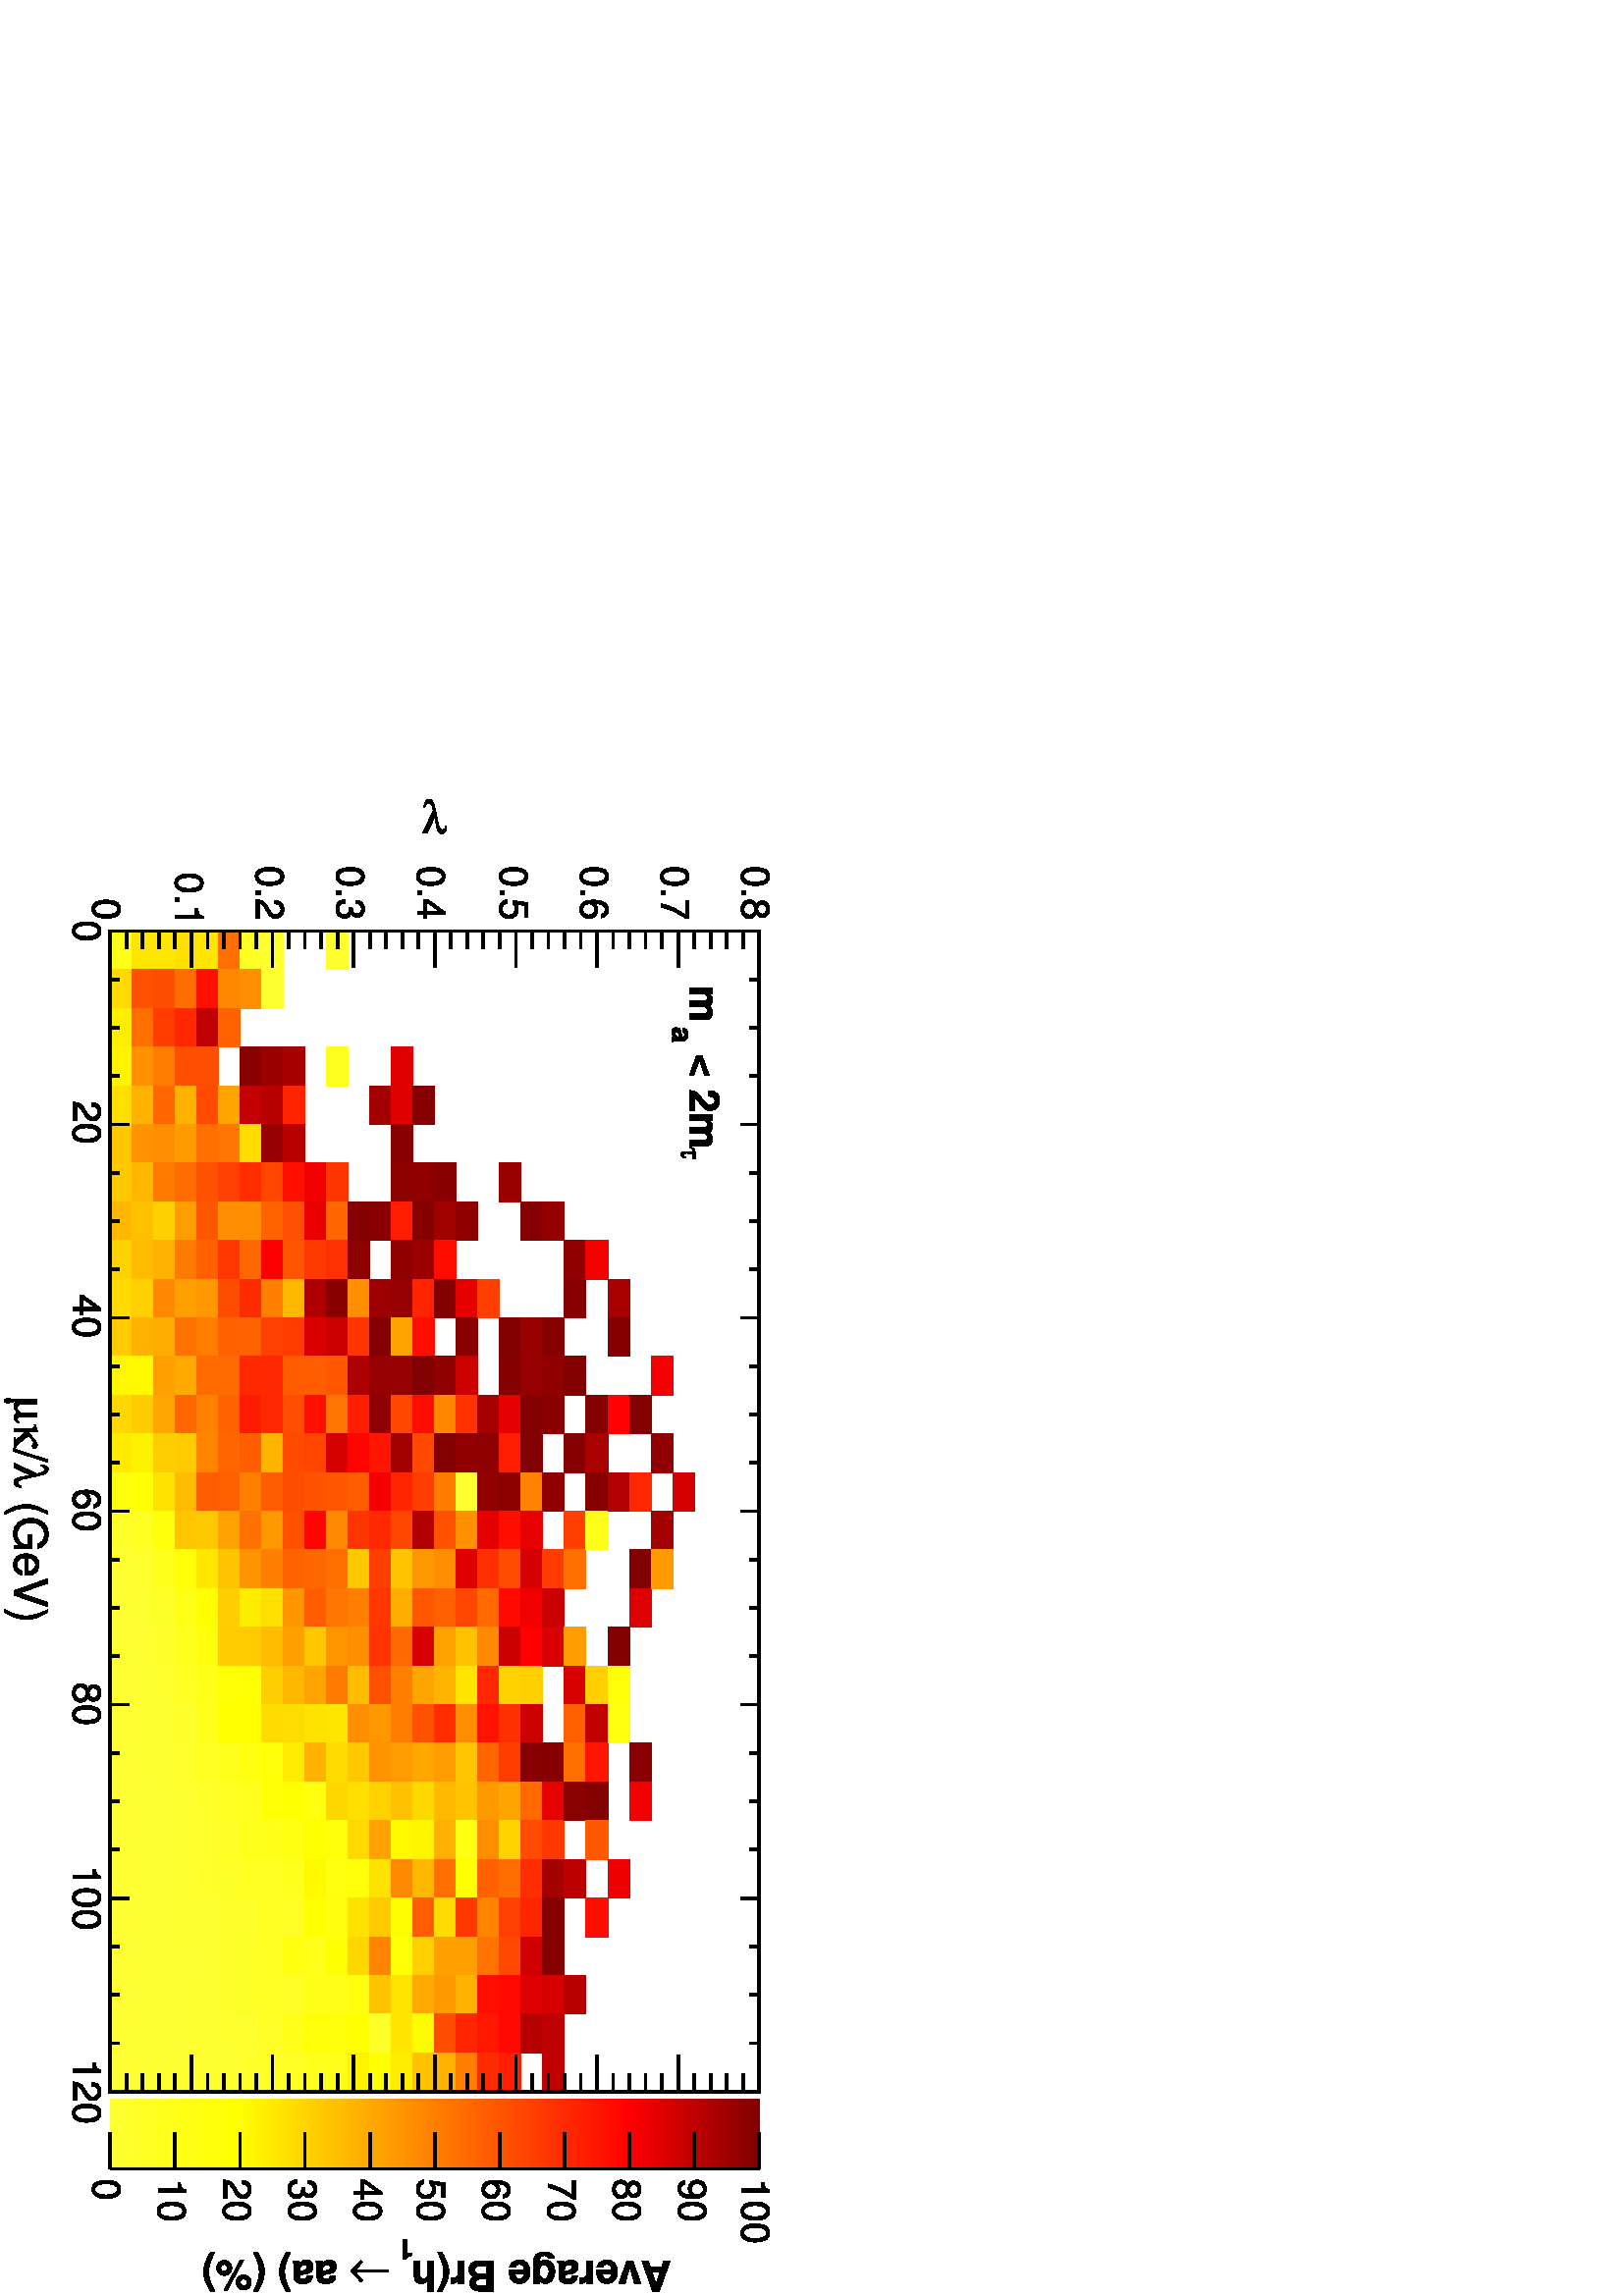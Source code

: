 %!PS-Adobe-3.0 EPSF-3.0
%%Pages: 1
%%Orientation: Portrait
%%BoundingBox: 0 0 286 552
%%HiResBoundingBox: 0 0 286 552
%%EndComments
%%Page: 1 1
0 552 translate
0.8 -0.8 scale
0 0 0 setrgbcolor
[] 0 setdash
1 setlinewidth
0 setlinejoin
0 setlinecap
gsave [1 0 0 1 0 0] concat
gsave [0 1.25 1.25 0 0.621 -27.578] concat
0 0 0 setrgbcolor
[] 0 setdash
1 setlinewidth
0 setlinejoin
0 setlinecap
newpath
73.461 39.925 moveto
499.057 39.925 lineto
499.057 277.876 lineto
73.461 277.876 lineto
73.461 39.925 lineto
closepath
stroke
0 0 0 setrgbcolor
[] 0 setdash
1 setlinewidth
0 setlinejoin
0 setlinecap
newpath
73.461 39.925 moveto
499.057 39.925 lineto
499.057 277.876 lineto
73.461 277.876 lineto
73.461 39.925 lineto
closepath
stroke
0 0 0 setrgbcolor
[] 0 setdash
1 setlinewidth
0 setlinejoin
0 setlinecap
newpath
73.461 39.925 moveto
499.057 39.925 lineto
499.057 277.876 lineto
73.461 277.876 lineto
73.461 39.925 lineto
closepath
stroke
0 0 0 setrgbcolor
[] 0 setdash
1 setlinewidth
0 setlinejoin
0 setlinecap
newpath
73.461 39.925 moveto
499.057 39.925 lineto
499.057 277.876 lineto
73.461 277.876 lineto
73.461 39.925 lineto
closepath
stroke
gsave
1 1 0.098 setrgbcolor
newpath
73.461 39.925 moveto
87.648 39.925 lineto
87.648 47.856 lineto
73.461 47.856 lineto
73.461 39.925 lineto
closepath
eofill
grestore
gsave
1 0.855 0 setrgbcolor
newpath
87.648 39.925 moveto
101.834 39.925 lineto
101.834 47.856 lineto
87.648 47.856 lineto
87.648 39.925 lineto
closepath
eofill
grestore
gsave
1 0.933 0 setrgbcolor
newpath
101.834 39.925 moveto
116.02 39.925 lineto
116.02 47.856 lineto
101.834 47.856 lineto
101.834 39.925 lineto
closepath
eofill
grestore
gsave
1 0.953 0 setrgbcolor
newpath
116.021 39.925 moveto
130.208 39.925 lineto
130.208 47.856 lineto
116.021 47.856 lineto
116.021 39.925 lineto
closepath
eofill
grestore
gsave
1 0.875 0 setrgbcolor
newpath
130.207 39.925 moveto
144.393 39.925 lineto
144.393 47.856 lineto
130.207 47.856 lineto
130.207 39.925 lineto
closepath
eofill
grestore
gsave
1 0.78 0 setrgbcolor
newpath
144.394 39.925 moveto
158.581 39.925 lineto
158.581 47.856 lineto
144.394 47.856 lineto
144.394 39.925 lineto
closepath
eofill
grestore
gsave
1 0.788 0 setrgbcolor
newpath
158.58 39.925 moveto
172.767 39.925 lineto
172.767 47.856 lineto
158.58 47.856 lineto
158.58 39.925 lineto
closepath
eofill
grestore
gsave
1 0.718 0 setrgbcolor
newpath
172.767 39.925 moveto
186.953 39.925 lineto
186.953 47.856 lineto
172.767 47.856 lineto
172.767 39.925 lineto
closepath
eofill
grestore
gsave
1 0.827 0 setrgbcolor
newpath
186.954 39.925 moveto
201.141 39.925 lineto
201.141 47.856 lineto
186.954 47.856 lineto
186.954 39.925 lineto
closepath
eofill
grestore
gsave
1 0.851 0 setrgbcolor
newpath
201.14 39.925 moveto
215.327 39.925 lineto
215.327 47.856 lineto
201.14 47.856 lineto
201.14 39.925 lineto
closepath
eofill
grestore
gsave
1 0.792 0 setrgbcolor
newpath
215.327 39.925 moveto
229.513 39.925 lineto
229.513 47.856 lineto
215.327 47.856 lineto
215.327 39.925 lineto
closepath
eofill
grestore
gsave
1 0.973 0 setrgbcolor
newpath
229.513 39.925 moveto
243.7 39.925 lineto
243.7 47.856 lineto
229.513 47.856 lineto
229.513 39.925 lineto
closepath
eofill
grestore
gsave
1 0.847 0 setrgbcolor
newpath
243.7 39.925 moveto
257.887 39.925 lineto
257.887 47.856 lineto
243.7 47.856 lineto
243.7 39.925 lineto
closepath
eofill
grestore
gsave
1 0.918 0 setrgbcolor
newpath
257.886 39.925 moveto
272.072 39.925 lineto
272.072 47.856 lineto
257.886 47.856 lineto
257.886 39.925 lineto
closepath
eofill
grestore
gsave
1 1 0.051 setrgbcolor
newpath
272.073 39.925 moveto
286.26 39.925 lineto
286.26 47.856 lineto
272.073 47.856 lineto
272.073 39.925 lineto
closepath
eofill
grestore
gsave
1 1 0.165 setrgbcolor
newpath
286.259 39.925 moveto
300.445 39.925 lineto
300.445 47.856 lineto
286.259 47.856 lineto
286.259 39.925 lineto
closepath
eofill
grestore
gsave
1 1 0.196 setrgbcolor
newpath
300.446 39.925 moveto
314.632 39.925 lineto
314.632 47.856 lineto
300.446 47.856 lineto
300.446 39.925 lineto
closepath
eofill
grestore
gsave
1 1 0.2 setrgbcolor
newpath
314.632 39.925 moveto
328.818 39.925 lineto
328.818 47.856 lineto
314.632 47.856 lineto
314.632 39.925 lineto
closepath
eofill
grestore
gsave
1 1 0.2 setrgbcolor
newpath
328.819 39.925 moveto
343.005 39.925 lineto
343.005 47.856 lineto
328.819 47.856 lineto
328.819 39.925 lineto
closepath
eofill
grestore
gsave
1 1 0.2 setrgbcolor
newpath
343.005 39.925 moveto
357.192 39.925 lineto
357.192 47.856 lineto
343.005 47.856 lineto
343.005 39.925 lineto
closepath
eofill
grestore
gsave
1 1 0.2 setrgbcolor
newpath
357.192 39.925 moveto
371.378 39.925 lineto
371.378 47.856 lineto
357.192 47.856 lineto
357.192 39.925 lineto
closepath
eofill
grestore
gsave
1 1 0.2 setrgbcolor
newpath
371.379 39.925 moveto
385.565 39.925 lineto
385.565 47.856 lineto
371.379 47.856 lineto
371.379 39.925 lineto
closepath
eofill
grestore
gsave
1 1 0.2 setrgbcolor
newpath
385.565 39.925 moveto
399.752 39.925 lineto
399.752 47.856 lineto
385.565 47.856 lineto
385.565 39.925 lineto
closepath
eofill
grestore
gsave
1 1 0.2 setrgbcolor
newpath
399.752 39.925 moveto
413.938 39.925 lineto
413.938 47.856 lineto
399.752 47.856 lineto
399.752 39.925 lineto
closepath
eofill
grestore
gsave
1 1 0.2 setrgbcolor
newpath
413.938 39.925 moveto
428.125 39.925 lineto
428.125 47.856 lineto
413.938 47.856 lineto
413.938 39.925 lineto
closepath
eofill
grestore
gsave
1 1 0.2 setrgbcolor
newpath
428.125 39.925 moveto
442.312 39.925 lineto
442.312 47.856 lineto
428.125 47.856 lineto
428.125 39.925 lineto
closepath
eofill
grestore
gsave
1 1 0.2 setrgbcolor
newpath
442.311 39.925 moveto
456.498 39.925 lineto
456.498 47.856 lineto
442.311 47.856 lineto
442.311 39.925 lineto
closepath
eofill
grestore
gsave
1 1 0.2 setrgbcolor
newpath
456.498 39.925 moveto
470.685 39.925 lineto
470.685 47.856 lineto
456.498 47.856 lineto
456.498 39.925 lineto
closepath
eofill
grestore
gsave
1 1 0.2 setrgbcolor
newpath
470.684 39.925 moveto
484.87 39.925 lineto
484.87 47.856 lineto
470.684 47.856 lineto
470.684 39.925 lineto
closepath
eofill
grestore
gsave
1 1 0.2 setrgbcolor
newpath
484.871 39.925 moveto
499.058 39.925 lineto
499.058 47.856 lineto
484.871 47.856 lineto
484.871 39.925 lineto
closepath
eofill
grestore
gsave
1 0.902 0 setrgbcolor
newpath
73.461 47.856 moveto
87.648 47.856 lineto
87.648 55.788 lineto
73.461 55.788 lineto
73.461 47.856 lineto
closepath
eofill
grestore
gsave
1 0.318 0 setrgbcolor
newpath
87.648 47.856 moveto
101.834 47.856 lineto
101.834 55.788 lineto
87.648 55.788 lineto
87.648 47.856 lineto
closepath
eofill
grestore
gsave
1 0.435 0 setrgbcolor
newpath
101.834 47.856 moveto
116.02 47.856 lineto
116.02 55.788 lineto
101.834 55.788 lineto
101.834 47.856 lineto
closepath
eofill
grestore
gsave
1 0.565 0 setrgbcolor
newpath
116.021 47.856 moveto
130.208 47.856 lineto
130.208 55.788 lineto
116.021 55.788 lineto
116.021 47.856 lineto
closepath
eofill
grestore
gsave
1 0.698 0 setrgbcolor
newpath
130.207 47.856 moveto
144.393 47.856 lineto
144.393 55.788 lineto
130.207 55.788 lineto
130.207 47.856 lineto
closepath
eofill
grestore
gsave
1 0.576 0 setrgbcolor
newpath
144.394 47.856 moveto
158.581 47.856 lineto
158.581 55.788 lineto
144.394 55.788 lineto
144.394 47.856 lineto
closepath
eofill
grestore
gsave
1 0.718 0 setrgbcolor
newpath
158.58 47.856 moveto
172.767 47.856 lineto
172.767 55.788 lineto
158.58 55.788 lineto
158.58 47.856 lineto
closepath
eofill
grestore
gsave
1 0.753 0 setrgbcolor
newpath
172.767 47.856 moveto
186.953 47.856 lineto
186.953 55.788 lineto
172.767 55.788 lineto
172.767 47.856 lineto
closepath
eofill
grestore
gsave
1 0.737 0 setrgbcolor
newpath
186.954 47.856 moveto
201.141 47.856 lineto
201.141 55.788 lineto
186.954 55.788 lineto
186.954 47.856 lineto
closepath
eofill
grestore
gsave
1 0.816 0 setrgbcolor
newpath
201.14 47.856 moveto
215.327 47.856 lineto
215.327 55.788 lineto
201.14 55.788 lineto
201.14 47.856 lineto
closepath
eofill
grestore
gsave
1 0.702 0 setrgbcolor
newpath
215.327 47.856 moveto
229.513 47.856 lineto
229.513 55.788 lineto
215.327 55.788 lineto
215.327 47.856 lineto
closepath
eofill
grestore
gsave
1 0.976 0 setrgbcolor
newpath
229.513 47.856 moveto
243.7 47.856 lineto
243.7 55.788 lineto
229.513 55.788 lineto
229.513 47.856 lineto
closepath
eofill
grestore
gsave
1 0.8 0 setrgbcolor
newpath
243.7 47.856 moveto
257.887 47.856 lineto
257.887 55.788 lineto
243.7 55.788 lineto
243.7 47.856 lineto
closepath
eofill
grestore
gsave
1 0.949 0 setrgbcolor
newpath
257.886 47.856 moveto
272.072 47.856 lineto
272.072 55.788 lineto
257.886 55.788 lineto
257.886 47.856 lineto
closepath
eofill
grestore
gsave
1 1 0.02 setrgbcolor
newpath
272.073 47.856 moveto
286.26 47.856 lineto
286.26 55.788 lineto
272.073 55.788 lineto
272.073 47.856 lineto
closepath
eofill
grestore
gsave
1 1 0.141 setrgbcolor
newpath
286.259 47.856 moveto
300.445 47.856 lineto
300.445 55.788 lineto
286.259 55.788 lineto
286.259 47.856 lineto
closepath
eofill
grestore
gsave
1 1 0.176 setrgbcolor
newpath
300.446 47.856 moveto
314.632 47.856 lineto
314.632 55.788 lineto
300.446 55.788 lineto
300.446 47.856 lineto
closepath
eofill
grestore
gsave
1 1 0.184 setrgbcolor
newpath
314.632 47.856 moveto
328.818 47.856 lineto
328.818 55.788 lineto
314.632 55.788 lineto
314.632 47.856 lineto
closepath
eofill
grestore
gsave
1 1 0.192 setrgbcolor
newpath
328.819 47.856 moveto
343.005 47.856 lineto
343.005 55.788 lineto
328.819 55.788 lineto
328.819 47.856 lineto
closepath
eofill
grestore
gsave
1 1 0.196 setrgbcolor
newpath
343.005 47.856 moveto
357.192 47.856 lineto
357.192 55.788 lineto
343.005 55.788 lineto
343.005 47.856 lineto
closepath
eofill
grestore
gsave
1 1 0.196 setrgbcolor
newpath
357.192 47.856 moveto
371.378 47.856 lineto
371.378 55.788 lineto
357.192 55.788 lineto
357.192 47.856 lineto
closepath
eofill
grestore
gsave
1 1 0.196 setrgbcolor
newpath
371.379 47.856 moveto
385.565 47.856 lineto
385.565 55.788 lineto
371.379 55.788 lineto
371.379 47.856 lineto
closepath
eofill
grestore
gsave
1 1 0.196 setrgbcolor
newpath
385.565 47.856 moveto
399.752 47.856 lineto
399.752 55.788 lineto
385.565 55.788 lineto
385.565 47.856 lineto
closepath
eofill
grestore
gsave
1 1 0.196 setrgbcolor
newpath
399.752 47.856 moveto
413.938 47.856 lineto
413.938 55.788 lineto
399.752 55.788 lineto
399.752 47.856 lineto
closepath
eofill
grestore
gsave
1 1 0.2 setrgbcolor
newpath
413.938 47.856 moveto
428.125 47.856 lineto
428.125 55.788 lineto
413.938 55.788 lineto
413.938 47.856 lineto
closepath
eofill
grestore
gsave
1 1 0.196 setrgbcolor
newpath
428.125 47.856 moveto
442.312 47.856 lineto
442.312 55.788 lineto
428.125 55.788 lineto
428.125 47.856 lineto
closepath
eofill
grestore
gsave
1 1 0.2 setrgbcolor
newpath
442.311 47.856 moveto
456.498 47.856 lineto
456.498 55.788 lineto
442.311 55.788 lineto
442.311 47.856 lineto
closepath
eofill
grestore
gsave
1 1 0.2 setrgbcolor
newpath
456.498 47.856 moveto
470.685 47.856 lineto
470.685 55.788 lineto
456.498 55.788 lineto
456.498 47.856 lineto
closepath
eofill
grestore
gsave
1 1 0.2 setrgbcolor
newpath
470.684 47.856 moveto
484.87 47.856 lineto
484.87 55.788 lineto
470.684 55.788 lineto
470.684 47.856 lineto
closepath
eofill
grestore
gsave
1 1 0.2 setrgbcolor
newpath
484.871 47.856 moveto
499.058 47.856 lineto
499.058 55.788 lineto
484.871 55.788 lineto
484.871 47.856 lineto
closepath
eofill
grestore
gsave
1 0.898 0 setrgbcolor
newpath
73.461 55.788 moveto
87.648 55.788 lineto
87.648 63.72 lineto
73.461 63.72 lineto
73.461 55.788 lineto
closepath
eofill
grestore
gsave
1 0.302 0 setrgbcolor
newpath
87.648 55.788 moveto
101.834 55.788 lineto
101.834 63.72 lineto
87.648 63.72 lineto
87.648 55.788 lineto
closepath
eofill
grestore
gsave
1 0.239 0 setrgbcolor
newpath
101.834 55.788 moveto
116.02 55.788 lineto
116.02 63.72 lineto
101.834 63.72 lineto
101.834 55.788 lineto
closepath
eofill
grestore
gsave
1 0.49 0 setrgbcolor
newpath
116.021 55.788 moveto
130.208 55.788 lineto
130.208 63.72 lineto
116.021 63.72 lineto
116.021 55.788 lineto
closepath
eofill
grestore
gsave
1 0.408 0 setrgbcolor
newpath
130.207 55.788 moveto
144.393 55.788 lineto
144.393 63.72 lineto
130.207 63.72 lineto
130.207 55.788 lineto
closepath
eofill
grestore
gsave
1 0.557 0 setrgbcolor
newpath
144.394 55.788 moveto
158.581 55.788 lineto
158.581 63.72 lineto
144.394 63.72 lineto
144.394 55.788 lineto
closepath
eofill
grestore
gsave
1 0.482 0 setrgbcolor
newpath
158.58 55.788 moveto
172.767 55.788 lineto
172.767 63.72 lineto
158.58 63.72 lineto
158.58 55.788 lineto
closepath
eofill
grestore
gsave
1 0.82 0 setrgbcolor
newpath
172.767 55.788 moveto
186.953 55.788 lineto
186.953 63.72 lineto
172.767 63.72 lineto
172.767 55.788 lineto
closepath
eofill
grestore
gsave
1 0.694 0 setrgbcolor
newpath
186.954 55.788 moveto
201.141 55.788 lineto
201.141 63.72 lineto
186.954 63.72 lineto
186.954 55.788 lineto
closepath
eofill
grestore
gsave
1 0.533 0 setrgbcolor
newpath
201.14 55.788 moveto
215.327 55.788 lineto
215.327 63.72 lineto
201.14 63.72 lineto
201.14 55.788 lineto
closepath
eofill
grestore
gsave
1 0.678 0 setrgbcolor
newpath
215.327 55.788 moveto
229.513 55.788 lineto
229.513 63.72 lineto
215.327 63.72 lineto
215.327 55.788 lineto
closepath
eofill
grestore
gsave
1 0.624 0 setrgbcolor
newpath
229.513 55.788 moveto
243.7 55.788 lineto
243.7 63.72 lineto
229.513 63.72 lineto
229.513 55.788 lineto
closepath
eofill
grestore
gsave
1 0.651 0 setrgbcolor
newpath
243.7 55.788 moveto
257.887 55.788 lineto
257.887 63.72 lineto
243.7 63.72 lineto
243.7 55.788 lineto
closepath
eofill
grestore
gsave
1 0.808 0 setrgbcolor
newpath
257.886 55.788 moveto
272.072 55.788 lineto
272.072 63.72 lineto
257.886 63.72 lineto
257.886 55.788 lineto
closepath
eofill
grestore
gsave
1 0.89 0 setrgbcolor
newpath
272.073 55.788 moveto
286.26 55.788 lineto
286.26 63.72 lineto
272.073 63.72 lineto
272.073 55.788 lineto
closepath
eofill
grestore
gsave
1 1 0.035 setrgbcolor
newpath
286.259 55.788 moveto
300.445 55.788 lineto
300.445 63.72 lineto
286.259 63.72 lineto
286.259 55.788 lineto
closepath
eofill
grestore
gsave
1 1 0.114 setrgbcolor
newpath
300.446 55.788 moveto
314.632 55.788 lineto
314.632 63.72 lineto
300.446 63.72 lineto
300.446 55.788 lineto
closepath
eofill
grestore
gsave
1 1 0.157 setrgbcolor
newpath
314.632 55.788 moveto
328.818 55.788 lineto
328.818 63.72 lineto
314.632 63.72 lineto
314.632 55.788 lineto
closepath
eofill
grestore
gsave
1 1 0.165 setrgbcolor
newpath
328.819 55.788 moveto
343.005 55.788 lineto
343.005 63.72 lineto
328.819 63.72 lineto
328.819 55.788 lineto
closepath
eofill
grestore
gsave
1 1 0.176 setrgbcolor
newpath
343.005 55.788 moveto
357.192 55.788 lineto
357.192 63.72 lineto
343.005 63.72 lineto
343.005 55.788 lineto
closepath
eofill
grestore
gsave
1 1 0.184 setrgbcolor
newpath
357.192 55.788 moveto
371.378 55.788 lineto
371.378 63.72 lineto
357.192 63.72 lineto
357.192 55.788 lineto
closepath
eofill
grestore
gsave
1 1 0.188 setrgbcolor
newpath
371.379 55.788 moveto
385.565 55.788 lineto
385.565 63.72 lineto
371.379 63.72 lineto
371.379 55.788 lineto
closepath
eofill
grestore
gsave
1 1 0.192 setrgbcolor
newpath
385.565 55.788 moveto
399.752 55.788 lineto
399.752 63.72 lineto
385.565 63.72 lineto
385.565 55.788 lineto
closepath
eofill
grestore
gsave
1 1 0.196 setrgbcolor
newpath
399.752 55.788 moveto
413.938 55.788 lineto
413.938 63.72 lineto
399.752 63.72 lineto
399.752 55.788 lineto
closepath
eofill
grestore
gsave
1 1 0.196 setrgbcolor
newpath
413.938 55.788 moveto
428.125 55.788 lineto
428.125 63.72 lineto
413.938 63.72 lineto
413.938 55.788 lineto
closepath
eofill
grestore
gsave
1 1 0.196 setrgbcolor
newpath
428.125 55.788 moveto
442.312 55.788 lineto
442.312 63.72 lineto
428.125 63.72 lineto
428.125 55.788 lineto
closepath
eofill
grestore
gsave
1 1 0.196 setrgbcolor
newpath
442.311 55.788 moveto
456.498 55.788 lineto
456.498 63.72 lineto
442.311 63.72 lineto
442.311 55.788 lineto
closepath
eofill
grestore
gsave
1 1 0.196 setrgbcolor
newpath
456.498 55.788 moveto
470.685 55.788 lineto
470.685 63.72 lineto
456.498 63.72 lineto
456.498 55.788 lineto
closepath
eofill
grestore
gsave
1 1 0.196 setrgbcolor
newpath
470.684 55.788 moveto
484.87 55.788 lineto
484.87 63.72 lineto
470.684 63.72 lineto
470.684 55.788 lineto
closepath
eofill
grestore
gsave
1 1 0.196 setrgbcolor
newpath
484.871 55.788 moveto
499.058 55.788 lineto
499.058 63.72 lineto
484.871 63.72 lineto
484.871 55.788 lineto
closepath
eofill
grestore
gsave
1 0.878 0 setrgbcolor
newpath
73.461 63.72 moveto
87.648 63.72 lineto
87.648 71.651 lineto
73.461 71.651 lineto
73.461 63.72 lineto
closepath
eofill
grestore
gsave
1 0.427 0 setrgbcolor
newpath
87.648 63.72 moveto
101.834 63.72 lineto
101.834 71.651 lineto
87.648 71.651 lineto
87.648 63.72 lineto
closepath
eofill
grestore
gsave
1 0.149 0 setrgbcolor
newpath
101.834 63.72 moveto
116.02 63.72 lineto
116.02 71.651 lineto
101.834 71.651 lineto
101.834 63.72 lineto
closepath
eofill
grestore
gsave
1 0.306 0 setrgbcolor
newpath
116.021 63.72 moveto
130.208 63.72 lineto
130.208 71.651 lineto
116.021 71.651 lineto
116.021 63.72 lineto
closepath
eofill
grestore
gsave
1 0.694 0 setrgbcolor
newpath
130.207 63.72 moveto
144.393 63.72 lineto
144.393 71.651 lineto
130.207 71.651 lineto
130.207 63.72 lineto
closepath
eofill
grestore
gsave
1 0.608 0 setrgbcolor
newpath
144.394 63.72 moveto
158.581 63.72 lineto
158.581 71.651 lineto
144.394 71.651 lineto
144.394 63.72 lineto
closepath
eofill
grestore
gsave
1 0.427 0 setrgbcolor
newpath
158.58 63.72 moveto
172.767 63.72 lineto
172.767 71.651 lineto
158.58 71.651 lineto
158.58 63.72 lineto
closepath
eofill
grestore
gsave
1 0.612 0 setrgbcolor
newpath
172.767 63.72 moveto
186.953 63.72 lineto
186.953 71.651 lineto
172.767 71.651 lineto
172.767 63.72 lineto
closepath
eofill
grestore
gsave
1 0.478 0 setrgbcolor
newpath
186.954 63.72 moveto
201.141 63.72 lineto
201.141 71.651 lineto
186.954 71.651 lineto
186.954 63.72 lineto
closepath
eofill
grestore
gsave
1 0.627 0 setrgbcolor
newpath
201.14 63.72 moveto
215.327 63.72 lineto
215.327 71.651 lineto
201.14 71.651 lineto
201.14 63.72 lineto
closepath
eofill
grestore
gsave
1 0.447 0 setrgbcolor
newpath
215.327 63.72 moveto
229.513 63.72 lineto
229.513 71.651 lineto
215.327 71.651 lineto
215.327 63.72 lineto
closepath
eofill
grestore
gsave
1 0.667 0 setrgbcolor
newpath
229.513 63.72 moveto
243.7 63.72 lineto
243.7 71.651 lineto
229.513 71.651 lineto
229.513 63.72 lineto
closepath
eofill
grestore
gsave
1 0.408 0 setrgbcolor
newpath
243.7 63.72 moveto
257.887 63.72 lineto
257.887 71.651 lineto
243.7 71.651 lineto
243.7 63.72 lineto
closepath
eofill
grestore
gsave
1 0.796 0 setrgbcolor
newpath
257.886 63.72 moveto
272.072 63.72 lineto
272.072 71.651 lineto
257.886 71.651 lineto
257.886 63.72 lineto
closepath
eofill
grestore
gsave
1 0.737 0 setrgbcolor
newpath
272.073 63.72 moveto
286.26 63.72 lineto
286.26 71.651 lineto
272.073 71.651 lineto
272.073 63.72 lineto
closepath
eofill
grestore
gsave
1 0.773 0 setrgbcolor
newpath
286.259 63.72 moveto
300.445 63.72 lineto
300.445 71.651 lineto
286.259 71.651 lineto
286.259 63.72 lineto
closepath
eofill
grestore
gsave
1 1 0.039 setrgbcolor
newpath
300.446 63.72 moveto
314.632 63.72 lineto
314.632 71.651 lineto
300.446 71.651 lineto
300.446 63.72 lineto
closepath
eofill
grestore
gsave
1 1 0.082 setrgbcolor
newpath
314.632 63.72 moveto
328.818 63.72 lineto
328.818 71.651 lineto
314.632 71.651 lineto
314.632 63.72 lineto
closepath
eofill
grestore
gsave
1 1 0.118 setrgbcolor
newpath
328.819 63.72 moveto
343.005 63.72 lineto
343.005 71.651 lineto
328.819 71.651 lineto
328.819 63.72 lineto
closepath
eofill
grestore
gsave
1 1 0.141 setrgbcolor
newpath
343.005 63.72 moveto
357.192 63.72 lineto
357.192 71.651 lineto
343.005 71.651 lineto
343.005 63.72 lineto
closepath
eofill
grestore
gsave
1 1 0.161 setrgbcolor
newpath
357.192 63.72 moveto
371.378 63.72 lineto
371.378 71.651 lineto
357.192 71.651 lineto
357.192 63.72 lineto
closepath
eofill
grestore
gsave
1 1 0.169 setrgbcolor
newpath
371.379 63.72 moveto
385.565 63.72 lineto
385.565 71.651 lineto
371.379 71.651 lineto
371.379 63.72 lineto
closepath
eofill
grestore
gsave
1 1 0.18 setrgbcolor
newpath
385.565 63.72 moveto
399.752 63.72 lineto
399.752 71.651 lineto
385.565 71.651 lineto
385.565 63.72 lineto
closepath
eofill
grestore
gsave
1 1 0.18 setrgbcolor
newpath
399.752 63.72 moveto
413.938 63.72 lineto
413.938 71.651 lineto
399.752 71.651 lineto
399.752 63.72 lineto
closepath
eofill
grestore
gsave
1 1 0.188 setrgbcolor
newpath
413.938 63.72 moveto
428.125 63.72 lineto
428.125 71.651 lineto
413.938 71.651 lineto
413.938 63.72 lineto
closepath
eofill
grestore
gsave
1 1 0.188 setrgbcolor
newpath
428.125 63.72 moveto
442.312 63.72 lineto
442.312 71.651 lineto
428.125 71.651 lineto
428.125 63.72 lineto
closepath
eofill
grestore
gsave
1 1 0.192 setrgbcolor
newpath
442.311 63.72 moveto
456.498 63.72 lineto
456.498 71.651 lineto
442.311 71.651 lineto
442.311 63.72 lineto
closepath
eofill
grestore
gsave
1 1 0.196 setrgbcolor
newpath
456.498 63.72 moveto
470.685 63.72 lineto
470.685 71.651 lineto
456.498 71.651 lineto
456.498 63.72 lineto
closepath
eofill
grestore
gsave
1 1 0.196 setrgbcolor
newpath
470.684 63.72 moveto
484.87 63.72 lineto
484.87 71.651 lineto
470.684 71.651 lineto
470.684 63.72 lineto
closepath
eofill
grestore
gsave
1 1 0.192 setrgbcolor
newpath
484.871 63.72 moveto
499.058 63.72 lineto
499.058 71.651 lineto
484.871 71.651 lineto
484.871 63.72 lineto
closepath
eofill
grestore
gsave
1 0.898 0 setrgbcolor
newpath
73.461 71.651 moveto
87.648 71.651 lineto
87.648 79.583 lineto
73.461 79.583 lineto
73.461 71.651 lineto
closepath
eofill
grestore
gsave
1 0.059 0 setrgbcolor
newpath
87.648 71.651 moveto
101.834 71.651 lineto
101.834 79.583 lineto
87.648 79.583 lineto
87.648 71.651 lineto
closepath
eofill
grestore
gsave
0.745 0 0 setrgbcolor
newpath
101.834 71.651 moveto
116.02 71.651 lineto
116.02 79.583 lineto
101.834 79.583 lineto
101.834 71.651 lineto
closepath
eofill
grestore
gsave
1 0.306 0 setrgbcolor
newpath
116.021 71.651 moveto
130.208 71.651 lineto
130.208 79.583 lineto
116.021 79.583 lineto
116.021 71.651 lineto
closepath
eofill
grestore
gsave
1 0.29 0 setrgbcolor
newpath
130.207 71.651 moveto
144.393 71.651 lineto
144.393 79.583 lineto
130.207 79.583 lineto
130.207 71.651 lineto
closepath
eofill
grestore
gsave
1 0.439 0 setrgbcolor
newpath
144.394 71.651 moveto
158.581 71.651 lineto
158.581 79.583 lineto
144.394 79.583 lineto
144.394 71.651 lineto
closepath
eofill
grestore
gsave
1 0.318 0 setrgbcolor
newpath
158.58 71.651 moveto
172.767 71.651 lineto
172.767 79.583 lineto
158.58 79.583 lineto
158.58 71.651 lineto
closepath
eofill
grestore
gsave
1 0.341 0 setrgbcolor
newpath
172.767 71.651 moveto
186.953 71.651 lineto
186.953 79.583 lineto
172.767 79.583 lineto
172.767 71.651 lineto
closepath
eofill
grestore
gsave
1 0.38 0 setrgbcolor
newpath
186.954 71.651 moveto
201.141 71.651 lineto
201.141 79.583 lineto
186.954 79.583 lineto
186.954 71.651 lineto
closepath
eofill
grestore
gsave
1 0.592 0 setrgbcolor
newpath
201.14 71.651 moveto
215.327 71.651 lineto
215.327 79.583 lineto
201.14 79.583 lineto
201.14 71.651 lineto
closepath
eofill
grestore
gsave
1 0.49 0 setrgbcolor
newpath
215.327 71.651 moveto
229.513 71.651 lineto
229.513 79.583 lineto
215.327 79.583 lineto
215.327 71.651 lineto
closepath
eofill
grestore
gsave
1 0.416 0 setrgbcolor
newpath
229.513 71.651 moveto
243.7 71.651 lineto
243.7 79.583 lineto
229.513 79.583 lineto
229.513 71.651 lineto
closepath
eofill
grestore
gsave
1 0.506 0 setrgbcolor
newpath
243.7 71.651 moveto
257.887 71.651 lineto
257.887 79.583 lineto
243.7 79.583 lineto
243.7 71.651 lineto
closepath
eofill
grestore
gsave
1 0.518 0 setrgbcolor
newpath
257.886 71.651 moveto
272.072 71.651 lineto
272.072 79.583 lineto
257.886 79.583 lineto
257.886 71.651 lineto
closepath
eofill
grestore
gsave
1 0.365 0 setrgbcolor
newpath
272.073 71.651 moveto
286.26 71.651 lineto
286.26 79.583 lineto
272.073 79.583 lineto
272.073 71.651 lineto
closepath
eofill
grestore
gsave
1 0.788 0 setrgbcolor
newpath
286.259 71.651 moveto
300.445 71.651 lineto
300.445 79.583 lineto
286.259 79.583 lineto
286.259 71.651 lineto
closepath
eofill
grestore
gsave
1 0.906 0 setrgbcolor
newpath
300.446 71.651 moveto
314.632 71.651 lineto
314.632 79.583 lineto
300.446 79.583 lineto
300.446 71.651 lineto
closepath
eofill
grestore
gsave
1 1 0 setrgbcolor
newpath
314.632 71.651 moveto
328.818 71.651 lineto
328.818 79.583 lineto
314.632 79.583 lineto
314.632 71.651 lineto
closepath
eofill
grestore
gsave
1 1 0.051 setrgbcolor
newpath
328.819 71.651 moveto
343.005 71.651 lineto
343.005 79.583 lineto
328.819 79.583 lineto
328.819 71.651 lineto
closepath
eofill
grestore
gsave
1 1 0.102 setrgbcolor
newpath
343.005 71.651 moveto
357.192 71.651 lineto
357.192 79.583 lineto
343.005 79.583 lineto
343.005 71.651 lineto
closepath
eofill
grestore
gsave
1 1 0.106 setrgbcolor
newpath
357.192 71.651 moveto
371.378 71.651 lineto
371.378 79.583 lineto
357.192 79.583 lineto
357.192 71.651 lineto
closepath
eofill
grestore
gsave
1 1 0.129 setrgbcolor
newpath
371.379 71.651 moveto
385.565 71.651 lineto
385.565 79.583 lineto
371.379 79.583 lineto
371.379 71.651 lineto
closepath
eofill
grestore
gsave
1 1 0.165 setrgbcolor
newpath
385.565 71.651 moveto
399.752 71.651 lineto
399.752 79.583 lineto
385.565 79.583 lineto
385.565 71.651 lineto
closepath
eofill
grestore
gsave
1 1 0.169 setrgbcolor
newpath
399.752 71.651 moveto
413.938 71.651 lineto
413.938 79.583 lineto
399.752 79.583 lineto
399.752 71.651 lineto
closepath
eofill
grestore
gsave
1 1 0.169 setrgbcolor
newpath
413.938 71.651 moveto
428.125 71.651 lineto
428.125 79.583 lineto
413.938 79.583 lineto
413.938 71.651 lineto
closepath
eofill
grestore
gsave
1 1 0.188 setrgbcolor
newpath
428.125 71.651 moveto
442.312 71.651 lineto
442.312 79.583 lineto
428.125 79.583 lineto
428.125 71.651 lineto
closepath
eofill
grestore
gsave
1 1 0.192 setrgbcolor
newpath
442.311 71.651 moveto
456.498 71.651 lineto
456.498 79.583 lineto
442.311 79.583 lineto
442.311 71.651 lineto
closepath
eofill
grestore
gsave
1 1 0.184 setrgbcolor
newpath
456.498 71.651 moveto
470.685 71.651 lineto
470.685 79.583 lineto
456.498 79.583 lineto
456.498 71.651 lineto
closepath
eofill
grestore
gsave
1 1 0.188 setrgbcolor
newpath
470.684 71.651 moveto
484.87 71.651 lineto
484.87 79.583 lineto
470.684 79.583 lineto
470.684 71.651 lineto
closepath
eofill
grestore
gsave
1 1 0.188 setrgbcolor
newpath
484.871 71.651 moveto
499.058 71.651 lineto
499.058 79.583 lineto
484.871 79.583 lineto
484.871 71.651 lineto
closepath
eofill
grestore
gsave
1 0.431 0 setrgbcolor
newpath
73.461 79.583 moveto
87.648 79.583 lineto
87.648 87.515 lineto
73.461 87.515 lineto
73.461 79.583 lineto
closepath
eofill
grestore
gsave
1 0.533 0 setrgbcolor
newpath
87.648 79.583 moveto
101.834 79.583 lineto
101.834 87.515 lineto
87.648 87.515 lineto
87.648 79.583 lineto
closepath
eofill
grestore
gsave
1 0.384 0 setrgbcolor
newpath
101.834 79.583 moveto
116.02 79.583 lineto
116.02 87.515 lineto
101.834 87.515 lineto
101.834 79.583 lineto
closepath
eofill
grestore
gsave
1 0.643 0 setrgbcolor
newpath
130.207 79.583 moveto
144.393 79.583 lineto
144.393 87.515 lineto
130.207 87.515 lineto
130.207 79.583 lineto
closepath
eofill
grestore
gsave
1 0.467 0 setrgbcolor
newpath
144.394 79.583 moveto
158.581 79.583 lineto
158.581 87.515 lineto
144.394 87.515 lineto
144.394 79.583 lineto
closepath
eofill
grestore
gsave
1 0.251 0 setrgbcolor
newpath
158.58 79.583 moveto
172.767 79.583 lineto
172.767 87.515 lineto
158.58 87.515 lineto
158.58 79.583 lineto
closepath
eofill
grestore
gsave
1 0.557 0 setrgbcolor
newpath
172.767 79.583 moveto
186.953 79.583 lineto
186.953 87.515 lineto
172.767 87.515 lineto
172.767 79.583 lineto
closepath
eofill
grestore
gsave
1 0.212 0 setrgbcolor
newpath
186.954 79.583 moveto
201.141 79.583 lineto
201.141 87.515 lineto
186.954 87.515 lineto
186.954 79.583 lineto
closepath
eofill
grestore
gsave
1 0.302 0 setrgbcolor
newpath
201.14 79.583 moveto
215.327 79.583 lineto
215.327 87.515 lineto
201.14 87.515 lineto
201.14 79.583 lineto
closepath
eofill
grestore
gsave
1 0.376 0 setrgbcolor
newpath
215.327 79.583 moveto
229.513 79.583 lineto
229.513 87.515 lineto
215.327 87.515 lineto
215.327 79.583 lineto
closepath
eofill
grestore
gsave
1 0.42 0 setrgbcolor
newpath
229.513 79.583 moveto
243.7 79.583 lineto
243.7 87.515 lineto
229.513 87.515 lineto
229.513 79.583 lineto
closepath
eofill
grestore
gsave
1 0.384 0 setrgbcolor
newpath
243.7 79.583 moveto
257.887 79.583 lineto
257.887 87.515 lineto
243.7 87.515 lineto
243.7 79.583 lineto
closepath
eofill
grestore
gsave
1 0.396 0 setrgbcolor
newpath
257.886 79.583 moveto
272.072 79.583 lineto
272.072 87.515 lineto
257.886 87.515 lineto
257.886 79.583 lineto
closepath
eofill
grestore
gsave
1 0.38 0 setrgbcolor
newpath
272.073 79.583 moveto
286.26 79.583 lineto
286.26 87.515 lineto
272.073 87.515 lineto
272.073 79.583 lineto
closepath
eofill
grestore
gsave
1 0.631 0 setrgbcolor
newpath
286.259 79.583 moveto
300.445 79.583 lineto
300.445 87.515 lineto
286.259 87.515 lineto
286.259 79.583 lineto
closepath
eofill
grestore
gsave
1 0.769 0 setrgbcolor
newpath
300.446 79.583 moveto
314.632 79.583 lineto
314.632 87.515 lineto
300.446 87.515 lineto
300.446 79.583 lineto
closepath
eofill
grestore
gsave
1 0.804 0 setrgbcolor
newpath
314.632 79.583 moveto
328.818 79.583 lineto
328.818 87.515 lineto
314.632 87.515 lineto
314.632 79.583 lineto
closepath
eofill
grestore
gsave
1 0.792 0 setrgbcolor
newpath
328.819 79.583 moveto
343.005 79.583 lineto
343.005 87.515 lineto
328.819 87.515 lineto
328.819 79.583 lineto
closepath
eofill
grestore
gsave
1 1 0.02 setrgbcolor
newpath
343.005 79.583 moveto
357.192 79.583 lineto
357.192 87.515 lineto
343.005 87.515 lineto
343.005 79.583 lineto
closepath
eofill
grestore
gsave
1 1 0.008 setrgbcolor
newpath
357.192 79.583 moveto
371.378 79.583 lineto
371.378 87.515 lineto
357.192 87.515 lineto
357.192 79.583 lineto
closepath
eofill
grestore
gsave
1 1 0.118 setrgbcolor
newpath
371.379 79.583 moveto
385.565 79.583 lineto
385.565 87.515 lineto
371.379 87.515 lineto
371.379 79.583 lineto
closepath
eofill
grestore
gsave
1 1 0.129 setrgbcolor
newpath
385.565 79.583 moveto
399.752 79.583 lineto
399.752 87.515 lineto
385.565 87.515 lineto
385.565 79.583 lineto
closepath
eofill
grestore
gsave
1 1 0.149 setrgbcolor
newpath
399.752 79.583 moveto
413.938 79.583 lineto
413.938 87.515 lineto
399.752 87.515 lineto
399.752 79.583 lineto
closepath
eofill
grestore
gsave
1 1 0.157 setrgbcolor
newpath
413.938 79.583 moveto
428.125 79.583 lineto
428.125 87.515 lineto
413.938 87.515 lineto
413.938 79.583 lineto
closepath
eofill
grestore
gsave
1 1 0.161 setrgbcolor
newpath
428.125 79.583 moveto
442.312 79.583 lineto
442.312 87.515 lineto
428.125 87.515 lineto
428.125 79.583 lineto
closepath
eofill
grestore
gsave
1 1 0.161 setrgbcolor
newpath
442.311 79.583 moveto
456.498 79.583 lineto
456.498 87.515 lineto
442.311 87.515 lineto
442.311 79.583 lineto
closepath
eofill
grestore
gsave
1 1 0.161 setrgbcolor
newpath
456.498 79.583 moveto
470.685 79.583 lineto
470.685 87.515 lineto
456.498 87.515 lineto
456.498 79.583 lineto
closepath
eofill
grestore
gsave
1 1 0.176 setrgbcolor
newpath
470.684 79.583 moveto
484.87 79.583 lineto
484.87 87.515 lineto
470.684 87.515 lineto
470.684 79.583 lineto
closepath
eofill
grestore
gsave
1 1 0.184 setrgbcolor
newpath
484.871 79.583 moveto
499.058 79.583 lineto
499.058 87.515 lineto
484.871 87.515 lineto
484.871 79.583 lineto
closepath
eofill
grestore
gsave
1 1 0.141 setrgbcolor
newpath
73.461 87.515 moveto
87.648 87.515 lineto
87.648 95.446 lineto
73.461 95.446 lineto
73.461 87.515 lineto
closepath
eofill
grestore
gsave
1 0.557 0 setrgbcolor
newpath
87.648 87.515 moveto
101.834 87.515 lineto
101.834 95.446 lineto
87.648 95.446 lineto
87.648 87.515 lineto
closepath
eofill
grestore
gsave
0.533 0 0 setrgbcolor
newpath
116.021 87.515 moveto
130.208 87.515 lineto
130.208 95.446 lineto
116.021 95.446 lineto
116.021 87.515 lineto
closepath
eofill
grestore
gsave
0.769 0 0 setrgbcolor
newpath
130.207 87.515 moveto
144.393 87.515 lineto
144.393 95.446 lineto
130.207 95.446 lineto
130.207 87.515 lineto
closepath
eofill
grestore
gsave
1 0.867 0 setrgbcolor
newpath
144.394 87.515 moveto
158.581 87.515 lineto
158.581 95.446 lineto
144.394 95.446 lineto
144.394 87.515 lineto
closepath
eofill
grestore
gsave
1 0.173 0 setrgbcolor
newpath
158.58 87.515 moveto
172.767 87.515 lineto
172.767 95.446 lineto
158.58 95.446 lineto
158.58 87.515 lineto
closepath
eofill
grestore
gsave
1 0.553 0 setrgbcolor
newpath
172.767 87.515 moveto
186.953 87.515 lineto
186.953 95.446 lineto
172.767 95.446 lineto
172.767 87.515 lineto
closepath
eofill
grestore
gsave
1 0.408 0 setrgbcolor
newpath
186.954 87.515 moveto
201.141 87.515 lineto
201.141 95.446 lineto
186.954 95.446 lineto
186.954 87.515 lineto
closepath
eofill
grestore
gsave
1 0.169 0 setrgbcolor
newpath
201.14 87.515 moveto
215.327 87.515 lineto
215.327 95.446 lineto
201.14 95.446 lineto
201.14 87.515 lineto
closepath
eofill
grestore
gsave
1 0.384 0 setrgbcolor
newpath
215.327 87.515 moveto
229.513 87.515 lineto
229.513 95.446 lineto
215.327 95.446 lineto
215.327 87.515 lineto
closepath
eofill
grestore
gsave
1 0.161 0 setrgbcolor
newpath
229.513 87.515 moveto
243.7 87.515 lineto
243.7 95.446 lineto
229.513 95.446 lineto
229.513 87.515 lineto
closepath
eofill
grestore
gsave
1 0.106 0 setrgbcolor
newpath
243.7 87.515 moveto
257.887 87.515 lineto
257.887 95.446 lineto
243.7 95.446 lineto
243.7 87.515 lineto
closepath
eofill
grestore
gsave
1 0.369 0 setrgbcolor
newpath
257.886 87.515 moveto
272.072 87.515 lineto
272.072 95.446 lineto
257.886 95.446 lineto
257.886 87.515 lineto
closepath
eofill
grestore
gsave
1 0.498 0 setrgbcolor
newpath
272.073 87.515 moveto
286.26 87.515 lineto
286.26 95.446 lineto
272.073 95.446 lineto
272.073 87.515 lineto
closepath
eofill
grestore
gsave
1 0.443 0 setrgbcolor
newpath
286.259 87.515 moveto
300.445 87.515 lineto
300.445 95.446 lineto
286.259 95.446 lineto
286.259 87.515 lineto
closepath
eofill
grestore
gsave
1 0.576 0 setrgbcolor
newpath
300.446 87.515 moveto
314.632 87.515 lineto
314.632 95.446 lineto
300.446 95.446 lineto
300.446 87.515 lineto
closepath
eofill
grestore
gsave
1 0.929 0 setrgbcolor
newpath
314.632 87.515 moveto
328.818 87.515 lineto
328.818 95.446 lineto
314.632 95.446 lineto
314.632 87.515 lineto
closepath
eofill
grestore
gsave
1 0.796 0 setrgbcolor
newpath
328.819 87.515 moveto
343.005 87.515 lineto
343.005 95.446 lineto
328.819 95.446 lineto
328.819 87.515 lineto
closepath
eofill
grestore
gsave
1 1 0.016 setrgbcolor
newpath
343.005 87.515 moveto
357.192 87.515 lineto
357.192 95.446 lineto
343.005 95.446 lineto
343.005 87.515 lineto
closepath
eofill
grestore
gsave
1 1 0.008 setrgbcolor
newpath
357.192 87.515 moveto
371.378 87.515 lineto
371.378 95.446 lineto
357.192 95.446 lineto
357.192 87.515 lineto
closepath
eofill
grestore
gsave
1 1 0.063 setrgbcolor
newpath
371.379 87.515 moveto
385.565 87.515 lineto
385.565 95.446 lineto
371.379 95.446 lineto
371.379 87.515 lineto
closepath
eofill
grestore
gsave
1 1 0.114 setrgbcolor
newpath
385.565 87.515 moveto
399.752 87.515 lineto
399.752 95.446 lineto
385.565 95.446 lineto
385.565 87.515 lineto
closepath
eofill
grestore
gsave
1 1 0.11 setrgbcolor
newpath
399.752 87.515 moveto
413.938 87.515 lineto
413.938 95.446 lineto
399.752 95.446 lineto
399.752 87.515 lineto
closepath
eofill
grestore
gsave
1 1 0.129 setrgbcolor
newpath
413.938 87.515 moveto
428.125 87.515 lineto
428.125 95.446 lineto
413.938 95.446 lineto
413.938 87.515 lineto
closepath
eofill
grestore
gsave
1 1 0.161 setrgbcolor
newpath
428.125 87.515 moveto
442.312 87.515 lineto
442.312 95.446 lineto
428.125 95.446 lineto
428.125 87.515 lineto
closepath
eofill
grestore
gsave
1 1 0.157 setrgbcolor
newpath
442.311 87.515 moveto
456.498 87.515 lineto
456.498 95.446 lineto
442.311 95.446 lineto
442.311 87.515 lineto
closepath
eofill
grestore
gsave
1 1 0.157 setrgbcolor
newpath
456.498 87.515 moveto
470.685 87.515 lineto
470.685 95.446 lineto
456.498 95.446 lineto
456.498 87.515 lineto
closepath
eofill
grestore
gsave
1 1 0.176 setrgbcolor
newpath
470.684 87.515 moveto
484.87 87.515 lineto
484.87 95.446 lineto
470.684 95.446 lineto
470.684 87.515 lineto
closepath
eofill
grestore
gsave
1 1 0.165 setrgbcolor
newpath
484.871 87.515 moveto
499.058 87.515 lineto
499.058 95.446 lineto
484.871 95.446 lineto
484.871 87.515 lineto
closepath
eofill
grestore
gsave
1 1 0.196 setrgbcolor
newpath
73.461 95.446 moveto
87.648 95.446 lineto
87.648 103.378 lineto
73.461 103.378 lineto
73.461 95.446 lineto
closepath
eofill
grestore
gsave
1 1 0.184 setrgbcolor
newpath
87.648 95.446 moveto
101.834 95.446 lineto
101.834 103.378 lineto
87.648 103.378 lineto
87.648 95.446 lineto
closepath
eofill
grestore
gsave
0.608 0 0 setrgbcolor
newpath
116.021 95.446 moveto
130.208 95.446 lineto
130.208 103.378 lineto
116.021 103.378 lineto
116.021 95.446 lineto
closepath
eofill
grestore
gsave
0.718 0 0 setrgbcolor
newpath
130.207 95.446 moveto
144.393 95.446 lineto
144.393 103.378 lineto
130.207 103.378 lineto
130.207 95.446 lineto
closepath
eofill
grestore
gsave
0.592 0 0 setrgbcolor
newpath
144.394 95.446 moveto
158.581 95.446 lineto
158.581 103.378 lineto
144.394 103.378 lineto
144.394 95.446 lineto
closepath
eofill
grestore
gsave
1 0.271 0 setrgbcolor
newpath
158.58 95.446 moveto
172.767 95.446 lineto
172.767 103.378 lineto
158.58 103.378 lineto
158.58 95.446 lineto
closepath
eofill
grestore
gsave
1 0.388 0 setrgbcolor
newpath
172.767 95.446 moveto
186.953 95.446 lineto
186.953 103.378 lineto
172.767 103.378 lineto
172.767 95.446 lineto
closepath
eofill
grestore
gsave
0.98 0 0 setrgbcolor
newpath
186.954 95.446 moveto
201.141 95.446 lineto
201.141 103.378 lineto
186.954 103.378 lineto
186.954 95.446 lineto
closepath
eofill
grestore
gsave
1 0.502 0 setrgbcolor
newpath
201.14 95.446 moveto
215.327 95.446 lineto
215.327 103.378 lineto
201.14 103.378 lineto
201.14 95.446 lineto
closepath
eofill
grestore
gsave
1 0.251 0 setrgbcolor
newpath
215.327 95.446 moveto
229.513 95.446 lineto
229.513 103.378 lineto
215.327 103.378 lineto
215.327 95.446 lineto
closepath
eofill
grestore
gsave
1 0.157 0 setrgbcolor
newpath
229.513 95.446 moveto
243.7 95.446 lineto
243.7 103.378 lineto
229.513 103.378 lineto
229.513 95.446 lineto
closepath
eofill
grestore
gsave
1 0.153 0 setrgbcolor
newpath
243.7 95.446 moveto
257.887 95.446 lineto
257.887 103.378 lineto
243.7 103.378 lineto
243.7 95.446 lineto
closepath
eofill
grestore
gsave
1 0.706 0 setrgbcolor
newpath
257.886 95.446 moveto
272.072 95.446 lineto
272.072 103.378 lineto
257.886 103.378 lineto
257.886 95.446 lineto
closepath
eofill
grestore
gsave
1 0.365 0 setrgbcolor
newpath
272.073 95.446 moveto
286.26 95.446 lineto
286.26 103.378 lineto
272.073 103.378 lineto
272.073 95.446 lineto
closepath
eofill
grestore
gsave
1 0.596 0 setrgbcolor
newpath
286.259 95.446 moveto
300.445 95.446 lineto
300.445 103.378 lineto
286.259 103.378 lineto
286.259 95.446 lineto
closepath
eofill
grestore
gsave
1 0.498 0 setrgbcolor
newpath
300.446 95.446 moveto
314.632 95.446 lineto
314.632 103.378 lineto
300.446 103.378 lineto
300.446 95.446 lineto
closepath
eofill
grestore
gsave
1 0.878 0 setrgbcolor
newpath
314.632 95.446 moveto
328.818 95.446 lineto
328.818 103.378 lineto
314.632 103.378 lineto
314.632 95.446 lineto
closepath
eofill
grestore
gsave
1 0.737 0 setrgbcolor
newpath
328.819 95.446 moveto
343.005 95.446 lineto
343.005 103.378 lineto
328.819 103.378 lineto
328.819 95.446 lineto
closepath
eofill
grestore
gsave
1 0.808 0 setrgbcolor
newpath
343.005 95.446 moveto
357.192 95.446 lineto
357.192 103.378 lineto
343.005 103.378 lineto
343.005 95.446 lineto
closepath
eofill
grestore
gsave
1 0.863 0 setrgbcolor
newpath
357.192 95.446 moveto
371.378 95.446 lineto
371.378 103.378 lineto
357.192 103.378 lineto
357.192 95.446 lineto
closepath
eofill
grestore
gsave
1 1 0.031 setrgbcolor
newpath
371.379 95.446 moveto
385.565 95.446 lineto
385.565 103.378 lineto
371.379 103.378 lineto
371.379 95.446 lineto
closepath
eofill
grestore
gsave
1 1 0.024 setrgbcolor
newpath
385.565 95.446 moveto
399.752 95.446 lineto
399.752 103.378 lineto
385.565 103.378 lineto
385.565 95.446 lineto
closepath
eofill
grestore
gsave
1 1 0.098 setrgbcolor
newpath
399.752 95.446 moveto
413.938 95.446 lineto
413.938 103.378 lineto
399.752 103.378 lineto
399.752 95.446 lineto
closepath
eofill
grestore
gsave
1 1 0.133 setrgbcolor
newpath
413.938 95.446 moveto
428.125 95.446 lineto
428.125 103.378 lineto
413.938 103.378 lineto
413.938 95.446 lineto
closepath
eofill
grestore
gsave
1 1 0.133 setrgbcolor
newpath
428.125 95.446 moveto
442.312 95.446 lineto
442.312 103.378 lineto
428.125 103.378 lineto
428.125 95.446 lineto
closepath
eofill
grestore
gsave
1 1 0.141 setrgbcolor
newpath
442.311 95.446 moveto
456.498 95.446 lineto
456.498 103.378 lineto
442.311 103.378 lineto
442.311 95.446 lineto
closepath
eofill
grestore
gsave
1 1 0.145 setrgbcolor
newpath
456.498 95.446 moveto
470.685 95.446 lineto
470.685 103.378 lineto
456.498 103.378 lineto
456.498 95.446 lineto
closepath
eofill
grestore
gsave
1 1 0.153 setrgbcolor
newpath
470.684 95.446 moveto
484.87 95.446 lineto
484.87 103.378 lineto
470.684 103.378 lineto
470.684 95.446 lineto
closepath
eofill
grestore
gsave
1 1 0.157 setrgbcolor
newpath
484.871 95.446 moveto
499.058 95.446 lineto
499.058 103.378 lineto
484.871 103.378 lineto
484.871 95.446 lineto
closepath
eofill
grestore
gsave
0.655 0 0 setrgbcolor
newpath
116.021 103.378 moveto
130.208 103.378 lineto
130.208 111.31 lineto
116.021 111.31 lineto
116.021 103.378 lineto
closepath
eofill
grestore
gsave
1 0.137 0 setrgbcolor
newpath
130.207 103.378 moveto
144.393 103.378 lineto
144.393 111.31 lineto
130.207 111.31 lineto
130.207 103.378 lineto
closepath
eofill
grestore
gsave
0.725 0 0 setrgbcolor
newpath
144.394 103.378 moveto
158.581 103.378 lineto
158.581 111.31 lineto
144.394 111.31 lineto
144.394 103.378 lineto
closepath
eofill
grestore
gsave
1 0.055 0 setrgbcolor
newpath
158.58 103.378 moveto
172.767 103.378 lineto
172.767 111.31 lineto
158.58 111.31 lineto
158.58 103.378 lineto
closepath
eofill
grestore
gsave
1 0.31 0 setrgbcolor
newpath
172.767 103.378 moveto
186.953 103.378 lineto
186.953 111.31 lineto
172.767 111.31 lineto
172.767 103.378 lineto
closepath
eofill
grestore
gsave
1 0.333 0 setrgbcolor
newpath
186.954 103.378 moveto
201.141 103.378 lineto
201.141 111.31 lineto
186.954 111.31 lineto
186.954 103.378 lineto
closepath
eofill
grestore
gsave
1 0.718 0 setrgbcolor
newpath
201.14 103.378 moveto
215.327 103.378 lineto
215.327 111.31 lineto
201.14 111.31 lineto
201.14 103.378 lineto
closepath
eofill
grestore
gsave
1 0.231 0 setrgbcolor
newpath
215.327 103.378 moveto
229.513 103.378 lineto
229.513 111.31 lineto
215.327 111.31 lineto
215.327 103.378 lineto
closepath
eofill
grestore
gsave
1 0.361 0 setrgbcolor
newpath
229.513 103.378 moveto
243.7 103.378 lineto
243.7 111.31 lineto
229.513 111.31 lineto
229.513 103.378 lineto
closepath
eofill
grestore
gsave
1 0.306 0 setrgbcolor
newpath
243.7 103.378 moveto
257.887 103.378 lineto
257.887 111.31 lineto
243.7 111.31 lineto
243.7 103.378 lineto
closepath
eofill
grestore
gsave
1 0.29 0 setrgbcolor
newpath
257.886 103.378 moveto
272.072 103.378 lineto
272.072 111.31 lineto
257.886 111.31 lineto
257.886 103.378 lineto
closepath
eofill
grestore
gsave
1 0.302 0 setrgbcolor
newpath
272.073 103.378 moveto
286.26 103.378 lineto
286.26 111.31 lineto
272.073 111.31 lineto
272.073 103.378 lineto
closepath
eofill
grestore
gsave
1 0.314 0 setrgbcolor
newpath
286.259 103.378 moveto
300.445 103.378 lineto
300.445 111.31 lineto
286.259 111.31 lineto
286.259 103.378 lineto
closepath
eofill
grestore
gsave
1 0.384 0 setrgbcolor
newpath
300.446 103.378 moveto
314.632 103.378 lineto
314.632 111.31 lineto
300.446 111.31 lineto
300.446 103.378 lineto
closepath
eofill
grestore
gsave
1 0.588 0 setrgbcolor
newpath
314.632 103.378 moveto
328.818 103.378 lineto
328.818 111.31 lineto
314.632 111.31 lineto
314.632 103.378 lineto
closepath
eofill
grestore
gsave
1 0.627 0 setrgbcolor
newpath
328.819 103.378 moveto
343.005 103.378 lineto
343.005 111.31 lineto
328.819 111.31 lineto
328.819 103.378 lineto
closepath
eofill
grestore
gsave
1 0.718 0 setrgbcolor
newpath
343.005 103.378 moveto
357.192 103.378 lineto
357.192 111.31 lineto
343.005 111.31 lineto
343.005 103.378 lineto
closepath
eofill
grestore
gsave
1 0.867 0 setrgbcolor
newpath
357.192 103.378 moveto
371.378 103.378 lineto
371.378 111.31 lineto
357.192 111.31 lineto
357.192 103.378 lineto
closepath
eofill
grestore
gsave
1 0.925 0 setrgbcolor
newpath
371.379 103.378 moveto
385.565 103.378 lineto
385.565 111.31 lineto
371.379 111.31 lineto
371.379 103.378 lineto
closepath
eofill
grestore
gsave
1 1 0.012 setrgbcolor
newpath
385.565 103.378 moveto
399.752 103.378 lineto
399.752 111.31 lineto
385.565 111.31 lineto
385.565 103.378 lineto
closepath
eofill
grestore
gsave
1 1 0.071 setrgbcolor
newpath
399.752 103.378 moveto
413.938 103.378 lineto
413.938 111.31 lineto
399.752 111.31 lineto
399.752 103.378 lineto
closepath
eofill
grestore
gsave
1 1 0.114 setrgbcolor
newpath
413.938 103.378 moveto
428.125 103.378 lineto
428.125 111.31 lineto
413.938 111.31 lineto
413.938 103.378 lineto
closepath
eofill
grestore
gsave
1 1 0.149 setrgbcolor
newpath
428.125 103.378 moveto
442.312 103.378 lineto
442.312 111.31 lineto
428.125 111.31 lineto
428.125 103.378 lineto
closepath
eofill
grestore
gsave
1 1 0.059 setrgbcolor
newpath
442.311 103.378 moveto
456.498 103.378 lineto
456.498 111.31 lineto
442.311 111.31 lineto
442.311 103.378 lineto
closepath
eofill
grestore
gsave
1 1 0.149 setrgbcolor
newpath
456.498 103.378 moveto
470.685 103.378 lineto
470.685 111.31 lineto
456.498 111.31 lineto
456.498 103.378 lineto
closepath
eofill
grestore
gsave
1 1 0.098 setrgbcolor
newpath
470.684 103.378 moveto
484.87 103.378 lineto
484.87 111.31 lineto
470.684 111.31 lineto
470.684 103.378 lineto
closepath
eofill
grestore
gsave
1 1 0.145 setrgbcolor
newpath
484.871 103.378 moveto
499.058 103.378 lineto
499.058 111.31 lineto
484.871 111.31 lineto
484.871 103.378 lineto
closepath
eofill
grestore
gsave
0.945 0 0 setrgbcolor
newpath
158.58 111.31 moveto
172.767 111.31 lineto
172.767 119.242 lineto
158.58 119.242 lineto
158.58 111.31 lineto
closepath
eofill
grestore
gsave
0.918 0 0 setrgbcolor
newpath
172.767 111.31 moveto
186.953 111.31 lineto
186.953 119.242 lineto
172.767 119.242 lineto
172.767 111.31 lineto
closepath
eofill
grestore
gsave
1 0.227 0 setrgbcolor
newpath
186.954 111.31 moveto
201.141 111.31 lineto
201.141 119.242 lineto
186.954 119.242 lineto
186.954 111.31 lineto
closepath
eofill
grestore
gsave
0.682 0 0 setrgbcolor
newpath
201.14 111.31 moveto
215.327 111.31 lineto
215.327 119.242 lineto
201.14 119.242 lineto
201.14 111.31 lineto
closepath
eofill
grestore
gsave
0.859 0 0 setrgbcolor
newpath
215.327 111.31 moveto
229.513 111.31 lineto
229.513 119.242 lineto
215.327 119.242 lineto
215.327 111.31 lineto
closepath
eofill
grestore
gsave
1 0.365 0 setrgbcolor
newpath
229.513 111.31 moveto
243.7 111.31 lineto
243.7 119.242 lineto
229.513 119.242 lineto
229.513 111.31 lineto
closepath
eofill
grestore
gsave
1 0.055 0 setrgbcolor
newpath
243.7 111.31 moveto
257.887 111.31 lineto
257.887 119.242 lineto
243.7 119.242 lineto
243.7 111.31 lineto
closepath
eofill
grestore
gsave
1 0.271 0 setrgbcolor
newpath
257.886 111.31 moveto
272.072 111.31 lineto
272.072 119.242 lineto
257.886 119.242 lineto
257.886 111.31 lineto
closepath
eofill
grestore
gsave
1 0.325 0 setrgbcolor
newpath
272.073 111.31 moveto
286.26 111.31 lineto
286.26 119.242 lineto
272.073 119.242 lineto
272.073 111.31 lineto
closepath
eofill
grestore
gsave
1 0.016 0 setrgbcolor
newpath
286.259 111.31 moveto
300.445 111.31 lineto
300.445 119.242 lineto
286.259 119.242 lineto
286.259 111.31 lineto
closepath
eofill
grestore
gsave
1 0.404 0 setrgbcolor
newpath
300.446 111.31 moveto
314.632 111.31 lineto
314.632 119.242 lineto
300.446 119.242 lineto
300.446 111.31 lineto
closepath
eofill
grestore
gsave
1 0.365 0 setrgbcolor
newpath
314.632 111.31 moveto
328.818 111.31 lineto
328.818 119.242 lineto
314.632 119.242 lineto
314.632 111.31 lineto
closepath
eofill
grestore
gsave
1 0.78 0 setrgbcolor
newpath
328.819 111.31 moveto
343.005 111.31 lineto
343.005 119.242 lineto
328.819 119.242 lineto
328.819 111.31 lineto
closepath
eofill
grestore
gsave
1 0.643 0 setrgbcolor
newpath
343.005 111.31 moveto
357.192 111.31 lineto
357.192 119.242 lineto
343.005 119.242 lineto
343.005 111.31 lineto
closepath
eofill
grestore
gsave
1 0.886 0 setrgbcolor
newpath
357.192 111.31 moveto
371.378 111.31 lineto
371.378 119.242 lineto
357.192 119.242 lineto
357.192 111.31 lineto
closepath
eofill
grestore
gsave
1 0.702 0 setrgbcolor
newpath
371.379 111.31 moveto
385.565 111.31 lineto
385.565 119.242 lineto
371.379 119.242 lineto
371.379 111.31 lineto
closepath
eofill
grestore
gsave
1 1 0.055 setrgbcolor
newpath
385.565 111.31 moveto
399.752 111.31 lineto
399.752 119.242 lineto
385.565 119.242 lineto
385.565 111.31 lineto
closepath
eofill
grestore
gsave
1 1 0.004 setrgbcolor
newpath
399.752 111.31 moveto
413.938 111.31 lineto
413.938 119.242 lineto
399.752 119.242 lineto
399.752 111.31 lineto
closepath
eofill
grestore
gsave
1 0.976 0 setrgbcolor
newpath
413.938 111.31 moveto
428.125 111.31 lineto
428.125 119.242 lineto
413.938 119.242 lineto
413.938 111.31 lineto
closepath
eofill
grestore
gsave
1 1 0.016 setrgbcolor
newpath
428.125 111.31 moveto
442.312 111.31 lineto
442.312 119.242 lineto
428.125 119.242 lineto
428.125 111.31 lineto
closepath
eofill
grestore
gsave
1 1 0.098 setrgbcolor
newpath
442.311 111.31 moveto
456.498 111.31 lineto
456.498 119.242 lineto
442.311 119.242 lineto
442.311 111.31 lineto
closepath
eofill
grestore
gsave
1 1 0.09 setrgbcolor
newpath
456.498 111.31 moveto
470.685 111.31 lineto
470.685 119.242 lineto
456.498 119.242 lineto
456.498 111.31 lineto
closepath
eofill
grestore
gsave
1 1 0.031 setrgbcolor
newpath
470.684 111.31 moveto
484.87 111.31 lineto
484.87 119.242 lineto
470.684 119.242 lineto
470.684 111.31 lineto
closepath
eofill
grestore
gsave
1 1 0.118 setrgbcolor
newpath
484.871 111.31 moveto
499.058 111.31 lineto
499.058 119.242 lineto
484.871 119.242 lineto
484.871 111.31 lineto
closepath
eofill
grestore
gsave
1 1 0.173 setrgbcolor
newpath
73.461 119.241 moveto
87.648 119.241 lineto
87.648 127.173 lineto
73.461 127.173 lineto
73.461 119.241 lineto
closepath
eofill
grestore
gsave
1 1 0.122 setrgbcolor
newpath
116.021 119.241 moveto
130.208 119.241 lineto
130.208 127.173 lineto
116.021 127.173 lineto
116.021 119.241 lineto
closepath
eofill
grestore
gsave
1 0.208 0 setrgbcolor
newpath
158.58 119.241 moveto
172.767 119.241 lineto
172.767 127.173 lineto
158.58 127.173 lineto
158.58 119.241 lineto
closepath
eofill
grestore
gsave
1 0.396 0 setrgbcolor
newpath
172.767 119.241 moveto
186.953 119.241 lineto
186.953 127.173 lineto
172.767 127.173 lineto
172.767 119.241 lineto
closepath
eofill
grestore
gsave
1 0.192 0 setrgbcolor
newpath
186.954 119.241 moveto
201.141 119.241 lineto
201.141 127.173 lineto
186.954 127.173 lineto
186.954 119.241 lineto
closepath
eofill
grestore
gsave
0.537 0 0 setrgbcolor
newpath
201.14 119.241 moveto
215.327 119.241 lineto
215.327 127.173 lineto
201.14 127.173 lineto
201.14 119.241 lineto
closepath
eofill
grestore
gsave
0.792 0 0 setrgbcolor
newpath
215.327 119.241 moveto
229.513 119.241 lineto
229.513 127.173 lineto
215.327 127.173 lineto
215.327 119.241 lineto
closepath
eofill
grestore
gsave
1 0.341 0 setrgbcolor
newpath
229.513 119.241 moveto
243.7 119.241 lineto
243.7 127.173 lineto
229.513 127.173 lineto
229.513 119.241 lineto
closepath
eofill
grestore
gsave
1 0.467 0 setrgbcolor
newpath
243.7 119.241 moveto
257.887 119.241 lineto
257.887 127.173 lineto
243.7 127.173 lineto
243.7 119.241 lineto
closepath
eofill
grestore
gsave
0.831 0 0 setrgbcolor
newpath
257.886 119.241 moveto
272.072 119.241 lineto
272.072 127.173 lineto
257.886 127.173 lineto
257.886 119.241 lineto
closepath
eofill
grestore
gsave
1 0.337 0 setrgbcolor
newpath
272.073 119.241 moveto
286.26 119.241 lineto
286.26 127.173 lineto
272.073 127.173 lineto
272.073 119.241 lineto
closepath
eofill
grestore
gsave
1 0.537 0 setrgbcolor
newpath
286.259 119.241 moveto
300.445 119.241 lineto
300.445 127.173 lineto
286.259 127.173 lineto
286.259 119.241 lineto
closepath
eofill
grestore
gsave
1 0.431 0 setrgbcolor
newpath
300.446 119.241 moveto
314.632 119.241 lineto
314.632 127.173 lineto
300.446 127.173 lineto
300.446 119.241 lineto
closepath
eofill
grestore
gsave
1 0.463 0 setrgbcolor
newpath
314.632 119.241 moveto
328.818 119.241 lineto
328.818 127.173 lineto
314.632 127.173 lineto
314.632 119.241 lineto
closepath
eofill
grestore
gsave
1 0.588 0 setrgbcolor
newpath
328.819 119.241 moveto
343.005 119.241 lineto
343.005 127.173 lineto
328.819 127.173 lineto
328.819 119.241 lineto
closepath
eofill
grestore
gsave
1 0.478 0 setrgbcolor
newpath
343.005 119.241 moveto
357.192 119.241 lineto
357.192 127.173 lineto
343.005 127.173 lineto
343.005 119.241 lineto
closepath
eofill
grestore
gsave
1 0.902 0 setrgbcolor
newpath
357.192 119.241 moveto
371.378 119.241 lineto
371.378 127.173 lineto
357.192 127.173 lineto
357.192 119.241 lineto
closepath
eofill
grestore
gsave
1 0.863 0 setrgbcolor
newpath
371.379 119.241 moveto
385.565 119.241 lineto
385.565 127.173 lineto
371.379 127.173 lineto
371.379 119.241 lineto
closepath
eofill
grestore
gsave
1 0.843 0 setrgbcolor
newpath
385.565 119.241 moveto
399.752 119.241 lineto
399.752 127.173 lineto
385.565 127.173 lineto
385.565 119.241 lineto
closepath
eofill
grestore
gsave
1 1 0.039 setrgbcolor
newpath
399.752 119.241 moveto
413.938 119.241 lineto
413.938 127.173 lineto
399.752 127.173 lineto
399.752 119.241 lineto
closepath
eofill
grestore
gsave
1 1 0.059 setrgbcolor
newpath
413.938 119.241 moveto
428.125 119.241 lineto
428.125 127.173 lineto
413.938 127.173 lineto
413.938 119.241 lineto
closepath
eofill
grestore
gsave
1 1 0.051 setrgbcolor
newpath
428.125 119.241 moveto
442.312 119.241 lineto
442.312 127.173 lineto
428.125 127.173 lineto
428.125 119.241 lineto
closepath
eofill
grestore
gsave
1 1 0.012 setrgbcolor
newpath
442.311 119.241 moveto
456.498 119.241 lineto
456.498 127.173 lineto
442.311 127.173 lineto
442.311 119.241 lineto
closepath
eofill
grestore
gsave
1 1 0.094 setrgbcolor
newpath
456.498 119.241 moveto
470.685 119.241 lineto
470.685 127.173 lineto
456.498 127.173 lineto
456.498 119.241 lineto
closepath
eofill
grestore
gsave
1 1 0.047 setrgbcolor
newpath
470.684 119.241 moveto
484.87 119.241 lineto
484.87 127.173 lineto
470.684 127.173 lineto
470.684 119.241 lineto
closepath
eofill
grestore
gsave
1 1 0.106 setrgbcolor
newpath
484.871 119.241 moveto
499.058 119.241 lineto
499.058 127.173 lineto
484.871 127.173 lineto
484.871 119.241 lineto
closepath
eofill
grestore
gsave
0.514 0 0 setrgbcolor
newpath
172.767 127.173 moveto
186.953 127.173 lineto
186.953 135.105 lineto
172.767 135.105 lineto
172.767 127.173 lineto
closepath
eofill
grestore
gsave
0.553 0 0 setrgbcolor
newpath
186.954 127.173 moveto
201.141 127.173 lineto
201.141 135.105 lineto
186.954 135.105 lineto
186.954 127.173 lineto
closepath
eofill
grestore
gsave
1 0.557 0 setrgbcolor
newpath
201.14 127.173 moveto
215.327 127.173 lineto
215.327 135.105 lineto
201.14 135.105 lineto
201.14 127.173 lineto
closepath
eofill
grestore
gsave
1 0.204 0 setrgbcolor
newpath
215.327 127.173 moveto
229.513 127.173 lineto
229.513 135.105 lineto
215.327 135.105 lineto
215.327 127.173 lineto
closepath
eofill
grestore
gsave
0.675 0 0 setrgbcolor
newpath
229.513 127.173 moveto
243.7 127.173 lineto
243.7 135.105 lineto
229.513 135.105 lineto
229.513 127.173 lineto
closepath
eofill
grestore
gsave
1 0.122 0 setrgbcolor
newpath
243.7 127.173 moveto
257.887 127.173 lineto
257.887 135.105 lineto
243.7 135.105 lineto
243.7 127.173 lineto
closepath
eofill
grestore
gsave
1 0.012 0 setrgbcolor
newpath
257.886 127.173 moveto
272.072 127.173 lineto
272.072 135.105 lineto
257.886 135.105 lineto
257.886 127.173 lineto
closepath
eofill
grestore
gsave
1 0.365 0 setrgbcolor
newpath
272.073 127.173 moveto
286.26 127.173 lineto
286.26 135.105 lineto
272.073 135.105 lineto
272.073 127.173 lineto
closepath
eofill
grestore
gsave
1 0.208 0 setrgbcolor
newpath
286.259 127.173 moveto
300.445 127.173 lineto
300.445 135.105 lineto
286.259 135.105 lineto
286.259 127.173 lineto
closepath
eofill
grestore
gsave
1 0.784 0 setrgbcolor
newpath
300.446 127.173 moveto
314.632 127.173 lineto
314.632 135.105 lineto
300.446 135.105 lineto
300.446 127.173 lineto
closepath
eofill
grestore
gsave
1 0.498 0 setrgbcolor
newpath
314.632 127.173 moveto
328.818 127.173 lineto
328.818 135.105 lineto
314.632 135.105 lineto
314.632 127.173 lineto
closepath
eofill
grestore
gsave
1 0.561 0 setrgbcolor
newpath
328.819 127.173 moveto
343.005 127.173 lineto
343.005 135.105 lineto
328.819 135.105 lineto
328.819 127.173 lineto
closepath
eofill
grestore
gsave
1 0.737 0 setrgbcolor
newpath
343.005 127.173 moveto
357.192 127.173 lineto
357.192 135.105 lineto
343.005 135.105 lineto
343.005 127.173 lineto
closepath
eofill
grestore
gsave
1 0.561 0 setrgbcolor
newpath
357.192 127.173 moveto
371.378 127.173 lineto
371.378 135.105 lineto
357.192 135.105 lineto
357.192 127.173 lineto
closepath
eofill
grestore
gsave
1 0.788 0 setrgbcolor
newpath
371.379 127.173 moveto
385.565 127.173 lineto
385.565 135.105 lineto
371.379 135.105 lineto
371.379 127.173 lineto
closepath
eofill
grestore
gsave
1 0.875 0 setrgbcolor
newpath
385.565 127.173 moveto
399.752 127.173 lineto
399.752 135.105 lineto
385.565 135.105 lineto
385.565 127.173 lineto
closepath
eofill
grestore
gsave
1 0.855 0 setrgbcolor
newpath
399.752 127.173 moveto
413.938 127.173 lineto
413.938 135.105 lineto
399.752 135.105 lineto
399.752 127.173 lineto
closepath
eofill
grestore
gsave
1 1 0.039 setrgbcolor
newpath
413.938 127.173 moveto
428.125 127.173 lineto
428.125 135.105 lineto
413.938 135.105 lineto
413.938 127.173 lineto
closepath
eofill
grestore
gsave
1 0.886 0 setrgbcolor
newpath
428.125 127.173 moveto
442.312 127.173 lineto
442.312 135.105 lineto
428.125 135.105 lineto
428.125 127.173 lineto
closepath
eofill
grestore
gsave
1 0.843 0 setrgbcolor
newpath
442.311 127.173 moveto
456.498 127.173 lineto
456.498 135.105 lineto
442.311 135.105 lineto
442.311 127.173 lineto
closepath
eofill
grestore
gsave
1 1 0.051 setrgbcolor
newpath
456.498 127.173 moveto
470.685 127.173 lineto
470.685 135.105 lineto
456.498 135.105 lineto
456.498 127.173 lineto
closepath
eofill
grestore
gsave
1 1 0 setrgbcolor
newpath
470.684 127.173 moveto
484.87 127.173 lineto
484.87 135.105 lineto
470.684 135.105 lineto
470.684 127.173 lineto
closepath
eofill
grestore
gsave
1 0.957 0 setrgbcolor
newpath
484.871 127.173 moveto
499.058 127.173 lineto
499.058 135.105 lineto
484.871 135.105 lineto
484.871 127.173 lineto
closepath
eofill
grestore
gsave
0.635 0 0 setrgbcolor
newpath
130.207 135.105 moveto
144.393 135.105 lineto
144.393 143.037 lineto
130.207 143.037 lineto
130.207 135.105 lineto
closepath
eofill
grestore
gsave
0.533 0 0 setrgbcolor
newpath
172.767 135.105 moveto
186.953 135.105 lineto
186.953 143.037 lineto
172.767 143.037 lineto
172.767 135.105 lineto
closepath
eofill
grestore
gsave
0.612 0 0 setrgbcolor
newpath
201.14 135.105 moveto
215.327 135.105 lineto
215.327 143.037 lineto
201.14 143.037 lineto
201.14 135.105 lineto
closepath
eofill
grestore
gsave
0.518 0 0 setrgbcolor
newpath
215.327 135.105 moveto
229.513 135.105 lineto
229.513 143.037 lineto
215.327 143.037 lineto
215.327 135.105 lineto
closepath
eofill
grestore
gsave
0.588 0 0 setrgbcolor
newpath
229.513 135.105 moveto
243.7 135.105 lineto
243.7 143.037 lineto
229.513 143.037 lineto
229.513 135.105 lineto
closepath
eofill
grestore
gsave
0.565 0 0 setrgbcolor
newpath
243.7 135.105 moveto
257.887 135.105 lineto
257.887 143.037 lineto
243.7 143.037 lineto
243.7 135.105 lineto
closepath
eofill
grestore
gsave
1 0.082 0 setrgbcolor
newpath
257.886 135.105 moveto
272.072 135.105 lineto
272.072 143.037 lineto
257.886 143.037 lineto
257.886 135.105 lineto
closepath
eofill
grestore
gsave
0.961 0 0 setrgbcolor
newpath
272.073 135.105 moveto
286.26 135.105 lineto
286.26 143.037 lineto
272.073 143.037 lineto
272.073 135.105 lineto
closepath
eofill
grestore
gsave
1 0.157 0 setrgbcolor
newpath
286.259 135.105 moveto
300.445 135.105 lineto
300.445 143.037 lineto
286.259 143.037 lineto
286.259 135.105 lineto
closepath
eofill
grestore
gsave
1 0.243 0 setrgbcolor
newpath
300.446 135.105 moveto
314.632 135.105 lineto
314.632 143.037 lineto
300.446 143.037 lineto
300.446 135.105 lineto
closepath
eofill
grestore
gsave
1 0.212 0 setrgbcolor
newpath
314.632 135.105 moveto
328.818 135.105 lineto
328.818 143.037 lineto
314.632 143.037 lineto
314.632 135.105 lineto
closepath
eofill
grestore
gsave
1 0.204 0 setrgbcolor
newpath
328.819 135.105 moveto
343.005 135.105 lineto
343.005 143.037 lineto
328.819 143.037 lineto
328.819 135.105 lineto
closepath
eofill
grestore
gsave
1 0.314 0 setrgbcolor
newpath
343.005 135.105 moveto
357.192 135.105 lineto
357.192 143.037 lineto
343.005 143.037 lineto
343.005 135.105 lineto
closepath
eofill
grestore
gsave
1 0.596 0 setrgbcolor
newpath
357.192 135.105 moveto
371.378 135.105 lineto
371.378 143.037 lineto
357.192 143.037 lineto
357.192 135.105 lineto
closepath
eofill
grestore
gsave
1 0.576 0 setrgbcolor
newpath
371.379 135.105 moveto
385.565 135.105 lineto
385.565 143.037 lineto
371.379 143.037 lineto
371.379 135.105 lineto
closepath
eofill
grestore
gsave
1 0.824 0 setrgbcolor
newpath
385.565 135.105 moveto
399.752 135.105 lineto
399.752 143.037 lineto
385.565 143.037 lineto
385.565 135.105 lineto
closepath
eofill
grestore
gsave
1 0.631 0 setrgbcolor
newpath
399.752 135.105 moveto
413.938 135.105 lineto
413.938 143.037 lineto
399.752 143.037 lineto
399.752 135.105 lineto
closepath
eofill
grestore
gsave
1 0.886 0 setrgbcolor
newpath
413.938 135.105 moveto
428.125 135.105 lineto
428.125 143.037 lineto
413.938 143.037 lineto
413.938 135.105 lineto
closepath
eofill
grestore
gsave
1 0.796 0 setrgbcolor
newpath
428.125 135.105 moveto
442.312 135.105 lineto
442.312 143.037 lineto
428.125 143.037 lineto
428.125 135.105 lineto
closepath
eofill
grestore
gsave
1 0.518 0 setrgbcolor
newpath
442.311 135.105 moveto
456.498 135.105 lineto
456.498 143.037 lineto
442.311 143.037 lineto
442.311 135.105 lineto
closepath
eofill
grestore
gsave
1 0.769 0 setrgbcolor
newpath
456.498 135.105 moveto
470.685 135.105 lineto
470.685 143.037 lineto
456.498 143.037 lineto
456.498 135.105 lineto
closepath
eofill
grestore
gsave
1 1 0.157 setrgbcolor
newpath
470.684 135.105 moveto
484.87 135.105 lineto
484.87 143.037 lineto
470.684 143.037 lineto
470.684 135.105 lineto
closepath
eofill
grestore
gsave
1 1 0.016 setrgbcolor
newpath
484.871 135.105 moveto
499.058 135.105 lineto
499.058 143.037 lineto
484.871 143.037 lineto
484.871 135.105 lineto
closepath
eofill
grestore
gsave
0.882 0 0 setrgbcolor
newpath
116.021 143.036 moveto
130.208 143.036 lineto
130.208 150.968 lineto
116.021 150.968 lineto
116.021 143.036 lineto
closepath
eofill
grestore
gsave
0.871 0 0 setrgbcolor
newpath
130.207 143.036 moveto
144.393 143.036 lineto
144.393 150.968 lineto
130.207 150.968 lineto
130.207 143.036 lineto
closepath
eofill
grestore
gsave
0.541 0 0 setrgbcolor
newpath
144.394 143.036 moveto
158.581 143.036 lineto
158.581 150.968 lineto
144.394 150.968 lineto
144.394 143.036 lineto
closepath
eofill
grestore
gsave
0.553 0 0 setrgbcolor
newpath
158.58 143.036 moveto
172.767 143.036 lineto
172.767 150.968 lineto
158.58 150.968 lineto
158.58 143.036 lineto
closepath
eofill
grestore
gsave
1 0.11 0 setrgbcolor
newpath
172.767 143.036 moveto
186.953 143.036 lineto
186.953 150.968 lineto
172.767 150.968 lineto
172.767 143.036 lineto
closepath
eofill
grestore
gsave
0.565 0 0 setrgbcolor
newpath
186.954 143.036 moveto
201.141 143.036 lineto
201.141 150.968 lineto
186.954 150.968 lineto
186.954 143.036 lineto
closepath
eofill
grestore
gsave
0.588 0 0 setrgbcolor
newpath
201.14 143.036 moveto
215.327 143.036 lineto
215.327 150.968 lineto
201.14 150.968 lineto
201.14 143.036 lineto
closepath
eofill
grestore
gsave
1 0.639 0 setrgbcolor
newpath
215.327 143.036 moveto
229.513 143.036 lineto
229.513 150.968 lineto
215.327 150.968 lineto
215.327 143.036 lineto
closepath
eofill
grestore
gsave
0.584 0 0 setrgbcolor
newpath
229.513 143.036 moveto
243.7 143.036 lineto
243.7 150.968 lineto
229.513 150.968 lineto
229.513 143.036 lineto
closepath
eofill
grestore
gsave
1 0.278 0 setrgbcolor
newpath
243.7 143.036 moveto
257.887 143.036 lineto
257.887 150.968 lineto
243.7 150.968 lineto
243.7 143.036 lineto
closepath
eofill
grestore
gsave
0.635 0 0 setrgbcolor
newpath
257.886 143.036 moveto
272.072 143.036 lineto
272.072 150.968 lineto
257.886 150.968 lineto
257.886 143.036 lineto
closepath
eofill
grestore
gsave
1 0.145 0 setrgbcolor
newpath
272.073 143.036 moveto
286.26 143.036 lineto
286.26 150.968 lineto
272.073 150.968 lineto
272.073 143.036 lineto
closepath
eofill
grestore
gsave
1 0.278 0 setrgbcolor
newpath
286.259 143.036 moveto
300.445 143.036 lineto
300.445 150.968 lineto
286.259 150.968 lineto
286.259 143.036 lineto
closepath
eofill
grestore
gsave
1 0.765 0 setrgbcolor
newpath
300.446 143.036 moveto
314.632 143.036 lineto
314.632 150.968 lineto
300.446 150.968 lineto
300.446 143.036 lineto
closepath
eofill
grestore
gsave
1 0.682 0 setrgbcolor
newpath
314.632 143.036 moveto
328.818 143.036 lineto
328.818 150.968 lineto
314.632 150.968 lineto
314.632 143.036 lineto
closepath
eofill
grestore
gsave
1 0.412 0 setrgbcolor
newpath
328.819 143.036 moveto
343.005 143.036 lineto
343.005 150.968 lineto
328.819 150.968 lineto
328.819 143.036 lineto
closepath
eofill
grestore
gsave
1 0.502 0 setrgbcolor
newpath
343.005 143.036 moveto
357.192 143.036 lineto
357.192 150.968 lineto
343.005 150.968 lineto
343.005 143.036 lineto
closepath
eofill
grestore
gsave
1 0.494 0 setrgbcolor
newpath
357.192 143.036 moveto
371.378 143.036 lineto
371.378 150.968 lineto
357.192 150.968 lineto
357.192 143.036 lineto
closepath
eofill
grestore
gsave
1 0.616 0 setrgbcolor
newpath
371.379 143.036 moveto
385.565 143.036 lineto
385.565 150.968 lineto
371.379 150.968 lineto
371.379 143.036 lineto
closepath
eofill
grestore
gsave
1 0.757 0 setrgbcolor
newpath
385.565 143.036 moveto
399.752 143.036 lineto
399.752 150.968 lineto
385.565 150.968 lineto
385.565 143.036 lineto
closepath
eofill
grestore
gsave
1 0.98 0 setrgbcolor
newpath
399.752 143.036 moveto
413.938 143.036 lineto
413.938 150.968 lineto
399.752 150.968 lineto
399.752 143.036 lineto
closepath
eofill
grestore
gsave
1 0.537 0 setrgbcolor
newpath
413.938 143.036 moveto
428.125 143.036 lineto
428.125 150.968 lineto
413.938 150.968 lineto
413.938 143.036 lineto
closepath
eofill
grestore
gsave
1 0.992 0 setrgbcolor
newpath
428.125 143.036 moveto
442.312 143.036 lineto
442.312 150.968 lineto
428.125 150.968 lineto
428.125 143.036 lineto
closepath
eofill
grestore
gsave
1 1 0.024 setrgbcolor
newpath
442.311 143.036 moveto
456.498 143.036 lineto
456.498 150.968 lineto
442.311 150.968 lineto
442.311 143.036 lineto
closepath
eofill
grestore
gsave
1 0.894 0 setrgbcolor
newpath
456.498 143.036 moveto
470.685 143.036 lineto
470.685 150.968 lineto
456.498 150.968 lineto
456.498 143.036 lineto
closepath
eofill
grestore
gsave
1 0.898 0 setrgbcolor
newpath
470.684 143.036 moveto
484.87 143.036 lineto
484.87 150.968 lineto
470.684 150.968 lineto
470.684 143.036 lineto
closepath
eofill
grestore
gsave
1 0.929 0 setrgbcolor
newpath
484.871 143.036 moveto
499.058 143.036 lineto
499.058 150.968 lineto
484.871 150.968 lineto
484.871 143.036 lineto
closepath
eofill
grestore
gsave
0.529 0 0 setrgbcolor
newpath
130.207 150.968 moveto
144.393 150.968 lineto
144.393 158.9 lineto
130.207 158.9 lineto
130.207 150.968 lineto
closepath
eofill
grestore
gsave
0.569 0 0 setrgbcolor
newpath
158.58 150.968 moveto
172.767 150.968 lineto
172.767 158.9 lineto
158.58 158.9 lineto
158.58 150.968 lineto
closepath
eofill
grestore
gsave
0.529 0 0 setrgbcolor
newpath
172.767 150.968 moveto
186.953 150.968 lineto
186.953 158.9 lineto
172.767 158.9 lineto
172.767 150.968 lineto
closepath
eofill
grestore
gsave
0.608 0 0 setrgbcolor
newpath
186.954 150.968 moveto
201.141 150.968 lineto
201.141 158.9 lineto
186.954 158.9 lineto
186.954 150.968 lineto
closepath
eofill
grestore
gsave
1 0.141 0 setrgbcolor
newpath
201.14 150.968 moveto
215.327 150.968 lineto
215.327 158.9 lineto
201.14 158.9 lineto
201.14 150.968 lineto
closepath
eofill
grestore
gsave
1 0.055 0 setrgbcolor
newpath
215.327 150.968 moveto
229.513 150.968 lineto
229.513 158.9 lineto
215.327 158.9 lineto
215.327 150.968 lineto
closepath
eofill
grestore
gsave
0.506 0 0 setrgbcolor
newpath
229.513 150.968 moveto
243.7 150.968 lineto
243.7 158.9 lineto
229.513 158.9 lineto
229.513 150.968 lineto
closepath
eofill
grestore
gsave
1 0.047 0 setrgbcolor
newpath
243.7 150.968 moveto
257.887 150.968 lineto
257.887 158.9 lineto
243.7 158.9 lineto
243.7 150.968 lineto
closepath
eofill
grestore
gsave
1 0.286 0 setrgbcolor
newpath
257.886 150.968 moveto
272.072 150.968 lineto
272.072 158.9 lineto
257.886 158.9 lineto
257.886 150.968 lineto
closepath
eofill
grestore
gsave
1 0.235 0 setrgbcolor
newpath
272.073 150.968 moveto
286.26 150.968 lineto
286.26 158.9 lineto
272.073 158.9 lineto
272.073 150.968 lineto
closepath
eofill
grestore
gsave
0.694 0 0 setrgbcolor
newpath
286.259 150.968 moveto
300.445 150.968 lineto
300.445 158.9 lineto
286.259 158.9 lineto
286.259 150.968 lineto
closepath
eofill
grestore
gsave
1 0.592 0 setrgbcolor
newpath
300.446 150.968 moveto
314.632 150.968 lineto
314.632 158.9 lineto
300.446 158.9 lineto
300.446 150.968 lineto
closepath
eofill
grestore
gsave
1 0.341 0 setrgbcolor
newpath
314.632 150.968 moveto
328.818 150.968 lineto
328.818 158.9 lineto
314.632 158.9 lineto
314.632 150.968 lineto
closepath
eofill
grestore
gsave
0.847 0 0 setrgbcolor
newpath
328.819 150.968 moveto
343.005 150.968 lineto
343.005 158.9 lineto
328.819 158.9 lineto
328.819 150.968 lineto
closepath
eofill
grestore
gsave
1 0.647 0 setrgbcolor
newpath
343.005 150.968 moveto
357.192 150.968 lineto
357.192 158.9 lineto
343.005 158.9 lineto
343.005 150.968 lineto
closepath
eofill
grestore
gsave
1 0.318 0 setrgbcolor
newpath
357.192 150.968 moveto
371.378 150.968 lineto
371.378 158.9 lineto
357.192 158.9 lineto
357.192 150.968 lineto
closepath
eofill
grestore
gsave
1 0.655 0 setrgbcolor
newpath
371.379 150.968 moveto
385.565 150.968 lineto
385.565 158.9 lineto
371.379 158.9 lineto
371.379 150.968 lineto
closepath
eofill
grestore
gsave
1 0.847 0 setrgbcolor
newpath
385.565 150.968 moveto
399.752 150.968 lineto
399.752 158.9 lineto
385.565 158.9 lineto
385.565 150.968 lineto
closepath
eofill
grestore
gsave
1 0.961 0 setrgbcolor
newpath
399.752 150.968 moveto
413.938 150.968 lineto
413.938 158.9 lineto
399.752 158.9 lineto
399.752 150.968 lineto
closepath
eofill
grestore
gsave
1 0.718 0 setrgbcolor
newpath
413.938 150.968 moveto
428.125 150.968 lineto
428.125 158.9 lineto
413.938 158.9 lineto
413.938 150.968 lineto
closepath
eofill
grestore
gsave
1 0.365 0 setrgbcolor
newpath
428.125 150.968 moveto
442.312 150.968 lineto
442.312 158.9 lineto
428.125 158.9 lineto
428.125 150.968 lineto
closepath
eofill
grestore
gsave
1 0.816 0 setrgbcolor
newpath
442.311 150.968 moveto
456.498 150.968 lineto
456.498 158.9 lineto
442.311 158.9 lineto
442.311 150.968 lineto
closepath
eofill
grestore
gsave
1 0.667 0 setrgbcolor
newpath
456.498 150.968 moveto
470.685 150.968 lineto
470.685 158.9 lineto
456.498 158.9 lineto
456.498 150.968 lineto
closepath
eofill
grestore
gsave
1 0.984 0 setrgbcolor
newpath
470.684 150.968 moveto
484.87 150.968 lineto
484.87 158.9 lineto
470.684 158.9 lineto
470.684 150.968 lineto
closepath
eofill
grestore
gsave
1 0.761 0 setrgbcolor
newpath
484.871 150.968 moveto
499.058 150.968 lineto
499.058 158.9 lineto
484.871 158.9 lineto
484.871 150.968 lineto
closepath
eofill
grestore
gsave
0.541 0 0 setrgbcolor
newpath
158.58 158.9 moveto
172.767 158.9 lineto
172.767 166.832 lineto
158.58 166.832 lineto
158.58 158.9 lineto
closepath
eofill
grestore
gsave
0.631 0 0 setrgbcolor
newpath
172.767 158.9 moveto
186.953 158.9 lineto
186.953 166.832 lineto
172.767 166.832 lineto
172.767 158.9 lineto
closepath
eofill
grestore
gsave
1 0.047 0 setrgbcolor
newpath
186.954 158.9 moveto
201.141 158.9 lineto
201.141 166.832 lineto
186.954 166.832 lineto
186.954 158.9 lineto
closepath
eofill
grestore
gsave
0.51 0 0 setrgbcolor
newpath
201.14 158.9 moveto
215.327 158.9 lineto
215.327 166.832 lineto
201.14 166.832 lineto
201.14 158.9 lineto
closepath
eofill
grestore
gsave
0.561 0 0 setrgbcolor
newpath
229.513 158.9 moveto
243.7 158.9 lineto
243.7 166.832 lineto
229.513 166.832 lineto
229.513 158.9 lineto
closepath
eofill
grestore
gsave
1 0.525 0 setrgbcolor
newpath
243.7 158.9 moveto
257.887 158.9 lineto
257.887 166.832 lineto
243.7 166.832 lineto
243.7 158.9 lineto
closepath
eofill
grestore
gsave
0.51 0 0 setrgbcolor
newpath
257.886 158.9 moveto
272.072 158.9 lineto
272.072 166.832 lineto
257.886 166.832 lineto
257.886 158.9 lineto
closepath
eofill
grestore
gsave
1 0.486 0 setrgbcolor
newpath
272.073 158.9 moveto
286.26 158.9 lineto
286.26 166.832 lineto
272.073 166.832 lineto
272.073 158.9 lineto
closepath
eofill
grestore
gsave
1 0.314 0 setrgbcolor
newpath
286.259 158.9 moveto
300.445 158.9 lineto
300.445 166.832 lineto
286.259 166.832 lineto
286.259 158.9 lineto
closepath
eofill
grestore
gsave
1 0.553 0 setrgbcolor
newpath
300.446 158.9 moveto
314.632 158.9 lineto
314.632 166.832 lineto
300.446 166.832 lineto
300.446 158.9 lineto
closepath
eofill
grestore
gsave
1 0.38 0 setrgbcolor
newpath
314.632 158.9 moveto
328.818 158.9 lineto
328.818 166.832 lineto
314.632 166.832 lineto
314.632 158.9 lineto
closepath
eofill
grestore
gsave
1 0.635 0 setrgbcolor
newpath
328.819 158.9 moveto
343.005 158.9 lineto
343.005 166.832 lineto
328.819 166.832 lineto
328.819 158.9 lineto
closepath
eofill
grestore
gsave
1 0.71 0 setrgbcolor
newpath
343.005 158.9 moveto
357.192 158.9 lineto
357.192 166.832 lineto
343.005 166.832 lineto
343.005 158.9 lineto
closepath
eofill
grestore
gsave
1 0.176 0 setrgbcolor
newpath
357.192 158.9 moveto
371.378 158.9 lineto
371.378 166.832 lineto
357.192 166.832 lineto
357.192 158.9 lineto
closepath
eofill
grestore
gsave
1 0.616 0 setrgbcolor
newpath
371.379 158.9 moveto
385.565 158.9 lineto
385.565 166.832 lineto
371.379 166.832 lineto
371.379 158.9 lineto
closepath
eofill
grestore
gsave
1 0.729 0 setrgbcolor
newpath
385.565 158.9 moveto
399.752 158.9 lineto
399.752 166.832 lineto
385.565 166.832 lineto
385.565 158.9 lineto
closepath
eofill
grestore
gsave
1 0.69 0 setrgbcolor
newpath
399.752 158.9 moveto
413.938 158.9 lineto
413.938 166.832 lineto
399.752 166.832 lineto
399.752 158.9 lineto
closepath
eofill
grestore
gsave
1 0.435 0 setrgbcolor
newpath
413.938 158.9 moveto
428.125 158.9 lineto
428.125 166.832 lineto
413.938 166.832 lineto
413.938 158.9 lineto
closepath
eofill
grestore
gsave
1 0.863 0 setrgbcolor
newpath
428.125 158.9 moveto
442.312 158.9 lineto
442.312 166.832 lineto
428.125 166.832 lineto
428.125 158.9 lineto
closepath
eofill
grestore
gsave
1 0.627 0 setrgbcolor
newpath
442.311 158.9 moveto
456.498 158.9 lineto
456.498 166.832 lineto
442.311 166.832 lineto
442.311 158.9 lineto
closepath
eofill
grestore
gsave
1 0.6 0 setrgbcolor
newpath
456.498 158.9 moveto
470.685 158.9 lineto
470.685 166.832 lineto
456.498 166.832 lineto
456.498 158.9 lineto
closepath
eofill
grestore
gsave
1 0.302 0 setrgbcolor
newpath
470.684 158.9 moveto
484.87 158.9 lineto
484.87 166.832 lineto
470.684 166.832 lineto
470.684 158.9 lineto
closepath
eofill
grestore
gsave
1 0.702 0 setrgbcolor
newpath
484.871 158.9 moveto
499.058 158.9 lineto
499.058 166.832 lineto
484.871 166.832 lineto
484.871 158.9 lineto
closepath
eofill
grestore
gsave
0.557 0 0 setrgbcolor
newpath
172.767 166.832 moveto
186.953 166.832 lineto
186.953 174.764 lineto
172.767 174.764 lineto
172.767 166.832 lineto
closepath
eofill
grestore
gsave
0.898 0 0 setrgbcolor
newpath
201.14 166.832 moveto
215.327 166.832 lineto
215.327 174.764 lineto
201.14 174.764 lineto
201.14 166.832 lineto
closepath
eofill
grestore
gsave
0.537 0 0 setrgbcolor
newpath
215.327 166.832 moveto
229.513 166.832 lineto
229.513 174.764 lineto
215.327 174.764 lineto
215.327 166.832 lineto
closepath
eofill
grestore
gsave
0.804 0 0 setrgbcolor
newpath
229.513 166.832 moveto
243.7 166.832 lineto
243.7 174.764 lineto
229.513 174.764 lineto
229.513 166.832 lineto
closepath
eofill
grestore
gsave
1 0.196 0 setrgbcolor
newpath
243.7 166.832 moveto
257.887 166.832 lineto
257.887 174.764 lineto
243.7 174.764 lineto
243.7 166.832 lineto
closepath
eofill
grestore
gsave
0.565 0 0 setrgbcolor
newpath
257.886 166.832 moveto
272.072 166.832 lineto
272.072 174.764 lineto
257.886 174.764 lineto
257.886 166.832 lineto
closepath
eofill
grestore
gsave
1 1 0.188 setrgbcolor
newpath
272.073 166.832 moveto
286.26 166.832 lineto
286.26 174.764 lineto
272.073 174.764 lineto
272.073 166.832 lineto
closepath
eofill
grestore
gsave
1 0.569 0 setrgbcolor
newpath
286.259 166.832 moveto
300.445 166.832 lineto
300.445 174.764 lineto
286.259 174.764 lineto
286.259 166.832 lineto
closepath
eofill
grestore
gsave
0.882 0 0 setrgbcolor
newpath
300.446 166.832 moveto
314.632 166.832 lineto
314.632 174.764 lineto
300.446 174.764 lineto
300.446 166.832 lineto
closepath
eofill
grestore
gsave
1 0.275 0 setrgbcolor
newpath
314.632 166.832 moveto
328.818 166.832 lineto
328.818 174.764 lineto
314.632 174.764 lineto
314.632 166.832 lineto
closepath
eofill
grestore
gsave
1 0.757 0 setrgbcolor
newpath
328.819 166.832 moveto
343.005 166.832 lineto
343.005 174.764 lineto
328.819 174.764 lineto
328.819 166.832 lineto
closepath
eofill
grestore
gsave
1 0.898 0 setrgbcolor
newpath
343.005 166.832 moveto
357.192 166.832 lineto
357.192 174.764 lineto
343.005 174.764 lineto
343.005 166.832 lineto
closepath
eofill
grestore
gsave
1 0.553 0 setrgbcolor
newpath
357.192 166.832 moveto
371.378 166.832 lineto
371.378 174.764 lineto
357.192 174.764 lineto
357.192 166.832 lineto
closepath
eofill
grestore
gsave
1 0.773 0 setrgbcolor
newpath
371.379 166.832 moveto
385.565 166.832 lineto
385.565 174.764 lineto
371.379 174.764 lineto
371.379 166.832 lineto
closepath
eofill
grestore
gsave
1 0.769 0 setrgbcolor
newpath
385.565 166.832 moveto
399.752 166.832 lineto
399.752 174.764 lineto
385.565 174.764 lineto
385.565 166.832 lineto
closepath
eofill
grestore
gsave
1 1 0.067 setrgbcolor
newpath
399.752 166.832 moveto
413.938 166.832 lineto
413.938 174.764 lineto
399.752 174.764 lineto
399.752 166.832 lineto
closepath
eofill
grestore
gsave
1 1 0.012 setrgbcolor
newpath
413.938 166.832 moveto
428.125 166.832 lineto
428.125 174.764 lineto
413.938 174.764 lineto
413.938 166.832 lineto
closepath
eofill
grestore
gsave
1 0.22 0 setrgbcolor
newpath
428.125 166.832 moveto
442.312 166.832 lineto
442.312 174.764 lineto
428.125 174.764 lineto
428.125 166.832 lineto
closepath
eofill
grestore
gsave
1 0.627 0 setrgbcolor
newpath
442.311 166.832 moveto
456.498 166.832 lineto
456.498 174.764 lineto
442.311 174.764 lineto
442.311 166.832 lineto
closepath
eofill
grestore
gsave
1 0.698 0 setrgbcolor
newpath
456.498 166.832 moveto
470.685 166.832 lineto
470.685 174.764 lineto
456.498 174.764 lineto
456.498 166.832 lineto
closepath
eofill
grestore
gsave
1 0.145 0 setrgbcolor
newpath
470.684 166.832 moveto
484.87 166.832 lineto
484.87 174.764 lineto
470.684 174.764 lineto
470.684 166.832 lineto
closepath
eofill
grestore
gsave
1 0.494 0 setrgbcolor
newpath
484.871 166.832 moveto
499.058 166.832 lineto
499.058 174.764 lineto
484.871 174.764 lineto
484.871 166.832 lineto
closepath
eofill
grestore
gsave
1 0.247 0 setrgbcolor
newpath
201.14 174.763 moveto
215.327 174.763 lineto
215.327 182.695 lineto
201.14 182.695 lineto
201.14 174.763 lineto
closepath
eofill
grestore
gsave
0.655 0 0 setrgbcolor
newpath
243.7 174.763 moveto
257.887 174.763 lineto
257.887 182.695 lineto
243.7 182.695 lineto
243.7 174.763 lineto
closepath
eofill
grestore
gsave
0.549 0 0 setrgbcolor
newpath
257.886 174.763 moveto
272.072 174.763 lineto
272.072 182.695 lineto
257.886 182.695 lineto
257.886 174.763 lineto
closepath
eofill
grestore
gsave
0.573 0 0 setrgbcolor
newpath
272.073 174.763 moveto
286.26 174.763 lineto
286.26 182.695 lineto
272.073 182.695 lineto
272.073 174.763 lineto
closepath
eofill
grestore
gsave
0.898 0 0 setrgbcolor
newpath
286.259 174.763 moveto
300.445 174.763 lineto
300.445 182.695 lineto
286.259 182.695 lineto
286.259 174.763 lineto
closepath
eofill
grestore
gsave
1 0.184 0 setrgbcolor
newpath
300.446 174.763 moveto
314.632 174.763 lineto
314.632 182.695 lineto
300.446 182.695 lineto
300.446 174.763 lineto
closepath
eofill
grestore
gsave
1 0.412 0 setrgbcolor
newpath
314.632 174.763 moveto
328.818 174.763 lineto
328.818 182.695 lineto
314.632 182.695 lineto
314.632 174.763 lineto
closepath
eofill
grestore
gsave
1 0.541 0 setrgbcolor
newpath
328.819 174.763 moveto
343.005 174.763 lineto
343.005 182.695 lineto
328.819 182.695 lineto
328.819 174.763 lineto
closepath
eofill
grestore
gsave
1 0.149 0 setrgbcolor
newpath
343.005 174.763 moveto
357.192 174.763 lineto
357.192 182.695 lineto
343.005 182.695 lineto
343.005 174.763 lineto
closepath
eofill
grestore
gsave
1 0.075 0 setrgbcolor
newpath
357.192 174.763 moveto
371.378 174.763 lineto
371.378 182.695 lineto
357.192 182.695 lineto
357.192 174.763 lineto
closepath
eofill
grestore
gsave
1 0.4 0 setrgbcolor
newpath
371.379 174.763 moveto
385.565 174.763 lineto
385.565 182.695 lineto
371.379 182.695 lineto
371.379 174.763 lineto
closepath
eofill
grestore
gsave
1 0.6 0 setrgbcolor
newpath
385.565 174.763 moveto
399.752 174.763 lineto
399.752 182.695 lineto
385.565 182.695 lineto
385.565 174.763 lineto
closepath
eofill
grestore
gsave
1 0.553 0 setrgbcolor
newpath
399.752 174.763 moveto
413.938 174.763 lineto
413.938 182.695 lineto
399.752 182.695 lineto
399.752 174.763 lineto
closepath
eofill
grestore
gsave
1 0.376 0 setrgbcolor
newpath
413.938 174.763 moveto
428.125 174.763 lineto
428.125 182.695 lineto
413.938 182.695 lineto
413.938 174.763 lineto
closepath
eofill
grestore
gsave
1 0.518 0 setrgbcolor
newpath
428.125 174.763 moveto
442.312 174.763 lineto
442.312 182.695 lineto
428.125 182.695 lineto
428.125 174.763 lineto
closepath
eofill
grestore
gsave
1 0.455 0 setrgbcolor
newpath
442.311 174.763 moveto
456.498 174.763 lineto
456.498 182.695 lineto
442.311 182.695 lineto
442.311 174.763 lineto
closepath
eofill
grestore
gsave
1 0.055 0 setrgbcolor
newpath
456.498 174.763 moveto
470.685 174.763 lineto
470.685 182.695 lineto
456.498 182.695 lineto
456.498 174.763 lineto
closepath
eofill
grestore
gsave
1 0.09 0 setrgbcolor
newpath
470.684 174.763 moveto
484.87 174.763 lineto
484.87 182.695 lineto
470.684 182.695 lineto
470.684 174.763 lineto
closepath
eofill
grestore
gsave
1 0.165 0 setrgbcolor
newpath
484.871 174.763 moveto
499.058 174.763 lineto
499.058 182.695 lineto
484.871 182.695 lineto
484.871 174.763 lineto
closepath
eofill
grestore
gsave
0.604 0 0 setrgbcolor
newpath
158.58 182.695 moveto
172.767 182.695 lineto
172.767 190.627 lineto
158.58 190.627 lineto
158.58 182.695 lineto
closepath
eofill
grestore
gsave
0.51 0 0 setrgbcolor
newpath
215.327 182.695 moveto
229.513 182.695 lineto
229.513 190.627 lineto
215.327 190.627 lineto
215.327 182.695 lineto
closepath
eofill
grestore
gsave
0.522 0 0 setrgbcolor
newpath
229.513 182.695 moveto
243.7 182.695 lineto
243.7 190.627 lineto
229.513 190.627 lineto
229.513 182.695 lineto
closepath
eofill
grestore
gsave
0.894 0 0 setrgbcolor
newpath
243.7 182.695 moveto
257.887 182.695 lineto
257.887 190.627 lineto
243.7 190.627 lineto
243.7 182.695 lineto
closepath
eofill
grestore
gsave
1 0.11 0 setrgbcolor
newpath
257.886 182.695 moveto
272.072 182.695 lineto
272.072 190.627 lineto
257.886 190.627 lineto
257.886 182.695 lineto
closepath
eofill
grestore
gsave
0.553 0 0 setrgbcolor
newpath
272.073 182.695 moveto
286.26 182.695 lineto
286.26 190.627 lineto
272.073 190.627 lineto
272.073 182.695 lineto
closepath
eofill
grestore
gsave
1 0.055 0 setrgbcolor
newpath
286.259 182.695 moveto
300.445 182.695 lineto
300.445 190.627 lineto
286.259 190.627 lineto
286.259 182.695 lineto
closepath
eofill
grestore
gsave
1 0.298 0 setrgbcolor
newpath
300.446 182.695 moveto
314.632 182.695 lineto
314.632 190.627 lineto
300.446 190.627 lineto
300.446 182.695 lineto
closepath
eofill
grestore
gsave
1 0.039 0 setrgbcolor
newpath
314.632 182.695 moveto
328.818 182.695 lineto
328.818 190.627 lineto
314.632 190.627 lineto
314.632 182.695 lineto
closepath
eofill
grestore
gsave
0.788 0 0 setrgbcolor
newpath
328.819 182.695 moveto
343.005 182.695 lineto
343.005 190.627 lineto
328.819 190.627 lineto
328.819 182.695 lineto
closepath
eofill
grestore
gsave
1 0.824 0 setrgbcolor
newpath
343.005 182.695 moveto
357.192 182.695 lineto
357.192 190.627 lineto
343.005 190.627 lineto
343.005 182.695 lineto
closepath
eofill
grestore
gsave
1 0.188 0 setrgbcolor
newpath
357.192 182.695 moveto
371.378 182.695 lineto
371.378 190.627 lineto
357.192 190.627 lineto
357.192 182.695 lineto
closepath
eofill
grestore
gsave
1 0.235 0 setrgbcolor
newpath
371.379 182.695 moveto
385.565 182.695 lineto
385.565 190.627 lineto
371.379 190.627 lineto
371.379 182.695 lineto
closepath
eofill
grestore
gsave
1 0.647 0 setrgbcolor
newpath
385.565 182.695 moveto
399.752 182.695 lineto
399.752 190.627 lineto
385.565 190.627 lineto
385.565 182.695 lineto
closepath
eofill
grestore
gsave
1 0.827 0 setrgbcolor
newpath
399.752 182.695 moveto
413.938 182.695 lineto
413.938 190.627 lineto
399.752 190.627 lineto
399.752 182.695 lineto
closepath
eofill
grestore
gsave
1 0.427 0 setrgbcolor
newpath
413.938 182.695 moveto
428.125 182.695 lineto
428.125 190.627 lineto
413.938 190.627 lineto
413.938 182.695 lineto
closepath
eofill
grestore
gsave
1 0.251 0 setrgbcolor
newpath
428.125 182.695 moveto
442.312 182.695 lineto
442.312 190.627 lineto
428.125 190.627 lineto
428.125 182.695 lineto
closepath
eofill
grestore
gsave
1 0.286 0 setrgbcolor
newpath
442.311 182.695 moveto
456.498 182.695 lineto
456.498 190.627 lineto
442.311 190.627 lineto
442.311 182.695 lineto
closepath
eofill
grestore
gsave
1 0.031 0 setrgbcolor
newpath
456.498 182.695 moveto
470.685 182.695 lineto
470.685 190.627 lineto
456.498 190.627 lineto
456.498 182.695 lineto
closepath
eofill
grestore
gsave
1 0.035 0 setrgbcolor
newpath
470.684 182.695 moveto
484.87 182.695 lineto
484.87 190.627 lineto
470.684 190.627 lineto
470.684 182.695 lineto
closepath
eofill
grestore
gsave
1 0.122 0 setrgbcolor
newpath
484.871 182.695 moveto
499.058 182.695 lineto
499.058 190.627 lineto
484.871 190.627 lineto
484.871 182.695 lineto
closepath
eofill
grestore
gsave
0.518 0 0 setrgbcolor
newpath
172.767 190.627 moveto
186.953 190.627 lineto
186.953 198.559 lineto
172.767 198.559 lineto
172.767 190.627 lineto
closepath
eofill
grestore
gsave
0.6 0 0 setrgbcolor
newpath
215.327 190.627 moveto
229.513 190.627 lineto
229.513 198.559 lineto
215.327 198.559 lineto
215.327 190.627 lineto
closepath
eofill
grestore
gsave
0.588 0 0 setrgbcolor
newpath
229.513 190.627 moveto
243.7 190.627 lineto
243.7 198.559 lineto
229.513 198.559 lineto
229.513 190.627 lineto
closepath
eofill
grestore
gsave
0.514 0 0 setrgbcolor
newpath
243.7 190.627 moveto
257.887 190.627 lineto
257.887 198.559 lineto
243.7 198.559 lineto
243.7 190.627 lineto
closepath
eofill
grestore
gsave
0.51 0 0 setrgbcolor
newpath
257.886 190.627 moveto
272.072 190.627 lineto
272.072 198.559 lineto
257.886 198.559 lineto
257.886 190.627 lineto
closepath
eofill
grestore
gsave
1 0.506 0 setrgbcolor
newpath
272.073 190.627 moveto
286.26 190.627 lineto
286.26 198.559 lineto
272.073 198.559 lineto
272.073 190.627 lineto
closepath
eofill
grestore
gsave
0.906 0 0 setrgbcolor
newpath
286.259 190.627 moveto
300.445 190.627 lineto
300.445 198.559 lineto
286.259 198.559 lineto
286.259 190.627 lineto
closepath
eofill
grestore
gsave
0.839 0 0 setrgbcolor
newpath
300.446 190.627 moveto
314.632 190.627 lineto
314.632 198.559 lineto
300.446 198.559 lineto
300.446 190.627 lineto
closepath
eofill
grestore
gsave
0.945 0 0 setrgbcolor
newpath
314.632 190.627 moveto
328.818 190.627 lineto
328.818 198.559 lineto
314.632 198.559 lineto
314.632 190.627 lineto
closepath
eofill
grestore
gsave
1 0 0 setrgbcolor
newpath
328.819 190.627 moveto
343.005 190.627 lineto
343.005 198.559 lineto
328.819 198.559 lineto
328.819 190.627 lineto
closepath
eofill
grestore
gsave
1 0.812 0 setrgbcolor
newpath
343.005 190.627 moveto
357.192 190.627 lineto
357.192 198.559 lineto
343.005 198.559 lineto
343.005 190.627 lineto
closepath
eofill
grestore
gsave
0.804 0 0 setrgbcolor
newpath
357.192 190.627 moveto
371.378 190.627 lineto
371.378 198.559 lineto
357.192 198.559 lineto
357.192 190.627 lineto
closepath
eofill
grestore
gsave
0.529 0 0 setrgbcolor
newpath
371.379 190.627 moveto
385.565 190.627 lineto
385.565 198.559 lineto
371.379 198.559 lineto
371.379 190.627 lineto
closepath
eofill
grestore
gsave
1 0.412 0 setrgbcolor
newpath
385.565 190.627 moveto
399.752 190.627 lineto
399.752 198.559 lineto
385.565 198.559 lineto
385.565 190.627 lineto
closepath
eofill
grestore
gsave
1 0.298 0 setrgbcolor
newpath
399.752 190.627 moveto
413.938 190.627 lineto
413.938 198.559 lineto
399.752 198.559 lineto
399.752 190.627 lineto
closepath
eofill
grestore
gsave
1 0.176 0 setrgbcolor
newpath
413.938 190.627 moveto
428.125 190.627 lineto
428.125 198.559 lineto
413.938 198.559 lineto
413.938 190.627 lineto
closepath
eofill
grestore
gsave
1 0.145 0 setrgbcolor
newpath
428.125 190.627 moveto
442.312 190.627 lineto
442.312 198.559 lineto
428.125 198.559 lineto
428.125 190.627 lineto
closepath
eofill
grestore
gsave
0.82 0 0 setrgbcolor
newpath
442.311 190.627 moveto
456.498 190.627 lineto
456.498 198.559 lineto
442.311 198.559 lineto
442.311 190.627 lineto
closepath
eofill
grestore
gsave
0.863 0 0 setrgbcolor
newpath
456.498 190.627 moveto
470.685 190.627 lineto
470.685 198.559 lineto
456.498 198.559 lineto
456.498 190.627 lineto
closepath
eofill
grestore
gsave
0.714 0 0 setrgbcolor
newpath
470.684 190.627 moveto
484.87 190.627 lineto
484.87 198.559 lineto
470.684 198.559 lineto
470.684 190.627 lineto
closepath
eofill
grestore
gsave
0.58 0 0 setrgbcolor
newpath
172.767 198.558 moveto
186.953 198.558 lineto
186.953 206.49 lineto
172.767 206.49 lineto
172.767 198.558 lineto
closepath
eofill
grestore
gsave
0.522 0 0 setrgbcolor
newpath
215.327 198.558 moveto
229.513 198.558 lineto
229.513 206.49 lineto
215.327 206.49 lineto
215.327 198.558 lineto
closepath
eofill
grestore
gsave
0.569 0 0 setrgbcolor
newpath
229.513 198.558 moveto
243.7 198.558 lineto
243.7 206.49 lineto
229.513 206.49 lineto
229.513 198.558 lineto
closepath
eofill
grestore
gsave
0.541 0 0 setrgbcolor
newpath
243.7 198.558 moveto
257.887 198.558 lineto
257.887 206.49 lineto
243.7 206.49 lineto
243.7 198.558 lineto
closepath
eofill
grestore
gsave
0.569 0 0 setrgbcolor
newpath
272.073 198.558 moveto
286.26 198.558 lineto
286.26 206.49 lineto
272.073 206.49 lineto
272.073 198.558 lineto
closepath
eofill
grestore
gsave
1 0.231 0 setrgbcolor
newpath
300.446 198.558 moveto
314.632 198.558 lineto
314.632 206.49 lineto
300.446 206.49 lineto
300.446 198.558 lineto
closepath
eofill
grestore
gsave
0.792 0 0 setrgbcolor
newpath
314.632 198.558 moveto
328.818 198.558 lineto
328.818 206.49 lineto
314.632 206.49 lineto
314.632 198.558 lineto
closepath
eofill
grestore
gsave
0.847 0 0 setrgbcolor
newpath
328.819 198.558 moveto
343.005 198.558 lineto
343.005 206.49 lineto
328.819 206.49 lineto
328.819 198.558 lineto
closepath
eofill
grestore
gsave
0.529 0 0 setrgbcolor
newpath
371.379 198.558 moveto
385.565 198.558 lineto
385.565 206.49 lineto
371.379 206.49 lineto
371.379 198.558 lineto
closepath
eofill
grestore
gsave
0.906 0 0 setrgbcolor
newpath
385.565 198.558 moveto
399.752 198.558 lineto
399.752 206.49 lineto
385.565 206.49 lineto
385.565 198.558 lineto
closepath
eofill
grestore
gsave
1 0.22 0 setrgbcolor
newpath
399.752 198.558 moveto
413.938 198.558 lineto
413.938 206.49 lineto
399.752 206.49 lineto
399.752 198.558 lineto
closepath
eofill
grestore
gsave
0.647 0 0 setrgbcolor
newpath
413.938 198.558 moveto
428.125 198.558 lineto
428.125 206.49 lineto
413.938 206.49 lineto
413.938 198.558 lineto
closepath
eofill
grestore
gsave
0.522 0 0 setrgbcolor
newpath
428.125 198.558 moveto
442.312 198.558 lineto
442.312 206.49 lineto
428.125 206.49 lineto
428.125 198.558 lineto
closepath
eofill
grestore
gsave
0.522 0 0 setrgbcolor
newpath
442.311 198.558 moveto
456.498 198.558 lineto
456.498 206.49 lineto
442.311 206.49 lineto
442.311 198.558 lineto
closepath
eofill
grestore
gsave
0.843 0 0 setrgbcolor
newpath
456.498 198.558 moveto
470.685 198.558 lineto
470.685 206.49 lineto
456.498 206.49 lineto
456.498 198.558 lineto
closepath
eofill
grestore
gsave
0.749 0 0 setrgbcolor
newpath
470.684 198.558 moveto
484.87 198.558 lineto
484.87 206.49 lineto
470.684 206.49 lineto
470.684 198.558 lineto
closepath
eofill
grestore
gsave
0.757 0 0 setrgbcolor
newpath
484.871 198.558 moveto
499.058 198.558 lineto
499.058 206.49 lineto
484.871 206.49 lineto
484.871 198.558 lineto
closepath
eofill
grestore
gsave
0.561 0 0 setrgbcolor
newpath
186.954 206.49 moveto
201.141 206.49 lineto
201.141 214.422 lineto
186.954 214.422 lineto
186.954 206.49 lineto
closepath
eofill
grestore
gsave
0.537 0 0 setrgbcolor
newpath
201.14 206.49 moveto
215.327 206.49 lineto
215.327 214.422 lineto
201.14 214.422 lineto
201.14 206.49 lineto
closepath
eofill
grestore
gsave
0.514 0 0 setrgbcolor
newpath
229.513 206.49 moveto
243.7 206.49 lineto
243.7 214.422 lineto
229.513 214.422 lineto
229.513 206.49 lineto
closepath
eofill
grestore
gsave
0.522 0 0 setrgbcolor
newpath
257.886 206.49 moveto
272.072 206.49 lineto
272.072 214.422 lineto
257.886 214.422 lineto
257.886 206.49 lineto
closepath
eofill
grestore
gsave
1 0.243 0 setrgbcolor
newpath
286.259 206.49 moveto
300.445 206.49 lineto
300.445 214.422 lineto
286.259 214.422 lineto
286.259 206.49 lineto
closepath
eofill
grestore
gsave
1 0.439 0 setrgbcolor
newpath
300.446 206.49 moveto
314.632 206.49 lineto
314.632 214.422 lineto
300.446 214.422 lineto
300.446 206.49 lineto
closepath
eofill
grestore
gsave
1 0.616 0 setrgbcolor
newpath
328.819 206.49 moveto
343.005 206.49 lineto
343.005 214.422 lineto
328.819 214.422 lineto
328.819 206.49 lineto
closepath
eofill
grestore
gsave
0.847 0 0 setrgbcolor
newpath
343.005 206.49 moveto
357.192 206.49 lineto
357.192 214.422 lineto
343.005 214.422 lineto
343.005 206.49 lineto
closepath
eofill
grestore
gsave
1 0.373 0 setrgbcolor
newpath
357.192 206.49 moveto
371.378 206.49 lineto
371.378 214.422 lineto
357.192 214.422 lineto
357.192 206.49 lineto
closepath
eofill
grestore
gsave
1 0.435 0 setrgbcolor
newpath
371.379 206.49 moveto
385.565 206.49 lineto
385.565 214.422 lineto
371.379 214.422 lineto
371.379 206.49 lineto
closepath
eofill
grestore
gsave
0.545 0 0 setrgbcolor
newpath
385.565 206.49 moveto
399.752 206.49 lineto
399.752 214.422 lineto
385.565 214.422 lineto
385.565 206.49 lineto
closepath
eofill
grestore
gsave
0.737 0 0 setrgbcolor
newpath
413.938 206.49 moveto
428.125 206.49 lineto
428.125 214.422 lineto
413.938 214.422 lineto
413.938 206.49 lineto
closepath
eofill
grestore
gsave
0.718 0 0 setrgbcolor
newpath
456.498 206.49 moveto
470.685 206.49 lineto
470.685 214.422 lineto
456.498 214.422 lineto
456.498 206.49 lineto
closepath
eofill
grestore
gsave
0.953 0 0 setrgbcolor
newpath
186.954 214.422 moveto
201.141 214.422 lineto
201.141 222.354 lineto
186.954 222.354 lineto
186.954 214.422 lineto
closepath
eofill
grestore
gsave
0.514 0 0 setrgbcolor
newpath
243.7 214.422 moveto
257.887 214.422 lineto
257.887 222.354 lineto
243.7 222.354 lineto
243.7 214.422 lineto
closepath
eofill
grestore
gsave
0.663 0 0 setrgbcolor
newpath
257.886 214.422 moveto
272.072 214.422 lineto
272.072 222.354 lineto
257.886 222.354 lineto
257.886 214.422 lineto
closepath
eofill
grestore
gsave
0.529 0 0 setrgbcolor
newpath
272.073 214.422 moveto
286.26 214.422 lineto
286.26 222.354 lineto
272.073 222.354 lineto
272.073 214.422 lineto
closepath
eofill
grestore
gsave
1 1 0.102 setrgbcolor
newpath
286.259 214.422 moveto
300.445 214.422 lineto
300.445 222.354 lineto
286.259 222.354 lineto
286.259 214.422 lineto
closepath
eofill
grestore
gsave
1 0.812 0 setrgbcolor
newpath
343.005 214.422 moveto
357.192 214.422 lineto
357.192 222.354 lineto
343.005 222.354 lineto
343.005 214.422 lineto
closepath
eofill
grestore
gsave
0.757 0 0 setrgbcolor
newpath
357.192 214.422 moveto
371.378 214.422 lineto
371.378 222.354 lineto
357.192 222.354 lineto
357.192 214.422 lineto
closepath
eofill
grestore
gsave
1 0.086 0 setrgbcolor
newpath
371.379 214.422 moveto
385.565 214.422 lineto
385.565 222.354 lineto
371.379 222.354 lineto
371.379 214.422 lineto
closepath
eofill
grestore
gsave
0.514 0 0 setrgbcolor
newpath
385.565 214.422 moveto
399.752 214.422 lineto
399.752 222.354 lineto
385.565 222.354 lineto
385.565 214.422 lineto
closepath
eofill
grestore
gsave
1 0.349 0 setrgbcolor
newpath
399.752 214.422 moveto
413.938 214.422 lineto
413.938 222.354 lineto
399.752 222.354 lineto
399.752 214.422 lineto
closepath
eofill
grestore
gsave
1 0.051 0 setrgbcolor
newpath
428.125 214.422 moveto
442.312 214.422 lineto
442.312 222.354 lineto
428.125 222.354 lineto
428.125 214.422 lineto
closepath
eofill
grestore
gsave
0.659 0 0 setrgbcolor
newpath
201.14 222.353 moveto
215.327 222.353 lineto
215.327 230.285 lineto
201.14 230.285 lineto
201.14 222.353 lineto
closepath
eofill
grestore
gsave
0.522 0 0 setrgbcolor
newpath
215.327 222.353 moveto
229.513 222.353 lineto
229.513 230.285 lineto
215.327 230.285 lineto
215.327 222.353 lineto
closepath
eofill
grestore
gsave
1 0.004 0 setrgbcolor
newpath
243.7 222.353 moveto
257.887 222.353 lineto
257.887 230.285 lineto
243.7 230.285 lineto
243.7 222.353 lineto
closepath
eofill
grestore
gsave
0.702 0 0 setrgbcolor
newpath
272.073 222.353 moveto
286.26 222.353 lineto
286.26 230.285 lineto
272.073 230.285 lineto
272.073 222.353 lineto
closepath
eofill
grestore
gsave
0.514 0 0 setrgbcolor
newpath
328.819 222.353 moveto
343.005 222.353 lineto
343.005 230.285 lineto
328.819 230.285 lineto
328.819 222.353 lineto
closepath
eofill
grestore
gsave
1 1 0.039 setrgbcolor
newpath
343.005 222.353 moveto
357.192 222.353 lineto
357.192 230.285 lineto
343.005 230.285 lineto
343.005 222.353 lineto
closepath
eofill
grestore
gsave
1 1 0.063 setrgbcolor
newpath
357.192 222.353 moveto
371.378 222.353 lineto
371.378 230.285 lineto
357.192 230.285 lineto
357.192 222.353 lineto
closepath
eofill
grestore
gsave
0.933 0 0 setrgbcolor
newpath
413.938 222.353 moveto
428.125 222.353 lineto
428.125 230.285 lineto
413.938 230.285 lineto
413.938 222.353 lineto
closepath
eofill
grestore
gsave
0.51 0 0 setrgbcolor
newpath
243.7 230.285 moveto
257.887 230.285 lineto
257.887 238.217 lineto
243.7 238.217 lineto
243.7 230.285 lineto
closepath
eofill
grestore
gsave
1 0.153 0 setrgbcolor
newpath
272.073 230.285 moveto
286.26 230.285 lineto
286.26 238.217 lineto
272.073 238.217 lineto
272.073 230.285 lineto
closepath
eofill
grestore
gsave
0.506 0 0 setrgbcolor
newpath
300.446 230.285 moveto
314.632 230.285 lineto
314.632 238.217 lineto
300.446 238.217 lineto
300.446 230.285 lineto
closepath
eofill
grestore
gsave
0.871 0 0 setrgbcolor
newpath
314.632 230.285 moveto
328.818 230.285 lineto
328.818 238.217 lineto
314.632 238.217 lineto
314.632 230.285 lineto
closepath
eofill
grestore
gsave
0.541 0 0 setrgbcolor
newpath
371.379 230.285 moveto
385.565 230.285 lineto
385.565 238.217 lineto
371.379 238.217 lineto
371.379 230.285 lineto
closepath
eofill
grestore
gsave
0.949 0 0 setrgbcolor
newpath
385.565 230.285 moveto
399.752 230.285 lineto
399.752 238.217 lineto
385.565 238.217 lineto
385.565 230.285 lineto
closepath
eofill
grestore
gsave
0.957 0 0 setrgbcolor
newpath
229.513 238.217 moveto
243.7 238.217 lineto
243.7 246.149 lineto
229.513 246.149 lineto
229.513 238.217 lineto
closepath
eofill
grestore
gsave
0.565 0 0 setrgbcolor
newpath
257.886 238.217 moveto
272.072 238.217 lineto
272.072 246.149 lineto
257.886 246.149 lineto
257.886 238.217 lineto
closepath
eofill
grestore
gsave
0.639 0 0 setrgbcolor
newpath
286.259 238.217 moveto
300.445 238.217 lineto
300.445 246.149 lineto
286.259 246.149 lineto
286.259 238.217 lineto
closepath
eofill
grestore
gsave
1 0.604 0 setrgbcolor
newpath
300.446 238.217 moveto
314.632 238.217 lineto
314.632 246.149 lineto
300.446 246.149 lineto
300.446 238.217 lineto
closepath
eofill
grestore
gsave
0.824 0 0 setrgbcolor
newpath
272.073 246.148 moveto
286.26 246.148 lineto
286.26 254.08 lineto
272.073 254.08 lineto
272.073 246.148 lineto
closepath
eofill
grestore
0 0 0 setrgbcolor
[] 0 setdash
1 setlinewidth
0 setlinejoin
0 setlinecap
newpath
73.461 39.925 moveto
499.057 39.925 lineto
stroke
gsave [1 0 0 1 0 -3.2] concat
gsave [1 0 0 -1 282.537 7.985] concat
gsave
0 0 0 setrgbcolor
newpath
3.957 -12.224 moveto
2.28 -10.027 1.224 -6.976 1.224 -4.343 curveto
1.224 -1.694 2.28 1.358 3.957 3.555 curveto
4.88 3.555 lineto
3.404 1.157 2.582 -1.66 2.582 -4.343 curveto
2.582 -7.009 3.404 -9.843 4.88 -12.224 curveto
3.957 -12.224 lineto
fill
grestore
gsave
0 0 0 setrgbcolor
newpath
17.473 -6.456 moveto
12.375 -6.456 lineto
12.375 -5.081 lineto
16.098 -5.081 lineto
16.098 -4.745 lineto
16.098 -2.566 14.488 -0.989 12.258 -0.989 curveto
11.017 -0.989 9.893 -1.442 9.172 -2.23 curveto
8.367 -3.102 7.881 -4.561 7.881 -6.07 curveto
7.881 -9.072 9.591 -11.05 12.174 -11.05 curveto
14.035 -11.05 15.377 -10.095 15.712 -8.518 curveto
17.305 -8.518 lineto
16.869 -11.0 14.991 -12.425 12.191 -12.425 curveto
10.698 -12.425 9.491 -12.04 8.535 -11.252 curveto
7.127 -10.078 6.322 -8.183 6.322 -5.986 curveto
6.322 -2.23 8.619 0.386 11.922 0.386 curveto
13.582 0.386 14.907 -0.235 16.098 -1.559 curveto
16.483 0.067 lineto
17.473 0.067 lineto
17.473 -6.456 lineto
fill
grestore
gsave
0 0 0 setrgbcolor
newpath
27.232 -3.924 moveto
27.232 -5.265 27.131 -6.07 26.88 -6.724 curveto
26.309 -8.166 24.968 -9.038 23.325 -9.038 curveto
20.877 -9.038 19.3 -7.16 19.3 -4.276 curveto
19.3 -1.392 20.826 0.386 23.291 0.386 curveto
25.303 0.386 26.695 -0.755 27.047 -2.666 curveto
25.639 -2.666 lineto
25.253 -1.509 24.465 -0.905 23.341 -0.905 curveto
22.453 -0.905 21.698 -1.308 21.229 -2.046 curveto
20.893 -2.549 20.776 -3.052 20.759 -3.924 curveto
27.232 -3.924 lineto
20.793 -5.064 moveto
20.91 -6.691 21.899 -7.747 23.308 -7.747 curveto
24.683 -7.747 25.739 -6.607 25.739 -5.165 curveto
25.739 -5.131 25.739 -5.098 25.723 -5.064 curveto
20.793 -5.064 lineto
fill
grestore
gsave
0 0 0 setrgbcolor
newpath
34.526 0 moveto
38.768 -12.224 lineto
37.108 -12.224 lineto
33.721 -1.878 lineto
30.133 -12.224 lineto
28.456 -12.224 lineto
32.849 0 lineto
34.526 0 lineto
fill
grestore
gsave
0 0 0 setrgbcolor
newpath
40.697 3.555 moveto
42.373 1.358 43.43 -1.694 43.43 -4.326 curveto
43.43 -6.976 42.373 -10.027 40.697 -12.224 curveto
39.774 -12.224 lineto
41.25 -9.826 42.072 -7.009 42.072 -4.326 curveto
42.072 -1.66 41.25 1.174 39.774 3.555 curveto
40.697 3.555 lineto
fill
grestore
grestore
grestore
gsave [1 0 0 1 0 -3.2] concat
gsave [1 0 0 -1 268.293 7.985] concat
gsave
0 0 0 setrgbcolor
newpath
1.258 -9.558 moveto
1.375 -10.514 1.861 -11.067 2.616 -11.067 curveto
3.152 -11.067 3.605 -10.648 3.857 -9.893 curveto
3.974 -9.558 4.125 -9.005 4.276 -8.367 curveto
0.402 0 lineto
1.979 0 lineto
4.829 -6.003 lineto
5.366 -2.733 5.634 -1.543 5.936 -0.889 curveto
6.305 -0.168 6.841 0.218 7.462 0.218 curveto
8.116 0.218 8.636 -0.184 8.921 -0.922 curveto
9.105 -1.375 9.172 -1.828 9.189 -2.616 curveto
8.837 -2.616 lineto
8.703 -1.744 8.317 -1.258 7.713 -1.258 curveto
7.21 -1.258 6.774 -1.576 6.506 -2.163 curveto
6.288 -2.599 6.171 -3.035 5.936 -4.276 curveto
5.483 -6.439 lineto
5.466 -6.489 5.45 -6.607 5.416 -6.774 curveto
5.03 -8.938 4.427 -10.983 4.024 -11.587 curveto
3.655 -12.123 3.152 -12.409 2.599 -12.409 curveto
1.576 -12.409 1.04 -11.537 0.855 -9.558 curveto
1.258 -9.558 lineto
fill
grestore
grestore
grestore
gsave [1 0 0 1 0 -3.2] concat
gsave [1 0 0 -1 263.502 7.985] concat
gsave
0 0 0 setrgbcolor
newpath
3.84 -12.224 moveto
-0.134 0.335 lineto
0.788 0.335 lineto
4.762 -12.224 lineto
3.84 -12.224 lineto
fill
grestore
grestore
grestore
gsave [1 0 0 1 0 -3.2] concat
gsave [1 0 0 -1 253.92 7.985] concat
gsave
0 0 0 setrgbcolor
newpath
3.303 -4.863 moveto
3.303 -8.602 lineto
2.784 -8.3 1.928 -8.015 0.553 -7.713 curveto
0.553 -7.294 lineto
0.855 -7.328 1.04 -7.345 1.174 -7.345 curveto
1.845 -7.345 1.995 -7.076 1.995 -5.986 curveto
1.995 0 lineto
3.303 0 lineto
3.303 -4.192 lineto
5.735 -1.241 lineto
6.104 -0.771 6.12 -0.755 6.12 -0.637 curveto
6.12 -0.436 6.003 -0.369 5.466 -0.335 curveto
5.383 -0.335 lineto
5.383 0 lineto
9.357 0 lineto
9.357 -0.402 lineto
9.206 -0.402 lineto
8.887 -0.402 8.652 -0.47 8.367 -0.637 curveto
8.133 -0.771 8.133 -0.771 7.227 -1.861 curveto
4.628 -5.131 lineto
5.366 -5.819 lineto
6.523 -6.892 6.841 -7.127 7.143 -7.127 curveto
7.294 -7.127 7.395 -7.076 7.697 -6.841 curveto
7.965 -6.623 8.082 -6.573 8.351 -6.573 curveto
8.904 -6.573 9.357 -6.976 9.357 -7.462 curveto
9.357 -8.015 8.837 -8.401 8.099 -8.401 curveto
7.697 -8.401 7.328 -8.284 6.942 -8.032 curveto
6.355 -7.663 5.014 -6.506 4.159 -5.651 curveto
3.84 -5.349 lineto
3.303 -4.863 lineto
fill
grestore
grestore
grestore
gsave [1 0 0 1 0 -3.2] concat
gsave [1 0 0 -1 244.338 7.985] concat
gsave
0 0 0 setrgbcolor
newpath
7.412 -8.384 moveto
5.919 -8.384 lineto
5.936 -2.197 lineto
5.332 -1.341 4.762 -0.973 4.058 -0.973 curveto
3.085 -0.973 2.515 -1.66 2.515 -2.834 curveto
2.515 -8.384 lineto
1.04 -8.384 lineto
1.04 -0.335 lineto
1.04 0.017 0.973 0.436 0.855 0.939 curveto
0.57 1.979 0.553 2.079 0.553 2.465 curveto
0.553 3.169 0.905 3.672 1.392 3.672 curveto
1.878 3.672 2.213 3.169 2.213 2.431 curveto
2.213 2.079 2.163 1.861 1.895 0.889 curveto
1.727 0.285 1.694 0.117 1.694 -0.352 curveto
1.694 -0.553 lineto
2.398 0.034 2.784 0.218 3.354 0.218 curveto
4.192 0.218 5.047 -0.302 5.936 -1.341 curveto
6.07 -0.805 6.154 -0.604 6.322 -0.352 curveto
6.573 -3.521e-07 7.026 0.218 7.512 0.218 curveto
8.552 0.218 9.273 -0.52 9.508 -1.811 curveto
9.055 -1.828 lineto
8.988 -1.191 8.636 -0.688 8.25 -0.688 curveto
7.747 -0.688 7.412 -1.291 7.412 -2.197 curveto
7.412 -8.384 lineto
fill
grestore
grestore
grestore
0 0 0 setrgbcolor
[] 0 setdash
1 setlinewidth
0 setlinejoin
0 setlinecap
newpath
73.461 46.794 moveto
73.461 39.925 lineto
stroke
0 0 0 setrgbcolor
[] 0 setdash
1 setlinewidth
0 setlinejoin
0 setlinecap
newpath
91.194 43.359 moveto
91.194 39.925 lineto
stroke
0 0 0 setrgbcolor
[] 0 setdash
1 setlinewidth
0 setlinejoin
0 setlinecap
newpath
108.928 43.359 moveto
108.928 39.925 lineto
stroke
0 0 0 setrgbcolor
[] 0 setdash
1 setlinewidth
0 setlinejoin
0 setlinecap
newpath
126.661 43.359 moveto
126.661 39.925 lineto
stroke
0 0 0 setrgbcolor
[] 0 setdash
1 setlinewidth
0 setlinejoin
0 setlinecap
newpath
144.394 46.794 moveto
144.394 39.925 lineto
stroke
0 0 0 setrgbcolor
[] 0 setdash
1 setlinewidth
0 setlinejoin
0 setlinecap
newpath
162.127 43.359 moveto
162.127 39.925 lineto
stroke
0 0 0 setrgbcolor
[] 0 setdash
1 setlinewidth
0 setlinejoin
0 setlinecap
newpath
179.86 43.359 moveto
179.86 39.925 lineto
stroke
0 0 0 setrgbcolor
[] 0 setdash
1 setlinewidth
0 setlinejoin
0 setlinecap
newpath
197.593 43.359 moveto
197.593 39.925 lineto
stroke
0 0 0 setrgbcolor
[] 0 setdash
1 setlinewidth
0 setlinejoin
0 setlinecap
newpath
215.327 46.794 moveto
215.327 39.925 lineto
stroke
0 0 0 setrgbcolor
[] 0 setdash
1 setlinewidth
0 setlinejoin
0 setlinecap
newpath
233.06 43.359 moveto
233.06 39.925 lineto
stroke
0 0 0 setrgbcolor
[] 0 setdash
1 setlinewidth
0 setlinejoin
0 setlinecap
newpath
250.793 43.359 moveto
250.793 39.925 lineto
stroke
0 0 0 setrgbcolor
[] 0 setdash
1 setlinewidth
0 setlinejoin
0 setlinecap
newpath
268.526 43.359 moveto
268.526 39.925 lineto
stroke
0 0 0 setrgbcolor
[] 0 setdash
1 setlinewidth
0 setlinejoin
0 setlinecap
newpath
286.259 46.794 moveto
286.259 39.925 lineto
stroke
0 0 0 setrgbcolor
[] 0 setdash
1 setlinewidth
0 setlinejoin
0 setlinecap
newpath
303.992 43.359 moveto
303.992 39.925 lineto
stroke
0 0 0 setrgbcolor
[] 0 setdash
1 setlinewidth
0 setlinejoin
0 setlinecap
newpath
321.726 43.359 moveto
321.726 39.925 lineto
stroke
0 0 0 setrgbcolor
[] 0 setdash
1 setlinewidth
0 setlinejoin
0 setlinecap
newpath
339.459 43.359 moveto
339.459 39.925 lineto
stroke
0 0 0 setrgbcolor
[] 0 setdash
1 setlinewidth
0 setlinejoin
0 setlinecap
newpath
357.192 46.794 moveto
357.192 39.925 lineto
stroke
0 0 0 setrgbcolor
[] 0 setdash
1 setlinewidth
0 setlinejoin
0 setlinecap
newpath
374.925 43.359 moveto
374.925 39.925 lineto
stroke
0 0 0 setrgbcolor
[] 0 setdash
1 setlinewidth
0 setlinejoin
0 setlinecap
newpath
392.658 43.359 moveto
392.658 39.925 lineto
stroke
0 0 0 setrgbcolor
[] 0 setdash
1 setlinewidth
0 setlinejoin
0 setlinecap
newpath
410.391 43.359 moveto
410.391 39.925 lineto
stroke
0 0 0 setrgbcolor
[] 0 setdash
1 setlinewidth
0 setlinejoin
0 setlinecap
newpath
428.125 46.794 moveto
428.125 39.925 lineto
stroke
0 0 0 setrgbcolor
[] 0 setdash
1 setlinewidth
0 setlinejoin
0 setlinecap
newpath
445.858 43.359 moveto
445.858 39.925 lineto
stroke
0 0 0 setrgbcolor
[] 0 setdash
1 setlinewidth
0 setlinejoin
0 setlinecap
newpath
463.591 43.359 moveto
463.591 39.925 lineto
stroke
0 0 0 setrgbcolor
[] 0 setdash
1 setlinewidth
0 setlinejoin
0 setlinecap
newpath
481.324 43.359 moveto
481.324 39.925 lineto
stroke
0 0 0 setrgbcolor
[] 0 setdash
1 setlinewidth
0 setlinejoin
0 setlinecap
newpath
499.057 46.794 moveto
499.057 39.925 lineto
stroke
gsave [1 0 0 -1 69.469 26.35] concat
gsave
0 0 0 setrgbcolor
newpath
3.953 -10.19 moveto
3.004 -10.19 2.142 -9.774 1.61 -9.069 curveto
0.949 -8.178 0.618 -6.813 0.618 -4.93 curveto
0.618 -1.495 1.768 0.331 3.953 0.331 curveto
6.108 0.331 7.287 -1.495 7.287 -4.844 curveto
7.287 -6.827 6.971 -8.149 6.295 -9.069 curveto
5.764 -9.788 4.916 -10.19 3.953 -10.19 curveto
3.953 -9.069 moveto
5.318 -9.069 5.993 -7.689 5.993 -4.959 curveto
5.993 -2.07 5.332 -0.719 3.924 -0.719 curveto
2.587 -0.719 1.912 -2.127 1.912 -4.916 curveto
1.912 -7.704 2.587 -9.069 3.953 -9.069 curveto
fill
grestore
grestore
gsave [1 0 0 -1 135.744 26.35] concat
gsave
0 0 0 setrgbcolor
newpath
7.273 -1.25 moveto
1.912 -1.25 lineto
2.041 -2.084 2.501 -2.616 3.751 -3.349 curveto
5.189 -4.125 lineto
6.612 -4.901 7.345 -5.95 7.345 -7.201 curveto
7.345 -8.049 7.0 -8.839 6.396 -9.386 curveto
5.792 -9.932 5.045 -10.19 4.082 -10.19 curveto
2.788 -10.19 1.825 -9.73 1.265 -8.868 curveto
0.905 -8.322 0.747 -7.69 0.719 -6.655 curveto
1.983 -6.655 lineto
2.027 -7.345 2.113 -7.761 2.285 -8.092 curveto
2.616 -8.71 3.277 -9.084 4.039 -9.084 curveto
5.189 -9.084 6.051 -8.264 6.051 -7.172 curveto
6.051 -6.367 5.577 -5.677 4.671 -5.16 curveto
3.349 -4.412 lineto
1.222 -3.205 0.604 -2.242 0.489 0 curveto
7.273 0 lineto
7.273 -1.25 lineto
fill
grestore
gsave
0 0 0 setrgbcolor
newpath
11.944 -10.19 moveto
10.995 -10.19 10.133 -9.774 9.601 -9.069 curveto
8.94 -8.178 8.609 -6.813 8.609 -4.93 curveto
8.609 -1.495 9.759 0.331 11.944 0.331 curveto
14.1 0.331 15.278 -1.495 15.278 -4.844 curveto
15.278 -6.827 14.962 -8.149 14.287 -9.069 curveto
13.755 -9.788 12.907 -10.19 11.944 -10.19 curveto
11.944 -9.069 moveto
13.309 -9.069 13.985 -7.689 13.985 -4.959 curveto
13.985 -2.07 13.324 -0.719 11.915 -0.719 curveto
10.578 -0.719 9.903 -2.127 9.903 -4.916 curveto
9.903 -7.704 10.578 -9.069 11.944 -9.069 curveto
fill
grestore
grestore
gsave [1 0 0 -1 206.809 26.35] concat
gsave
0 0 0 setrgbcolor
newpath
4.7 -2.443 moveto
4.7 0 lineto
5.965 0 lineto
5.965 -2.443 lineto
7.474 -2.443 lineto
7.474 -3.579 lineto
5.965 -3.579 lineto
5.965 -10.19 lineto
5.031 -10.19 lineto
0.402 -3.78 lineto
0.402 -2.443 lineto
4.7 -2.443 lineto
4.7 -3.579 moveto
1.509 -3.579 lineto
4.7 -8.034 lineto
4.7 -3.579 lineto
fill
grestore
gsave
0 0 0 setrgbcolor
newpath
11.944 -10.19 moveto
10.995 -10.19 10.133 -9.774 9.601 -9.069 curveto
8.94 -8.178 8.609 -6.813 8.609 -4.93 curveto
8.609 -1.495 9.759 0.331 11.944 0.331 curveto
14.1 0.331 15.278 -1.495 15.278 -4.844 curveto
15.278 -6.827 14.962 -8.149 14.287 -9.069 curveto
13.755 -9.788 12.907 -10.19 11.944 -10.19 curveto
11.944 -9.069 moveto
13.309 -9.069 13.985 -7.689 13.985 -4.959 curveto
13.985 -2.07 13.324 -0.719 11.915 -0.719 curveto
10.578 -0.719 9.903 -2.127 9.903 -4.916 curveto
9.903 -7.704 10.578 -9.069 11.944 -9.069 curveto
fill
grestore
grestore
gsave [1 0 0 -1 277.875 26.35] concat
gsave
0 0 0 setrgbcolor
newpath
7.158 -7.531 moveto
6.913 -9.199 5.821 -10.19 4.269 -10.19 curveto
3.148 -10.19 2.142 -9.644 1.538 -8.739 curveto
0.905 -7.747 0.618 -6.497 0.618 -4.642 curveto
0.618 -2.932 0.877 -1.84 1.48 -0.934 curveto
2.027 -0.115 2.918 0.331 4.039 0.331 curveto
5.979 0.331 7.373 -1.107 7.373 -3.105 curveto
7.373 -5.002 6.08 -6.338 4.254 -6.338 curveto
3.248 -6.338 2.458 -5.95 1.912 -5.203 curveto
1.926 -7.689 2.731 -9.069 4.183 -9.069 curveto
5.074 -9.069 5.692 -8.509 5.893 -7.531 curveto
7.158 -7.531 lineto
4.096 -5.217 moveto
5.318 -5.217 6.08 -4.369 6.08 -3.004 curveto
6.08 -1.725 5.217 -0.791 4.053 -0.791 curveto
2.875 -0.791 1.983 -1.768 1.983 -3.076 curveto
1.983 -4.341 2.846 -5.217 4.096 -5.217 curveto
fill
grestore
gsave
0 0 0 setrgbcolor
newpath
11.944 -10.19 moveto
10.995 -10.19 10.133 -9.774 9.601 -9.069 curveto
8.94 -8.178 8.609 -6.813 8.609 -4.93 curveto
8.609 -1.495 9.759 0.331 11.944 0.331 curveto
14.1 0.331 15.278 -1.495 15.278 -4.844 curveto
15.278 -6.827 14.962 -8.149 14.287 -9.069 curveto
13.755 -9.788 12.907 -10.19 11.944 -10.19 curveto
11.944 -9.069 moveto
13.309 -9.069 13.985 -7.689 13.985 -4.959 curveto
13.985 -2.07 13.324 -0.719 11.915 -0.719 curveto
10.578 -0.719 9.903 -2.127 9.903 -4.916 curveto
9.903 -7.704 10.578 -9.069 11.944 -9.069 curveto
fill
grestore
grestore
gsave [1 0 0 -1 348.941 26.35] concat
gsave
0 0 0 setrgbcolor
newpath
5.62 -5.361 moveto
6.669 -5.993 7.014 -6.511 7.014 -7.474 curveto
7.014 -9.069 5.764 -10.19 3.953 -10.19 curveto
2.156 -10.19 0.891 -9.069 0.891 -7.474 curveto
0.891 -6.525 1.236 -6.008 2.271 -5.361 curveto
1.107 -4.801 0.532 -3.953 0.532 -2.831 curveto
0.532 -0.963 1.94 0.331 3.953 0.331 curveto
5.965 0.331 7.373 -0.963 7.373 -2.817 curveto
7.373 -3.953 6.798 -4.801 5.62 -5.361 curveto
3.953 -9.069 moveto
5.031 -9.069 5.72 -8.437 5.72 -7.445 curveto
5.72 -6.497 5.016 -5.864 3.953 -5.864 curveto
2.889 -5.864 2.185 -6.497 2.185 -7.46 curveto
2.185 -8.437 2.889 -9.069 3.953 -9.069 curveto
3.953 -4.801 moveto
5.217 -4.801 6.08 -3.996 6.08 -2.803 curveto
6.08 -1.595 5.217 -0.791 3.924 -0.791 curveto
2.688 -0.791 1.825 -1.61 1.825 -2.803 curveto
1.825 -3.996 2.688 -4.801 3.953 -4.801 curveto
fill
grestore
gsave
0 0 0 setrgbcolor
newpath
11.944 -10.19 moveto
10.995 -10.19 10.133 -9.774 9.601 -9.069 curveto
8.94 -8.178 8.609 -6.813 8.609 -4.93 curveto
8.609 -1.495 9.759 0.331 11.944 0.331 curveto
14.1 0.331 15.278 -1.495 15.278 -4.844 curveto
15.278 -6.827 14.962 -8.149 14.287 -9.069 curveto
13.755 -9.788 12.907 -10.19 11.944 -10.19 curveto
11.944 -9.069 moveto
13.309 -9.069 13.985 -7.689 13.985 -4.959 curveto
13.985 -2.07 13.324 -0.719 11.915 -0.719 curveto
10.578 -0.719 9.903 -2.127 9.903 -4.916 curveto
9.903 -7.704 10.578 -9.069 11.944 -9.069 curveto
fill
grestore
grestore
gsave [1 0 0 -1 416.014 26.35] concat
gsave
0 0 0 setrgbcolor
newpath
3.723 -7.258 moveto
3.723 0 lineto
4.987 0 lineto
4.987 -10.19 lineto
4.154 -10.19 lineto
3.708 -8.624 3.421 -8.408 1.466 -8.164 curveto
1.466 -7.258 lineto
3.723 -7.258 lineto
fill
grestore
gsave
0 0 0 setrgbcolor
newpath
11.944 -10.19 moveto
10.995 -10.19 10.133 -9.774 9.601 -9.069 curveto
8.94 -8.178 8.609 -6.813 8.609 -4.93 curveto
8.609 -1.495 9.759 0.331 11.944 0.331 curveto
14.1 0.331 15.278 -1.495 15.278 -4.844 curveto
15.278 -6.827 14.962 -8.149 14.287 -9.069 curveto
13.755 -9.788 12.907 -10.19 11.944 -10.19 curveto
11.944 -9.069 moveto
13.309 -9.069 13.985 -7.689 13.985 -4.959 curveto
13.985 -2.07 13.324 -0.719 11.915 -0.719 curveto
10.578 -0.719 9.903 -2.127 9.903 -4.916 curveto
9.903 -7.704 10.578 -9.069 11.944 -9.069 curveto
fill
grestore
gsave
0 0 0 setrgbcolor
newpath
19.935 -10.19 moveto
18.987 -10.19 18.124 -9.774 17.592 -9.069 curveto
16.931 -8.178 16.601 -6.813 16.601 -4.93 curveto
16.601 -1.495 17.751 0.331 19.935 0.331 curveto
22.091 0.331 23.27 -1.495 23.27 -4.844 curveto
23.27 -6.827 22.954 -8.149 22.278 -9.069 curveto
21.746 -9.788 20.898 -10.19 19.935 -10.19 curveto
19.935 -9.069 moveto
21.301 -9.069 21.976 -7.689 21.976 -4.959 curveto
21.976 -2.07 21.315 -0.719 19.906 -0.719 curveto
18.57 -0.719 17.894 -2.127 17.894 -4.916 curveto
17.894 -7.704 18.57 -9.069 19.935 -9.069 curveto
fill
grestore
grestore
gsave [1 0 0 -1 487.08 26.35] concat
gsave
0 0 0 setrgbcolor
newpath
3.723 -7.258 moveto
3.723 0 lineto
4.987 0 lineto
4.987 -10.19 lineto
4.154 -10.19 lineto
3.708 -8.624 3.421 -8.408 1.466 -8.164 curveto
1.466 -7.258 lineto
3.723 -7.258 lineto
fill
grestore
gsave
0 0 0 setrgbcolor
newpath
15.264 -1.25 moveto
9.903 -1.25 lineto
10.032 -2.084 10.492 -2.616 11.743 -3.349 curveto
13.18 -4.125 lineto
14.603 -4.901 15.336 -5.95 15.336 -7.201 curveto
15.336 -8.049 14.991 -8.839 14.387 -9.386 curveto
13.784 -9.932 13.036 -10.19 12.073 -10.19 curveto
10.78 -10.19 9.817 -9.73 9.256 -8.868 curveto
8.897 -8.322 8.739 -7.69 8.71 -6.655 curveto
9.975 -6.655 lineto
10.018 -7.345 10.104 -7.761 10.277 -8.092 curveto
10.607 -8.71 11.268 -9.084 12.03 -9.084 curveto
13.18 -9.084 14.042 -8.264 14.042 -7.172 curveto
14.042 -6.367 13.568 -5.677 12.663 -5.16 curveto
11.34 -4.412 lineto
9.213 -3.205 8.595 -2.242 8.48 0 curveto
15.264 0 lineto
15.264 -1.25 lineto
fill
grestore
gsave
0 0 0 setrgbcolor
newpath
19.935 -10.19 moveto
18.987 -10.19 18.124 -9.774 17.592 -9.069 curveto
16.931 -8.178 16.601 -6.813 16.601 -4.93 curveto
16.601 -1.495 17.751 0.331 19.935 0.331 curveto
22.091 0.331 23.27 -1.495 23.27 -4.844 curveto
23.27 -6.827 22.954 -8.149 22.278 -9.069 curveto
21.746 -9.788 20.898 -10.19 19.935 -10.19 curveto
19.935 -9.069 moveto
21.301 -9.069 21.976 -7.689 21.976 -4.959 curveto
21.976 -2.07 21.315 -0.719 19.906 -0.719 curveto
18.57 -0.719 17.894 -2.127 17.894 -4.916 curveto
17.894 -7.704 18.57 -9.069 19.935 -9.069 curveto
fill
grestore
grestore
0 0 0 setrgbcolor
[] 0 setdash
1 setlinewidth
0 setlinejoin
0 setlinecap
newpath
73.461 277.875 moveto
499.057 277.875 lineto
stroke
0 0 0 setrgbcolor
[] 0 setdash
1 setlinewidth
0 setlinejoin
0 setlinecap
newpath
73.461 271.006 moveto
73.461 277.875 lineto
stroke
0 0 0 setrgbcolor
[] 0 setdash
1 setlinewidth
0 setlinejoin
0 setlinecap
newpath
91.194 274.44 moveto
91.194 277.875 lineto
stroke
0 0 0 setrgbcolor
[] 0 setdash
1 setlinewidth
0 setlinejoin
0 setlinecap
newpath
108.928 274.44 moveto
108.928 277.875 lineto
stroke
0 0 0 setrgbcolor
[] 0 setdash
1 setlinewidth
0 setlinejoin
0 setlinecap
newpath
126.661 274.44 moveto
126.661 277.875 lineto
stroke
0 0 0 setrgbcolor
[] 0 setdash
1 setlinewidth
0 setlinejoin
0 setlinecap
newpath
144.394 271.006 moveto
144.394 277.875 lineto
stroke
0 0 0 setrgbcolor
[] 0 setdash
1 setlinewidth
0 setlinejoin
0 setlinecap
newpath
162.127 274.44 moveto
162.127 277.875 lineto
stroke
0 0 0 setrgbcolor
[] 0 setdash
1 setlinewidth
0 setlinejoin
0 setlinecap
newpath
179.86 274.44 moveto
179.86 277.875 lineto
stroke
0 0 0 setrgbcolor
[] 0 setdash
1 setlinewidth
0 setlinejoin
0 setlinecap
newpath
197.593 274.44 moveto
197.593 277.875 lineto
stroke
0 0 0 setrgbcolor
[] 0 setdash
1 setlinewidth
0 setlinejoin
0 setlinecap
newpath
215.327 271.006 moveto
215.327 277.875 lineto
stroke
0 0 0 setrgbcolor
[] 0 setdash
1 setlinewidth
0 setlinejoin
0 setlinecap
newpath
233.06 274.44 moveto
233.06 277.875 lineto
stroke
0 0 0 setrgbcolor
[] 0 setdash
1 setlinewidth
0 setlinejoin
0 setlinecap
newpath
250.793 274.44 moveto
250.793 277.875 lineto
stroke
0 0 0 setrgbcolor
[] 0 setdash
1 setlinewidth
0 setlinejoin
0 setlinecap
newpath
268.526 274.44 moveto
268.526 277.875 lineto
stroke
0 0 0 setrgbcolor
[] 0 setdash
1 setlinewidth
0 setlinejoin
0 setlinecap
newpath
286.259 271.006 moveto
286.259 277.875 lineto
stroke
0 0 0 setrgbcolor
[] 0 setdash
1 setlinewidth
0 setlinejoin
0 setlinecap
newpath
303.992 274.44 moveto
303.992 277.875 lineto
stroke
0 0 0 setrgbcolor
[] 0 setdash
1 setlinewidth
0 setlinejoin
0 setlinecap
newpath
321.726 274.44 moveto
321.726 277.875 lineto
stroke
0 0 0 setrgbcolor
[] 0 setdash
1 setlinewidth
0 setlinejoin
0 setlinecap
newpath
339.459 274.44 moveto
339.459 277.875 lineto
stroke
0 0 0 setrgbcolor
[] 0 setdash
1 setlinewidth
0 setlinejoin
0 setlinecap
newpath
357.192 271.006 moveto
357.192 277.875 lineto
stroke
0 0 0 setrgbcolor
[] 0 setdash
1 setlinewidth
0 setlinejoin
0 setlinecap
newpath
374.925 274.44 moveto
374.925 277.875 lineto
stroke
0 0 0 setrgbcolor
[] 0 setdash
1 setlinewidth
0 setlinejoin
0 setlinecap
newpath
392.658 274.44 moveto
392.658 277.875 lineto
stroke
0 0 0 setrgbcolor
[] 0 setdash
1 setlinewidth
0 setlinejoin
0 setlinecap
newpath
410.391 274.44 moveto
410.391 277.875 lineto
stroke
0 0 0 setrgbcolor
[] 0 setdash
1 setlinewidth
0 setlinejoin
0 setlinecap
newpath
428.125 271.006 moveto
428.125 277.875 lineto
stroke
0 0 0 setrgbcolor
[] 0 setdash
1 setlinewidth
0 setlinejoin
0 setlinecap
newpath
445.858 274.44 moveto
445.858 277.875 lineto
stroke
0 0 0 setrgbcolor
[] 0 setdash
1 setlinewidth
0 setlinejoin
0 setlinecap
newpath
463.591 274.44 moveto
463.591 277.875 lineto
stroke
0 0 0 setrgbcolor
[] 0 setdash
1 setlinewidth
0 setlinejoin
0 setlinecap
newpath
481.324 274.44 moveto
481.324 277.875 lineto
stroke
0 0 0 setrgbcolor
[] 0 setdash
1 setlinewidth
0 setlinejoin
0 setlinecap
newpath
499.057 271.006 moveto
499.057 277.875 lineto
stroke
0 0 0 setrgbcolor
[] 0 setdash
1 setlinewidth
0 setlinejoin
0 setlinecap
newpath
73.461 39.925 moveto
73.461 277.875 lineto
stroke
gsave [1 0 0 1 14.4 0] concat
gsave [0 1 1 0 23.156 154.109] concat
gsave
0 0 0 setrgbcolor
newpath
1.258 -9.558 moveto
1.375 -10.514 1.861 -11.067 2.616 -11.067 curveto
3.152 -11.067 3.605 -10.648 3.857 -9.893 curveto
3.974 -9.558 4.125 -9.005 4.276 -8.367 curveto
0.402 0 lineto
1.979 0 lineto
4.829 -6.003 lineto
5.366 -2.733 5.634 -1.543 5.936 -0.889 curveto
6.305 -0.168 6.841 0.218 7.462 0.218 curveto
8.116 0.218 8.636 -0.184 8.921 -0.922 curveto
9.105 -1.375 9.172 -1.828 9.189 -2.616 curveto
8.837 -2.616 lineto
8.703 -1.744 8.317 -1.258 7.713 -1.258 curveto
7.21 -1.258 6.774 -1.576 6.506 -2.163 curveto
6.288 -2.599 6.171 -3.035 5.936 -4.276 curveto
5.483 -6.439 lineto
5.466 -6.489 5.45 -6.607 5.416 -6.774 curveto
5.03 -8.938 4.427 -10.983 4.024 -11.587 curveto
3.655 -12.123 3.152 -12.409 2.599 -12.409 curveto
1.576 -12.409 1.04 -11.537 0.855 -9.558 curveto
1.258 -9.558 lineto
fill
grestore
grestore
grestore
0 0 0 setrgbcolor
[] 0 setdash
1 setlinewidth
0 setlinejoin
0 setlinecap
newpath
86.729 39.925 moveto
73.461 39.925 lineto
stroke
0 0 0 setrgbcolor
[] 0 setdash
1 setlinewidth
0 setlinejoin
0 setlinecap
newpath
80.095 45.873 moveto
73.461 45.873 lineto
stroke
0 0 0 setrgbcolor
[] 0 setdash
1 setlinewidth
0 setlinejoin
0 setlinecap
newpath
80.095 51.822 moveto
73.461 51.822 lineto
stroke
0 0 0 setrgbcolor
[] 0 setdash
1 setlinewidth
0 setlinejoin
0 setlinecap
newpath
80.095 57.771 moveto
73.461 57.771 lineto
stroke
0 0 0 setrgbcolor
[] 0 setdash
1 setlinewidth
0 setlinejoin
0 setlinecap
newpath
80.095 63.72 moveto
73.461 63.72 lineto
stroke
0 0 0 setrgbcolor
[] 0 setdash
1 setlinewidth
0 setlinejoin
0 setlinecap
newpath
86.729 69.668 moveto
73.461 69.668 lineto
stroke
0 0 0 setrgbcolor
[] 0 setdash
1 setlinewidth
0 setlinejoin
0 setlinecap
newpath
80.095 75.617 moveto
73.461 75.617 lineto
stroke
0 0 0 setrgbcolor
[] 0 setdash
1 setlinewidth
0 setlinejoin
0 setlinecap
newpath
80.095 81.566 moveto
73.461 81.566 lineto
stroke
0 0 0 setrgbcolor
[] 0 setdash
1 setlinewidth
0 setlinejoin
0 setlinecap
newpath
80.095 87.515 moveto
73.461 87.515 lineto
stroke
0 0 0 setrgbcolor
[] 0 setdash
1 setlinewidth
0 setlinejoin
0 setlinecap
newpath
80.095 93.463 moveto
73.461 93.463 lineto
stroke
0 0 0 setrgbcolor
[] 0 setdash
1 setlinewidth
0 setlinejoin
0 setlinecap
newpath
86.729 99.412 moveto
73.461 99.412 lineto
stroke
0 0 0 setrgbcolor
[] 0 setdash
1 setlinewidth
0 setlinejoin
0 setlinecap
newpath
80.095 105.361 moveto
73.461 105.361 lineto
stroke
0 0 0 setrgbcolor
[] 0 setdash
1 setlinewidth
0 setlinejoin
0 setlinecap
newpath
80.095 111.31 moveto
73.461 111.31 lineto
stroke
0 0 0 setrgbcolor
[] 0 setdash
1 setlinewidth
0 setlinejoin
0 setlinecap
newpath
80.095 117.259 moveto
73.461 117.259 lineto
stroke
0 0 0 setrgbcolor
[] 0 setdash
1 setlinewidth
0 setlinejoin
0 setlinecap
newpath
80.095 123.207 moveto
73.461 123.207 lineto
stroke
0 0 0 setrgbcolor
[] 0 setdash
1 setlinewidth
0 setlinejoin
0 setlinecap
newpath
86.729 129.156 moveto
73.461 129.156 lineto
stroke
0 0 0 setrgbcolor
[] 0 setdash
1 setlinewidth
0 setlinejoin
0 setlinecap
newpath
80.095 135.105 moveto
73.461 135.105 lineto
stroke
0 0 0 setrgbcolor
[] 0 setdash
1 setlinewidth
0 setlinejoin
0 setlinecap
newpath
80.095 141.054 moveto
73.461 141.054 lineto
stroke
0 0 0 setrgbcolor
[] 0 setdash
1 setlinewidth
0 setlinejoin
0 setlinecap
newpath
80.095 147.002 moveto
73.461 147.002 lineto
stroke
0 0 0 setrgbcolor
[] 0 setdash
1 setlinewidth
0 setlinejoin
0 setlinecap
newpath
80.095 152.951 moveto
73.461 152.951 lineto
stroke
0 0 0 setrgbcolor
[] 0 setdash
1 setlinewidth
0 setlinejoin
0 setlinecap
newpath
86.729 158.9 moveto
73.461 158.9 lineto
stroke
0 0 0 setrgbcolor
[] 0 setdash
1 setlinewidth
0 setlinejoin
0 setlinecap
newpath
80.095 164.849 moveto
73.461 164.849 lineto
stroke
0 0 0 setrgbcolor
[] 0 setdash
1 setlinewidth
0 setlinejoin
0 setlinecap
newpath
80.095 170.797 moveto
73.461 170.797 lineto
stroke
0 0 0 setrgbcolor
[] 0 setdash
1 setlinewidth
0 setlinejoin
0 setlinecap
newpath
80.095 176.746 moveto
73.461 176.746 lineto
stroke
0 0 0 setrgbcolor
[] 0 setdash
1 setlinewidth
0 setlinejoin
0 setlinecap
newpath
80.095 182.695 moveto
73.461 182.695 lineto
stroke
0 0 0 setrgbcolor
[] 0 setdash
1 setlinewidth
0 setlinejoin
0 setlinecap
newpath
86.729 188.644 moveto
73.461 188.644 lineto
stroke
0 0 0 setrgbcolor
[] 0 setdash
1 setlinewidth
0 setlinejoin
0 setlinecap
newpath
80.095 194.592 moveto
73.461 194.592 lineto
stroke
0 0 0 setrgbcolor
[] 0 setdash
1 setlinewidth
0 setlinejoin
0 setlinecap
newpath
80.095 200.541 moveto
73.461 200.541 lineto
stroke
0 0 0 setrgbcolor
[] 0 setdash
1 setlinewidth
0 setlinejoin
0 setlinecap
newpath
80.095 206.49 moveto
73.461 206.49 lineto
stroke
0 0 0 setrgbcolor
[] 0 setdash
1 setlinewidth
0 setlinejoin
0 setlinecap
newpath
80.095 212.439 moveto
73.461 212.439 lineto
stroke
0 0 0 setrgbcolor
[] 0 setdash
1 setlinewidth
0 setlinejoin
0 setlinecap
newpath
86.729 218.387 moveto
73.461 218.387 lineto
stroke
0 0 0 setrgbcolor
[] 0 setdash
1 setlinewidth
0 setlinejoin
0 setlinecap
newpath
80.095 224.336 moveto
73.461 224.336 lineto
stroke
0 0 0 setrgbcolor
[] 0 setdash
1 setlinewidth
0 setlinejoin
0 setlinecap
newpath
80.095 230.285 moveto
73.461 230.285 lineto
stroke
0 0 0 setrgbcolor
[] 0 setdash
1 setlinewidth
0 setlinejoin
0 setlinecap
newpath
80.095 236.234 moveto
73.461 236.234 lineto
stroke
0 0 0 setrgbcolor
[] 0 setdash
1 setlinewidth
0 setlinejoin
0 setlinecap
newpath
80.095 242.183 moveto
73.461 242.183 lineto
stroke
0 0 0 setrgbcolor
[] 0 setdash
1 setlinewidth
0 setlinejoin
0 setlinecap
newpath
86.729 248.131 moveto
73.461 248.131 lineto
stroke
0 0 0 setrgbcolor
[] 0 setdash
1 setlinewidth
0 setlinejoin
0 setlinecap
newpath
80.095 254.08 moveto
73.461 254.08 lineto
stroke
0 0 0 setrgbcolor
[] 0 setdash
1 setlinewidth
0 setlinejoin
0 setlinecap
newpath
80.095 260.029 moveto
73.461 260.029 lineto
stroke
0 0 0 setrgbcolor
[] 0 setdash
1 setlinewidth
0 setlinejoin
0 setlinecap
newpath
80.095 265.978 moveto
73.461 265.978 lineto
stroke
0 0 0 setrgbcolor
[] 0 setdash
1 setlinewidth
0 setlinejoin
0 setlinecap
newpath
80.095 271.926 moveto
73.461 271.926 lineto
stroke
0 0 0 setrgbcolor
[] 0 setdash
1 setlinewidth
0 setlinejoin
0 setlinecap
newpath
86.729 277.875 moveto
73.461 277.875 lineto
stroke
gsave [1 0 0 -1 61.484 33.537] concat
gsave
0 0 0 setrgbcolor
newpath
3.953 -10.19 moveto
3.004 -10.19 2.142 -9.774 1.61 -9.069 curveto
0.949 -8.178 0.618 -6.813 0.618 -4.93 curveto
0.618 -1.495 1.768 0.331 3.953 0.331 curveto
6.108 0.331 7.287 -1.495 7.287 -4.844 curveto
7.287 -6.827 6.971 -8.149 6.295 -9.069 curveto
5.764 -9.788 4.916 -10.19 3.953 -10.19 curveto
3.953 -9.069 moveto
5.318 -9.069 5.993 -7.689 5.993 -4.959 curveto
5.993 -2.07 5.332 -0.719 3.924 -0.719 curveto
2.587 -0.719 1.912 -2.127 1.912 -4.916 curveto
1.912 -7.704 2.587 -9.069 3.953 -9.069 curveto
fill
grestore
grestore
gsave [1 0 0 -1 51.902 63.879] concat
gsave
0 0 0 setrgbcolor
newpath
3.953 -10.19 moveto
3.004 -10.19 2.142 -9.774 1.61 -9.069 curveto
0.949 -8.178 0.618 -6.813 0.618 -4.93 curveto
0.618 -1.495 1.768 0.331 3.953 0.331 curveto
6.108 0.331 7.287 -1.495 7.287 -4.844 curveto
7.287 -6.827 6.971 -8.149 6.295 -9.069 curveto
5.764 -9.788 4.916 -10.19 3.953 -10.19 curveto
3.953 -9.069 moveto
5.318 -9.069 5.993 -7.689 5.993 -4.959 curveto
5.993 -2.07 5.332 -0.719 3.924 -0.719 curveto
2.587 -0.719 1.912 -2.127 1.912 -4.916 curveto
1.912 -7.704 2.587 -9.069 3.953 -9.069 curveto
fill
grestore
gsave
0 0 0 setrgbcolor
newpath
10.737 -1.495 moveto
9.242 -1.495 lineto
9.242 0 lineto
10.737 0 lineto
10.737 -1.495 lineto
fill
grestore
gsave
0 0 0 setrgbcolor
newpath
15.71 -7.258 moveto
15.71 0 lineto
16.974 0 lineto
16.974 -10.19 lineto
16.141 -10.19 lineto
15.695 -8.624 15.408 -8.408 13.453 -8.164 curveto
13.453 -7.258 lineto
15.71 -7.258 lineto
fill
grestore
grestore
gsave [1 0 0 -1 49.507 93.424] concat
gsave
0 0 0 setrgbcolor
newpath
3.953 -10.19 moveto
3.004 -10.19 2.142 -9.774 1.61 -9.069 curveto
0.949 -8.178 0.618 -6.813 0.618 -4.93 curveto
0.618 -1.495 1.768 0.331 3.953 0.331 curveto
6.108 0.331 7.287 -1.495 7.287 -4.844 curveto
7.287 -6.827 6.971 -8.149 6.295 -9.069 curveto
5.764 -9.788 4.916 -10.19 3.953 -10.19 curveto
3.953 -9.069 moveto
5.318 -9.069 5.993 -7.689 5.993 -4.959 curveto
5.993 -2.07 5.332 -0.719 3.924 -0.719 curveto
2.587 -0.719 1.912 -2.127 1.912 -4.916 curveto
1.912 -7.704 2.587 -9.069 3.953 -9.069 curveto
fill
grestore
gsave
0 0 0 setrgbcolor
newpath
10.737 -1.495 moveto
9.242 -1.495 lineto
9.242 0 lineto
10.737 0 lineto
10.737 -1.495 lineto
fill
grestore
gsave
0 0 0 setrgbcolor
newpath
19.26 -1.25 moveto
13.899 -1.25 lineto
14.028 -2.084 14.488 -2.616 15.738 -3.349 curveto
17.176 -4.125 lineto
18.599 -4.901 19.332 -5.95 19.332 -7.201 curveto
19.332 -8.049 18.987 -8.839 18.383 -9.386 curveto
17.779 -9.932 17.032 -10.19 16.069 -10.19 curveto
14.775 -10.19 13.812 -9.73 13.252 -8.868 curveto
12.892 -8.322 12.734 -7.69 12.706 -6.655 curveto
13.97 -6.655 lineto
14.014 -7.345 14.1 -7.761 14.272 -8.092 curveto
14.603 -8.71 15.264 -9.084 16.026 -9.084 curveto
17.176 -9.084 18.038 -8.264 18.038 -7.172 curveto
18.038 -6.367 17.564 -5.677 16.658 -5.16 curveto
15.336 -4.412 lineto
13.209 -3.205 12.591 -2.242 12.476 0 curveto
19.26 0 lineto
19.26 -1.25 lineto
fill
grestore
grestore
gsave [1 0 0 -1 49.507 122.968] concat
gsave
0 0 0 setrgbcolor
newpath
3.953 -10.19 moveto
3.004 -10.19 2.142 -9.774 1.61 -9.069 curveto
0.949 -8.178 0.618 -6.813 0.618 -4.93 curveto
0.618 -1.495 1.768 0.331 3.953 0.331 curveto
6.108 0.331 7.287 -1.495 7.287 -4.844 curveto
7.287 -6.827 6.971 -8.149 6.295 -9.069 curveto
5.764 -9.788 4.916 -10.19 3.953 -10.19 curveto
3.953 -9.069 moveto
5.318 -9.069 5.993 -7.689 5.993 -4.959 curveto
5.993 -2.07 5.332 -0.719 3.924 -0.719 curveto
2.587 -0.719 1.912 -2.127 1.912 -4.916 curveto
1.912 -7.704 2.587 -9.069 3.953 -9.069 curveto
fill
grestore
gsave
0 0 0 setrgbcolor
newpath
10.737 -1.495 moveto
9.242 -1.495 lineto
9.242 0 lineto
10.737 0 lineto
10.737 -1.495 lineto
fill
grestore
gsave
0 0 0 setrgbcolor
newpath
15.163 -4.671 moveto
15.322 -4.671 lineto
15.853 -4.686 lineto
17.247 -4.686 17.966 -4.053 17.966 -2.831 curveto
17.966 -1.552 17.176 -0.791 15.853 -0.791 curveto
14.474 -0.791 13.798 -1.48 13.712 -2.961 curveto
12.447 -2.961 lineto
12.504 -2.142 12.648 -1.61 12.892 -1.15 curveto
13.41 -0.172 14.416 0.331 15.81 0.331 curveto
17.909 0.331 19.26 -0.92 19.26 -2.846 curveto
19.26 -4.139 18.757 -4.858 17.535 -5.275 curveto
18.484 -5.649 18.958 -6.367 18.958 -7.388 curveto
18.958 -9.141 17.794 -10.19 15.853 -10.19 curveto
13.798 -10.19 12.706 -9.069 12.663 -6.899 curveto
13.927 -6.899 lineto
13.942 -7.517 13.999 -7.862 14.157 -8.178 curveto
14.445 -8.739 15.077 -9.084 15.868 -9.084 curveto
16.989 -9.084 17.664 -8.423 17.664 -7.345 curveto
17.664 -6.626 17.406 -6.195 16.845 -5.965 curveto
16.5 -5.821 16.055 -5.764 15.163 -5.749 curveto
15.163 -4.671 lineto
fill
grestore
grestore
gsave [1 0 0 -1 49.507 152.512] concat
gsave
0 0 0 setrgbcolor
newpath
3.953 -10.19 moveto
3.004 -10.19 2.142 -9.774 1.61 -9.069 curveto
0.949 -8.178 0.618 -6.813 0.618 -4.93 curveto
0.618 -1.495 1.768 0.331 3.953 0.331 curveto
6.108 0.331 7.287 -1.495 7.287 -4.844 curveto
7.287 -6.827 6.971 -8.149 6.295 -9.069 curveto
5.764 -9.788 4.916 -10.19 3.953 -10.19 curveto
3.953 -9.069 moveto
5.318 -9.069 5.993 -7.689 5.993 -4.959 curveto
5.993 -2.07 5.332 -0.719 3.924 -0.719 curveto
2.587 -0.719 1.912 -2.127 1.912 -4.916 curveto
1.912 -7.704 2.587 -9.069 3.953 -9.069 curveto
fill
grestore
gsave
0 0 0 setrgbcolor
newpath
10.737 -1.495 moveto
9.242 -1.495 lineto
9.242 0 lineto
10.737 0 lineto
10.737 -1.495 lineto
fill
grestore
gsave
0 0 0 setrgbcolor
newpath
16.687 -2.443 moveto
16.687 0 lineto
17.952 0 lineto
17.952 -2.443 lineto
19.461 -2.443 lineto
19.461 -3.579 lineto
17.952 -3.579 lineto
17.952 -10.19 lineto
17.018 -10.19 lineto
12.389 -3.78 lineto
12.389 -2.443 lineto
16.687 -2.443 lineto
16.687 -3.579 moveto
13.496 -3.579 lineto
16.687 -8.034 lineto
16.687 -3.579 lineto
fill
grestore
grestore
gsave [1 0 0 -1 49.507 182.855] concat
gsave
0 0 0 setrgbcolor
newpath
3.953 -10.19 moveto
3.004 -10.19 2.142 -9.774 1.61 -9.069 curveto
0.949 -8.178 0.618 -6.813 0.618 -4.93 curveto
0.618 -1.495 1.768 0.331 3.953 0.331 curveto
6.108 0.331 7.287 -1.495 7.287 -4.844 curveto
7.287 -6.827 6.971 -8.149 6.295 -9.069 curveto
5.764 -9.788 4.916 -10.19 3.953 -10.19 curveto
3.953 -9.069 moveto
5.318 -9.069 5.993 -7.689 5.993 -4.959 curveto
5.993 -2.07 5.332 -0.719 3.924 -0.719 curveto
2.587 -0.719 1.912 -2.127 1.912 -4.916 curveto
1.912 -7.704 2.587 -9.069 3.953 -9.069 curveto
fill
grestore
gsave
0 0 0 setrgbcolor
newpath
10.737 -1.495 moveto
9.242 -1.495 lineto
9.242 0 lineto
10.737 0 lineto
10.737 -1.495 lineto
fill
grestore
gsave
0 0 0 setrgbcolor
newpath
18.828 -10.19 moveto
13.568 -10.19 lineto
12.806 -4.642 lineto
13.97 -4.642 lineto
14.56 -5.347 15.048 -5.591 15.839 -5.591 curveto
17.204 -5.591 18.067 -4.657 18.067 -3.148 curveto
18.067 -1.682 17.219 -0.791 15.839 -0.791 curveto
14.732 -0.791 14.057 -1.351 13.755 -2.501 curveto
12.49 -2.501 lineto
12.663 -1.667 12.806 -1.265 13.108 -0.891 curveto
13.683 -0.115 14.718 0.331 15.868 0.331 curveto
17.923 0.331 19.36 -1.164 19.36 -3.32 curveto
19.36 -5.332 18.024 -6.712 16.069 -6.712 curveto
15.35 -6.712 14.775 -6.525 14.186 -6.094 curveto
14.588 -8.94 lineto
18.828 -8.94 lineto
18.828 -10.19 lineto
fill
grestore
grestore
gsave [1 0 0 -1 49.507 212.399] concat
gsave
0 0 0 setrgbcolor
newpath
3.953 -10.19 moveto
3.004 -10.19 2.142 -9.774 1.61 -9.069 curveto
0.949 -8.178 0.618 -6.813 0.618 -4.93 curveto
0.618 -1.495 1.768 0.331 3.953 0.331 curveto
6.108 0.331 7.287 -1.495 7.287 -4.844 curveto
7.287 -6.827 6.971 -8.149 6.295 -9.069 curveto
5.764 -9.788 4.916 -10.19 3.953 -10.19 curveto
3.953 -9.069 moveto
5.318 -9.069 5.993 -7.689 5.993 -4.959 curveto
5.993 -2.07 5.332 -0.719 3.924 -0.719 curveto
2.587 -0.719 1.912 -2.127 1.912 -4.916 curveto
1.912 -7.704 2.587 -9.069 3.953 -9.069 curveto
fill
grestore
gsave
0 0 0 setrgbcolor
newpath
10.737 -1.495 moveto
9.242 -1.495 lineto
9.242 0 lineto
10.737 0 lineto
10.737 -1.495 lineto
fill
grestore
gsave
0 0 0 setrgbcolor
newpath
19.145 -7.531 moveto
18.9 -9.199 17.808 -10.19 16.256 -10.19 curveto
15.135 -10.19 14.129 -9.644 13.525 -8.739 curveto
12.892 -7.747 12.605 -6.497 12.605 -4.642 curveto
12.605 -2.932 12.864 -1.84 13.467 -0.934 curveto
14.014 -0.115 14.905 0.331 16.026 0.331 curveto
17.966 0.331 19.36 -1.107 19.36 -3.105 curveto
19.36 -5.002 18.067 -6.338 16.241 -6.338 curveto
15.235 -6.338 14.445 -5.95 13.899 -5.203 curveto
13.913 -7.689 14.718 -9.069 16.17 -9.069 curveto
17.061 -9.069 17.679 -8.509 17.88 -7.531 curveto
19.145 -7.531 lineto
16.083 -5.217 moveto
17.305 -5.217 18.067 -4.369 18.067 -3.004 curveto
18.067 -1.725 17.204 -0.791 16.04 -0.791 curveto
14.862 -0.791 13.97 -1.768 13.97 -3.076 curveto
13.97 -4.341 14.833 -5.217 16.083 -5.217 curveto
fill
grestore
grestore
gsave [1 0 0 -1 49.507 241.943] concat
gsave
0 0 0 setrgbcolor
newpath
3.953 -10.19 moveto
3.004 -10.19 2.142 -9.774 1.61 -9.069 curveto
0.949 -8.178 0.618 -6.813 0.618 -4.93 curveto
0.618 -1.495 1.768 0.331 3.953 0.331 curveto
6.108 0.331 7.287 -1.495 7.287 -4.844 curveto
7.287 -6.827 6.971 -8.149 6.295 -9.069 curveto
5.764 -9.788 4.916 -10.19 3.953 -10.19 curveto
3.953 -9.069 moveto
5.318 -9.069 5.993 -7.689 5.993 -4.959 curveto
5.993 -2.07 5.332 -0.719 3.924 -0.719 curveto
2.587 -0.719 1.912 -2.127 1.912 -4.916 curveto
1.912 -7.704 2.587 -9.069 3.953 -9.069 curveto
fill
grestore
gsave
0 0 0 setrgbcolor
newpath
10.737 -1.495 moveto
9.242 -1.495 lineto
9.242 0 lineto
10.737 0 lineto
10.737 -1.495 lineto
fill
grestore
gsave
0 0 0 setrgbcolor
newpath
19.461 -10.19 moveto
12.648 -10.19 lineto
12.648 -8.94 lineto
18.153 -8.94 lineto
15.724 -5.476 14.732 -3.349 13.97 0 curveto
15.322 0 lineto
15.882 -3.263 17.161 -6.065 19.461 -9.127 curveto
19.461 -10.19 lineto
fill
grestore
grestore
gsave [1 0 0 -1 49.507 271.487] concat
gsave
0 0 0 setrgbcolor
newpath
3.953 -10.19 moveto
3.004 -10.19 2.142 -9.774 1.61 -9.069 curveto
0.949 -8.178 0.618 -6.813 0.618 -4.93 curveto
0.618 -1.495 1.768 0.331 3.953 0.331 curveto
6.108 0.331 7.287 -1.495 7.287 -4.844 curveto
7.287 -6.827 6.971 -8.149 6.295 -9.069 curveto
5.764 -9.788 4.916 -10.19 3.953 -10.19 curveto
3.953 -9.069 moveto
5.318 -9.069 5.993 -7.689 5.993 -4.959 curveto
5.993 -2.07 5.332 -0.719 3.924 -0.719 curveto
2.587 -0.719 1.912 -2.127 1.912 -4.916 curveto
1.912 -7.704 2.587 -9.069 3.953 -9.069 curveto
fill
grestore
gsave
0 0 0 setrgbcolor
newpath
10.737 -1.495 moveto
9.242 -1.495 lineto
9.242 0 lineto
10.737 0 lineto
10.737 -1.495 lineto
fill
grestore
gsave
0 0 0 setrgbcolor
newpath
17.607 -5.361 moveto
18.656 -5.993 19.001 -6.511 19.001 -7.474 curveto
19.001 -9.069 17.751 -10.19 15.94 -10.19 curveto
14.143 -10.19 12.878 -9.069 12.878 -7.474 curveto
12.878 -6.525 13.223 -6.008 14.258 -5.361 curveto
13.094 -4.801 12.519 -3.953 12.519 -2.831 curveto
12.519 -0.963 13.927 0.331 15.94 0.331 curveto
17.952 0.331 19.36 -0.963 19.36 -2.817 curveto
19.36 -3.953 18.785 -4.801 17.607 -5.361 curveto
15.94 -9.069 moveto
17.018 -9.069 17.707 -8.437 17.707 -7.445 curveto
17.707 -6.497 17.003 -5.864 15.94 -5.864 curveto
14.876 -5.864 14.172 -6.497 14.172 -7.46 curveto
14.172 -8.437 14.876 -9.069 15.94 -9.069 curveto
15.94 -4.801 moveto
17.204 -4.801 18.067 -3.996 18.067 -2.803 curveto
18.067 -1.595 17.204 -0.791 15.911 -0.791 curveto
14.675 -0.791 13.812 -1.61 13.812 -2.803 curveto
13.812 -3.996 14.675 -4.801 15.94 -4.801 curveto
fill
grestore
grestore
0 0 0 setrgbcolor
[] 0 setdash
1 setlinewidth
0 setlinejoin
0 setlinecap
newpath
499.057 39.925 moveto
499.057 277.875 lineto
stroke
0 0 0 setrgbcolor
[] 0 setdash
1 setlinewidth
0 setlinejoin
0 setlinecap
newpath
485.789 39.925 moveto
499.057 39.925 lineto
stroke
0 0 0 setrgbcolor
[] 0 setdash
1 setlinewidth
0 setlinejoin
0 setlinecap
newpath
492.423 45.873 moveto
499.057 45.873 lineto
stroke
0 0 0 setrgbcolor
[] 0 setdash
1 setlinewidth
0 setlinejoin
0 setlinecap
newpath
492.423 51.822 moveto
499.057 51.822 lineto
stroke
0 0 0 setrgbcolor
[] 0 setdash
1 setlinewidth
0 setlinejoin
0 setlinecap
newpath
492.423 57.771 moveto
499.057 57.771 lineto
stroke
0 0 0 setrgbcolor
[] 0 setdash
1 setlinewidth
0 setlinejoin
0 setlinecap
newpath
492.423 63.72 moveto
499.057 63.72 lineto
stroke
0 0 0 setrgbcolor
[] 0 setdash
1 setlinewidth
0 setlinejoin
0 setlinecap
newpath
485.789 69.668 moveto
499.057 69.668 lineto
stroke
0 0 0 setrgbcolor
[] 0 setdash
1 setlinewidth
0 setlinejoin
0 setlinecap
newpath
492.423 75.617 moveto
499.057 75.617 lineto
stroke
0 0 0 setrgbcolor
[] 0 setdash
1 setlinewidth
0 setlinejoin
0 setlinecap
newpath
492.423 81.566 moveto
499.057 81.566 lineto
stroke
0 0 0 setrgbcolor
[] 0 setdash
1 setlinewidth
0 setlinejoin
0 setlinecap
newpath
492.423 87.515 moveto
499.057 87.515 lineto
stroke
0 0 0 setrgbcolor
[] 0 setdash
1 setlinewidth
0 setlinejoin
0 setlinecap
newpath
492.423 93.463 moveto
499.057 93.463 lineto
stroke
0 0 0 setrgbcolor
[] 0 setdash
1 setlinewidth
0 setlinejoin
0 setlinecap
newpath
485.789 99.412 moveto
499.057 99.412 lineto
stroke
0 0 0 setrgbcolor
[] 0 setdash
1 setlinewidth
0 setlinejoin
0 setlinecap
newpath
492.423 105.361 moveto
499.057 105.361 lineto
stroke
0 0 0 setrgbcolor
[] 0 setdash
1 setlinewidth
0 setlinejoin
0 setlinecap
newpath
492.423 111.31 moveto
499.057 111.31 lineto
stroke
0 0 0 setrgbcolor
[] 0 setdash
1 setlinewidth
0 setlinejoin
0 setlinecap
newpath
492.423 117.259 moveto
499.057 117.259 lineto
stroke
0 0 0 setrgbcolor
[] 0 setdash
1 setlinewidth
0 setlinejoin
0 setlinecap
newpath
492.423 123.207 moveto
499.057 123.207 lineto
stroke
0 0 0 setrgbcolor
[] 0 setdash
1 setlinewidth
0 setlinejoin
0 setlinecap
newpath
485.789 129.156 moveto
499.057 129.156 lineto
stroke
0 0 0 setrgbcolor
[] 0 setdash
1 setlinewidth
0 setlinejoin
0 setlinecap
newpath
492.423 135.105 moveto
499.057 135.105 lineto
stroke
0 0 0 setrgbcolor
[] 0 setdash
1 setlinewidth
0 setlinejoin
0 setlinecap
newpath
492.423 141.054 moveto
499.057 141.054 lineto
stroke
0 0 0 setrgbcolor
[] 0 setdash
1 setlinewidth
0 setlinejoin
0 setlinecap
newpath
492.423 147.002 moveto
499.057 147.002 lineto
stroke
0 0 0 setrgbcolor
[] 0 setdash
1 setlinewidth
0 setlinejoin
0 setlinecap
newpath
492.423 152.951 moveto
499.057 152.951 lineto
stroke
0 0 0 setrgbcolor
[] 0 setdash
1 setlinewidth
0 setlinejoin
0 setlinecap
newpath
485.789 158.9 moveto
499.057 158.9 lineto
stroke
0 0 0 setrgbcolor
[] 0 setdash
1 setlinewidth
0 setlinejoin
0 setlinecap
newpath
492.423 164.849 moveto
499.057 164.849 lineto
stroke
0 0 0 setrgbcolor
[] 0 setdash
1 setlinewidth
0 setlinejoin
0 setlinecap
newpath
492.423 170.797 moveto
499.057 170.797 lineto
stroke
0 0 0 setrgbcolor
[] 0 setdash
1 setlinewidth
0 setlinejoin
0 setlinecap
newpath
492.423 176.746 moveto
499.057 176.746 lineto
stroke
0 0 0 setrgbcolor
[] 0 setdash
1 setlinewidth
0 setlinejoin
0 setlinecap
newpath
492.423 182.695 moveto
499.057 182.695 lineto
stroke
0 0 0 setrgbcolor
[] 0 setdash
1 setlinewidth
0 setlinejoin
0 setlinecap
newpath
485.789 188.644 moveto
499.057 188.644 lineto
stroke
0 0 0 setrgbcolor
[] 0 setdash
1 setlinewidth
0 setlinejoin
0 setlinecap
newpath
492.423 194.592 moveto
499.057 194.592 lineto
stroke
0 0 0 setrgbcolor
[] 0 setdash
1 setlinewidth
0 setlinejoin
0 setlinecap
newpath
492.423 200.541 moveto
499.057 200.541 lineto
stroke
0 0 0 setrgbcolor
[] 0 setdash
1 setlinewidth
0 setlinejoin
0 setlinecap
newpath
492.423 206.49 moveto
499.057 206.49 lineto
stroke
0 0 0 setrgbcolor
[] 0 setdash
1 setlinewidth
0 setlinejoin
0 setlinecap
newpath
492.423 212.439 moveto
499.057 212.439 lineto
stroke
0 0 0 setrgbcolor
[] 0 setdash
1 setlinewidth
0 setlinejoin
0 setlinecap
newpath
485.789 218.387 moveto
499.057 218.387 lineto
stroke
0 0 0 setrgbcolor
[] 0 setdash
1 setlinewidth
0 setlinejoin
0 setlinecap
newpath
492.423 224.336 moveto
499.057 224.336 lineto
stroke
0 0 0 setrgbcolor
[] 0 setdash
1 setlinewidth
0 setlinejoin
0 setlinecap
newpath
492.423 230.285 moveto
499.057 230.285 lineto
stroke
0 0 0 setrgbcolor
[] 0 setdash
1 setlinewidth
0 setlinejoin
0 setlinecap
newpath
492.423 236.234 moveto
499.057 236.234 lineto
stroke
0 0 0 setrgbcolor
[] 0 setdash
1 setlinewidth
0 setlinejoin
0 setlinecap
newpath
492.423 242.183 moveto
499.057 242.183 lineto
stroke
0 0 0 setrgbcolor
[] 0 setdash
1 setlinewidth
0 setlinejoin
0 setlinecap
newpath
485.789 248.131 moveto
499.057 248.131 lineto
stroke
0 0 0 setrgbcolor
[] 0 setdash
1 setlinewidth
0 setlinejoin
0 setlinecap
newpath
492.423 254.08 moveto
499.057 254.08 lineto
stroke
0 0 0 setrgbcolor
[] 0 setdash
1 setlinewidth
0 setlinejoin
0 setlinecap
newpath
492.423 260.029 moveto
499.057 260.029 lineto
stroke
0 0 0 setrgbcolor
[] 0 setdash
1 setlinewidth
0 setlinejoin
0 setlinecap
newpath
492.423 265.978 moveto
499.057 265.978 lineto
stroke
0 0 0 setrgbcolor
[] 0 setdash
1 setlinewidth
0 setlinejoin
0 setlinecap
newpath
492.423 271.926 moveto
499.057 271.926 lineto
stroke
0 0 0 setrgbcolor
[] 0 setdash
1 setlinewidth
0 setlinejoin
0 setlinecap
newpath
485.789 277.875 moveto
499.057 277.875 lineto
stroke
gsave
1 1 0.2 setrgbcolor
newpath
501.892 39.925 moveto
527.404 39.925 lineto
527.404 40.163 lineto
501.892 40.163 lineto
501.892 39.925 lineto
closepath
eofill
grestore
gsave
1 1 0.196 setrgbcolor
newpath
501.892 40.163 moveto
527.404 40.163 lineto
527.404 40.401 lineto
501.892 40.401 lineto
501.892 40.163 lineto
closepath
eofill
grestore
gsave
1 1 0.196 setrgbcolor
newpath
501.892 40.401 moveto
527.404 40.401 lineto
527.404 40.639 lineto
501.892 40.639 lineto
501.892 40.401 lineto
closepath
eofill
grestore
gsave
1 1 0.196 setrgbcolor
newpath
501.892 40.639 moveto
527.404 40.639 lineto
527.404 40.877 lineto
501.892 40.877 lineto
501.892 40.639 lineto
closepath
eofill
grestore
gsave
1 1 0.196 setrgbcolor
newpath
501.892 40.877 moveto
527.404 40.877 lineto
527.404 41.115 lineto
501.892 41.115 lineto
501.892 40.877 lineto
closepath
eofill
grestore
gsave
1 1 0.192 setrgbcolor
newpath
501.892 41.115 moveto
527.404 41.115 lineto
527.404 41.354 lineto
501.892 41.354 lineto
501.892 41.115 lineto
closepath
eofill
grestore
gsave
1 1 0.192 setrgbcolor
newpath
501.892 41.354 moveto
527.404 41.354 lineto
527.404 41.592 lineto
501.892 41.592 lineto
501.892 41.354 lineto
closepath
eofill
grestore
gsave
1 1 0.192 setrgbcolor
newpath
501.892 41.592 moveto
527.404 41.592 lineto
527.404 41.83 lineto
501.892 41.83 lineto
501.892 41.592 lineto
closepath
eofill
grestore
gsave
1 1 0.192 setrgbcolor
newpath
501.892 41.83 moveto
527.404 41.83 lineto
527.404 42.068 lineto
501.892 42.068 lineto
501.892 41.83 lineto
closepath
eofill
grestore
gsave
1 1 0.188 setrgbcolor
newpath
501.892 42.068 moveto
527.404 42.068 lineto
527.404 42.306 lineto
501.892 42.306 lineto
501.892 42.068 lineto
closepath
eofill
grestore
gsave
1 1 0.188 setrgbcolor
newpath
501.892 42.306 moveto
527.404 42.306 lineto
527.404 42.545 lineto
501.892 42.545 lineto
501.892 42.306 lineto
closepath
eofill
grestore
gsave
1 1 0.188 setrgbcolor
newpath
501.892 42.545 moveto
527.404 42.545 lineto
527.404 42.783 lineto
501.892 42.783 lineto
501.892 42.545 lineto
closepath
eofill
grestore
gsave
1 1 0.188 setrgbcolor
newpath
501.892 42.783 moveto
527.404 42.783 lineto
527.404 43.021 lineto
501.892 43.021 lineto
501.892 42.783 lineto
closepath
eofill
grestore
gsave
1 1 0.184 setrgbcolor
newpath
501.892 43.021 moveto
527.404 43.021 lineto
527.404 43.259 lineto
501.892 43.259 lineto
501.892 43.021 lineto
closepath
eofill
grestore
gsave
1 1 0.184 setrgbcolor
newpath
501.892 43.259 moveto
527.404 43.259 lineto
527.404 43.497 lineto
501.892 43.497 lineto
501.892 43.259 lineto
closepath
eofill
grestore
gsave
1 1 0.184 setrgbcolor
newpath
501.892 43.497 moveto
527.404 43.497 lineto
527.404 43.736 lineto
501.892 43.736 lineto
501.892 43.497 lineto
closepath
eofill
grestore
gsave
1 1 0.184 setrgbcolor
newpath
501.892 43.736 moveto
527.404 43.736 lineto
527.404 43.974 lineto
501.892 43.974 lineto
501.892 43.736 lineto
closepath
eofill
grestore
gsave
1 1 0.18 setrgbcolor
newpath
501.892 43.974 moveto
527.404 43.974 lineto
527.404 44.212 lineto
501.892 44.212 lineto
501.892 43.974 lineto
closepath
eofill
grestore
gsave
1 1 0.18 setrgbcolor
newpath
501.892 44.212 moveto
527.404 44.212 lineto
527.404 44.45 lineto
501.892 44.45 lineto
501.892 44.212 lineto
closepath
eofill
grestore
gsave
1 1 0.18 setrgbcolor
newpath
501.892 44.45 moveto
527.404 44.45 lineto
527.404 44.688 lineto
501.892 44.688 lineto
501.892 44.45 lineto
closepath
eofill
grestore
gsave
1 1 0.18 setrgbcolor
newpath
501.892 44.688 moveto
527.404 44.688 lineto
527.404 44.927 lineto
501.892 44.927 lineto
501.892 44.688 lineto
closepath
eofill
grestore
gsave
1 1 0.176 setrgbcolor
newpath
501.892 44.927 moveto
527.404 44.927 lineto
527.404 45.165 lineto
501.892 45.165 lineto
501.892 44.927 lineto
closepath
eofill
grestore
gsave
1 1 0.176 setrgbcolor
newpath
501.892 45.165 moveto
527.404 45.165 lineto
527.404 45.403 lineto
501.892 45.403 lineto
501.892 45.165 lineto
closepath
eofill
grestore
gsave
1 1 0.176 setrgbcolor
newpath
501.892 45.403 moveto
527.404 45.403 lineto
527.404 45.641 lineto
501.892 45.641 lineto
501.892 45.403 lineto
closepath
eofill
grestore
gsave
1 1 0.176 setrgbcolor
newpath
501.892 45.641 moveto
527.404 45.641 lineto
527.404 45.879 lineto
501.892 45.879 lineto
501.892 45.641 lineto
closepath
eofill
grestore
gsave
1 1 0.173 setrgbcolor
newpath
501.892 45.879 moveto
527.404 45.879 lineto
527.404 46.117 lineto
501.892 46.117 lineto
501.892 45.879 lineto
closepath
eofill
grestore
gsave
1 1 0.173 setrgbcolor
newpath
501.892 46.117 moveto
527.404 46.117 lineto
527.404 46.356 lineto
501.892 46.356 lineto
501.892 46.117 lineto
closepath
eofill
grestore
gsave
1 1 0.173 setrgbcolor
newpath
501.892 46.356 moveto
527.404 46.356 lineto
527.404 46.594 lineto
501.892 46.594 lineto
501.892 46.356 lineto
closepath
eofill
grestore
gsave
1 1 0.169 setrgbcolor
newpath
501.892 46.594 moveto
527.404 46.594 lineto
527.404 46.832 lineto
501.892 46.832 lineto
501.892 46.594 lineto
closepath
eofill
grestore
gsave
1 1 0.169 setrgbcolor
newpath
501.892 46.832 moveto
527.404 46.832 lineto
527.404 47.07 lineto
501.892 47.07 lineto
501.892 46.832 lineto
closepath
eofill
grestore
gsave
1 1 0.169 setrgbcolor
newpath
501.892 47.07 moveto
527.404 47.07 lineto
527.404 47.308 lineto
501.892 47.308 lineto
501.892 47.07 lineto
closepath
eofill
grestore
gsave
1 1 0.169 setrgbcolor
newpath
501.892 47.308 moveto
527.404 47.308 lineto
527.404 47.547 lineto
501.892 47.547 lineto
501.892 47.308 lineto
closepath
eofill
grestore
gsave
1 1 0.165 setrgbcolor
newpath
501.892 47.547 moveto
527.404 47.547 lineto
527.404 47.785 lineto
501.892 47.785 lineto
501.892 47.547 lineto
closepath
eofill
grestore
gsave
1 1 0.165 setrgbcolor
newpath
501.892 47.785 moveto
527.404 47.785 lineto
527.404 48.023 lineto
501.892 48.023 lineto
501.892 47.785 lineto
closepath
eofill
grestore
gsave
1 1 0.165 setrgbcolor
newpath
501.892 48.023 moveto
527.404 48.023 lineto
527.404 48.261 lineto
501.892 48.261 lineto
501.892 48.023 lineto
closepath
eofill
grestore
gsave
1 1 0.165 setrgbcolor
newpath
501.892 48.261 moveto
527.404 48.261 lineto
527.404 48.499 lineto
501.892 48.499 lineto
501.892 48.261 lineto
closepath
eofill
grestore
gsave
1 1 0.161 setrgbcolor
newpath
501.892 48.499 moveto
527.404 48.499 lineto
527.404 48.738 lineto
501.892 48.738 lineto
501.892 48.499 lineto
closepath
eofill
grestore
gsave
1 1 0.161 setrgbcolor
newpath
501.892 48.738 moveto
527.404 48.738 lineto
527.404 48.976 lineto
501.892 48.976 lineto
501.892 48.738 lineto
closepath
eofill
grestore
gsave
1 1 0.161 setrgbcolor
newpath
501.892 48.976 moveto
527.404 48.976 lineto
527.404 49.214 lineto
501.892 49.214 lineto
501.892 48.976 lineto
closepath
eofill
grestore
gsave
1 1 0.161 setrgbcolor
newpath
501.892 49.214 moveto
527.404 49.214 lineto
527.404 49.452 lineto
501.892 49.452 lineto
501.892 49.214 lineto
closepath
eofill
grestore
gsave
1 1 0.157 setrgbcolor
newpath
501.892 49.452 moveto
527.404 49.452 lineto
527.404 49.69 lineto
501.892 49.69 lineto
501.892 49.452 lineto
closepath
eofill
grestore
gsave
1 1 0.157 setrgbcolor
newpath
501.892 49.69 moveto
527.404 49.69 lineto
527.404 49.928 lineto
501.892 49.928 lineto
501.892 49.69 lineto
closepath
eofill
grestore
gsave
1 1 0.157 setrgbcolor
newpath
501.892 49.928 moveto
527.404 49.928 lineto
527.404 50.167 lineto
501.892 50.167 lineto
501.892 49.928 lineto
closepath
eofill
grestore
gsave
1 1 0.157 setrgbcolor
newpath
501.892 50.167 moveto
527.404 50.167 lineto
527.404 50.405 lineto
501.892 50.405 lineto
501.892 50.167 lineto
closepath
eofill
grestore
gsave
1 1 0.153 setrgbcolor
newpath
501.892 50.405 moveto
527.404 50.405 lineto
527.404 50.643 lineto
501.892 50.643 lineto
501.892 50.405 lineto
closepath
eofill
grestore
gsave
1 1 0.153 setrgbcolor
newpath
501.892 50.643 moveto
527.404 50.643 lineto
527.404 50.881 lineto
501.892 50.881 lineto
501.892 50.643 lineto
closepath
eofill
grestore
gsave
1 1 0.153 setrgbcolor
newpath
501.892 50.881 moveto
527.404 50.881 lineto
527.404 51.119 lineto
501.892 51.119 lineto
501.892 50.881 lineto
closepath
eofill
grestore
gsave
1 1 0.153 setrgbcolor
newpath
501.892 51.12 moveto
527.404 51.12 lineto
527.404 51.358 lineto
501.892 51.358 lineto
501.892 51.12 lineto
closepath
eofill
grestore
gsave
1 1 0.149 setrgbcolor
newpath
501.892 51.358 moveto
527.404 51.358 lineto
527.404 51.596 lineto
501.892 51.596 lineto
501.892 51.358 lineto
closepath
eofill
grestore
gsave
1 1 0.149 setrgbcolor
newpath
501.892 51.596 moveto
527.404 51.596 lineto
527.404 51.834 lineto
501.892 51.834 lineto
501.892 51.596 lineto
closepath
eofill
grestore
gsave
1 1 0.149 setrgbcolor
newpath
501.892 51.834 moveto
527.404 51.834 lineto
527.404 52.072 lineto
501.892 52.072 lineto
501.892 51.834 lineto
closepath
eofill
grestore
gsave
1 1 0.149 setrgbcolor
newpath
501.892 52.072 moveto
527.404 52.072 lineto
527.404 52.31 lineto
501.892 52.31 lineto
501.892 52.072 lineto
closepath
eofill
grestore
gsave
1 1 0.145 setrgbcolor
newpath
501.892 52.31 moveto
527.404 52.31 lineto
527.404 52.549 lineto
501.892 52.549 lineto
501.892 52.31 lineto
closepath
eofill
grestore
gsave
1 1 0.145 setrgbcolor
newpath
501.892 52.549 moveto
527.404 52.549 lineto
527.404 52.787 lineto
501.892 52.787 lineto
501.892 52.549 lineto
closepath
eofill
grestore
gsave
1 1 0.145 setrgbcolor
newpath
501.892 52.787 moveto
527.404 52.787 lineto
527.404 53.025 lineto
501.892 53.025 lineto
501.892 52.787 lineto
closepath
eofill
grestore
gsave
1 1 0.145 setrgbcolor
newpath
501.892 53.025 moveto
527.404 53.025 lineto
527.404 53.263 lineto
501.892 53.263 lineto
501.892 53.025 lineto
closepath
eofill
grestore
gsave
1 1 0.141 setrgbcolor
newpath
501.892 53.263 moveto
527.404 53.263 lineto
527.404 53.501 lineto
501.892 53.501 lineto
501.892 53.263 lineto
closepath
eofill
grestore
gsave
1 1 0.141 setrgbcolor
newpath
501.892 53.501 moveto
527.404 53.501 lineto
527.404 53.739 lineto
501.892 53.739 lineto
501.892 53.501 lineto
closepath
eofill
grestore
gsave
1 1 0.141 setrgbcolor
newpath
501.892 53.739 moveto
527.404 53.739 lineto
527.404 53.978 lineto
501.892 53.978 lineto
501.892 53.739 lineto
closepath
eofill
grestore
gsave
1 1 0.141 setrgbcolor
newpath
501.892 53.978 moveto
527.404 53.978 lineto
527.404 54.216 lineto
501.892 54.216 lineto
501.892 53.978 lineto
closepath
eofill
grestore
gsave
1 1 0.137 setrgbcolor
newpath
501.892 54.216 moveto
527.404 54.216 lineto
527.404 54.454 lineto
501.892 54.454 lineto
501.892 54.216 lineto
closepath
eofill
grestore
gsave
1 1 0.137 setrgbcolor
newpath
501.892 54.454 moveto
527.404 54.454 lineto
527.404 54.692 lineto
501.892 54.692 lineto
501.892 54.454 lineto
closepath
eofill
grestore
gsave
1 1 0.137 setrgbcolor
newpath
501.892 54.692 moveto
527.404 54.692 lineto
527.404 54.93 lineto
501.892 54.93 lineto
501.892 54.692 lineto
closepath
eofill
grestore
gsave
1 1 0.133 setrgbcolor
newpath
501.892 54.931 moveto
527.404 54.931 lineto
527.404 55.169 lineto
501.892 55.169 lineto
501.892 54.931 lineto
closepath
eofill
grestore
gsave
1 1 0.133 setrgbcolor
newpath
501.892 55.169 moveto
527.404 55.169 lineto
527.404 55.407 lineto
501.892 55.407 lineto
501.892 55.169 lineto
closepath
eofill
grestore
gsave
1 1 0.133 setrgbcolor
newpath
501.892 55.407 moveto
527.404 55.407 lineto
527.404 55.645 lineto
501.892 55.645 lineto
501.892 55.407 lineto
closepath
eofill
grestore
gsave
1 1 0.133 setrgbcolor
newpath
501.892 55.645 moveto
527.404 55.645 lineto
527.404 55.883 lineto
501.892 55.883 lineto
501.892 55.645 lineto
closepath
eofill
grestore
gsave
1 1 0.129 setrgbcolor
newpath
501.892 55.883 moveto
527.404 55.883 lineto
527.404 56.121 lineto
501.892 56.121 lineto
501.892 55.883 lineto
closepath
eofill
grestore
gsave
1 1 0.129 setrgbcolor
newpath
501.892 56.121 moveto
527.404 56.121 lineto
527.404 56.36 lineto
501.892 56.36 lineto
501.892 56.121 lineto
closepath
eofill
grestore
gsave
1 1 0.129 setrgbcolor
newpath
501.892 56.36 moveto
527.404 56.36 lineto
527.404 56.598 lineto
501.892 56.598 lineto
501.892 56.36 lineto
closepath
eofill
grestore
gsave
1 1 0.129 setrgbcolor
newpath
501.892 56.598 moveto
527.404 56.598 lineto
527.404 56.836 lineto
501.892 56.836 lineto
501.892 56.598 lineto
closepath
eofill
grestore
gsave
1 1 0.125 setrgbcolor
newpath
501.892 56.836 moveto
527.404 56.836 lineto
527.404 57.074 lineto
501.892 57.074 lineto
501.892 56.836 lineto
closepath
eofill
grestore
gsave
1 1 0.125 setrgbcolor
newpath
501.892 57.074 moveto
527.404 57.074 lineto
527.404 57.312 lineto
501.892 57.312 lineto
501.892 57.074 lineto
closepath
eofill
grestore
gsave
1 1 0.125 setrgbcolor
newpath
501.892 57.312 moveto
527.404 57.312 lineto
527.404 57.551 lineto
501.892 57.551 lineto
501.892 57.312 lineto
closepath
eofill
grestore
gsave
1 1 0.125 setrgbcolor
newpath
501.892 57.551 moveto
527.404 57.551 lineto
527.404 57.789 lineto
501.892 57.789 lineto
501.892 57.551 lineto
closepath
eofill
grestore
gsave
1 1 0.122 setrgbcolor
newpath
501.892 57.789 moveto
527.404 57.789 lineto
527.404 58.027 lineto
501.892 58.027 lineto
501.892 57.789 lineto
closepath
eofill
grestore
gsave
1 1 0.122 setrgbcolor
newpath
501.892 58.027 moveto
527.404 58.027 lineto
527.404 58.265 lineto
501.892 58.265 lineto
501.892 58.027 lineto
closepath
eofill
grestore
gsave
1 1 0.122 setrgbcolor
newpath
501.892 58.265 moveto
527.404 58.265 lineto
527.404 58.503 lineto
501.892 58.503 lineto
501.892 58.265 lineto
closepath
eofill
grestore
gsave
1 1 0.122 setrgbcolor
newpath
501.892 58.503 moveto
527.404 58.503 lineto
527.404 58.741 lineto
501.892 58.741 lineto
501.892 58.503 lineto
closepath
eofill
grestore
gsave
1 1 0.118 setrgbcolor
newpath
501.892 58.742 moveto
527.404 58.742 lineto
527.404 58.98 lineto
501.892 58.98 lineto
501.892 58.742 lineto
closepath
eofill
grestore
gsave
1 1 0.118 setrgbcolor
newpath
501.892 58.98 moveto
527.404 58.98 lineto
527.404 59.218 lineto
501.892 59.218 lineto
501.892 58.98 lineto
closepath
eofill
grestore
gsave
1 1 0.118 setrgbcolor
newpath
501.892 59.218 moveto
527.404 59.218 lineto
527.404 59.456 lineto
501.892 59.456 lineto
501.892 59.218 lineto
closepath
eofill
grestore
gsave
1 1 0.118 setrgbcolor
newpath
501.892 59.456 moveto
527.404 59.456 lineto
527.404 59.694 lineto
501.892 59.694 lineto
501.892 59.456 lineto
closepath
eofill
grestore
gsave
1 1 0.114 setrgbcolor
newpath
501.892 59.694 moveto
527.404 59.694 lineto
527.404 59.932 lineto
501.892 59.932 lineto
501.892 59.694 lineto
closepath
eofill
grestore
gsave
1 1 0.114 setrgbcolor
newpath
501.892 59.932 moveto
527.404 59.932 lineto
527.404 60.171 lineto
501.892 60.171 lineto
501.892 59.932 lineto
closepath
eofill
grestore
gsave
1 1 0.114 setrgbcolor
newpath
501.892 60.171 moveto
527.404 60.171 lineto
527.404 60.409 lineto
501.892 60.409 lineto
501.892 60.171 lineto
closepath
eofill
grestore
gsave
1 1 0.114 setrgbcolor
newpath
501.892 60.409 moveto
527.404 60.409 lineto
527.404 60.647 lineto
501.892 60.647 lineto
501.892 60.409 lineto
closepath
eofill
grestore
gsave
1 1 0.11 setrgbcolor
newpath
501.892 60.647 moveto
527.404 60.647 lineto
527.404 60.885 lineto
501.892 60.885 lineto
501.892 60.647 lineto
closepath
eofill
grestore
gsave
1 1 0.11 setrgbcolor
newpath
501.892 60.885 moveto
527.404 60.885 lineto
527.404 61.123 lineto
501.892 61.123 lineto
501.892 60.885 lineto
closepath
eofill
grestore
gsave
1 1 0.11 setrgbcolor
newpath
501.892 61.123 moveto
527.404 61.123 lineto
527.404 61.362 lineto
501.892 61.362 lineto
501.892 61.123 lineto
closepath
eofill
grestore
gsave
1 1 0.11 setrgbcolor
newpath
501.892 61.362 moveto
527.404 61.362 lineto
527.404 61.6 lineto
501.892 61.6 lineto
501.892 61.362 lineto
closepath
eofill
grestore
gsave
1 1 0.106 setrgbcolor
newpath
501.892 61.6 moveto
527.404 61.6 lineto
527.404 61.838 lineto
501.892 61.838 lineto
501.892 61.6 lineto
closepath
eofill
grestore
gsave
1 1 0.106 setrgbcolor
newpath
501.892 61.838 moveto
527.404 61.838 lineto
527.404 62.076 lineto
501.892 62.076 lineto
501.892 61.838 lineto
closepath
eofill
grestore
gsave
1 1 0.106 setrgbcolor
newpath
501.892 62.076 moveto
527.404 62.076 lineto
527.404 62.314 lineto
501.892 62.314 lineto
501.892 62.076 lineto
closepath
eofill
grestore
gsave
1 1 0.106 setrgbcolor
newpath
501.892 62.314 moveto
527.404 62.314 lineto
527.404 62.552 lineto
501.892 62.552 lineto
501.892 62.314 lineto
closepath
eofill
grestore
gsave
1 1 0.102 setrgbcolor
newpath
501.892 62.553 moveto
527.404 62.553 lineto
527.404 62.791 lineto
501.892 62.791 lineto
501.892 62.553 lineto
closepath
eofill
grestore
gsave
1 1 0.102 setrgbcolor
newpath
501.892 62.791 moveto
527.404 62.791 lineto
527.404 63.029 lineto
501.892 63.029 lineto
501.892 62.791 lineto
closepath
eofill
grestore
gsave
1 1 0.102 setrgbcolor
newpath
501.892 63.029 moveto
527.404 63.029 lineto
527.404 63.267 lineto
501.892 63.267 lineto
501.892 63.029 lineto
closepath
eofill
grestore
gsave
1 1 0.098 setrgbcolor
newpath
501.892 63.267 moveto
527.404 63.267 lineto
527.404 63.505 lineto
501.892 63.505 lineto
501.892 63.267 lineto
closepath
eofill
grestore
gsave
1 1 0.098 setrgbcolor
newpath
501.892 63.505 moveto
527.404 63.505 lineto
527.404 63.743 lineto
501.892 63.743 lineto
501.892 63.505 lineto
closepath
eofill
grestore
gsave
1 1 0.098 setrgbcolor
newpath
501.892 63.743 moveto
527.404 63.743 lineto
527.404 63.982 lineto
501.892 63.982 lineto
501.892 63.743 lineto
closepath
eofill
grestore
gsave
1 1 0.098 setrgbcolor
newpath
501.892 63.982 moveto
527.404 63.982 lineto
527.404 64.22 lineto
501.892 64.22 lineto
501.892 63.982 lineto
closepath
eofill
grestore
gsave
1 1 0.094 setrgbcolor
newpath
501.892 64.22 moveto
527.404 64.22 lineto
527.404 64.458 lineto
501.892 64.458 lineto
501.892 64.22 lineto
closepath
eofill
grestore
gsave
1 1 0.094 setrgbcolor
newpath
501.892 64.458 moveto
527.404 64.458 lineto
527.404 64.696 lineto
501.892 64.696 lineto
501.892 64.458 lineto
closepath
eofill
grestore
gsave
1 1 0.094 setrgbcolor
newpath
501.892 64.696 moveto
527.404 64.696 lineto
527.404 64.934 lineto
501.892 64.934 lineto
501.892 64.696 lineto
closepath
eofill
grestore
gsave
1 1 0.094 setrgbcolor
newpath
501.892 64.934 moveto
527.404 64.934 lineto
527.404 65.173 lineto
501.892 65.173 lineto
501.892 64.934 lineto
closepath
eofill
grestore
gsave
1 1 0.09 setrgbcolor
newpath
501.892 65.173 moveto
527.404 65.173 lineto
527.404 65.411 lineto
501.892 65.411 lineto
501.892 65.173 lineto
closepath
eofill
grestore
gsave
1 1 0.09 setrgbcolor
newpath
501.892 65.411 moveto
527.404 65.411 lineto
527.404 65.649 lineto
501.892 65.649 lineto
501.892 65.411 lineto
closepath
eofill
grestore
gsave
1 1 0.09 setrgbcolor
newpath
501.892 65.649 moveto
527.404 65.649 lineto
527.404 65.887 lineto
501.892 65.887 lineto
501.892 65.649 lineto
closepath
eofill
grestore
gsave
1 1 0.09 setrgbcolor
newpath
501.892 65.887 moveto
527.404 65.887 lineto
527.404 66.125 lineto
501.892 66.125 lineto
501.892 65.887 lineto
closepath
eofill
grestore
gsave
1 1 0.086 setrgbcolor
newpath
501.892 66.125 moveto
527.404 66.125 lineto
527.404 66.364 lineto
501.892 66.364 lineto
501.892 66.125 lineto
closepath
eofill
grestore
gsave
1 1 0.086 setrgbcolor
newpath
501.892 66.364 moveto
527.404 66.364 lineto
527.404 66.602 lineto
501.892 66.602 lineto
501.892 66.364 lineto
closepath
eofill
grestore
gsave
1 1 0.086 setrgbcolor
newpath
501.892 66.602 moveto
527.404 66.602 lineto
527.404 66.84 lineto
501.892 66.84 lineto
501.892 66.602 lineto
closepath
eofill
grestore
gsave
1 1 0.086 setrgbcolor
newpath
501.892 66.84 moveto
527.404 66.84 lineto
527.404 67.078 lineto
501.892 67.078 lineto
501.892 66.84 lineto
closepath
eofill
grestore
gsave
1 1 0.082 setrgbcolor
newpath
501.892 67.078 moveto
527.404 67.078 lineto
527.404 67.316 lineto
501.892 67.316 lineto
501.892 67.078 lineto
closepath
eofill
grestore
gsave
1 1 0.082 setrgbcolor
newpath
501.892 67.316 moveto
527.404 67.316 lineto
527.404 67.554 lineto
501.892 67.554 lineto
501.892 67.316 lineto
closepath
eofill
grestore
gsave
1 1 0.082 setrgbcolor
newpath
501.892 67.555 moveto
527.404 67.555 lineto
527.404 67.793 lineto
501.892 67.793 lineto
501.892 67.555 lineto
closepath
eofill
grestore
gsave
1 1 0.082 setrgbcolor
newpath
501.892 67.793 moveto
527.404 67.793 lineto
527.404 68.031 lineto
501.892 68.031 lineto
501.892 67.793 lineto
closepath
eofill
grestore
gsave
1 1 0.078 setrgbcolor
newpath
501.892 68.031 moveto
527.404 68.031 lineto
527.404 68.269 lineto
501.892 68.269 lineto
501.892 68.031 lineto
closepath
eofill
grestore
gsave
1 1 0.078 setrgbcolor
newpath
501.892 68.269 moveto
527.404 68.269 lineto
527.404 68.507 lineto
501.892 68.507 lineto
501.892 68.269 lineto
closepath
eofill
grestore
gsave
1 1 0.078 setrgbcolor
newpath
501.892 68.507 moveto
527.404 68.507 lineto
527.404 68.745 lineto
501.892 68.745 lineto
501.892 68.507 lineto
closepath
eofill
grestore
gsave
1 1 0.078 setrgbcolor
newpath
501.892 68.745 moveto
527.404 68.745 lineto
527.404 68.984 lineto
501.892 68.984 lineto
501.892 68.745 lineto
closepath
eofill
grestore
gsave
1 1 0.075 setrgbcolor
newpath
501.892 68.984 moveto
527.404 68.984 lineto
527.404 69.222 lineto
501.892 69.222 lineto
501.892 68.984 lineto
closepath
eofill
grestore
gsave
1 1 0.075 setrgbcolor
newpath
501.892 69.222 moveto
527.404 69.222 lineto
527.404 69.46 lineto
501.892 69.46 lineto
501.892 69.222 lineto
closepath
eofill
grestore
gsave
1 1 0.075 setrgbcolor
newpath
501.892 69.46 moveto
527.404 69.46 lineto
527.404 69.698 lineto
501.892 69.698 lineto
501.892 69.46 lineto
closepath
eofill
grestore
gsave
1 1 0.075 setrgbcolor
newpath
501.892 69.698 moveto
527.404 69.698 lineto
527.404 69.936 lineto
501.892 69.936 lineto
501.892 69.698 lineto
closepath
eofill
grestore
gsave
1 1 0.071 setrgbcolor
newpath
501.892 69.936 moveto
527.404 69.936 lineto
527.404 70.175 lineto
501.892 70.175 lineto
501.892 69.936 lineto
closepath
eofill
grestore
gsave
1 1 0.071 setrgbcolor
newpath
501.892 70.175 moveto
527.404 70.175 lineto
527.404 70.413 lineto
501.892 70.413 lineto
501.892 70.175 lineto
closepath
eofill
grestore
gsave
1 1 0.071 setrgbcolor
newpath
501.892 70.413 moveto
527.404 70.413 lineto
527.404 70.651 lineto
501.892 70.651 lineto
501.892 70.413 lineto
closepath
eofill
grestore
gsave
1 1 0.071 setrgbcolor
newpath
501.892 70.651 moveto
527.404 70.651 lineto
527.404 70.889 lineto
501.892 70.889 lineto
501.892 70.651 lineto
closepath
eofill
grestore
gsave
1 1 0.067 setrgbcolor
newpath
501.892 70.889 moveto
527.404 70.889 lineto
527.404 71.127 lineto
501.892 71.127 lineto
501.892 70.889 lineto
closepath
eofill
grestore
gsave
1 1 0.067 setrgbcolor
newpath
501.892 71.127 moveto
527.404 71.127 lineto
527.404 71.365 lineto
501.892 71.365 lineto
501.892 71.127 lineto
closepath
eofill
grestore
gsave
1 1 0.067 setrgbcolor
newpath
501.892 71.365 moveto
527.404 71.365 lineto
527.404 71.604 lineto
501.892 71.604 lineto
501.892 71.365 lineto
closepath
eofill
grestore
gsave
1 1 0.063 setrgbcolor
newpath
501.892 71.604 moveto
527.404 71.604 lineto
527.404 71.842 lineto
501.892 71.842 lineto
501.892 71.604 lineto
closepath
eofill
grestore
gsave
1 1 0.063 setrgbcolor
newpath
501.892 71.842 moveto
527.404 71.842 lineto
527.404 72.08 lineto
501.892 72.08 lineto
501.892 71.842 lineto
closepath
eofill
grestore
gsave
1 1 0.063 setrgbcolor
newpath
501.892 72.08 moveto
527.404 72.08 lineto
527.404 72.318 lineto
501.892 72.318 lineto
501.892 72.08 lineto
closepath
eofill
grestore
gsave
1 1 0.063 setrgbcolor
newpath
501.892 72.318 moveto
527.404 72.318 lineto
527.404 72.556 lineto
501.892 72.556 lineto
501.892 72.318 lineto
closepath
eofill
grestore
gsave
1 1 0.059 setrgbcolor
newpath
501.892 72.556 moveto
527.404 72.556 lineto
527.404 72.795 lineto
501.892 72.795 lineto
501.892 72.556 lineto
closepath
eofill
grestore
gsave
1 1 0.059 setrgbcolor
newpath
501.892 72.795 moveto
527.404 72.795 lineto
527.404 73.033 lineto
501.892 73.033 lineto
501.892 72.795 lineto
closepath
eofill
grestore
gsave
1 1 0.059 setrgbcolor
newpath
501.892 73.033 moveto
527.404 73.033 lineto
527.404 73.271 lineto
501.892 73.271 lineto
501.892 73.033 lineto
closepath
eofill
grestore
gsave
1 1 0.059 setrgbcolor
newpath
501.892 73.271 moveto
527.404 73.271 lineto
527.404 73.509 lineto
501.892 73.509 lineto
501.892 73.271 lineto
closepath
eofill
grestore
gsave
1 1 0.055 setrgbcolor
newpath
501.892 73.509 moveto
527.404 73.509 lineto
527.404 73.747 lineto
501.892 73.747 lineto
501.892 73.509 lineto
closepath
eofill
grestore
gsave
1 1 0.055 setrgbcolor
newpath
501.892 73.747 moveto
527.404 73.747 lineto
527.404 73.986 lineto
501.892 73.986 lineto
501.892 73.747 lineto
closepath
eofill
grestore
gsave
1 1 0.055 setrgbcolor
newpath
501.892 73.986 moveto
527.404 73.986 lineto
527.404 74.224 lineto
501.892 74.224 lineto
501.892 73.986 lineto
closepath
eofill
grestore
gsave
1 1 0.055 setrgbcolor
newpath
501.892 74.224 moveto
527.404 74.224 lineto
527.404 74.462 lineto
501.892 74.462 lineto
501.892 74.224 lineto
closepath
eofill
grestore
gsave
1 1 0.051 setrgbcolor
newpath
501.892 74.462 moveto
527.404 74.462 lineto
527.404 74.7 lineto
501.892 74.7 lineto
501.892 74.462 lineto
closepath
eofill
grestore
gsave
1 1 0.051 setrgbcolor
newpath
501.892 74.7 moveto
527.404 74.7 lineto
527.404 74.938 lineto
501.892 74.938 lineto
501.892 74.7 lineto
closepath
eofill
grestore
gsave
1 1 0.051 setrgbcolor
newpath
501.892 74.938 moveto
527.404 74.938 lineto
527.404 75.176 lineto
501.892 75.176 lineto
501.892 74.938 lineto
closepath
eofill
grestore
gsave
1 1 0.051 setrgbcolor
newpath
501.892 75.177 moveto
527.404 75.177 lineto
527.404 75.415 lineto
501.892 75.415 lineto
501.892 75.177 lineto
closepath
eofill
grestore
gsave
1 1 0.047 setrgbcolor
newpath
501.892 75.415 moveto
527.404 75.415 lineto
527.404 75.653 lineto
501.892 75.653 lineto
501.892 75.415 lineto
closepath
eofill
grestore
gsave
1 1 0.047 setrgbcolor
newpath
501.892 75.653 moveto
527.404 75.653 lineto
527.404 75.891 lineto
501.892 75.891 lineto
501.892 75.653 lineto
closepath
eofill
grestore
gsave
1 1 0.047 setrgbcolor
newpath
501.892 75.891 moveto
527.404 75.891 lineto
527.404 76.129 lineto
501.892 76.129 lineto
501.892 75.891 lineto
closepath
eofill
grestore
gsave
1 1 0.047 setrgbcolor
newpath
501.892 76.129 moveto
527.404 76.129 lineto
527.404 76.367 lineto
501.892 76.367 lineto
501.892 76.129 lineto
closepath
eofill
grestore
gsave
1 1 0.043 setrgbcolor
newpath
501.892 76.368 moveto
527.404 76.368 lineto
527.404 76.606 lineto
501.892 76.606 lineto
501.892 76.368 lineto
closepath
eofill
grestore
gsave
1 1 0.043 setrgbcolor
newpath
501.892 76.606 moveto
527.404 76.606 lineto
527.404 76.844 lineto
501.892 76.844 lineto
501.892 76.606 lineto
closepath
eofill
grestore
gsave
1 1 0.043 setrgbcolor
newpath
501.892 76.844 moveto
527.404 76.844 lineto
527.404 77.082 lineto
501.892 77.082 lineto
501.892 76.844 lineto
closepath
eofill
grestore
gsave
1 1 0.043 setrgbcolor
newpath
501.892 77.082 moveto
527.404 77.082 lineto
527.404 77.32 lineto
501.892 77.32 lineto
501.892 77.082 lineto
closepath
eofill
grestore
gsave
1 1 0.039 setrgbcolor
newpath
501.892 77.32 moveto
527.404 77.32 lineto
527.404 77.558 lineto
501.892 77.558 lineto
501.892 77.32 lineto
closepath
eofill
grestore
gsave
1 1 0.039 setrgbcolor
newpath
501.892 77.558 moveto
527.404 77.558 lineto
527.404 77.797 lineto
501.892 77.797 lineto
501.892 77.558 lineto
closepath
eofill
grestore
gsave
1 1 0.039 setrgbcolor
newpath
501.892 77.797 moveto
527.404 77.797 lineto
527.404 78.035 lineto
501.892 78.035 lineto
501.892 77.797 lineto
closepath
eofill
grestore
gsave
1 1 0.039 setrgbcolor
newpath
501.892 78.035 moveto
527.404 78.035 lineto
527.404 78.273 lineto
501.892 78.273 lineto
501.892 78.035 lineto
closepath
eofill
grestore
gsave
1 1 0.035 setrgbcolor
newpath
501.892 78.273 moveto
527.404 78.273 lineto
527.404 78.511 lineto
501.892 78.511 lineto
501.892 78.273 lineto
closepath
eofill
grestore
gsave
1 1 0.035 setrgbcolor
newpath
501.892 78.511 moveto
527.404 78.511 lineto
527.404 78.749 lineto
501.892 78.749 lineto
501.892 78.511 lineto
closepath
eofill
grestore
gsave
1 1 0.035 setrgbcolor
newpath
501.892 78.749 moveto
527.404 78.749 lineto
527.404 78.988 lineto
501.892 78.988 lineto
501.892 78.749 lineto
closepath
eofill
grestore
gsave
1 1 0.035 setrgbcolor
newpath
501.892 78.987 moveto
527.404 78.987 lineto
527.404 79.226 lineto
501.892 79.226 lineto
501.892 78.987 lineto
closepath
eofill
grestore
gsave
1 1 0.031 setrgbcolor
newpath
501.892 79.226 moveto
527.404 79.226 lineto
527.404 79.464 lineto
501.892 79.464 lineto
501.892 79.226 lineto
closepath
eofill
grestore
gsave
1 1 0.031 setrgbcolor
newpath
501.892 79.464 moveto
527.404 79.464 lineto
527.404 79.702 lineto
501.892 79.702 lineto
501.892 79.464 lineto
closepath
eofill
grestore
gsave
1 1 0.031 setrgbcolor
newpath
501.892 79.702 moveto
527.404 79.702 lineto
527.404 79.94 lineto
501.892 79.94 lineto
501.892 79.702 lineto
closepath
eofill
grestore
gsave
1 1 0.027 setrgbcolor
newpath
501.892 79.94 moveto
527.404 79.94 lineto
527.404 80.178 lineto
501.892 80.178 lineto
501.892 79.94 lineto
closepath
eofill
grestore
gsave
1 1 0.027 setrgbcolor
newpath
501.892 80.178 moveto
527.404 80.178 lineto
527.404 80.417 lineto
501.892 80.417 lineto
501.892 80.178 lineto
closepath
eofill
grestore
gsave
1 1 0.027 setrgbcolor
newpath
501.892 80.417 moveto
527.404 80.417 lineto
527.404 80.655 lineto
501.892 80.655 lineto
501.892 80.417 lineto
closepath
eofill
grestore
gsave
1 1 0.027 setrgbcolor
newpath
501.892 80.655 moveto
527.404 80.655 lineto
527.404 80.893 lineto
501.892 80.893 lineto
501.892 80.655 lineto
closepath
eofill
grestore
gsave
1 1 0.024 setrgbcolor
newpath
501.892 80.893 moveto
527.404 80.893 lineto
527.404 81.131 lineto
501.892 81.131 lineto
501.892 80.893 lineto
closepath
eofill
grestore
gsave
1 1 0.024 setrgbcolor
newpath
501.892 81.131 moveto
527.404 81.131 lineto
527.404 81.369 lineto
501.892 81.369 lineto
501.892 81.131 lineto
closepath
eofill
grestore
gsave
1 1 0.024 setrgbcolor
newpath
501.892 81.369 moveto
527.404 81.369 lineto
527.404 81.608 lineto
501.892 81.608 lineto
501.892 81.369 lineto
closepath
eofill
grestore
gsave
1 1 0.024 setrgbcolor
newpath
501.892 81.608 moveto
527.404 81.608 lineto
527.404 81.846 lineto
501.892 81.846 lineto
501.892 81.608 lineto
closepath
eofill
grestore
gsave
1 1 0.02 setrgbcolor
newpath
501.892 81.846 moveto
527.404 81.846 lineto
527.404 82.084 lineto
501.892 82.084 lineto
501.892 81.846 lineto
closepath
eofill
grestore
gsave
1 1 0.02 setrgbcolor
newpath
501.892 82.084 moveto
527.404 82.084 lineto
527.404 82.322 lineto
501.892 82.322 lineto
501.892 82.084 lineto
closepath
eofill
grestore
gsave
1 1 0.02 setrgbcolor
newpath
501.892 82.322 moveto
527.404 82.322 lineto
527.404 82.56 lineto
501.892 82.56 lineto
501.892 82.322 lineto
closepath
eofill
grestore
gsave
1 1 0.02 setrgbcolor
newpath
501.892 82.56 moveto
527.404 82.56 lineto
527.404 82.799 lineto
501.892 82.799 lineto
501.892 82.56 lineto
closepath
eofill
grestore
gsave
1 1 0.016 setrgbcolor
newpath
501.892 82.799 moveto
527.404 82.799 lineto
527.404 83.037 lineto
501.892 83.037 lineto
501.892 82.799 lineto
closepath
eofill
grestore
gsave
1 1 0.016 setrgbcolor
newpath
501.892 83.037 moveto
527.404 83.037 lineto
527.404 83.275 lineto
501.892 83.275 lineto
501.892 83.037 lineto
closepath
eofill
grestore
gsave
1 1 0.016 setrgbcolor
newpath
501.892 83.275 moveto
527.404 83.275 lineto
527.404 83.513 lineto
501.892 83.513 lineto
501.892 83.275 lineto
closepath
eofill
grestore
gsave
1 1 0.016 setrgbcolor
newpath
501.892 83.513 moveto
527.404 83.513 lineto
527.404 83.751 lineto
501.892 83.751 lineto
501.892 83.513 lineto
closepath
eofill
grestore
gsave
1 1 0.012 setrgbcolor
newpath
501.892 83.751 moveto
527.404 83.751 lineto
527.404 83.989 lineto
501.892 83.989 lineto
501.892 83.751 lineto
closepath
eofill
grestore
gsave
1 1 0.012 setrgbcolor
newpath
501.892 83.99 moveto
527.404 83.99 lineto
527.404 84.228 lineto
501.892 84.228 lineto
501.892 83.99 lineto
closepath
eofill
grestore
gsave
1 1 0.012 setrgbcolor
newpath
501.892 84.228 moveto
527.404 84.228 lineto
527.404 84.466 lineto
501.892 84.466 lineto
501.892 84.228 lineto
closepath
eofill
grestore
gsave
1 1 0.012 setrgbcolor
newpath
501.892 84.466 moveto
527.404 84.466 lineto
527.404 84.704 lineto
501.892 84.704 lineto
501.892 84.466 lineto
closepath
eofill
grestore
gsave
1 1 0.008 setrgbcolor
newpath
501.892 84.704 moveto
527.404 84.704 lineto
527.404 84.942 lineto
501.892 84.942 lineto
501.892 84.704 lineto
closepath
eofill
grestore
gsave
1 1 0.008 setrgbcolor
newpath
501.892 84.942 moveto
527.404 84.942 lineto
527.404 85.18 lineto
501.892 85.18 lineto
501.892 84.942 lineto
closepath
eofill
grestore
gsave
1 1 0.008 setrgbcolor
newpath
501.892 85.18 moveto
527.404 85.18 lineto
527.404 85.419 lineto
501.892 85.419 lineto
501.892 85.18 lineto
closepath
eofill
grestore
gsave
1 1 0.008 setrgbcolor
newpath
501.892 85.419 moveto
527.404 85.419 lineto
527.404 85.657 lineto
501.892 85.657 lineto
501.892 85.419 lineto
closepath
eofill
grestore
gsave
1 1 0.004 setrgbcolor
newpath
501.892 85.657 moveto
527.404 85.657 lineto
527.404 85.895 lineto
501.892 85.895 lineto
501.892 85.657 lineto
closepath
eofill
grestore
gsave
1 1 0.004 setrgbcolor
newpath
501.892 85.895 moveto
527.404 85.895 lineto
527.404 86.133 lineto
501.892 86.133 lineto
501.892 85.895 lineto
closepath
eofill
grestore
gsave
1 1 0.004 setrgbcolor
newpath
501.892 86.133 moveto
527.404 86.133 lineto
527.404 86.371 lineto
501.892 86.371 lineto
501.892 86.133 lineto
closepath
eofill
grestore
gsave
1 1 0.004 setrgbcolor
newpath
501.892 86.371 moveto
527.404 86.371 lineto
527.404 86.61 lineto
501.892 86.61 lineto
501.892 86.371 lineto
closepath
eofill
grestore
gsave
1 1 0 setrgbcolor
newpath
501.892 86.61 moveto
527.404 86.61 lineto
527.404 86.848 lineto
501.892 86.848 lineto
501.892 86.61 lineto
closepath
eofill
grestore
gsave
1 1 0 setrgbcolor
newpath
501.892 86.848 moveto
527.404 86.848 lineto
527.404 87.086 lineto
501.892 87.086 lineto
501.892 86.848 lineto
closepath
eofill
grestore
gsave
1 1 0 setrgbcolor
newpath
501.892 87.086 moveto
527.404 87.086 lineto
527.404 87.324 lineto
501.892 87.324 lineto
501.892 87.086 lineto
closepath
eofill
grestore
gsave
1 1 0 setrgbcolor
newpath
501.892 87.324 moveto
527.404 87.324 lineto
527.404 87.562 lineto
501.892 87.562 lineto
501.892 87.324 lineto
closepath
eofill
grestore
gsave
1 1 0 setrgbcolor
newpath
501.892 87.562 moveto
527.404 87.562 lineto
527.404 87.8 lineto
501.892 87.8 lineto
501.892 87.562 lineto
closepath
eofill
grestore
gsave
1 1 0 setrgbcolor
newpath
501.892 87.8 moveto
527.404 87.8 lineto
527.404 88.039 lineto
501.892 88.039 lineto
501.892 87.8 lineto
closepath
eofill
grestore
gsave
1 0.996 0 setrgbcolor
newpath
501.892 88.039 moveto
527.404 88.039 lineto
527.404 88.277 lineto
501.892 88.277 lineto
501.892 88.039 lineto
closepath
eofill
grestore
gsave
1 0.996 0 setrgbcolor
newpath
501.892 88.277 moveto
527.404 88.277 lineto
527.404 88.515 lineto
501.892 88.515 lineto
501.892 88.277 lineto
closepath
eofill
grestore
gsave
1 0.992 0 setrgbcolor
newpath
501.892 88.515 moveto
527.404 88.515 lineto
527.404 88.753 lineto
501.892 88.753 lineto
501.892 88.515 lineto
closepath
eofill
grestore
gsave
1 0.992 0 setrgbcolor
newpath
501.892 88.753 moveto
527.404 88.753 lineto
527.404 88.991 lineto
501.892 88.991 lineto
501.892 88.753 lineto
closepath
eofill
grestore
gsave
1 0.992 0 setrgbcolor
newpath
501.892 88.992 moveto
527.404 88.992 lineto
527.404 89.23 lineto
501.892 89.23 lineto
501.892 88.992 lineto
closepath
eofill
grestore
gsave
1 0.988 0 setrgbcolor
newpath
501.892 89.23 moveto
527.404 89.23 lineto
527.404 89.468 lineto
501.892 89.468 lineto
501.892 89.23 lineto
closepath
eofill
grestore
gsave
1 0.988 0 setrgbcolor
newpath
501.892 89.468 moveto
527.404 89.468 lineto
527.404 89.706 lineto
501.892 89.706 lineto
501.892 89.468 lineto
closepath
eofill
grestore
gsave
1 0.984 0 setrgbcolor
newpath
501.892 89.706 moveto
527.404 89.706 lineto
527.404 89.944 lineto
501.892 89.944 lineto
501.892 89.706 lineto
closepath
eofill
grestore
gsave
1 0.984 0 setrgbcolor
newpath
501.892 89.944 moveto
527.404 89.944 lineto
527.404 90.182 lineto
501.892 90.182 lineto
501.892 89.944 lineto
closepath
eofill
grestore
gsave
1 0.98 0 setrgbcolor
newpath
501.892 90.182 moveto
527.404 90.182 lineto
527.404 90.421 lineto
501.892 90.421 lineto
501.892 90.182 lineto
closepath
eofill
grestore
gsave
1 0.98 0 setrgbcolor
newpath
501.892 90.421 moveto
527.404 90.421 lineto
527.404 90.659 lineto
501.892 90.659 lineto
501.892 90.421 lineto
closepath
eofill
grestore
gsave
1 0.98 0 setrgbcolor
newpath
501.892 90.659 moveto
527.404 90.659 lineto
527.404 90.897 lineto
501.892 90.897 lineto
501.892 90.659 lineto
closepath
eofill
grestore
gsave
1 0.976 0 setrgbcolor
newpath
501.892 90.897 moveto
527.404 90.897 lineto
527.404 91.135 lineto
501.892 91.135 lineto
501.892 90.897 lineto
closepath
eofill
grestore
gsave
1 0.976 0 setrgbcolor
newpath
501.892 91.135 moveto
527.404 91.135 lineto
527.404 91.373 lineto
501.892 91.373 lineto
501.892 91.135 lineto
closepath
eofill
grestore
gsave
1 0.973 0 setrgbcolor
newpath
501.892 91.373 moveto
527.404 91.373 lineto
527.404 91.612 lineto
501.892 91.612 lineto
501.892 91.373 lineto
closepath
eofill
grestore
gsave
1 0.973 0 setrgbcolor
newpath
501.892 91.612 moveto
527.404 91.612 lineto
527.404 91.85 lineto
501.892 91.85 lineto
501.892 91.612 lineto
closepath
eofill
grestore
gsave
1 0.969 0 setrgbcolor
newpath
501.892 91.85 moveto
527.404 91.85 lineto
527.404 92.088 lineto
501.892 92.088 lineto
501.892 91.85 lineto
closepath
eofill
grestore
gsave
1 0.969 0 setrgbcolor
newpath
501.892 92.088 moveto
527.404 92.088 lineto
527.404 92.326 lineto
501.892 92.326 lineto
501.892 92.088 lineto
closepath
eofill
grestore
gsave
1 0.969 0 setrgbcolor
newpath
501.892 92.326 moveto
527.404 92.326 lineto
527.404 92.564 lineto
501.892 92.564 lineto
501.892 92.326 lineto
closepath
eofill
grestore
gsave
1 0.965 0 setrgbcolor
newpath
501.892 92.564 moveto
527.404 92.564 lineto
527.404 92.802 lineto
501.892 92.802 lineto
501.892 92.564 lineto
closepath
eofill
grestore
gsave
1 0.965 0 setrgbcolor
newpath
501.892 92.802 moveto
527.404 92.802 lineto
527.404 93.041 lineto
501.892 93.041 lineto
501.892 92.802 lineto
closepath
eofill
grestore
gsave
1 0.961 0 setrgbcolor
newpath
501.892 93.041 moveto
527.404 93.041 lineto
527.404 93.279 lineto
501.892 93.279 lineto
501.892 93.041 lineto
closepath
eofill
grestore
gsave
1 0.961 0 setrgbcolor
newpath
501.892 93.279 moveto
527.404 93.279 lineto
527.404 93.517 lineto
501.892 93.517 lineto
501.892 93.279 lineto
closepath
eofill
grestore
gsave
1 0.957 0 setrgbcolor
newpath
501.892 93.517 moveto
527.404 93.517 lineto
527.404 93.755 lineto
501.892 93.755 lineto
501.892 93.517 lineto
closepath
eofill
grestore
gsave
1 0.957 0 setrgbcolor
newpath
501.892 93.755 moveto
527.404 93.755 lineto
527.404 93.993 lineto
501.892 93.993 lineto
501.892 93.755 lineto
closepath
eofill
grestore
gsave
1 0.957 0 setrgbcolor
newpath
501.892 93.993 moveto
527.404 93.993 lineto
527.404 94.232 lineto
501.892 94.232 lineto
501.892 93.993 lineto
closepath
eofill
grestore
gsave
1 0.953 0 setrgbcolor
newpath
501.892 94.232 moveto
527.404 94.232 lineto
527.404 94.47 lineto
501.892 94.47 lineto
501.892 94.232 lineto
closepath
eofill
grestore
gsave
1 0.953 0 setrgbcolor
newpath
501.892 94.47 moveto
527.404 94.47 lineto
527.404 94.708 lineto
501.892 94.708 lineto
501.892 94.47 lineto
closepath
eofill
grestore
gsave
1 0.949 0 setrgbcolor
newpath
501.892 94.708 moveto
527.404 94.708 lineto
527.404 94.946 lineto
501.892 94.946 lineto
501.892 94.708 lineto
closepath
eofill
grestore
gsave
1 0.949 0 setrgbcolor
newpath
501.892 94.946 moveto
527.404 94.946 lineto
527.404 95.184 lineto
501.892 95.184 lineto
501.892 94.946 lineto
closepath
eofill
grestore
gsave
1 0.945 0 setrgbcolor
newpath
501.892 95.184 moveto
527.404 95.184 lineto
527.404 95.423 lineto
501.892 95.423 lineto
501.892 95.184 lineto
closepath
eofill
grestore
gsave
1 0.945 0 setrgbcolor
newpath
501.892 95.423 moveto
527.404 95.423 lineto
527.404 95.661 lineto
501.892 95.661 lineto
501.892 95.423 lineto
closepath
eofill
grestore
gsave
1 0.945 0 setrgbcolor
newpath
501.892 95.661 moveto
527.404 95.661 lineto
527.404 95.899 lineto
501.892 95.899 lineto
501.892 95.661 lineto
closepath
eofill
grestore
gsave
1 0.941 0 setrgbcolor
newpath
501.892 95.899 moveto
527.404 95.899 lineto
527.404 96.137 lineto
501.892 96.137 lineto
501.892 95.899 lineto
closepath
eofill
grestore
gsave
1 0.941 0 setrgbcolor
newpath
501.892 96.137 moveto
527.404 96.137 lineto
527.404 96.375 lineto
501.892 96.375 lineto
501.892 96.137 lineto
closepath
eofill
grestore
gsave
1 0.937 0 setrgbcolor
newpath
501.892 96.375 moveto
527.404 96.375 lineto
527.404 96.613 lineto
501.892 96.613 lineto
501.892 96.375 lineto
closepath
eofill
grestore
gsave
1 0.937 0 setrgbcolor
newpath
501.892 96.614 moveto
527.404 96.614 lineto
527.404 96.852 lineto
501.892 96.852 lineto
501.892 96.614 lineto
closepath
eofill
grestore
gsave
1 0.933 0 setrgbcolor
newpath
501.892 96.852 moveto
527.404 96.852 lineto
527.404 97.09 lineto
501.892 97.09 lineto
501.892 96.852 lineto
closepath
eofill
grestore
gsave
1 0.933 0 setrgbcolor
newpath
501.892 97.09 moveto
527.404 97.09 lineto
527.404 97.328 lineto
501.892 97.328 lineto
501.892 97.09 lineto
closepath
eofill
grestore
gsave
1 0.933 0 setrgbcolor
newpath
501.892 97.328 moveto
527.404 97.328 lineto
527.404 97.566 lineto
501.892 97.566 lineto
501.892 97.328 lineto
closepath
eofill
grestore
gsave
1 0.929 0 setrgbcolor
newpath
501.892 97.566 moveto
527.404 97.566 lineto
527.404 97.804 lineto
501.892 97.804 lineto
501.892 97.566 lineto
closepath
eofill
grestore
gsave
1 0.929 0 setrgbcolor
newpath
501.892 97.805 moveto
527.404 97.805 lineto
527.404 98.043 lineto
501.892 98.043 lineto
501.892 97.805 lineto
closepath
eofill
grestore
gsave
1 0.925 0 setrgbcolor
newpath
501.892 98.043 moveto
527.404 98.043 lineto
527.404 98.281 lineto
501.892 98.281 lineto
501.892 98.043 lineto
closepath
eofill
grestore
gsave
1 0.925 0 setrgbcolor
newpath
501.892 98.281 moveto
527.404 98.281 lineto
527.404 98.519 lineto
501.892 98.519 lineto
501.892 98.281 lineto
closepath
eofill
grestore
gsave
1 0.922 0 setrgbcolor
newpath
501.892 98.519 moveto
527.404 98.519 lineto
527.404 98.757 lineto
501.892 98.757 lineto
501.892 98.519 lineto
closepath
eofill
grestore
gsave
1 0.922 0 setrgbcolor
newpath
501.892 98.757 moveto
527.404 98.757 lineto
527.404 98.995 lineto
501.892 98.995 lineto
501.892 98.757 lineto
closepath
eofill
grestore
gsave
1 0.922 0 setrgbcolor
newpath
501.892 98.995 moveto
527.404 98.995 lineto
527.404 99.234 lineto
501.892 99.234 lineto
501.892 98.995 lineto
closepath
eofill
grestore
gsave
1 0.918 0 setrgbcolor
newpath
501.892 99.234 moveto
527.404 99.234 lineto
527.404 99.472 lineto
501.892 99.472 lineto
501.892 99.234 lineto
closepath
eofill
grestore
gsave
1 0.918 0 setrgbcolor
newpath
501.892 99.472 moveto
527.404 99.472 lineto
527.404 99.71 lineto
501.892 99.71 lineto
501.892 99.472 lineto
closepath
eofill
grestore
gsave
1 0.914 0 setrgbcolor
newpath
501.892 99.71 moveto
527.404 99.71 lineto
527.404 99.948 lineto
501.892 99.948 lineto
501.892 99.71 lineto
closepath
eofill
grestore
gsave
1 0.914 0 setrgbcolor
newpath
501.892 99.948 moveto
527.404 99.948 lineto
527.404 100.186 lineto
501.892 100.186 lineto
501.892 99.948 lineto
closepath
eofill
grestore
gsave
1 0.91 0 setrgbcolor
newpath
501.892 100.186 moveto
527.404 100.186 lineto
527.404 100.424 lineto
501.892 100.424 lineto
501.892 100.186 lineto
closepath
eofill
grestore
gsave
1 0.91 0 setrgbcolor
newpath
501.892 100.425 moveto
527.404 100.425 lineto
527.404 100.663 lineto
501.892 100.663 lineto
501.892 100.425 lineto
closepath
eofill
grestore
gsave
1 0.91 0 setrgbcolor
newpath
501.892 100.663 moveto
527.404 100.663 lineto
527.404 100.901 lineto
501.892 100.901 lineto
501.892 100.663 lineto
closepath
eofill
grestore
gsave
1 0.906 0 setrgbcolor
newpath
501.892 100.901 moveto
527.404 100.901 lineto
527.404 101.139 lineto
501.892 101.139 lineto
501.892 100.901 lineto
closepath
eofill
grestore
gsave
1 0.906 0 setrgbcolor
newpath
501.892 101.139 moveto
527.404 101.139 lineto
527.404 101.377 lineto
501.892 101.377 lineto
501.892 101.139 lineto
closepath
eofill
grestore
gsave
1 0.902 0 setrgbcolor
newpath
501.892 101.377 moveto
527.404 101.377 lineto
527.404 101.615 lineto
501.892 101.615 lineto
501.892 101.377 lineto
closepath
eofill
grestore
gsave
1 0.902 0 setrgbcolor
newpath
501.892 101.615 moveto
527.404 101.615 lineto
527.404 101.853 lineto
501.892 101.853 lineto
501.892 101.615 lineto
closepath
eofill
grestore
gsave
1 0.898 0 setrgbcolor
newpath
501.892 101.854 moveto
527.404 101.854 lineto
527.404 102.092 lineto
501.892 102.092 lineto
501.892 101.854 lineto
closepath
eofill
grestore
gsave
1 0.898 0 setrgbcolor
newpath
501.892 102.092 moveto
527.404 102.092 lineto
527.404 102.33 lineto
501.892 102.33 lineto
501.892 102.092 lineto
closepath
eofill
grestore
gsave
1 0.898 0 setrgbcolor
newpath
501.892 102.33 moveto
527.404 102.33 lineto
527.404 102.568 lineto
501.892 102.568 lineto
501.892 102.33 lineto
closepath
eofill
grestore
gsave
1 0.894 0 setrgbcolor
newpath
501.892 102.568 moveto
527.404 102.568 lineto
527.404 102.806 lineto
501.892 102.806 lineto
501.892 102.568 lineto
closepath
eofill
grestore
gsave
1 0.894 0 setrgbcolor
newpath
501.892 102.806 moveto
527.404 102.806 lineto
527.404 103.044 lineto
501.892 103.044 lineto
501.892 102.806 lineto
closepath
eofill
grestore
gsave
1 0.89 0 setrgbcolor
newpath
501.892 103.045 moveto
527.404 103.045 lineto
527.404 103.283 lineto
501.892 103.283 lineto
501.892 103.045 lineto
closepath
eofill
grestore
gsave
1 0.89 0 setrgbcolor
newpath
501.892 103.283 moveto
527.404 103.283 lineto
527.404 103.521 lineto
501.892 103.521 lineto
501.892 103.283 lineto
closepath
eofill
grestore
gsave
1 0.886 0 setrgbcolor
newpath
501.892 103.521 moveto
527.404 103.521 lineto
527.404 103.759 lineto
501.892 103.759 lineto
501.892 103.521 lineto
closepath
eofill
grestore
gsave
1 0.886 0 setrgbcolor
newpath
501.892 103.759 moveto
527.404 103.759 lineto
527.404 103.997 lineto
501.892 103.997 lineto
501.892 103.759 lineto
closepath
eofill
grestore
gsave
1 0.886 0 setrgbcolor
newpath
501.892 103.997 moveto
527.404 103.997 lineto
527.404 104.235 lineto
501.892 104.235 lineto
501.892 103.997 lineto
closepath
eofill
grestore
gsave
1 0.882 0 setrgbcolor
newpath
501.892 104.236 moveto
527.404 104.236 lineto
527.404 104.474 lineto
501.892 104.474 lineto
501.892 104.236 lineto
closepath
eofill
grestore
gsave
1 0.882 0 setrgbcolor
newpath
501.892 104.474 moveto
527.404 104.474 lineto
527.404 104.712 lineto
501.892 104.712 lineto
501.892 104.474 lineto
closepath
eofill
grestore
gsave
1 0.878 0 setrgbcolor
newpath
501.892 104.712 moveto
527.404 104.712 lineto
527.404 104.95 lineto
501.892 104.95 lineto
501.892 104.712 lineto
closepath
eofill
grestore
gsave
1 0.878 0 setrgbcolor
newpath
501.892 104.95 moveto
527.404 104.95 lineto
527.404 105.188 lineto
501.892 105.188 lineto
501.892 104.95 lineto
closepath
eofill
grestore
gsave
1 0.878 0 setrgbcolor
newpath
501.892 105.188 moveto
527.404 105.188 lineto
527.404 105.426 lineto
501.892 105.426 lineto
501.892 105.188 lineto
closepath
eofill
grestore
gsave
1 0.875 0 setrgbcolor
newpath
501.892 105.426 moveto
527.404 105.426 lineto
527.404 105.664 lineto
501.892 105.664 lineto
501.892 105.426 lineto
closepath
eofill
grestore
gsave
1 0.875 0 setrgbcolor
newpath
501.892 105.665 moveto
527.404 105.665 lineto
527.404 105.903 lineto
501.892 105.903 lineto
501.892 105.665 lineto
closepath
eofill
grestore
gsave
1 0.871 0 setrgbcolor
newpath
501.892 105.903 moveto
527.404 105.903 lineto
527.404 106.141 lineto
501.892 106.141 lineto
501.892 105.903 lineto
closepath
eofill
grestore
gsave
1 0.871 0 setrgbcolor
newpath
501.892 106.141 moveto
527.404 106.141 lineto
527.404 106.379 lineto
501.892 106.379 lineto
501.892 106.141 lineto
closepath
eofill
grestore
gsave
1 0.867 0 setrgbcolor
newpath
501.892 106.379 moveto
527.404 106.379 lineto
527.404 106.617 lineto
501.892 106.617 lineto
501.892 106.379 lineto
closepath
eofill
grestore
gsave
1 0.867 0 setrgbcolor
newpath
501.892 106.617 moveto
527.404 106.617 lineto
527.404 106.855 lineto
501.892 106.855 lineto
501.892 106.617 lineto
closepath
eofill
grestore
gsave
1 0.867 0 setrgbcolor
newpath
501.892 106.856 moveto
527.404 106.856 lineto
527.404 107.094 lineto
501.892 107.094 lineto
501.892 106.856 lineto
closepath
eofill
grestore
gsave
1 0.863 0 setrgbcolor
newpath
501.892 107.094 moveto
527.404 107.094 lineto
527.404 107.332 lineto
501.892 107.332 lineto
501.892 107.094 lineto
closepath
eofill
grestore
gsave
1 0.863 0 setrgbcolor
newpath
501.892 107.332 moveto
527.404 107.332 lineto
527.404 107.57 lineto
501.892 107.57 lineto
501.892 107.332 lineto
closepath
eofill
grestore
gsave
1 0.859 0 setrgbcolor
newpath
501.892 107.57 moveto
527.404 107.57 lineto
527.404 107.808 lineto
501.892 107.808 lineto
501.892 107.57 lineto
closepath
eofill
grestore
gsave
1 0.859 0 setrgbcolor
newpath
501.892 107.808 moveto
527.404 107.808 lineto
527.404 108.046 lineto
501.892 108.046 lineto
501.892 107.808 lineto
closepath
eofill
grestore
gsave
1 0.855 0 setrgbcolor
newpath
501.892 108.047 moveto
527.404 108.047 lineto
527.404 108.285 lineto
501.892 108.285 lineto
501.892 108.047 lineto
closepath
eofill
grestore
gsave
1 0.855 0 setrgbcolor
newpath
501.892 108.285 moveto
527.404 108.285 lineto
527.404 108.523 lineto
501.892 108.523 lineto
501.892 108.285 lineto
closepath
eofill
grestore
gsave
1 0.855 0 setrgbcolor
newpath
501.892 108.523 moveto
527.404 108.523 lineto
527.404 108.761 lineto
501.892 108.761 lineto
501.892 108.523 lineto
closepath
eofill
grestore
gsave
1 0.851 0 setrgbcolor
newpath
501.892 108.761 moveto
527.404 108.761 lineto
527.404 108.999 lineto
501.892 108.999 lineto
501.892 108.761 lineto
closepath
eofill
grestore
gsave
1 0.851 0 setrgbcolor
newpath
501.892 108.999 moveto
527.404 108.999 lineto
527.404 109.237 lineto
501.892 109.237 lineto
501.892 108.999 lineto
closepath
eofill
grestore
gsave
1 0.847 0 setrgbcolor
newpath
501.892 109.238 moveto
527.404 109.238 lineto
527.404 109.476 lineto
501.892 109.476 lineto
501.892 109.238 lineto
closepath
eofill
grestore
gsave
1 0.847 0 setrgbcolor
newpath
501.892 109.476 moveto
527.404 109.476 lineto
527.404 109.714 lineto
501.892 109.714 lineto
501.892 109.476 lineto
closepath
eofill
grestore
gsave
1 0.843 0 setrgbcolor
newpath
501.892 109.714 moveto
527.404 109.714 lineto
527.404 109.952 lineto
501.892 109.952 lineto
501.892 109.714 lineto
closepath
eofill
grestore
gsave
1 0.843 0 setrgbcolor
newpath
501.892 109.952 moveto
527.404 109.952 lineto
527.404 110.19 lineto
501.892 110.19 lineto
501.892 109.952 lineto
closepath
eofill
grestore
gsave
1 0.843 0 setrgbcolor
newpath
501.892 110.19 moveto
527.404 110.19 lineto
527.404 110.428 lineto
501.892 110.428 lineto
501.892 110.19 lineto
closepath
eofill
grestore
gsave
1 0.839 0 setrgbcolor
newpath
501.892 110.428 moveto
527.404 110.428 lineto
527.404 110.666 lineto
501.892 110.666 lineto
501.892 110.428 lineto
closepath
eofill
grestore
gsave
1 0.839 0 setrgbcolor
newpath
501.892 110.667 moveto
527.404 110.667 lineto
527.404 110.905 lineto
501.892 110.905 lineto
501.892 110.667 lineto
closepath
eofill
grestore
gsave
1 0.835 0 setrgbcolor
newpath
501.892 110.905 moveto
527.404 110.905 lineto
527.404 111.143 lineto
501.892 111.143 lineto
501.892 110.905 lineto
closepath
eofill
grestore
gsave
1 0.835 0 setrgbcolor
newpath
501.892 111.143 moveto
527.404 111.143 lineto
527.404 111.381 lineto
501.892 111.381 lineto
501.892 111.143 lineto
closepath
eofill
grestore
gsave
1 0.831 0 setrgbcolor
newpath
501.892 111.381 moveto
527.404 111.381 lineto
527.404 111.619 lineto
501.892 111.619 lineto
501.892 111.381 lineto
closepath
eofill
grestore
gsave
1 0.831 0 setrgbcolor
newpath
501.892 111.619 moveto
527.404 111.619 lineto
527.404 111.857 lineto
501.892 111.857 lineto
501.892 111.619 lineto
closepath
eofill
grestore
gsave
1 0.831 0 setrgbcolor
newpath
501.892 111.858 moveto
527.404 111.858 lineto
527.404 112.096 lineto
501.892 112.096 lineto
501.892 111.858 lineto
closepath
eofill
grestore
gsave
1 0.827 0 setrgbcolor
newpath
501.892 112.096 moveto
527.404 112.096 lineto
527.404 112.334 lineto
501.892 112.334 lineto
501.892 112.096 lineto
closepath
eofill
grestore
gsave
1 0.827 0 setrgbcolor
newpath
501.892 112.334 moveto
527.404 112.334 lineto
527.404 112.572 lineto
501.892 112.572 lineto
501.892 112.334 lineto
closepath
eofill
grestore
gsave
1 0.824 0 setrgbcolor
newpath
501.892 112.572 moveto
527.404 112.572 lineto
527.404 112.81 lineto
501.892 112.81 lineto
501.892 112.572 lineto
closepath
eofill
grestore
gsave
1 0.824 0 setrgbcolor
newpath
501.892 112.81 moveto
527.404 112.81 lineto
527.404 113.048 lineto
501.892 113.048 lineto
501.892 112.81 lineto
closepath
eofill
grestore
gsave
1 0.82 0 setrgbcolor
newpath
501.892 113.049 moveto
527.404 113.049 lineto
527.404 113.287 lineto
501.892 113.287 lineto
501.892 113.049 lineto
closepath
eofill
grestore
gsave
1 0.82 0 setrgbcolor
newpath
501.892 113.287 moveto
527.404 113.287 lineto
527.404 113.525 lineto
501.892 113.525 lineto
501.892 113.287 lineto
closepath
eofill
grestore
gsave
1 0.82 0 setrgbcolor
newpath
501.892 113.525 moveto
527.404 113.525 lineto
527.404 113.763 lineto
501.892 113.763 lineto
501.892 113.525 lineto
closepath
eofill
grestore
gsave
1 0.816 0 setrgbcolor
newpath
501.892 113.763 moveto
527.404 113.763 lineto
527.404 114.001 lineto
501.892 114.001 lineto
501.892 113.763 lineto
closepath
eofill
grestore
gsave
1 0.816 0 setrgbcolor
newpath
501.892 114.001 moveto
527.404 114.001 lineto
527.404 114.239 lineto
501.892 114.239 lineto
501.892 114.001 lineto
closepath
eofill
grestore
gsave
1 0.812 0 setrgbcolor
newpath
501.892 114.239 moveto
527.404 114.239 lineto
527.404 114.477 lineto
501.892 114.477 lineto
501.892 114.239 lineto
closepath
eofill
grestore
gsave
1 0.812 0 setrgbcolor
newpath
501.892 114.478 moveto
527.404 114.478 lineto
527.404 114.716 lineto
501.892 114.716 lineto
501.892 114.478 lineto
closepath
eofill
grestore
gsave
1 0.808 0 setrgbcolor
newpath
501.892 114.716 moveto
527.404 114.716 lineto
527.404 114.954 lineto
501.892 114.954 lineto
501.892 114.716 lineto
closepath
eofill
grestore
gsave
1 0.808 0 setrgbcolor
newpath
501.892 114.954 moveto
527.404 114.954 lineto
527.404 115.192 lineto
501.892 115.192 lineto
501.892 114.954 lineto
closepath
eofill
grestore
gsave
1 0.808 0 setrgbcolor
newpath
501.892 115.192 moveto
527.404 115.192 lineto
527.404 115.43 lineto
501.892 115.43 lineto
501.892 115.192 lineto
closepath
eofill
grestore
gsave
1 0.804 0 setrgbcolor
newpath
501.892 115.43 moveto
527.404 115.43 lineto
527.404 115.668 lineto
501.892 115.668 lineto
501.892 115.43 lineto
closepath
eofill
grestore
gsave
1 0.804 0 setrgbcolor
newpath
501.892 115.669 moveto
527.404 115.669 lineto
527.404 115.907 lineto
501.892 115.907 lineto
501.892 115.669 lineto
closepath
eofill
grestore
gsave
1 0.8 0 setrgbcolor
newpath
501.892 115.907 moveto
527.404 115.907 lineto
527.404 116.145 lineto
501.892 116.145 lineto
501.892 115.907 lineto
closepath
eofill
grestore
gsave
1 0.8 0 setrgbcolor
newpath
501.892 116.145 moveto
527.404 116.145 lineto
527.404 116.383 lineto
501.892 116.383 lineto
501.892 116.145 lineto
closepath
eofill
grestore
gsave
1 0.796 0 setrgbcolor
newpath
501.892 116.383 moveto
527.404 116.383 lineto
527.404 116.621 lineto
501.892 116.621 lineto
501.892 116.383 lineto
closepath
eofill
grestore
gsave
1 0.796 0 setrgbcolor
newpath
501.892 116.621 moveto
527.404 116.621 lineto
527.404 116.859 lineto
501.892 116.859 lineto
501.892 116.621 lineto
closepath
eofill
grestore
gsave
1 0.796 0 setrgbcolor
newpath
501.892 116.86 moveto
527.404 116.86 lineto
527.404 117.098 lineto
501.892 117.098 lineto
501.892 116.86 lineto
closepath
eofill
grestore
gsave
1 0.792 0 setrgbcolor
newpath
501.892 117.098 moveto
527.404 117.098 lineto
527.404 117.336 lineto
501.892 117.336 lineto
501.892 117.098 lineto
closepath
eofill
grestore
gsave
1 0.792 0 setrgbcolor
newpath
501.892 117.336 moveto
527.404 117.336 lineto
527.404 117.574 lineto
501.892 117.574 lineto
501.892 117.336 lineto
closepath
eofill
grestore
gsave
1 0.788 0 setrgbcolor
newpath
501.892 117.574 moveto
527.404 117.574 lineto
527.404 117.812 lineto
501.892 117.812 lineto
501.892 117.574 lineto
closepath
eofill
grestore
gsave
1 0.788 0 setrgbcolor
newpath
501.892 117.812 moveto
527.404 117.812 lineto
527.404 118.05 lineto
501.892 118.05 lineto
501.892 117.812 lineto
closepath
eofill
grestore
gsave
1 0.784 0 setrgbcolor
newpath
501.892 118.05 moveto
527.404 118.05 lineto
527.404 118.288 lineto
501.892 118.288 lineto
501.892 118.05 lineto
closepath
eofill
grestore
gsave
1 0.784 0 setrgbcolor
newpath
501.892 118.289 moveto
527.404 118.289 lineto
527.404 118.527 lineto
501.892 118.527 lineto
501.892 118.289 lineto
closepath
eofill
grestore
gsave
1 0.784 0 setrgbcolor
newpath
501.892 118.527 moveto
527.404 118.527 lineto
527.404 118.765 lineto
501.892 118.765 lineto
501.892 118.527 lineto
closepath
eofill
grestore
gsave
1 0.78 0 setrgbcolor
newpath
501.892 118.765 moveto
527.404 118.765 lineto
527.404 119.003 lineto
501.892 119.003 lineto
501.892 118.765 lineto
closepath
eofill
grestore
gsave
1 0.78 0 setrgbcolor
newpath
501.892 119.003 moveto
527.404 119.003 lineto
527.404 119.241 lineto
501.892 119.241 lineto
501.892 119.003 lineto
closepath
eofill
grestore
gsave
1 0.776 0 setrgbcolor
newpath
501.892 119.241 moveto
527.404 119.241 lineto
527.404 119.479 lineto
501.892 119.479 lineto
501.892 119.241 lineto
closepath
eofill
grestore
gsave
1 0.776 0 setrgbcolor
newpath
501.892 119.48 moveto
527.404 119.48 lineto
527.404 119.718 lineto
501.892 119.718 lineto
501.892 119.48 lineto
closepath
eofill
grestore
gsave
1 0.773 0 setrgbcolor
newpath
501.892 119.718 moveto
527.404 119.718 lineto
527.404 119.956 lineto
501.892 119.956 lineto
501.892 119.718 lineto
closepath
eofill
grestore
gsave
1 0.773 0 setrgbcolor
newpath
501.892 119.956 moveto
527.404 119.956 lineto
527.404 120.194 lineto
501.892 120.194 lineto
501.892 119.956 lineto
closepath
eofill
grestore
gsave
1 0.773 0 setrgbcolor
newpath
501.892 120.194 moveto
527.404 120.194 lineto
527.404 120.432 lineto
501.892 120.432 lineto
501.892 120.194 lineto
closepath
eofill
grestore
gsave
1 0.769 0 setrgbcolor
newpath
501.892 120.432 moveto
527.404 120.432 lineto
527.404 120.67 lineto
501.892 120.67 lineto
501.892 120.432 lineto
closepath
eofill
grestore
gsave
1 0.769 0 setrgbcolor
newpath
501.892 120.671 moveto
527.404 120.671 lineto
527.404 120.909 lineto
501.892 120.909 lineto
501.892 120.671 lineto
closepath
eofill
grestore
gsave
1 0.765 0 setrgbcolor
newpath
501.892 120.909 moveto
527.404 120.909 lineto
527.404 121.147 lineto
501.892 121.147 lineto
501.892 120.909 lineto
closepath
eofill
grestore
gsave
1 0.765 0 setrgbcolor
newpath
501.892 121.147 moveto
527.404 121.147 lineto
527.404 121.385 lineto
501.892 121.385 lineto
501.892 121.147 lineto
closepath
eofill
grestore
gsave
1 0.761 0 setrgbcolor
newpath
501.892 121.385 moveto
527.404 121.385 lineto
527.404 121.623 lineto
501.892 121.623 lineto
501.892 121.385 lineto
closepath
eofill
grestore
gsave
1 0.761 0 setrgbcolor
newpath
501.892 121.623 moveto
527.404 121.623 lineto
527.404 121.861 lineto
501.892 121.861 lineto
501.892 121.623 lineto
closepath
eofill
grestore
gsave
1 0.761 0 setrgbcolor
newpath
501.892 121.862 moveto
527.404 121.862 lineto
527.404 122.1 lineto
501.892 122.1 lineto
501.892 121.862 lineto
closepath
eofill
grestore
gsave
1 0.757 0 setrgbcolor
newpath
501.892 122.1 moveto
527.404 122.1 lineto
527.404 122.338 lineto
501.892 122.338 lineto
501.892 122.1 lineto
closepath
eofill
grestore
gsave
1 0.757 0 setrgbcolor
newpath
501.892 122.338 moveto
527.404 122.338 lineto
527.404 122.576 lineto
501.892 122.576 lineto
501.892 122.338 lineto
closepath
eofill
grestore
gsave
1 0.753 0 setrgbcolor
newpath
501.892 122.576 moveto
527.404 122.576 lineto
527.404 122.814 lineto
501.892 122.814 lineto
501.892 122.576 lineto
closepath
eofill
grestore
gsave
1 0.753 0 setrgbcolor
newpath
501.892 122.814 moveto
527.404 122.814 lineto
527.404 123.052 lineto
501.892 123.052 lineto
501.892 122.814 lineto
closepath
eofill
grestore
gsave
1 0.753 0 setrgbcolor
newpath
501.892 123.052 moveto
527.404 123.052 lineto
527.404 123.29 lineto
501.892 123.29 lineto
501.892 123.052 lineto
closepath
eofill
grestore
gsave
1 0.749 0 setrgbcolor
newpath
501.892 123.291 moveto
527.404 123.291 lineto
527.404 123.529 lineto
501.892 123.529 lineto
501.892 123.291 lineto
closepath
eofill
grestore
gsave
1 0.749 0 setrgbcolor
newpath
501.892 123.529 moveto
527.404 123.529 lineto
527.404 123.767 lineto
501.892 123.767 lineto
501.892 123.529 lineto
closepath
eofill
grestore
gsave
1 0.745 0 setrgbcolor
newpath
501.892 123.767 moveto
527.404 123.767 lineto
527.404 124.005 lineto
501.892 124.005 lineto
501.892 123.767 lineto
closepath
eofill
grestore
gsave
1 0.745 0 setrgbcolor
newpath
501.892 124.005 moveto
527.404 124.005 lineto
527.404 124.243 lineto
501.892 124.243 lineto
501.892 124.005 lineto
closepath
eofill
grestore
gsave
1 0.741 0 setrgbcolor
newpath
501.892 124.243 moveto
527.404 124.243 lineto
527.404 124.481 lineto
501.892 124.481 lineto
501.892 124.243 lineto
closepath
eofill
grestore
gsave
1 0.741 0 setrgbcolor
newpath
501.892 124.482 moveto
527.404 124.482 lineto
527.404 124.72 lineto
501.892 124.72 lineto
501.892 124.482 lineto
closepath
eofill
grestore
gsave
1 0.741 0 setrgbcolor
newpath
501.892 124.72 moveto
527.404 124.72 lineto
527.404 124.958 lineto
501.892 124.958 lineto
501.892 124.72 lineto
closepath
eofill
grestore
gsave
1 0.737 0 setrgbcolor
newpath
501.892 124.958 moveto
527.404 124.958 lineto
527.404 125.196 lineto
501.892 125.196 lineto
501.892 124.958 lineto
closepath
eofill
grestore
gsave
1 0.737 0 setrgbcolor
newpath
501.892 125.196 moveto
527.404 125.196 lineto
527.404 125.434 lineto
501.892 125.434 lineto
501.892 125.196 lineto
closepath
eofill
grestore
gsave
1 0.733 0 setrgbcolor
newpath
501.892 125.434 moveto
527.404 125.434 lineto
527.404 125.672 lineto
501.892 125.672 lineto
501.892 125.434 lineto
closepath
eofill
grestore
gsave
1 0.733 0 setrgbcolor
newpath
501.892 125.673 moveto
527.404 125.673 lineto
527.404 125.911 lineto
501.892 125.911 lineto
501.892 125.673 lineto
closepath
eofill
grestore
gsave
1 0.729 0 setrgbcolor
newpath
501.892 125.911 moveto
527.404 125.911 lineto
527.404 126.149 lineto
501.892 126.149 lineto
501.892 125.911 lineto
closepath
eofill
grestore
gsave
1 0.729 0 setrgbcolor
newpath
501.892 126.149 moveto
527.404 126.149 lineto
527.404 126.387 lineto
501.892 126.387 lineto
501.892 126.149 lineto
closepath
eofill
grestore
gsave
1 0.729 0 setrgbcolor
newpath
501.892 126.387 moveto
527.404 126.387 lineto
527.404 126.625 lineto
501.892 126.625 lineto
501.892 126.387 lineto
closepath
eofill
grestore
gsave
1 0.725 0 setrgbcolor
newpath
501.892 126.625 moveto
527.404 126.625 lineto
527.404 126.863 lineto
501.892 126.863 lineto
501.892 126.625 lineto
closepath
eofill
grestore
gsave
1 0.725 0 setrgbcolor
newpath
501.892 126.863 moveto
527.404 126.863 lineto
527.404 127.101 lineto
501.892 127.101 lineto
501.892 126.863 lineto
closepath
eofill
grestore
gsave
1 0.722 0 setrgbcolor
newpath
501.892 127.102 moveto
527.404 127.102 lineto
527.404 127.34 lineto
501.892 127.34 lineto
501.892 127.102 lineto
closepath
eofill
grestore
gsave
1 0.722 0 setrgbcolor
newpath
501.892 127.34 moveto
527.404 127.34 lineto
527.404 127.578 lineto
501.892 127.578 lineto
501.892 127.34 lineto
closepath
eofill
grestore
gsave
1 0.718 0 setrgbcolor
newpath
501.892 127.578 moveto
527.404 127.578 lineto
527.404 127.816 lineto
501.892 127.816 lineto
501.892 127.578 lineto
closepath
eofill
grestore
gsave
1 0.718 0 setrgbcolor
newpath
501.892 127.816 moveto
527.404 127.816 lineto
527.404 128.054 lineto
501.892 128.054 lineto
501.892 127.816 lineto
closepath
eofill
grestore
gsave
1 0.718 0 setrgbcolor
newpath
501.892 128.054 moveto
527.404 128.054 lineto
527.404 128.292 lineto
501.892 128.292 lineto
501.892 128.054 lineto
closepath
eofill
grestore
gsave
1 0.714 0 setrgbcolor
newpath
501.892 128.293 moveto
527.404 128.293 lineto
527.404 128.531 lineto
501.892 128.531 lineto
501.892 128.293 lineto
closepath
eofill
grestore
gsave
1 0.714 0 setrgbcolor
newpath
501.892 128.531 moveto
527.404 128.531 lineto
527.404 128.769 lineto
501.892 128.769 lineto
501.892 128.531 lineto
closepath
eofill
grestore
gsave
1 0.71 0 setrgbcolor
newpath
501.892 128.769 moveto
527.404 128.769 lineto
527.404 129.007 lineto
501.892 129.007 lineto
501.892 128.769 lineto
closepath
eofill
grestore
gsave
1 0.71 0 setrgbcolor
newpath
501.892 129.007 moveto
527.404 129.007 lineto
527.404 129.245 lineto
501.892 129.245 lineto
501.892 129.007 lineto
closepath
eofill
grestore
gsave
1 0.706 0 setrgbcolor
newpath
501.892 129.245 moveto
527.404 129.245 lineto
527.404 129.483 lineto
501.892 129.483 lineto
501.892 129.245 lineto
closepath
eofill
grestore
gsave
1 0.706 0 setrgbcolor
newpath
501.892 129.484 moveto
527.404 129.484 lineto
527.404 129.722 lineto
501.892 129.722 lineto
501.892 129.484 lineto
closepath
eofill
grestore
gsave
1 0.706 0 setrgbcolor
newpath
501.892 129.722 moveto
527.404 129.722 lineto
527.404 129.96 lineto
501.892 129.96 lineto
501.892 129.722 lineto
closepath
eofill
grestore
gsave
1 0.702 0 setrgbcolor
newpath
501.892 129.96 moveto
527.404 129.96 lineto
527.404 130.198 lineto
501.892 130.198 lineto
501.892 129.96 lineto
closepath
eofill
grestore
gsave
1 0.702 0 setrgbcolor
newpath
501.892 130.198 moveto
527.404 130.198 lineto
527.404 130.436 lineto
501.892 130.436 lineto
501.892 130.198 lineto
closepath
eofill
grestore
gsave
1 0.698 0 setrgbcolor
newpath
501.892 130.436 moveto
527.404 130.436 lineto
527.404 130.674 lineto
501.892 130.674 lineto
501.892 130.436 lineto
closepath
eofill
grestore
gsave
1 0.698 0 setrgbcolor
newpath
501.892 130.674 moveto
527.404 130.674 lineto
527.404 130.912 lineto
501.892 130.912 lineto
501.892 130.674 lineto
closepath
eofill
grestore
gsave
1 0.694 0 setrgbcolor
newpath
501.892 130.913 moveto
527.404 130.913 lineto
527.404 131.151 lineto
501.892 131.151 lineto
501.892 130.913 lineto
closepath
eofill
grestore
gsave
1 0.694 0 setrgbcolor
newpath
501.892 131.151 moveto
527.404 131.151 lineto
527.404 131.389 lineto
501.892 131.389 lineto
501.892 131.151 lineto
closepath
eofill
grestore
gsave
1 0.694 0 setrgbcolor
newpath
501.892 131.389 moveto
527.404 131.389 lineto
527.404 131.627 lineto
501.892 131.627 lineto
501.892 131.389 lineto
closepath
eofill
grestore
gsave
1 0.69 0 setrgbcolor
newpath
501.892 131.627 moveto
527.404 131.627 lineto
527.404 131.865 lineto
501.892 131.865 lineto
501.892 131.627 lineto
closepath
eofill
grestore
gsave
1 0.69 0 setrgbcolor
newpath
501.892 131.865 moveto
527.404 131.865 lineto
527.404 132.103 lineto
501.892 132.103 lineto
501.892 131.865 lineto
closepath
eofill
grestore
gsave
1 0.686 0 setrgbcolor
newpath
501.892 132.104 moveto
527.404 132.104 lineto
527.404 132.342 lineto
501.892 132.342 lineto
501.892 132.104 lineto
closepath
eofill
grestore
gsave
1 0.686 0 setrgbcolor
newpath
501.892 132.342 moveto
527.404 132.342 lineto
527.404 132.58 lineto
501.892 132.58 lineto
501.892 132.342 lineto
closepath
eofill
grestore
gsave
1 0.682 0 setrgbcolor
newpath
501.892 132.58 moveto
527.404 132.58 lineto
527.404 132.818 lineto
501.892 132.818 lineto
501.892 132.58 lineto
closepath
eofill
grestore
gsave
1 0.682 0 setrgbcolor
newpath
501.892 132.818 moveto
527.404 132.818 lineto
527.404 133.056 lineto
501.892 133.056 lineto
501.892 132.818 lineto
closepath
eofill
grestore
gsave
1 0.682 0 setrgbcolor
newpath
501.892 133.056 moveto
527.404 133.056 lineto
527.404 133.294 lineto
501.892 133.294 lineto
501.892 133.056 lineto
closepath
eofill
grestore
gsave
1 0.678 0 setrgbcolor
newpath
501.892 133.295 moveto
527.404 133.295 lineto
527.404 133.533 lineto
501.892 133.533 lineto
501.892 133.295 lineto
closepath
eofill
grestore
gsave
1 0.678 0 setrgbcolor
newpath
501.892 133.533 moveto
527.404 133.533 lineto
527.404 133.771 lineto
501.892 133.771 lineto
501.892 133.533 lineto
closepath
eofill
grestore
gsave
1 0.675 0 setrgbcolor
newpath
501.892 133.771 moveto
527.404 133.771 lineto
527.404 134.009 lineto
501.892 134.009 lineto
501.892 133.771 lineto
closepath
eofill
grestore
gsave
1 0.675 0 setrgbcolor
newpath
501.892 134.009 moveto
527.404 134.009 lineto
527.404 134.247 lineto
501.892 134.247 lineto
501.892 134.009 lineto
closepath
eofill
grestore
gsave
1 0.671 0 setrgbcolor
newpath
501.892 134.247 moveto
527.404 134.247 lineto
527.404 134.485 lineto
501.892 134.485 lineto
501.892 134.247 lineto
closepath
eofill
grestore
gsave
1 0.671 0 setrgbcolor
newpath
501.892 134.486 moveto
527.404 134.486 lineto
527.404 134.724 lineto
501.892 134.724 lineto
501.892 134.486 lineto
closepath
eofill
grestore
gsave
1 0.671 0 setrgbcolor
newpath
501.892 134.724 moveto
527.404 134.724 lineto
527.404 134.962 lineto
501.892 134.962 lineto
501.892 134.724 lineto
closepath
eofill
grestore
gsave
1 0.667 0 setrgbcolor
newpath
501.892 134.962 moveto
527.404 134.962 lineto
527.404 135.2 lineto
501.892 135.2 lineto
501.892 134.962 lineto
closepath
eofill
grestore
gsave
1 0.667 0 setrgbcolor
newpath
501.892 135.2 moveto
527.404 135.2 lineto
527.404 135.438 lineto
501.892 135.438 lineto
501.892 135.2 lineto
closepath
eofill
grestore
gsave
1 0.663 0 setrgbcolor
newpath
501.892 135.438 moveto
527.404 135.438 lineto
527.404 135.676 lineto
501.892 135.676 lineto
501.892 135.438 lineto
closepath
eofill
grestore
gsave
1 0.663 0 setrgbcolor
newpath
501.892 135.676 moveto
527.404 135.676 lineto
527.404 135.914 lineto
501.892 135.914 lineto
501.892 135.676 lineto
closepath
eofill
grestore
gsave
1 0.659 0 setrgbcolor
newpath
501.892 135.915 moveto
527.404 135.915 lineto
527.404 136.153 lineto
501.892 136.153 lineto
501.892 135.915 lineto
closepath
eofill
grestore
gsave
1 0.659 0 setrgbcolor
newpath
501.892 136.153 moveto
527.404 136.153 lineto
527.404 136.391 lineto
501.892 136.391 lineto
501.892 136.153 lineto
closepath
eofill
grestore
gsave
1 0.659 0 setrgbcolor
newpath
501.892 136.391 moveto
527.404 136.391 lineto
527.404 136.629 lineto
501.892 136.629 lineto
501.892 136.391 lineto
closepath
eofill
grestore
gsave
1 0.655 0 setrgbcolor
newpath
501.892 136.629 moveto
527.404 136.629 lineto
527.404 136.867 lineto
501.892 136.867 lineto
501.892 136.629 lineto
closepath
eofill
grestore
gsave
1 0.655 0 setrgbcolor
newpath
501.892 136.867 moveto
527.404 136.867 lineto
527.404 137.105 lineto
501.892 137.105 lineto
501.892 136.867 lineto
closepath
eofill
grestore
gsave
1 0.651 0 setrgbcolor
newpath
501.892 137.106 moveto
527.404 137.106 lineto
527.404 137.344 lineto
501.892 137.344 lineto
501.892 137.106 lineto
closepath
eofill
grestore
gsave
1 0.651 0 setrgbcolor
newpath
501.892 137.344 moveto
527.404 137.344 lineto
527.404 137.582 lineto
501.892 137.582 lineto
501.892 137.344 lineto
closepath
eofill
grestore
gsave
1 0.647 0 setrgbcolor
newpath
501.892 137.582 moveto
527.404 137.582 lineto
527.404 137.82 lineto
501.892 137.82 lineto
501.892 137.582 lineto
closepath
eofill
grestore
gsave
1 0.647 0 setrgbcolor
newpath
501.892 137.82 moveto
527.404 137.82 lineto
527.404 138.058 lineto
501.892 138.058 lineto
501.892 137.82 lineto
closepath
eofill
grestore
gsave
1 0.647 0 setrgbcolor
newpath
501.892 138.058 moveto
527.404 138.058 lineto
527.404 138.296 lineto
501.892 138.296 lineto
501.892 138.058 lineto
closepath
eofill
grestore
gsave
1 0.643 0 setrgbcolor
newpath
501.892 138.297 moveto
527.404 138.297 lineto
527.404 138.535 lineto
501.892 138.535 lineto
501.892 138.297 lineto
closepath
eofill
grestore
gsave
1 0.643 0 setrgbcolor
newpath
501.892 138.535 moveto
527.404 138.535 lineto
527.404 138.773 lineto
501.892 138.773 lineto
501.892 138.535 lineto
closepath
eofill
grestore
gsave
1 0.639 0 setrgbcolor
newpath
501.892 138.773 moveto
527.404 138.773 lineto
527.404 139.011 lineto
501.892 139.011 lineto
501.892 138.773 lineto
closepath
eofill
grestore
gsave
1 0.639 0 setrgbcolor
newpath
501.892 139.011 moveto
527.404 139.011 lineto
527.404 139.249 lineto
501.892 139.249 lineto
501.892 139.011 lineto
closepath
eofill
grestore
gsave
1 0.635 0 setrgbcolor
newpath
501.892 139.249 moveto
527.404 139.249 lineto
527.404 139.487 lineto
501.892 139.487 lineto
501.892 139.249 lineto
closepath
eofill
grestore
gsave
1 0.635 0 setrgbcolor
newpath
501.892 139.487 moveto
527.404 139.487 lineto
527.404 139.725 lineto
501.892 139.725 lineto
501.892 139.487 lineto
closepath
eofill
grestore
gsave
1 0.635 0 setrgbcolor
newpath
501.892 139.726 moveto
527.404 139.726 lineto
527.404 139.964 lineto
501.892 139.964 lineto
501.892 139.726 lineto
closepath
eofill
grestore
gsave
1 0.631 0 setrgbcolor
newpath
501.892 139.964 moveto
527.404 139.964 lineto
527.404 140.202 lineto
501.892 140.202 lineto
501.892 139.964 lineto
closepath
eofill
grestore
gsave
1 0.631 0 setrgbcolor
newpath
501.892 140.202 moveto
527.404 140.202 lineto
527.404 140.44 lineto
501.892 140.44 lineto
501.892 140.202 lineto
closepath
eofill
grestore
gsave
1 0.627 0 setrgbcolor
newpath
501.892 140.44 moveto
527.404 140.44 lineto
527.404 140.678 lineto
501.892 140.678 lineto
501.892 140.44 lineto
closepath
eofill
grestore
gsave
1 0.627 0 setrgbcolor
newpath
501.892 140.678 moveto
527.404 140.678 lineto
527.404 140.916 lineto
501.892 140.916 lineto
501.892 140.678 lineto
closepath
eofill
grestore
gsave
1 0.627 0 setrgbcolor
newpath
501.892 140.917 moveto
527.404 140.917 lineto
527.404 141.155 lineto
501.892 141.155 lineto
501.892 140.917 lineto
closepath
eofill
grestore
gsave
1 0.624 0 setrgbcolor
newpath
501.892 141.155 moveto
527.404 141.155 lineto
527.404 141.393 lineto
501.892 141.393 lineto
501.892 141.155 lineto
closepath
eofill
grestore
gsave
1 0.624 0 setrgbcolor
newpath
501.892 141.393 moveto
527.404 141.393 lineto
527.404 141.631 lineto
501.892 141.631 lineto
501.892 141.393 lineto
closepath
eofill
grestore
gsave
1 0.62 0 setrgbcolor
newpath
501.892 141.631 moveto
527.404 141.631 lineto
527.404 141.869 lineto
501.892 141.869 lineto
501.892 141.631 lineto
closepath
eofill
grestore
gsave
1 0.62 0 setrgbcolor
newpath
501.892 141.869 moveto
527.404 141.869 lineto
527.404 142.107 lineto
501.892 142.107 lineto
501.892 141.869 lineto
closepath
eofill
grestore
gsave
1 0.616 0 setrgbcolor
newpath
501.892 142.108 moveto
527.404 142.108 lineto
527.404 142.346 lineto
501.892 142.346 lineto
501.892 142.108 lineto
closepath
eofill
grestore
gsave
1 0.616 0 setrgbcolor
newpath
501.892 142.346 moveto
527.404 142.346 lineto
527.404 142.584 lineto
501.892 142.584 lineto
501.892 142.346 lineto
closepath
eofill
grestore
gsave
1 0.616 0 setrgbcolor
newpath
501.892 142.584 moveto
527.404 142.584 lineto
527.404 142.822 lineto
501.892 142.822 lineto
501.892 142.584 lineto
closepath
eofill
grestore
gsave
1 0.612 0 setrgbcolor
newpath
501.892 142.822 moveto
527.404 142.822 lineto
527.404 143.06 lineto
501.892 143.06 lineto
501.892 142.822 lineto
closepath
eofill
grestore
gsave
1 0.612 0 setrgbcolor
newpath
501.892 143.06 moveto
527.404 143.06 lineto
527.404 143.298 lineto
501.892 143.298 lineto
501.892 143.06 lineto
closepath
eofill
grestore
gsave
1 0.608 0 setrgbcolor
newpath
501.892 143.299 moveto
527.404 143.299 lineto
527.404 143.537 lineto
501.892 143.537 lineto
501.892 143.299 lineto
closepath
eofill
grestore
gsave
1 0.608 0 setrgbcolor
newpath
501.892 143.537 moveto
527.404 143.537 lineto
527.404 143.775 lineto
501.892 143.775 lineto
501.892 143.537 lineto
closepath
eofill
grestore
gsave
1 0.604 0 setrgbcolor
newpath
501.892 143.775 moveto
527.404 143.775 lineto
527.404 144.013 lineto
501.892 144.013 lineto
501.892 143.775 lineto
closepath
eofill
grestore
gsave
1 0.604 0 setrgbcolor
newpath
501.892 144.013 moveto
527.404 144.013 lineto
527.404 144.251 lineto
501.892 144.251 lineto
501.892 144.013 lineto
closepath
eofill
grestore
gsave
1 0.604 0 setrgbcolor
newpath
501.892 144.251 moveto
527.404 144.251 lineto
527.404 144.489 lineto
501.892 144.489 lineto
501.892 144.251 lineto
closepath
eofill
grestore
gsave
1 0.6 0 setrgbcolor
newpath
501.892 144.489 moveto
527.404 144.489 lineto
527.404 144.727 lineto
501.892 144.727 lineto
501.892 144.489 lineto
closepath
eofill
grestore
gsave
1 0.6 0 setrgbcolor
newpath
501.892 144.728 moveto
527.404 144.728 lineto
527.404 144.966 lineto
501.892 144.966 lineto
501.892 144.728 lineto
closepath
eofill
grestore
gsave
1 0.596 0 setrgbcolor
newpath
501.892 144.966 moveto
527.404 144.966 lineto
527.404 145.204 lineto
501.892 145.204 lineto
501.892 144.966 lineto
closepath
eofill
grestore
gsave
1 0.596 0 setrgbcolor
newpath
501.892 145.204 moveto
527.404 145.204 lineto
527.404 145.442 lineto
501.892 145.442 lineto
501.892 145.204 lineto
closepath
eofill
grestore
gsave
1 0.592 0 setrgbcolor
newpath
501.892 145.442 moveto
527.404 145.442 lineto
527.404 145.68 lineto
501.892 145.68 lineto
501.892 145.442 lineto
closepath
eofill
grestore
gsave
1 0.592 0 setrgbcolor
newpath
501.892 145.68 moveto
527.404 145.68 lineto
527.404 145.918 lineto
501.892 145.918 lineto
501.892 145.68 lineto
closepath
eofill
grestore
gsave
1 0.592 0 setrgbcolor
newpath
501.892 145.919 moveto
527.404 145.919 lineto
527.404 146.157 lineto
501.892 146.157 lineto
501.892 145.919 lineto
closepath
eofill
grestore
gsave
1 0.588 0 setrgbcolor
newpath
501.892 146.157 moveto
527.404 146.157 lineto
527.404 146.395 lineto
501.892 146.395 lineto
501.892 146.157 lineto
closepath
eofill
grestore
gsave
1 0.588 0 setrgbcolor
newpath
501.892 146.395 moveto
527.404 146.395 lineto
527.404 146.633 lineto
501.892 146.633 lineto
501.892 146.395 lineto
closepath
eofill
grestore
gsave
1 0.584 0 setrgbcolor
newpath
501.892 146.633 moveto
527.404 146.633 lineto
527.404 146.871 lineto
501.892 146.871 lineto
501.892 146.633 lineto
closepath
eofill
grestore
gsave
1 0.584 0 setrgbcolor
newpath
501.892 146.871 moveto
527.404 146.871 lineto
527.404 147.109 lineto
501.892 147.109 lineto
501.892 146.871 lineto
closepath
eofill
grestore
gsave
1 0.58 0 setrgbcolor
newpath
501.892 147.11 moveto
527.404 147.11 lineto
527.404 147.348 lineto
501.892 147.348 lineto
501.892 147.11 lineto
closepath
eofill
grestore
gsave
1 0.58 0 setrgbcolor
newpath
501.892 147.348 moveto
527.404 147.348 lineto
527.404 147.586 lineto
501.892 147.586 lineto
501.892 147.348 lineto
closepath
eofill
grestore
gsave
1 0.58 0 setrgbcolor
newpath
501.892 147.586 moveto
527.404 147.586 lineto
527.404 147.824 lineto
501.892 147.824 lineto
501.892 147.586 lineto
closepath
eofill
grestore
gsave
1 0.576 0 setrgbcolor
newpath
501.892 147.824 moveto
527.404 147.824 lineto
527.404 148.062 lineto
501.892 148.062 lineto
501.892 147.824 lineto
closepath
eofill
grestore
gsave
1 0.576 0 setrgbcolor
newpath
501.892 148.062 moveto
527.404 148.062 lineto
527.404 148.3 lineto
501.892 148.3 lineto
501.892 148.062 lineto
closepath
eofill
grestore
gsave
1 0.573 0 setrgbcolor
newpath
501.892 148.3 moveto
527.404 148.3 lineto
527.404 148.538 lineto
501.892 148.538 lineto
501.892 148.3 lineto
closepath
eofill
grestore
gsave
1 0.573 0 setrgbcolor
newpath
501.892 148.539 moveto
527.404 148.539 lineto
527.404 148.777 lineto
501.892 148.777 lineto
501.892 148.539 lineto
closepath
eofill
grestore
gsave
1 0.569 0 setrgbcolor
newpath
501.892 148.777 moveto
527.404 148.777 lineto
527.404 149.015 lineto
501.892 149.015 lineto
501.892 148.777 lineto
closepath
eofill
grestore
gsave
1 0.569 0 setrgbcolor
newpath
501.892 149.015 moveto
527.404 149.015 lineto
527.404 149.253 lineto
501.892 149.253 lineto
501.892 149.015 lineto
closepath
eofill
grestore
gsave
1 0.569 0 setrgbcolor
newpath
501.892 149.253 moveto
527.404 149.253 lineto
527.404 149.491 lineto
501.892 149.491 lineto
501.892 149.253 lineto
closepath
eofill
grestore
gsave
1 0.565 0 setrgbcolor
newpath
501.892 149.491 moveto
527.404 149.491 lineto
527.404 149.729 lineto
501.892 149.729 lineto
501.892 149.491 lineto
closepath
eofill
grestore
gsave
1 0.565 0 setrgbcolor
newpath
501.892 149.73 moveto
527.404 149.73 lineto
527.404 149.968 lineto
501.892 149.968 lineto
501.892 149.73 lineto
closepath
eofill
grestore
gsave
1 0.561 0 setrgbcolor
newpath
501.892 149.968 moveto
527.404 149.968 lineto
527.404 150.206 lineto
501.892 150.206 lineto
501.892 149.968 lineto
closepath
eofill
grestore
gsave
1 0.561 0 setrgbcolor
newpath
501.892 150.206 moveto
527.404 150.206 lineto
527.404 150.444 lineto
501.892 150.444 lineto
501.892 150.206 lineto
closepath
eofill
grestore
gsave
1 0.557 0 setrgbcolor
newpath
501.892 150.444 moveto
527.404 150.444 lineto
527.404 150.682 lineto
501.892 150.682 lineto
501.892 150.444 lineto
closepath
eofill
grestore
gsave
1 0.557 0 setrgbcolor
newpath
501.892 150.682 moveto
527.404 150.682 lineto
527.404 150.92 lineto
501.892 150.92 lineto
501.892 150.682 lineto
closepath
eofill
grestore
gsave
1 0.557 0 setrgbcolor
newpath
501.892 150.921 moveto
527.404 150.921 lineto
527.404 151.159 lineto
501.892 151.159 lineto
501.892 150.921 lineto
closepath
eofill
grestore
gsave
1 0.553 0 setrgbcolor
newpath
501.892 151.159 moveto
527.404 151.159 lineto
527.404 151.397 lineto
501.892 151.397 lineto
501.892 151.159 lineto
closepath
eofill
grestore
gsave
1 0.553 0 setrgbcolor
newpath
501.892 151.397 moveto
527.404 151.397 lineto
527.404 151.635 lineto
501.892 151.635 lineto
501.892 151.397 lineto
closepath
eofill
grestore
gsave
1 0.549 0 setrgbcolor
newpath
501.892 151.635 moveto
527.404 151.635 lineto
527.404 151.873 lineto
501.892 151.873 lineto
501.892 151.635 lineto
closepath
eofill
grestore
gsave
1 0.549 0 setrgbcolor
newpath
501.892 151.873 moveto
527.404 151.873 lineto
527.404 152.111 lineto
501.892 152.111 lineto
501.892 151.873 lineto
closepath
eofill
grestore
gsave
1 0.545 0 setrgbcolor
newpath
501.892 152.111 moveto
527.404 152.111 lineto
527.404 152.349 lineto
501.892 152.349 lineto
501.892 152.111 lineto
closepath
eofill
grestore
gsave
1 0.545 0 setrgbcolor
newpath
501.892 152.35 moveto
527.404 152.35 lineto
527.404 152.588 lineto
501.892 152.588 lineto
501.892 152.35 lineto
closepath
eofill
grestore
gsave
1 0.545 0 setrgbcolor
newpath
501.892 152.588 moveto
527.404 152.588 lineto
527.404 152.826 lineto
501.892 152.826 lineto
501.892 152.588 lineto
closepath
eofill
grestore
gsave
1 0.541 0 setrgbcolor
newpath
501.892 152.826 moveto
527.404 152.826 lineto
527.404 153.064 lineto
501.892 153.064 lineto
501.892 152.826 lineto
closepath
eofill
grestore
gsave
1 0.541 0 setrgbcolor
newpath
501.892 153.064 moveto
527.404 153.064 lineto
527.404 153.302 lineto
501.892 153.302 lineto
501.892 153.064 lineto
closepath
eofill
grestore
gsave
1 0.537 0 setrgbcolor
newpath
501.892 153.302 moveto
527.404 153.302 lineto
527.404 153.54 lineto
501.892 153.54 lineto
501.892 153.302 lineto
closepath
eofill
grestore
gsave
1 0.537 0 setrgbcolor
newpath
501.892 153.541 moveto
527.404 153.541 lineto
527.404 153.779 lineto
501.892 153.779 lineto
501.892 153.541 lineto
closepath
eofill
grestore
gsave
1 0.533 0 setrgbcolor
newpath
501.892 153.779 moveto
527.404 153.779 lineto
527.404 154.017 lineto
501.892 154.017 lineto
501.892 153.779 lineto
closepath
eofill
grestore
gsave
1 0.533 0 setrgbcolor
newpath
501.892 154.017 moveto
527.404 154.017 lineto
527.404 154.255 lineto
501.892 154.255 lineto
501.892 154.017 lineto
closepath
eofill
grestore
gsave
1 0.533 0 setrgbcolor
newpath
501.892 154.255 moveto
527.404 154.255 lineto
527.404 154.493 lineto
501.892 154.493 lineto
501.892 154.255 lineto
closepath
eofill
grestore
gsave
1 0.529 0 setrgbcolor
newpath
501.892 154.493 moveto
527.404 154.493 lineto
527.404 154.731 lineto
501.892 154.731 lineto
501.892 154.493 lineto
closepath
eofill
grestore
gsave
1 0.529 0 setrgbcolor
newpath
501.892 154.732 moveto
527.404 154.732 lineto
527.404 154.97 lineto
501.892 154.97 lineto
501.892 154.732 lineto
closepath
eofill
grestore
gsave
1 0.525 0 setrgbcolor
newpath
501.892 154.97 moveto
527.404 154.97 lineto
527.404 155.208 lineto
501.892 155.208 lineto
501.892 154.97 lineto
closepath
eofill
grestore
gsave
1 0.525 0 setrgbcolor
newpath
501.892 155.208 moveto
527.404 155.208 lineto
527.404 155.446 lineto
501.892 155.446 lineto
501.892 155.208 lineto
closepath
eofill
grestore
gsave
1 0.522 0 setrgbcolor
newpath
501.892 155.446 moveto
527.404 155.446 lineto
527.404 155.684 lineto
501.892 155.684 lineto
501.892 155.446 lineto
closepath
eofill
grestore
gsave
1 0.522 0 setrgbcolor
newpath
501.892 155.684 moveto
527.404 155.684 lineto
527.404 155.922 lineto
501.892 155.922 lineto
501.892 155.684 lineto
closepath
eofill
grestore
gsave
1 0.522 0 setrgbcolor
newpath
501.892 155.923 moveto
527.404 155.923 lineto
527.404 156.161 lineto
501.892 156.161 lineto
501.892 155.923 lineto
closepath
eofill
grestore
gsave
1 0.518 0 setrgbcolor
newpath
501.892 156.161 moveto
527.404 156.161 lineto
527.404 156.399 lineto
501.892 156.399 lineto
501.892 156.161 lineto
closepath
eofill
grestore
gsave
1 0.518 0 setrgbcolor
newpath
501.892 156.399 moveto
527.404 156.399 lineto
527.404 156.637 lineto
501.892 156.637 lineto
501.892 156.399 lineto
closepath
eofill
grestore
gsave
1 0.514 0 setrgbcolor
newpath
501.892 156.637 moveto
527.404 156.637 lineto
527.404 156.875 lineto
501.892 156.875 lineto
501.892 156.637 lineto
closepath
eofill
grestore
gsave
1 0.514 0 setrgbcolor
newpath
501.892 156.875 moveto
527.404 156.875 lineto
527.404 157.113 lineto
501.892 157.113 lineto
501.892 156.875 lineto
closepath
eofill
grestore
gsave
1 0.51 0 setrgbcolor
newpath
501.892 157.113 moveto
527.404 157.113 lineto
527.404 157.351 lineto
501.892 157.351 lineto
501.892 157.113 lineto
closepath
eofill
grestore
gsave
1 0.51 0 setrgbcolor
newpath
501.892 157.352 moveto
527.404 157.352 lineto
527.404 157.59 lineto
501.892 157.59 lineto
501.892 157.352 lineto
closepath
eofill
grestore
gsave
1 0.51 0 setrgbcolor
newpath
501.892 157.59 moveto
527.404 157.59 lineto
527.404 157.828 lineto
501.892 157.828 lineto
501.892 157.59 lineto
closepath
eofill
grestore
gsave
1 0.506 0 setrgbcolor
newpath
501.892 157.828 moveto
527.404 157.828 lineto
527.404 158.066 lineto
501.892 158.066 lineto
501.892 157.828 lineto
closepath
eofill
grestore
gsave
1 0.506 0 setrgbcolor
newpath
501.892 158.066 moveto
527.404 158.066 lineto
527.404 158.304 lineto
501.892 158.304 lineto
501.892 158.066 lineto
closepath
eofill
grestore
gsave
1 0.502 0 setrgbcolor
newpath
501.892 158.304 moveto
527.404 158.304 lineto
527.404 158.542 lineto
501.892 158.542 lineto
501.892 158.304 lineto
closepath
eofill
grestore
gsave
1 0.502 0 setrgbcolor
newpath
501.892 158.543 moveto
527.404 158.543 lineto
527.404 158.781 lineto
501.892 158.781 lineto
501.892 158.543 lineto
closepath
eofill
grestore
gsave
1 0.502 0 setrgbcolor
newpath
501.892 158.781 moveto
527.404 158.781 lineto
527.404 159.019 lineto
501.892 159.019 lineto
501.892 158.781 lineto
closepath
eofill
grestore
gsave
1 0.498 0 setrgbcolor
newpath
501.892 159.019 moveto
527.404 159.019 lineto
527.404 159.257 lineto
501.892 159.257 lineto
501.892 159.019 lineto
closepath
eofill
grestore
gsave
1 0.498 0 setrgbcolor
newpath
501.892 159.257 moveto
527.404 159.257 lineto
527.404 159.495 lineto
501.892 159.495 lineto
501.892 159.257 lineto
closepath
eofill
grestore
gsave
1 0.494 0 setrgbcolor
newpath
501.892 159.495 moveto
527.404 159.495 lineto
527.404 159.733 lineto
501.892 159.733 lineto
501.892 159.495 lineto
closepath
eofill
grestore
gsave
1 0.494 0 setrgbcolor
newpath
501.892 159.734 moveto
527.404 159.734 lineto
527.404 159.972 lineto
501.892 159.972 lineto
501.892 159.734 lineto
closepath
eofill
grestore
gsave
1 0.49 0 setrgbcolor
newpath
501.892 159.972 moveto
527.404 159.972 lineto
527.404 160.21 lineto
501.892 160.21 lineto
501.892 159.972 lineto
closepath
eofill
grestore
gsave
1 0.49 0 setrgbcolor
newpath
501.892 160.21 moveto
527.404 160.21 lineto
527.404 160.448 lineto
501.892 160.448 lineto
501.892 160.21 lineto
closepath
eofill
grestore
gsave
1 0.49 0 setrgbcolor
newpath
501.892 160.448 moveto
527.404 160.448 lineto
527.404 160.686 lineto
501.892 160.686 lineto
501.892 160.448 lineto
closepath
eofill
grestore
gsave
1 0.486 0 setrgbcolor
newpath
501.892 160.686 moveto
527.404 160.686 lineto
527.404 160.924 lineto
501.892 160.924 lineto
501.892 160.686 lineto
closepath
eofill
grestore
gsave
1 0.486 0 setrgbcolor
newpath
501.892 160.924 moveto
527.404 160.924 lineto
527.404 161.162 lineto
501.892 161.162 lineto
501.892 160.924 lineto
closepath
eofill
grestore
gsave
1 0.482 0 setrgbcolor
newpath
501.892 161.163 moveto
527.404 161.163 lineto
527.404 161.401 lineto
501.892 161.401 lineto
501.892 161.163 lineto
closepath
eofill
grestore
gsave
1 0.482 0 setrgbcolor
newpath
501.892 161.401 moveto
527.404 161.401 lineto
527.404 161.639 lineto
501.892 161.639 lineto
501.892 161.401 lineto
closepath
eofill
grestore
gsave
1 0.478 0 setrgbcolor
newpath
501.892 161.639 moveto
527.404 161.639 lineto
527.404 161.877 lineto
501.892 161.877 lineto
501.892 161.639 lineto
closepath
eofill
grestore
gsave
1 0.478 0 setrgbcolor
newpath
501.892 161.877 moveto
527.404 161.877 lineto
527.404 162.115 lineto
501.892 162.115 lineto
501.892 161.877 lineto
closepath
eofill
grestore
gsave
1 0.478 0 setrgbcolor
newpath
501.892 162.115 moveto
527.404 162.115 lineto
527.404 162.353 lineto
501.892 162.353 lineto
501.892 162.115 lineto
closepath
eofill
grestore
gsave
1 0.475 0 setrgbcolor
newpath
501.892 162.354 moveto
527.404 162.354 lineto
527.404 162.592 lineto
501.892 162.592 lineto
501.892 162.354 lineto
closepath
eofill
grestore
gsave
1 0.475 0 setrgbcolor
newpath
501.892 162.592 moveto
527.404 162.592 lineto
527.404 162.83 lineto
501.892 162.83 lineto
501.892 162.592 lineto
closepath
eofill
grestore
gsave
1 0.471 0 setrgbcolor
newpath
501.892 162.83 moveto
527.404 162.83 lineto
527.404 163.068 lineto
501.892 163.068 lineto
501.892 162.83 lineto
closepath
eofill
grestore
gsave
1 0.471 0 setrgbcolor
newpath
501.892 163.068 moveto
527.404 163.068 lineto
527.404 163.306 lineto
501.892 163.306 lineto
501.892 163.068 lineto
closepath
eofill
grestore
gsave
1 0.467 0 setrgbcolor
newpath
501.892 163.306 moveto
527.404 163.306 lineto
527.404 163.544 lineto
501.892 163.544 lineto
501.892 163.306 lineto
closepath
eofill
grestore
gsave
1 0.467 0 setrgbcolor
newpath
501.892 163.545 moveto
527.404 163.545 lineto
527.404 163.783 lineto
501.892 163.783 lineto
501.892 163.545 lineto
closepath
eofill
grestore
gsave
1 0.467 0 setrgbcolor
newpath
501.892 163.783 moveto
527.404 163.783 lineto
527.404 164.021 lineto
501.892 164.021 lineto
501.892 163.783 lineto
closepath
eofill
grestore
gsave
1 0.463 0 setrgbcolor
newpath
501.892 164.021 moveto
527.404 164.021 lineto
527.404 164.259 lineto
501.892 164.259 lineto
501.892 164.021 lineto
closepath
eofill
grestore
gsave
1 0.463 0 setrgbcolor
newpath
501.892 164.259 moveto
527.404 164.259 lineto
527.404 164.497 lineto
501.892 164.497 lineto
501.892 164.259 lineto
closepath
eofill
grestore
gsave
1 0.459 0 setrgbcolor
newpath
501.892 164.497 moveto
527.404 164.497 lineto
527.404 164.735 lineto
501.892 164.735 lineto
501.892 164.497 lineto
closepath
eofill
grestore
gsave
1 0.459 0 setrgbcolor
newpath
501.892 164.735 moveto
527.404 164.735 lineto
527.404 164.973 lineto
501.892 164.973 lineto
501.892 164.735 lineto
closepath
eofill
grestore
gsave
1 0.455 0 setrgbcolor
newpath
501.892 164.974 moveto
527.404 164.974 lineto
527.404 165.212 lineto
501.892 165.212 lineto
501.892 164.974 lineto
closepath
eofill
grestore
gsave
1 0.455 0 setrgbcolor
newpath
501.892 165.212 moveto
527.404 165.212 lineto
527.404 165.45 lineto
501.892 165.45 lineto
501.892 165.212 lineto
closepath
eofill
grestore
gsave
1 0.455 0 setrgbcolor
newpath
501.892 165.45 moveto
527.404 165.45 lineto
527.404 165.688 lineto
501.892 165.688 lineto
501.892 165.45 lineto
closepath
eofill
grestore
gsave
1 0.451 0 setrgbcolor
newpath
501.892 165.688 moveto
527.404 165.688 lineto
527.404 165.926 lineto
501.892 165.926 lineto
501.892 165.688 lineto
closepath
eofill
grestore
gsave
1 0.451 0 setrgbcolor
newpath
501.892 165.926 moveto
527.404 165.926 lineto
527.404 166.164 lineto
501.892 166.164 lineto
501.892 165.926 lineto
closepath
eofill
grestore
gsave
1 0.447 0 setrgbcolor
newpath
501.892 166.165 moveto
527.404 166.165 lineto
527.404 166.403 lineto
501.892 166.403 lineto
501.892 166.165 lineto
closepath
eofill
grestore
gsave
1 0.447 0 setrgbcolor
newpath
501.892 166.403 moveto
527.404 166.403 lineto
527.404 166.641 lineto
501.892 166.641 lineto
501.892 166.403 lineto
closepath
eofill
grestore
gsave
1 0.443 0 setrgbcolor
newpath
501.892 166.641 moveto
527.404 166.641 lineto
527.404 166.879 lineto
501.892 166.879 lineto
501.892 166.641 lineto
closepath
eofill
grestore
gsave
1 0.443 0 setrgbcolor
newpath
501.892 166.879 moveto
527.404 166.879 lineto
527.404 167.117 lineto
501.892 167.117 lineto
501.892 166.879 lineto
closepath
eofill
grestore
gsave
1 0.443 0 setrgbcolor
newpath
501.892 167.117 moveto
527.404 167.117 lineto
527.404 167.355 lineto
501.892 167.355 lineto
501.892 167.117 lineto
closepath
eofill
grestore
gsave
1 0.439 0 setrgbcolor
newpath
501.892 167.356 moveto
527.404 167.356 lineto
527.404 167.594 lineto
501.892 167.594 lineto
501.892 167.356 lineto
closepath
eofill
grestore
gsave
1 0.439 0 setrgbcolor
newpath
501.892 167.594 moveto
527.404 167.594 lineto
527.404 167.832 lineto
501.892 167.832 lineto
501.892 167.594 lineto
closepath
eofill
grestore
gsave
1 0.435 0 setrgbcolor
newpath
501.892 167.832 moveto
527.404 167.832 lineto
527.404 168.07 lineto
501.892 168.07 lineto
501.892 167.832 lineto
closepath
eofill
grestore
gsave
1 0.435 0 setrgbcolor
newpath
501.892 168.07 moveto
527.404 168.07 lineto
527.404 168.308 lineto
501.892 168.308 lineto
501.892 168.07 lineto
closepath
eofill
grestore
gsave
1 0.431 0 setrgbcolor
newpath
501.892 168.308 moveto
527.404 168.308 lineto
527.404 168.546 lineto
501.892 168.546 lineto
501.892 168.308 lineto
closepath
eofill
grestore
gsave
1 0.431 0 setrgbcolor
newpath
501.892 168.547 moveto
527.404 168.547 lineto
527.404 168.785 lineto
501.892 168.785 lineto
501.892 168.547 lineto
closepath
eofill
grestore
gsave
1 0.431 0 setrgbcolor
newpath
501.892 168.785 moveto
527.404 168.785 lineto
527.404 169.023 lineto
501.892 169.023 lineto
501.892 168.785 lineto
closepath
eofill
grestore
gsave
1 0.427 0 setrgbcolor
newpath
501.892 169.023 moveto
527.404 169.023 lineto
527.404 169.261 lineto
501.892 169.261 lineto
501.892 169.023 lineto
closepath
eofill
grestore
gsave
1 0.427 0 setrgbcolor
newpath
501.892 169.261 moveto
527.404 169.261 lineto
527.404 169.499 lineto
501.892 169.499 lineto
501.892 169.261 lineto
closepath
eofill
grestore
gsave
1 0.424 0 setrgbcolor
newpath
501.892 169.499 moveto
527.404 169.499 lineto
527.404 169.737 lineto
501.892 169.737 lineto
501.892 169.499 lineto
closepath
eofill
grestore
gsave
1 0.424 0 setrgbcolor
newpath
501.892 169.737 moveto
527.404 169.737 lineto
527.404 169.975 lineto
501.892 169.975 lineto
501.892 169.737 lineto
closepath
eofill
grestore
gsave
1 0.42 0 setrgbcolor
newpath
501.892 169.976 moveto
527.404 169.976 lineto
527.404 170.214 lineto
501.892 170.214 lineto
501.892 169.976 lineto
closepath
eofill
grestore
gsave
1 0.42 0 setrgbcolor
newpath
501.892 170.214 moveto
527.404 170.214 lineto
527.404 170.452 lineto
501.892 170.452 lineto
501.892 170.214 lineto
closepath
eofill
grestore
gsave
1 0.42 0 setrgbcolor
newpath
501.892 170.452 moveto
527.404 170.452 lineto
527.404 170.69 lineto
501.892 170.69 lineto
501.892 170.452 lineto
closepath
eofill
grestore
gsave
1 0.416 0 setrgbcolor
newpath
501.892 170.69 moveto
527.404 170.69 lineto
527.404 170.928 lineto
501.892 170.928 lineto
501.892 170.69 lineto
closepath
eofill
grestore
gsave
1 0.416 0 setrgbcolor
newpath
501.892 170.928 moveto
527.404 170.928 lineto
527.404 171.166 lineto
501.892 171.166 lineto
501.892 170.928 lineto
closepath
eofill
grestore
gsave
1 0.412 0 setrgbcolor
newpath
501.892 171.167 moveto
527.404 171.167 lineto
527.404 171.405 lineto
501.892 171.405 lineto
501.892 171.167 lineto
closepath
eofill
grestore
gsave
1 0.412 0 setrgbcolor
newpath
501.892 171.405 moveto
527.404 171.405 lineto
527.404 171.643 lineto
501.892 171.643 lineto
501.892 171.405 lineto
closepath
eofill
grestore
gsave
1 0.408 0 setrgbcolor
newpath
501.892 171.643 moveto
527.404 171.643 lineto
527.404 171.881 lineto
501.892 171.881 lineto
501.892 171.643 lineto
closepath
eofill
grestore
gsave
1 0.408 0 setrgbcolor
newpath
501.892 171.881 moveto
527.404 171.881 lineto
527.404 172.119 lineto
501.892 172.119 lineto
501.892 171.881 lineto
closepath
eofill
grestore
gsave
1 0.408 0 setrgbcolor
newpath
501.892 172.119 moveto
527.404 172.119 lineto
527.404 172.357 lineto
501.892 172.357 lineto
501.892 172.119 lineto
closepath
eofill
grestore
gsave
1 0.404 0 setrgbcolor
newpath
501.892 172.358 moveto
527.404 172.358 lineto
527.404 172.596 lineto
501.892 172.596 lineto
501.892 172.358 lineto
closepath
eofill
grestore
gsave
1 0.404 0 setrgbcolor
newpath
501.892 172.596 moveto
527.404 172.596 lineto
527.404 172.834 lineto
501.892 172.834 lineto
501.892 172.596 lineto
closepath
eofill
grestore
gsave
1 0.4 0 setrgbcolor
newpath
501.892 172.834 moveto
527.404 172.834 lineto
527.404 173.072 lineto
501.892 173.072 lineto
501.892 172.834 lineto
closepath
eofill
grestore
gsave
1 0.4 0 setrgbcolor
newpath
501.892 173.072 moveto
527.404 173.072 lineto
527.404 173.31 lineto
501.892 173.31 lineto
501.892 173.072 lineto
closepath
eofill
grestore
gsave
1 0.396 0 setrgbcolor
newpath
501.892 173.31 moveto
527.404 173.31 lineto
527.404 173.548 lineto
501.892 173.548 lineto
501.892 173.31 lineto
closepath
eofill
grestore
gsave
1 0.396 0 setrgbcolor
newpath
501.892 173.548 moveto
527.404 173.548 lineto
527.404 173.786 lineto
501.892 173.786 lineto
501.892 173.548 lineto
closepath
eofill
grestore
gsave
1 0.396 0 setrgbcolor
newpath
501.892 173.787 moveto
527.404 173.787 lineto
527.404 174.025 lineto
501.892 174.025 lineto
501.892 173.787 lineto
closepath
eofill
grestore
gsave
1 0.392 0 setrgbcolor
newpath
501.892 174.025 moveto
527.404 174.025 lineto
527.404 174.263 lineto
501.892 174.263 lineto
501.892 174.025 lineto
closepath
eofill
grestore
gsave
1 0.392 0 setrgbcolor
newpath
501.892 174.263 moveto
527.404 174.263 lineto
527.404 174.501 lineto
501.892 174.501 lineto
501.892 174.263 lineto
closepath
eofill
grestore
gsave
1 0.388 0 setrgbcolor
newpath
501.892 174.501 moveto
527.404 174.501 lineto
527.404 174.739 lineto
501.892 174.739 lineto
501.892 174.501 lineto
closepath
eofill
grestore
gsave
1 0.388 0 setrgbcolor
newpath
501.892 174.739 moveto
527.404 174.739 lineto
527.404 174.977 lineto
501.892 174.977 lineto
501.892 174.739 lineto
closepath
eofill
grestore
gsave
1 0.384 0 setrgbcolor
newpath
501.892 174.978 moveto
527.404 174.978 lineto
527.404 175.216 lineto
501.892 175.216 lineto
501.892 174.978 lineto
closepath
eofill
grestore
gsave
1 0.384 0 setrgbcolor
newpath
501.892 175.216 moveto
527.404 175.216 lineto
527.404 175.454 lineto
501.892 175.454 lineto
501.892 175.216 lineto
closepath
eofill
grestore
gsave
1 0.384 0 setrgbcolor
newpath
501.892 175.454 moveto
527.404 175.454 lineto
527.404 175.692 lineto
501.892 175.692 lineto
501.892 175.454 lineto
closepath
eofill
grestore
gsave
1 0.38 0 setrgbcolor
newpath
501.892 175.692 moveto
527.404 175.692 lineto
527.404 175.93 lineto
501.892 175.93 lineto
501.892 175.692 lineto
closepath
eofill
grestore
gsave
1 0.38 0 setrgbcolor
newpath
501.892 175.93 moveto
527.404 175.93 lineto
527.404 176.168 lineto
501.892 176.168 lineto
501.892 175.93 lineto
closepath
eofill
grestore
gsave
1 0.376 0 setrgbcolor
newpath
501.892 176.169 moveto
527.404 176.169 lineto
527.404 176.407 lineto
501.892 176.407 lineto
501.892 176.169 lineto
closepath
eofill
grestore
gsave
1 0.376 0 setrgbcolor
newpath
501.892 176.407 moveto
527.404 176.407 lineto
527.404 176.645 lineto
501.892 176.645 lineto
501.892 176.407 lineto
closepath
eofill
grestore
gsave
1 0.376 0 setrgbcolor
newpath
501.892 176.645 moveto
527.404 176.645 lineto
527.404 176.883 lineto
501.892 176.883 lineto
501.892 176.645 lineto
closepath
eofill
grestore
gsave
1 0.373 0 setrgbcolor
newpath
501.892 176.883 moveto
527.404 176.883 lineto
527.404 177.121 lineto
501.892 177.121 lineto
501.892 176.883 lineto
closepath
eofill
grestore
gsave
1 0.373 0 setrgbcolor
newpath
501.892 177.121 moveto
527.404 177.121 lineto
527.404 177.359 lineto
501.892 177.359 lineto
501.892 177.121 lineto
closepath
eofill
grestore
gsave
1 0.369 0 setrgbcolor
newpath
501.892 177.359 moveto
527.404 177.359 lineto
527.404 177.597 lineto
501.892 177.597 lineto
501.892 177.359 lineto
closepath
eofill
grestore
gsave
1 0.369 0 setrgbcolor
newpath
501.892 177.598 moveto
527.404 177.598 lineto
527.404 177.836 lineto
501.892 177.836 lineto
501.892 177.598 lineto
closepath
eofill
grestore
gsave
1 0.365 0 setrgbcolor
newpath
501.892 177.836 moveto
527.404 177.836 lineto
527.404 178.074 lineto
501.892 178.074 lineto
501.892 177.836 lineto
closepath
eofill
grestore
gsave
1 0.365 0 setrgbcolor
newpath
501.892 178.074 moveto
527.404 178.074 lineto
527.404 178.312 lineto
501.892 178.312 lineto
501.892 178.074 lineto
closepath
eofill
grestore
gsave
1 0.365 0 setrgbcolor
newpath
501.892 178.312 moveto
527.404 178.312 lineto
527.404 178.55 lineto
501.892 178.55 lineto
501.892 178.312 lineto
closepath
eofill
grestore
gsave
1 0.361 0 setrgbcolor
newpath
501.892 178.55 moveto
527.404 178.55 lineto
527.404 178.788 lineto
501.892 178.788 lineto
501.892 178.55 lineto
closepath
eofill
grestore
gsave
1 0.361 0 setrgbcolor
newpath
501.892 178.789 moveto
527.404 178.789 lineto
527.404 179.027 lineto
501.892 179.027 lineto
501.892 178.789 lineto
closepath
eofill
grestore
gsave
1 0.357 0 setrgbcolor
newpath
501.892 179.027 moveto
527.404 179.027 lineto
527.404 179.265 lineto
501.892 179.265 lineto
501.892 179.027 lineto
closepath
eofill
grestore
gsave
1 0.357 0 setrgbcolor
newpath
501.892 179.265 moveto
527.404 179.265 lineto
527.404 179.503 lineto
501.892 179.503 lineto
501.892 179.265 lineto
closepath
eofill
grestore
gsave
1 0.353 0 setrgbcolor
newpath
501.892 179.503 moveto
527.404 179.503 lineto
527.404 179.741 lineto
501.892 179.741 lineto
501.892 179.503 lineto
closepath
eofill
grestore
gsave
1 0.353 0 setrgbcolor
newpath
501.892 179.741 moveto
527.404 179.741 lineto
527.404 179.979 lineto
501.892 179.979 lineto
501.892 179.741 lineto
closepath
eofill
grestore
gsave
1 0.353 0 setrgbcolor
newpath
501.892 179.98 moveto
527.404 179.98 lineto
527.404 180.218 lineto
501.892 180.218 lineto
501.892 179.98 lineto
closepath
eofill
grestore
gsave
1 0.349 0 setrgbcolor
newpath
501.892 180.218 moveto
527.404 180.218 lineto
527.404 180.456 lineto
501.892 180.456 lineto
501.892 180.218 lineto
closepath
eofill
grestore
gsave
1 0.349 0 setrgbcolor
newpath
501.892 180.456 moveto
527.404 180.456 lineto
527.404 180.694 lineto
501.892 180.694 lineto
501.892 180.456 lineto
closepath
eofill
grestore
gsave
1 0.345 0 setrgbcolor
newpath
501.892 180.694 moveto
527.404 180.694 lineto
527.404 180.932 lineto
501.892 180.932 lineto
501.892 180.694 lineto
closepath
eofill
grestore
gsave
1 0.345 0 setrgbcolor
newpath
501.892 180.932 moveto
527.404 180.932 lineto
527.404 181.17 lineto
501.892 181.17 lineto
501.892 180.932 lineto
closepath
eofill
grestore
gsave
1 0.341 0 setrgbcolor
newpath
501.892 181.171 moveto
527.404 181.171 lineto
527.404 181.409 lineto
501.892 181.409 lineto
501.892 181.171 lineto
closepath
eofill
grestore
gsave
1 0.341 0 setrgbcolor
newpath
501.892 181.409 moveto
527.404 181.409 lineto
527.404 181.647 lineto
501.892 181.647 lineto
501.892 181.409 lineto
closepath
eofill
grestore
gsave
1 0.341 0 setrgbcolor
newpath
501.892 181.647 moveto
527.404 181.647 lineto
527.404 181.885 lineto
501.892 181.885 lineto
501.892 181.647 lineto
closepath
eofill
grestore
gsave
1 0.337 0 setrgbcolor
newpath
501.892 181.885 moveto
527.404 181.885 lineto
527.404 182.123 lineto
501.892 182.123 lineto
501.892 181.885 lineto
closepath
eofill
grestore
gsave
1 0.337 0 setrgbcolor
newpath
501.892 182.123 moveto
527.404 182.123 lineto
527.404 182.361 lineto
501.892 182.361 lineto
501.892 182.123 lineto
closepath
eofill
grestore
gsave
1 0.333 0 setrgbcolor
newpath
501.892 182.361 moveto
527.404 182.361 lineto
527.404 182.599 lineto
501.892 182.599 lineto
501.892 182.361 lineto
closepath
eofill
grestore
gsave
1 0.333 0 setrgbcolor
newpath
501.892 182.6 moveto
527.404 182.6 lineto
527.404 182.838 lineto
501.892 182.838 lineto
501.892 182.6 lineto
closepath
eofill
grestore
gsave
1 0.329 0 setrgbcolor
newpath
501.892 182.838 moveto
527.404 182.838 lineto
527.404 183.076 lineto
501.892 183.076 lineto
501.892 182.838 lineto
closepath
eofill
grestore
gsave
1 0.329 0 setrgbcolor
newpath
501.892 183.076 moveto
527.404 183.076 lineto
527.404 183.314 lineto
501.892 183.314 lineto
501.892 183.076 lineto
closepath
eofill
grestore
gsave
1 0.329 0 setrgbcolor
newpath
501.892 183.314 moveto
527.404 183.314 lineto
527.404 183.552 lineto
501.892 183.552 lineto
501.892 183.314 lineto
closepath
eofill
grestore
gsave
1 0.325 0 setrgbcolor
newpath
501.892 183.552 moveto
527.404 183.552 lineto
527.404 183.79 lineto
501.892 183.79 lineto
501.892 183.552 lineto
closepath
eofill
grestore
gsave
1 0.325 0 setrgbcolor
newpath
501.892 183.791 moveto
527.404 183.791 lineto
527.404 184.029 lineto
501.892 184.029 lineto
501.892 183.791 lineto
closepath
eofill
grestore
gsave
1 0.322 0 setrgbcolor
newpath
501.892 184.029 moveto
527.404 184.029 lineto
527.404 184.267 lineto
501.892 184.267 lineto
501.892 184.029 lineto
closepath
eofill
grestore
gsave
1 0.322 0 setrgbcolor
newpath
501.892 184.267 moveto
527.404 184.267 lineto
527.404 184.505 lineto
501.892 184.505 lineto
501.892 184.267 lineto
closepath
eofill
grestore
gsave
1 0.318 0 setrgbcolor
newpath
501.892 184.505 moveto
527.404 184.505 lineto
527.404 184.743 lineto
501.892 184.743 lineto
501.892 184.505 lineto
closepath
eofill
grestore
gsave
1 0.318 0 setrgbcolor
newpath
501.892 184.743 moveto
527.404 184.743 lineto
527.404 184.981 lineto
501.892 184.981 lineto
501.892 184.743 lineto
closepath
eofill
grestore
gsave
1 0.318 0 setrgbcolor
newpath
501.892 184.982 moveto
527.404 184.982 lineto
527.404 185.22 lineto
501.892 185.22 lineto
501.892 184.982 lineto
closepath
eofill
grestore
gsave
1 0.314 0 setrgbcolor
newpath
501.892 185.22 moveto
527.404 185.22 lineto
527.404 185.458 lineto
501.892 185.458 lineto
501.892 185.22 lineto
closepath
eofill
grestore
gsave
1 0.314 0 setrgbcolor
newpath
501.892 185.458 moveto
527.404 185.458 lineto
527.404 185.696 lineto
501.892 185.696 lineto
501.892 185.458 lineto
closepath
eofill
grestore
gsave
1 0.31 0 setrgbcolor
newpath
501.892 185.696 moveto
527.404 185.696 lineto
527.404 185.934 lineto
501.892 185.934 lineto
501.892 185.696 lineto
closepath
eofill
grestore
gsave
1 0.31 0 setrgbcolor
newpath
501.892 185.934 moveto
527.404 185.934 lineto
527.404 186.172 lineto
501.892 186.172 lineto
501.892 185.934 lineto
closepath
eofill
grestore
gsave
1 0.306 0 setrgbcolor
newpath
501.892 186.172 moveto
527.404 186.172 lineto
527.404 186.41 lineto
501.892 186.41 lineto
501.892 186.172 lineto
closepath
eofill
grestore
gsave
1 0.306 0 setrgbcolor
newpath
501.892 186.411 moveto
527.404 186.411 lineto
527.404 186.649 lineto
501.892 186.649 lineto
501.892 186.411 lineto
closepath
eofill
grestore
gsave
1 0.306 0 setrgbcolor
newpath
501.892 186.649 moveto
527.404 186.649 lineto
527.404 186.887 lineto
501.892 186.887 lineto
501.892 186.649 lineto
closepath
eofill
grestore
gsave
1 0.302 0 setrgbcolor
newpath
501.892 186.887 moveto
527.404 186.887 lineto
527.404 187.125 lineto
501.892 187.125 lineto
501.892 186.887 lineto
closepath
eofill
grestore
gsave
1 0.302 0 setrgbcolor
newpath
501.892 187.125 moveto
527.404 187.125 lineto
527.404 187.363 lineto
501.892 187.363 lineto
501.892 187.125 lineto
closepath
eofill
grestore
gsave
1 0.298 0 setrgbcolor
newpath
501.892 187.363 moveto
527.404 187.363 lineto
527.404 187.601 lineto
501.892 187.601 lineto
501.892 187.363 lineto
closepath
eofill
grestore
gsave
1 0.298 0 setrgbcolor
newpath
501.892 187.602 moveto
527.404 187.602 lineto
527.404 187.84 lineto
501.892 187.84 lineto
501.892 187.602 lineto
closepath
eofill
grestore
gsave
1 0.294 0 setrgbcolor
newpath
501.892 187.84 moveto
527.404 187.84 lineto
527.404 188.078 lineto
501.892 188.078 lineto
501.892 187.84 lineto
closepath
eofill
grestore
gsave
1 0.294 0 setrgbcolor
newpath
501.892 188.078 moveto
527.404 188.078 lineto
527.404 188.316 lineto
501.892 188.316 lineto
501.892 188.078 lineto
closepath
eofill
grestore
gsave
1 0.294 0 setrgbcolor
newpath
501.892 188.316 moveto
527.404 188.316 lineto
527.404 188.554 lineto
501.892 188.554 lineto
501.892 188.316 lineto
closepath
eofill
grestore
gsave
1 0.29 0 setrgbcolor
newpath
501.892 188.554 moveto
527.404 188.554 lineto
527.404 188.792 lineto
501.892 188.792 lineto
501.892 188.554 lineto
closepath
eofill
grestore
gsave
1 0.29 0 setrgbcolor
newpath
501.892 188.793 moveto
527.404 188.793 lineto
527.404 189.031 lineto
501.892 189.031 lineto
501.892 188.793 lineto
closepath
eofill
grestore
gsave
1 0.286 0 setrgbcolor
newpath
501.892 189.031 moveto
527.404 189.031 lineto
527.404 189.269 lineto
501.892 189.269 lineto
501.892 189.031 lineto
closepath
eofill
grestore
gsave
1 0.286 0 setrgbcolor
newpath
501.892 189.269 moveto
527.404 189.269 lineto
527.404 189.507 lineto
501.892 189.507 lineto
501.892 189.269 lineto
closepath
eofill
grestore
gsave
1 0.282 0 setrgbcolor
newpath
501.892 189.507 moveto
527.404 189.507 lineto
527.404 189.745 lineto
501.892 189.745 lineto
501.892 189.507 lineto
closepath
eofill
grestore
gsave
1 0.282 0 setrgbcolor
newpath
501.892 189.745 moveto
527.404 189.745 lineto
527.404 189.983 lineto
501.892 189.983 lineto
501.892 189.745 lineto
closepath
eofill
grestore
gsave
1 0.282 0 setrgbcolor
newpath
501.892 189.983 moveto
527.404 189.983 lineto
527.404 190.221 lineto
501.892 190.221 lineto
501.892 189.983 lineto
closepath
eofill
grestore
gsave
1 0.278 0 setrgbcolor
newpath
501.892 190.222 moveto
527.404 190.222 lineto
527.404 190.46 lineto
501.892 190.46 lineto
501.892 190.222 lineto
closepath
eofill
grestore
gsave
1 0.278 0 setrgbcolor
newpath
501.892 190.46 moveto
527.404 190.46 lineto
527.404 190.698 lineto
501.892 190.698 lineto
501.892 190.46 lineto
closepath
eofill
grestore
gsave
1 0.275 0 setrgbcolor
newpath
501.892 190.698 moveto
527.404 190.698 lineto
527.404 190.936 lineto
501.892 190.936 lineto
501.892 190.698 lineto
closepath
eofill
grestore
gsave
1 0.275 0 setrgbcolor
newpath
501.892 190.936 moveto
527.404 190.936 lineto
527.404 191.174 lineto
501.892 191.174 lineto
501.892 190.936 lineto
closepath
eofill
grestore
gsave
1 0.271 0 setrgbcolor
newpath
501.892 191.174 moveto
527.404 191.174 lineto
527.404 191.412 lineto
501.892 191.412 lineto
501.892 191.174 lineto
closepath
eofill
grestore
gsave
1 0.271 0 setrgbcolor
newpath
501.892 191.413 moveto
527.404 191.413 lineto
527.404 191.651 lineto
501.892 191.651 lineto
501.892 191.413 lineto
closepath
eofill
grestore
gsave
1 0.271 0 setrgbcolor
newpath
501.892 191.651 moveto
527.404 191.651 lineto
527.404 191.889 lineto
501.892 191.889 lineto
501.892 191.651 lineto
closepath
eofill
grestore
gsave
1 0.267 0 setrgbcolor
newpath
501.892 191.889 moveto
527.404 191.889 lineto
527.404 192.127 lineto
501.892 192.127 lineto
501.892 191.889 lineto
closepath
eofill
grestore
gsave
1 0.267 0 setrgbcolor
newpath
501.892 192.127 moveto
527.404 192.127 lineto
527.404 192.365 lineto
501.892 192.365 lineto
501.892 192.127 lineto
closepath
eofill
grestore
gsave
1 0.263 0 setrgbcolor
newpath
501.892 192.365 moveto
527.404 192.365 lineto
527.404 192.603 lineto
501.892 192.603 lineto
501.892 192.365 lineto
closepath
eofill
grestore
gsave
1 0.263 0 setrgbcolor
newpath
501.892 192.604 moveto
527.404 192.604 lineto
527.404 192.842 lineto
501.892 192.842 lineto
501.892 192.604 lineto
closepath
eofill
grestore
gsave
1 0.259 0 setrgbcolor
newpath
501.892 192.842 moveto
527.404 192.842 lineto
527.404 193.08 lineto
501.892 193.08 lineto
501.892 192.842 lineto
closepath
eofill
grestore
gsave
1 0.259 0 setrgbcolor
newpath
501.892 193.08 moveto
527.404 193.08 lineto
527.404 193.318 lineto
501.892 193.318 lineto
501.892 193.08 lineto
closepath
eofill
grestore
gsave
1 0.259 0 setrgbcolor
newpath
501.892 193.318 moveto
527.404 193.318 lineto
527.404 193.556 lineto
501.892 193.556 lineto
501.892 193.318 lineto
closepath
eofill
grestore
gsave
1 0.255 0 setrgbcolor
newpath
501.892 193.556 moveto
527.404 193.556 lineto
527.404 193.794 lineto
501.892 193.794 lineto
501.892 193.556 lineto
closepath
eofill
grestore
gsave
1 0.255 0 setrgbcolor
newpath
501.892 193.795 moveto
527.404 193.795 lineto
527.404 194.033 lineto
501.892 194.033 lineto
501.892 193.795 lineto
closepath
eofill
grestore
gsave
1 0.251 0 setrgbcolor
newpath
501.892 194.033 moveto
527.404 194.033 lineto
527.404 194.271 lineto
501.892 194.271 lineto
501.892 194.033 lineto
closepath
eofill
grestore
gsave
1 0.251 0 setrgbcolor
newpath
501.892 194.271 moveto
527.404 194.271 lineto
527.404 194.509 lineto
501.892 194.509 lineto
501.892 194.271 lineto
closepath
eofill
grestore
gsave
1 0.251 0 setrgbcolor
newpath
501.892 194.509 moveto
527.404 194.509 lineto
527.404 194.747 lineto
501.892 194.747 lineto
501.892 194.509 lineto
closepath
eofill
grestore
gsave
1 0.247 0 setrgbcolor
newpath
501.892 194.747 moveto
527.404 194.747 lineto
527.404 194.985 lineto
501.892 194.985 lineto
501.892 194.747 lineto
closepath
eofill
grestore
gsave
1 0.247 0 setrgbcolor
newpath
501.892 194.985 moveto
527.404 194.985 lineto
527.404 195.223 lineto
501.892 195.223 lineto
501.892 194.985 lineto
closepath
eofill
grestore
gsave
1 0.243 0 setrgbcolor
newpath
501.892 195.224 moveto
527.404 195.224 lineto
527.404 195.462 lineto
501.892 195.462 lineto
501.892 195.224 lineto
closepath
eofill
grestore
gsave
1 0.243 0 setrgbcolor
newpath
501.892 195.462 moveto
527.404 195.462 lineto
527.404 195.7 lineto
501.892 195.7 lineto
501.892 195.462 lineto
closepath
eofill
grestore
gsave
1 0.239 0 setrgbcolor
newpath
501.892 195.7 moveto
527.404 195.7 lineto
527.404 195.938 lineto
501.892 195.938 lineto
501.892 195.7 lineto
closepath
eofill
grestore
gsave
1 0.239 0 setrgbcolor
newpath
501.892 195.938 moveto
527.404 195.938 lineto
527.404 196.176 lineto
501.892 196.176 lineto
501.892 195.938 lineto
closepath
eofill
grestore
gsave
1 0.239 0 setrgbcolor
newpath
501.892 196.176 moveto
527.404 196.176 lineto
527.404 196.414 lineto
501.892 196.414 lineto
501.892 196.176 lineto
closepath
eofill
grestore
gsave
1 0.235 0 setrgbcolor
newpath
501.892 196.415 moveto
527.404 196.415 lineto
527.404 196.653 lineto
501.892 196.653 lineto
501.892 196.415 lineto
closepath
eofill
grestore
gsave
1 0.235 0 setrgbcolor
newpath
501.892 196.653 moveto
527.404 196.653 lineto
527.404 196.891 lineto
501.892 196.891 lineto
501.892 196.653 lineto
closepath
eofill
grestore
gsave
1 0.231 0 setrgbcolor
newpath
501.892 196.891 moveto
527.404 196.891 lineto
527.404 197.129 lineto
501.892 197.129 lineto
501.892 196.891 lineto
closepath
eofill
grestore
gsave
1 0.231 0 setrgbcolor
newpath
501.892 197.129 moveto
527.404 197.129 lineto
527.404 197.367 lineto
501.892 197.367 lineto
501.892 197.129 lineto
closepath
eofill
grestore
gsave
1 0.227 0 setrgbcolor
newpath
501.892 197.367 moveto
527.404 197.367 lineto
527.404 197.605 lineto
501.892 197.605 lineto
501.892 197.367 lineto
closepath
eofill
grestore
gsave
1 0.227 0 setrgbcolor
newpath
501.892 197.606 moveto
527.404 197.606 lineto
527.404 197.844 lineto
501.892 197.844 lineto
501.892 197.606 lineto
closepath
eofill
grestore
gsave
1 0.227 0 setrgbcolor
newpath
501.892 197.844 moveto
527.404 197.844 lineto
527.404 198.082 lineto
501.892 198.082 lineto
501.892 197.844 lineto
closepath
eofill
grestore
gsave
1 0.224 0 setrgbcolor
newpath
501.892 198.082 moveto
527.404 198.082 lineto
527.404 198.32 lineto
501.892 198.32 lineto
501.892 198.082 lineto
closepath
eofill
grestore
gsave
1 0.224 0 setrgbcolor
newpath
501.892 198.32 moveto
527.404 198.32 lineto
527.404 198.558 lineto
501.892 198.558 lineto
501.892 198.32 lineto
closepath
eofill
grestore
gsave
1 0.22 0 setrgbcolor
newpath
501.892 198.558 moveto
527.404 198.558 lineto
527.404 198.796 lineto
501.892 198.796 lineto
501.892 198.558 lineto
closepath
eofill
grestore
gsave
1 0.22 0 setrgbcolor
newpath
501.892 198.796 moveto
527.404 198.796 lineto
527.404 199.034 lineto
501.892 199.034 lineto
501.892 198.796 lineto
closepath
eofill
grestore
gsave
1 0.216 0 setrgbcolor
newpath
501.892 199.035 moveto
527.404 199.035 lineto
527.404 199.273 lineto
501.892 199.273 lineto
501.892 199.035 lineto
closepath
eofill
grestore
gsave
1 0.216 0 setrgbcolor
newpath
501.892 199.273 moveto
527.404 199.273 lineto
527.404 199.511 lineto
501.892 199.511 lineto
501.892 199.273 lineto
closepath
eofill
grestore
gsave
1 0.216 0 setrgbcolor
newpath
501.892 199.511 moveto
527.404 199.511 lineto
527.404 199.749 lineto
501.892 199.749 lineto
501.892 199.511 lineto
closepath
eofill
grestore
gsave
1 0.212 0 setrgbcolor
newpath
501.892 199.749 moveto
527.404 199.749 lineto
527.404 199.987 lineto
501.892 199.987 lineto
501.892 199.749 lineto
closepath
eofill
grestore
gsave
1 0.212 0 setrgbcolor
newpath
501.892 199.987 moveto
527.404 199.987 lineto
527.404 200.225 lineto
501.892 200.225 lineto
501.892 199.987 lineto
closepath
eofill
grestore
gsave
1 0.208 0 setrgbcolor
newpath
501.892 200.226 moveto
527.404 200.226 lineto
527.404 200.464 lineto
501.892 200.464 lineto
501.892 200.226 lineto
closepath
eofill
grestore
gsave
1 0.208 0 setrgbcolor
newpath
501.892 200.464 moveto
527.404 200.464 lineto
527.404 200.702 lineto
501.892 200.702 lineto
501.892 200.464 lineto
closepath
eofill
grestore
gsave
1 0.204 0 setrgbcolor
newpath
501.892 200.702 moveto
527.404 200.702 lineto
527.404 200.94 lineto
501.892 200.94 lineto
501.892 200.702 lineto
closepath
eofill
grestore
gsave
1 0.204 0 setrgbcolor
newpath
501.892 200.94 moveto
527.404 200.94 lineto
527.404 201.178 lineto
501.892 201.178 lineto
501.892 200.94 lineto
closepath
eofill
grestore
gsave
1 0.204 0 setrgbcolor
newpath
501.892 201.178 moveto
527.404 201.178 lineto
527.404 201.416 lineto
501.892 201.416 lineto
501.892 201.178 lineto
closepath
eofill
grestore
gsave
1 0.2 0 setrgbcolor
newpath
501.892 201.417 moveto
527.404 201.417 lineto
527.404 201.655 lineto
501.892 201.655 lineto
501.892 201.417 lineto
closepath
eofill
grestore
gsave
1 0.2 0 setrgbcolor
newpath
501.892 201.655 moveto
527.404 201.655 lineto
527.404 201.893 lineto
501.892 201.893 lineto
501.892 201.655 lineto
closepath
eofill
grestore
gsave
1 0.196 0 setrgbcolor
newpath
501.892 201.893 moveto
527.404 201.893 lineto
527.404 202.131 lineto
501.892 202.131 lineto
501.892 201.893 lineto
closepath
eofill
grestore
gsave
1 0.196 0 setrgbcolor
newpath
501.892 202.131 moveto
527.404 202.131 lineto
527.404 202.369 lineto
501.892 202.369 lineto
501.892 202.131 lineto
closepath
eofill
grestore
gsave
1 0.192 0 setrgbcolor
newpath
501.892 202.369 moveto
527.404 202.369 lineto
527.404 202.607 lineto
501.892 202.607 lineto
501.892 202.369 lineto
closepath
eofill
grestore
gsave
1 0.192 0 setrgbcolor
newpath
501.892 202.607 moveto
527.404 202.607 lineto
527.404 202.845 lineto
501.892 202.845 lineto
501.892 202.607 lineto
closepath
eofill
grestore
gsave
1 0.192 0 setrgbcolor
newpath
501.892 202.846 moveto
527.404 202.846 lineto
527.404 203.084 lineto
501.892 203.084 lineto
501.892 202.846 lineto
closepath
eofill
grestore
gsave
1 0.188 0 setrgbcolor
newpath
501.892 203.084 moveto
527.404 203.084 lineto
527.404 203.322 lineto
501.892 203.322 lineto
501.892 203.084 lineto
closepath
eofill
grestore
gsave
1 0.188 0 setrgbcolor
newpath
501.892 203.322 moveto
527.404 203.322 lineto
527.404 203.56 lineto
501.892 203.56 lineto
501.892 203.322 lineto
closepath
eofill
grestore
gsave
1 0.184 0 setrgbcolor
newpath
501.892 203.56 moveto
527.404 203.56 lineto
527.404 203.798 lineto
501.892 203.798 lineto
501.892 203.56 lineto
closepath
eofill
grestore
gsave
1 0.184 0 setrgbcolor
newpath
501.892 203.798 moveto
527.404 203.798 lineto
527.404 204.036 lineto
501.892 204.036 lineto
501.892 203.798 lineto
closepath
eofill
grestore
gsave
1 0.18 0 setrgbcolor
newpath
501.892 204.037 moveto
527.404 204.037 lineto
527.404 204.275 lineto
501.892 204.275 lineto
501.892 204.037 lineto
closepath
eofill
grestore
gsave
1 0.18 0 setrgbcolor
newpath
501.892 204.275 moveto
527.404 204.275 lineto
527.404 204.513 lineto
501.892 204.513 lineto
501.892 204.275 lineto
closepath
eofill
grestore
gsave
1 0.18 0 setrgbcolor
newpath
501.892 204.513 moveto
527.404 204.513 lineto
527.404 204.751 lineto
501.892 204.751 lineto
501.892 204.513 lineto
closepath
eofill
grestore
gsave
1 0.176 0 setrgbcolor
newpath
501.892 204.751 moveto
527.404 204.751 lineto
527.404 204.989 lineto
501.892 204.989 lineto
501.892 204.751 lineto
closepath
eofill
grestore
gsave
1 0.176 0 setrgbcolor
newpath
501.892 204.989 moveto
527.404 204.989 lineto
527.404 205.227 lineto
501.892 205.227 lineto
501.892 204.989 lineto
closepath
eofill
grestore
gsave
1 0.173 0 setrgbcolor
newpath
501.892 205.228 moveto
527.404 205.228 lineto
527.404 205.466 lineto
501.892 205.466 lineto
501.892 205.228 lineto
closepath
eofill
grestore
gsave
1 0.173 0 setrgbcolor
newpath
501.892 205.466 moveto
527.404 205.466 lineto
527.404 205.704 lineto
501.892 205.704 lineto
501.892 205.466 lineto
closepath
eofill
grestore
gsave
1 0.169 0 setrgbcolor
newpath
501.892 205.704 moveto
527.404 205.704 lineto
527.404 205.942 lineto
501.892 205.942 lineto
501.892 205.704 lineto
closepath
eofill
grestore
gsave
1 0.169 0 setrgbcolor
newpath
501.892 205.942 moveto
527.404 205.942 lineto
527.404 206.18 lineto
501.892 206.18 lineto
501.892 205.942 lineto
closepath
eofill
grestore
gsave
1 0.169 0 setrgbcolor
newpath
501.892 206.18 moveto
527.404 206.18 lineto
527.404 206.418 lineto
501.892 206.418 lineto
501.892 206.18 lineto
closepath
eofill
grestore
gsave
1 0.165 0 setrgbcolor
newpath
501.892 206.419 moveto
527.404 206.419 lineto
527.404 206.657 lineto
501.892 206.657 lineto
501.892 206.419 lineto
closepath
eofill
grestore
gsave
1 0.165 0 setrgbcolor
newpath
501.892 206.657 moveto
527.404 206.657 lineto
527.404 206.895 lineto
501.892 206.895 lineto
501.892 206.657 lineto
closepath
eofill
grestore
gsave
1 0.161 0 setrgbcolor
newpath
501.892 206.895 moveto
527.404 206.895 lineto
527.404 207.133 lineto
501.892 207.133 lineto
501.892 206.895 lineto
closepath
eofill
grestore
gsave
1 0.161 0 setrgbcolor
newpath
501.892 207.133 moveto
527.404 207.133 lineto
527.404 207.371 lineto
501.892 207.371 lineto
501.892 207.133 lineto
closepath
eofill
grestore
gsave
1 0.157 0 setrgbcolor
newpath
501.892 207.371 moveto
527.404 207.371 lineto
527.404 207.609 lineto
501.892 207.609 lineto
501.892 207.371 lineto
closepath
eofill
grestore
gsave
1 0.157 0 setrgbcolor
newpath
501.892 207.609 moveto
527.404 207.609 lineto
527.404 207.847 lineto
501.892 207.847 lineto
501.892 207.609 lineto
closepath
eofill
grestore
gsave
1 0.157 0 setrgbcolor
newpath
501.892 207.848 moveto
527.404 207.848 lineto
527.404 208.086 lineto
501.892 208.086 lineto
501.892 207.848 lineto
closepath
eofill
grestore
gsave
1 0.153 0 setrgbcolor
newpath
501.892 208.086 moveto
527.404 208.086 lineto
527.404 208.324 lineto
501.892 208.324 lineto
501.892 208.086 lineto
closepath
eofill
grestore
gsave
1 0.153 0 setrgbcolor
newpath
501.892 208.324 moveto
527.404 208.324 lineto
527.404 208.562 lineto
501.892 208.562 lineto
501.892 208.324 lineto
closepath
eofill
grestore
gsave
1 0.149 0 setrgbcolor
newpath
501.892 208.562 moveto
527.404 208.562 lineto
527.404 208.8 lineto
501.892 208.8 lineto
501.892 208.562 lineto
closepath
eofill
grestore
gsave
1 0.149 0 setrgbcolor
newpath
501.892 208.8 moveto
527.404 208.8 lineto
527.404 209.038 lineto
501.892 209.038 lineto
501.892 208.8 lineto
closepath
eofill
grestore
gsave
1 0.145 0 setrgbcolor
newpath
501.892 209.039 moveto
527.404 209.039 lineto
527.404 209.277 lineto
501.892 209.277 lineto
501.892 209.039 lineto
closepath
eofill
grestore
gsave
1 0.145 0 setrgbcolor
newpath
501.892 209.277 moveto
527.404 209.277 lineto
527.404 209.515 lineto
501.892 209.515 lineto
501.892 209.277 lineto
closepath
eofill
grestore
gsave
1 0.145 0 setrgbcolor
newpath
501.892 209.515 moveto
527.404 209.515 lineto
527.404 209.753 lineto
501.892 209.753 lineto
501.892 209.515 lineto
closepath
eofill
grestore
gsave
1 0.141 0 setrgbcolor
newpath
501.892 209.753 moveto
527.404 209.753 lineto
527.404 209.991 lineto
501.892 209.991 lineto
501.892 209.753 lineto
closepath
eofill
grestore
gsave
1 0.141 0 setrgbcolor
newpath
501.892 209.991 moveto
527.404 209.991 lineto
527.404 210.229 lineto
501.892 210.229 lineto
501.892 209.991 lineto
closepath
eofill
grestore
gsave
1 0.137 0 setrgbcolor
newpath
501.892 210.23 moveto
527.404 210.23 lineto
527.404 210.468 lineto
501.892 210.468 lineto
501.892 210.23 lineto
closepath
eofill
grestore
gsave
1 0.137 0 setrgbcolor
newpath
501.892 210.468 moveto
527.404 210.468 lineto
527.404 210.706 lineto
501.892 210.706 lineto
501.892 210.468 lineto
closepath
eofill
grestore
gsave
1 0.133 0 setrgbcolor
newpath
501.892 210.706 moveto
527.404 210.706 lineto
527.404 210.944 lineto
501.892 210.944 lineto
501.892 210.706 lineto
closepath
eofill
grestore
gsave
1 0.133 0 setrgbcolor
newpath
501.892 210.944 moveto
527.404 210.944 lineto
527.404 211.182 lineto
501.892 211.182 lineto
501.892 210.944 lineto
closepath
eofill
grestore
gsave
1 0.133 0 setrgbcolor
newpath
501.892 211.182 moveto
527.404 211.182 lineto
527.404 211.42 lineto
501.892 211.42 lineto
501.892 211.182 lineto
closepath
eofill
grestore
gsave
1 0.129 0 setrgbcolor
newpath
501.892 211.42 moveto
527.404 211.42 lineto
527.404 211.658 lineto
501.892 211.658 lineto
501.892 211.42 lineto
closepath
eofill
grestore
gsave
1 0.129 0 setrgbcolor
newpath
501.892 211.659 moveto
527.404 211.659 lineto
527.404 211.897 lineto
501.892 211.897 lineto
501.892 211.659 lineto
closepath
eofill
grestore
gsave
1 0.125 0 setrgbcolor
newpath
501.892 211.897 moveto
527.404 211.897 lineto
527.404 212.135 lineto
501.892 212.135 lineto
501.892 211.897 lineto
closepath
eofill
grestore
gsave
1 0.125 0 setrgbcolor
newpath
501.892 212.135 moveto
527.404 212.135 lineto
527.404 212.373 lineto
501.892 212.373 lineto
501.892 212.135 lineto
closepath
eofill
grestore
gsave
1 0.125 0 setrgbcolor
newpath
501.892 212.373 moveto
527.404 212.373 lineto
527.404 212.611 lineto
501.892 212.611 lineto
501.892 212.373 lineto
closepath
eofill
grestore
gsave
1 0.122 0 setrgbcolor
newpath
501.892 212.611 moveto
527.404 212.611 lineto
527.404 212.849 lineto
501.892 212.849 lineto
501.892 212.611 lineto
closepath
eofill
grestore
gsave
1 0.122 0 setrgbcolor
newpath
501.892 212.85 moveto
527.404 212.85 lineto
527.404 213.088 lineto
501.892 213.088 lineto
501.892 212.85 lineto
closepath
eofill
grestore
gsave
1 0.118 0 setrgbcolor
newpath
501.892 213.088 moveto
527.404 213.088 lineto
527.404 213.326 lineto
501.892 213.326 lineto
501.892 213.088 lineto
closepath
eofill
grestore
gsave
1 0.118 0 setrgbcolor
newpath
501.892 213.326 moveto
527.404 213.326 lineto
527.404 213.564 lineto
501.892 213.564 lineto
501.892 213.326 lineto
closepath
eofill
grestore
gsave
1 0.114 0 setrgbcolor
newpath
501.892 213.564 moveto
527.404 213.564 lineto
527.404 213.802 lineto
501.892 213.802 lineto
501.892 213.564 lineto
closepath
eofill
grestore
gsave
1 0.114 0 setrgbcolor
newpath
501.892 213.802 moveto
527.404 213.802 lineto
527.404 214.04 lineto
501.892 214.04 lineto
501.892 213.802 lineto
closepath
eofill
grestore
gsave
1 0.114 0 setrgbcolor
newpath
501.892 214.041 moveto
527.404 214.041 lineto
527.404 214.279 lineto
501.892 214.279 lineto
501.892 214.041 lineto
closepath
eofill
grestore
gsave
1 0.11 0 setrgbcolor
newpath
501.892 214.279 moveto
527.404 214.279 lineto
527.404 214.517 lineto
501.892 214.517 lineto
501.892 214.279 lineto
closepath
eofill
grestore
gsave
1 0.11 0 setrgbcolor
newpath
501.892 214.517 moveto
527.404 214.517 lineto
527.404 214.755 lineto
501.892 214.755 lineto
501.892 214.517 lineto
closepath
eofill
grestore
gsave
1 0.106 0 setrgbcolor
newpath
501.892 214.755 moveto
527.404 214.755 lineto
527.404 214.993 lineto
501.892 214.993 lineto
501.892 214.755 lineto
closepath
eofill
grestore
gsave
1 0.106 0 setrgbcolor
newpath
501.892 214.993 moveto
527.404 214.993 lineto
527.404 215.231 lineto
501.892 215.231 lineto
501.892 214.993 lineto
closepath
eofill
grestore
gsave
1 0.102 0 setrgbcolor
newpath
501.892 215.231 moveto
527.404 215.231 lineto
527.404 215.469 lineto
501.892 215.469 lineto
501.892 215.231 lineto
closepath
eofill
grestore
gsave
1 0.102 0 setrgbcolor
newpath
501.892 215.47 moveto
527.404 215.47 lineto
527.404 215.708 lineto
501.892 215.708 lineto
501.892 215.47 lineto
closepath
eofill
grestore
gsave
1 0.102 0 setrgbcolor
newpath
501.892 215.708 moveto
527.404 215.708 lineto
527.404 215.946 lineto
501.892 215.946 lineto
501.892 215.708 lineto
closepath
eofill
grestore
gsave
1 0.098 0 setrgbcolor
newpath
501.892 215.946 moveto
527.404 215.946 lineto
527.404 216.184 lineto
501.892 216.184 lineto
501.892 215.946 lineto
closepath
eofill
grestore
gsave
1 0.098 0 setrgbcolor
newpath
501.892 216.184 moveto
527.404 216.184 lineto
527.404 216.422 lineto
501.892 216.422 lineto
501.892 216.184 lineto
closepath
eofill
grestore
gsave
1 0.094 0 setrgbcolor
newpath
501.892 216.422 moveto
527.404 216.422 lineto
527.404 216.66 lineto
501.892 216.66 lineto
501.892 216.422 lineto
closepath
eofill
grestore
gsave
1 0.094 0 setrgbcolor
newpath
501.892 216.661 moveto
527.404 216.661 lineto
527.404 216.899 lineto
501.892 216.899 lineto
501.892 216.661 lineto
closepath
eofill
grestore
gsave
1 0.09 0 setrgbcolor
newpath
501.892 216.899 moveto
527.404 216.899 lineto
527.404 217.137 lineto
501.892 217.137 lineto
501.892 216.899 lineto
closepath
eofill
grestore
gsave
1 0.09 0 setrgbcolor
newpath
501.892 217.137 moveto
527.404 217.137 lineto
527.404 217.375 lineto
501.892 217.375 lineto
501.892 217.137 lineto
closepath
eofill
grestore
gsave
1 0.09 0 setrgbcolor
newpath
501.892 217.375 moveto
527.404 217.375 lineto
527.404 217.613 lineto
501.892 217.613 lineto
501.892 217.375 lineto
closepath
eofill
grestore
gsave
1 0.086 0 setrgbcolor
newpath
501.892 217.613 moveto
527.404 217.613 lineto
527.404 217.851 lineto
501.892 217.851 lineto
501.892 217.613 lineto
closepath
eofill
grestore
gsave
1 0.086 0 setrgbcolor
newpath
501.892 217.852 moveto
527.404 217.852 lineto
527.404 218.09 lineto
501.892 218.09 lineto
501.892 217.852 lineto
closepath
eofill
grestore
gsave
1 0.082 0 setrgbcolor
newpath
501.892 218.09 moveto
527.404 218.09 lineto
527.404 218.328 lineto
501.892 218.328 lineto
501.892 218.09 lineto
closepath
eofill
grestore
gsave
1 0.082 0 setrgbcolor
newpath
501.892 218.328 moveto
527.404 218.328 lineto
527.404 218.566 lineto
501.892 218.566 lineto
501.892 218.328 lineto
closepath
eofill
grestore
gsave
1 0.078 0 setrgbcolor
newpath
501.892 218.566 moveto
527.404 218.566 lineto
527.404 218.804 lineto
501.892 218.804 lineto
501.892 218.566 lineto
closepath
eofill
grestore
gsave
1 0.078 0 setrgbcolor
newpath
501.892 218.804 moveto
527.404 218.804 lineto
527.404 219.042 lineto
501.892 219.042 lineto
501.892 218.804 lineto
closepath
eofill
grestore
gsave
1 0.078 0 setrgbcolor
newpath
501.892 219.043 moveto
527.404 219.043 lineto
527.404 219.281 lineto
501.892 219.281 lineto
501.892 219.043 lineto
closepath
eofill
grestore
gsave
1 0.075 0 setrgbcolor
newpath
501.892 219.281 moveto
527.404 219.281 lineto
527.404 219.519 lineto
501.892 219.519 lineto
501.892 219.281 lineto
closepath
eofill
grestore
gsave
1 0.075 0 setrgbcolor
newpath
501.892 219.519 moveto
527.404 219.519 lineto
527.404 219.757 lineto
501.892 219.757 lineto
501.892 219.519 lineto
closepath
eofill
grestore
gsave
1 0.071 0 setrgbcolor
newpath
501.892 219.757 moveto
527.404 219.757 lineto
527.404 219.995 lineto
501.892 219.995 lineto
501.892 219.757 lineto
closepath
eofill
grestore
gsave
1 0.071 0 setrgbcolor
newpath
501.892 219.995 moveto
527.404 219.995 lineto
527.404 220.233 lineto
501.892 220.233 lineto
501.892 219.995 lineto
closepath
eofill
grestore
gsave
1 0.067 0 setrgbcolor
newpath
501.892 220.233 moveto
527.404 220.233 lineto
527.404 220.471 lineto
501.892 220.471 lineto
501.892 220.233 lineto
closepath
eofill
grestore
gsave
1 0.067 0 setrgbcolor
newpath
501.892 220.472 moveto
527.404 220.472 lineto
527.404 220.71 lineto
501.892 220.71 lineto
501.892 220.472 lineto
closepath
eofill
grestore
gsave
1 0.067 0 setrgbcolor
newpath
501.892 220.71 moveto
527.404 220.71 lineto
527.404 220.948 lineto
501.892 220.948 lineto
501.892 220.71 lineto
closepath
eofill
grestore
gsave
1 0.063 0 setrgbcolor
newpath
501.892 220.948 moveto
527.404 220.948 lineto
527.404 221.186 lineto
501.892 221.186 lineto
501.892 220.948 lineto
closepath
eofill
grestore
gsave
1 0.063 0 setrgbcolor
newpath
501.892 221.186 moveto
527.404 221.186 lineto
527.404 221.424 lineto
501.892 221.424 lineto
501.892 221.186 lineto
closepath
eofill
grestore
gsave
1 0.059 0 setrgbcolor
newpath
501.892 221.424 moveto
527.404 221.424 lineto
527.404 221.662 lineto
501.892 221.662 lineto
501.892 221.424 lineto
closepath
eofill
grestore
gsave
1 0.059 0 setrgbcolor
newpath
501.892 221.663 moveto
527.404 221.663 lineto
527.404 221.901 lineto
501.892 221.901 lineto
501.892 221.663 lineto
closepath
eofill
grestore
gsave
1 0.055 0 setrgbcolor
newpath
501.892 221.901 moveto
527.404 221.901 lineto
527.404 222.139 lineto
501.892 222.139 lineto
501.892 221.901 lineto
closepath
eofill
grestore
gsave
1 0.055 0 setrgbcolor
newpath
501.892 222.139 moveto
527.404 222.139 lineto
527.404 222.377 lineto
501.892 222.377 lineto
501.892 222.139 lineto
closepath
eofill
grestore
gsave
1 0.055 0 setrgbcolor
newpath
501.892 222.377 moveto
527.404 222.377 lineto
527.404 222.615 lineto
501.892 222.615 lineto
501.892 222.377 lineto
closepath
eofill
grestore
gsave
1 0.051 0 setrgbcolor
newpath
501.892 222.615 moveto
527.404 222.615 lineto
527.404 222.853 lineto
501.892 222.853 lineto
501.892 222.615 lineto
closepath
eofill
grestore
gsave
1 0.051 0 setrgbcolor
newpath
501.892 222.854 moveto
527.404 222.854 lineto
527.404 223.092 lineto
501.892 223.092 lineto
501.892 222.854 lineto
closepath
eofill
grestore
gsave
1 0.047 0 setrgbcolor
newpath
501.892 223.092 moveto
527.404 223.092 lineto
527.404 223.33 lineto
501.892 223.33 lineto
501.892 223.092 lineto
closepath
eofill
grestore
gsave
1 0.047 0 setrgbcolor
newpath
501.892 223.33 moveto
527.404 223.33 lineto
527.404 223.568 lineto
501.892 223.568 lineto
501.892 223.33 lineto
closepath
eofill
grestore
gsave
1 0.043 0 setrgbcolor
newpath
501.892 223.568 moveto
527.404 223.568 lineto
527.404 223.806 lineto
501.892 223.806 lineto
501.892 223.568 lineto
closepath
eofill
grestore
gsave
1 0.043 0 setrgbcolor
newpath
501.892 223.806 moveto
527.404 223.806 lineto
527.404 224.044 lineto
501.892 224.044 lineto
501.892 223.806 lineto
closepath
eofill
grestore
gsave
1 0.043 0 setrgbcolor
newpath
501.892 224.044 moveto
527.404 224.044 lineto
527.404 224.282 lineto
501.892 224.282 lineto
501.892 224.044 lineto
closepath
eofill
grestore
gsave
1 0.039 0 setrgbcolor
newpath
501.892 224.283 moveto
527.404 224.283 lineto
527.404 224.521 lineto
501.892 224.521 lineto
501.892 224.283 lineto
closepath
eofill
grestore
gsave
1 0.039 0 setrgbcolor
newpath
501.892 224.521 moveto
527.404 224.521 lineto
527.404 224.759 lineto
501.892 224.759 lineto
501.892 224.521 lineto
closepath
eofill
grestore
gsave
1 0.035 0 setrgbcolor
newpath
501.892 224.759 moveto
527.404 224.759 lineto
527.404 224.997 lineto
501.892 224.997 lineto
501.892 224.759 lineto
closepath
eofill
grestore
gsave
1 0.035 0 setrgbcolor
newpath
501.892 224.997 moveto
527.404 224.997 lineto
527.404 225.235 lineto
501.892 225.235 lineto
501.892 224.997 lineto
closepath
eofill
grestore
gsave
1 0.031 0 setrgbcolor
newpath
501.892 225.235 moveto
527.404 225.235 lineto
527.404 225.473 lineto
501.892 225.473 lineto
501.892 225.235 lineto
closepath
eofill
grestore
gsave
1 0.031 0 setrgbcolor
newpath
501.892 225.474 moveto
527.404 225.474 lineto
527.404 225.712 lineto
501.892 225.712 lineto
501.892 225.474 lineto
closepath
eofill
grestore
gsave
1 0.031 0 setrgbcolor
newpath
501.892 225.712 moveto
527.404 225.712 lineto
527.404 225.95 lineto
501.892 225.95 lineto
501.892 225.712 lineto
closepath
eofill
grestore
gsave
1 0.027 0 setrgbcolor
newpath
501.892 225.95 moveto
527.404 225.95 lineto
527.404 226.188 lineto
501.892 226.188 lineto
501.892 225.95 lineto
closepath
eofill
grestore
gsave
1 0.027 0 setrgbcolor
newpath
501.892 226.188 moveto
527.404 226.188 lineto
527.404 226.426 lineto
501.892 226.426 lineto
501.892 226.188 lineto
closepath
eofill
grestore
gsave
1 0.024 0 setrgbcolor
newpath
501.892 226.426 moveto
527.404 226.426 lineto
527.404 226.664 lineto
501.892 226.664 lineto
501.892 226.426 lineto
closepath
eofill
grestore
gsave
1 0.024 0 setrgbcolor
newpath
501.892 226.665 moveto
527.404 226.665 lineto
527.404 226.903 lineto
501.892 226.903 lineto
501.892 226.665 lineto
closepath
eofill
grestore
gsave
1 0.02 0 setrgbcolor
newpath
501.892 226.903 moveto
527.404 226.903 lineto
527.404 227.141 lineto
501.892 227.141 lineto
501.892 226.903 lineto
closepath
eofill
grestore
gsave
1 0.02 0 setrgbcolor
newpath
501.892 227.141 moveto
527.404 227.141 lineto
527.404 227.379 lineto
501.892 227.379 lineto
501.892 227.141 lineto
closepath
eofill
grestore
gsave
1 0.02 0 setrgbcolor
newpath
501.892 227.379 moveto
527.404 227.379 lineto
527.404 227.617 lineto
501.892 227.617 lineto
501.892 227.379 lineto
closepath
eofill
grestore
gsave
1 0.016 0 setrgbcolor
newpath
501.892 227.617 moveto
527.404 227.617 lineto
527.404 227.855 lineto
501.892 227.855 lineto
501.892 227.617 lineto
closepath
eofill
grestore
gsave
1 0.016 0 setrgbcolor
newpath
501.892 227.855 moveto
527.404 227.855 lineto
527.404 228.093 lineto
501.892 228.093 lineto
501.892 227.855 lineto
closepath
eofill
grestore
gsave
1 0.012 0 setrgbcolor
newpath
501.892 228.094 moveto
527.404 228.094 lineto
527.404 228.332 lineto
501.892 228.332 lineto
501.892 228.094 lineto
closepath
eofill
grestore
gsave
1 0.012 0 setrgbcolor
newpath
501.892 228.332 moveto
527.404 228.332 lineto
527.404 228.57 lineto
501.892 228.57 lineto
501.892 228.332 lineto
closepath
eofill
grestore
gsave
1 0.008 0 setrgbcolor
newpath
501.892 228.57 moveto
527.404 228.57 lineto
527.404 228.808 lineto
501.892 228.808 lineto
501.892 228.57 lineto
closepath
eofill
grestore
gsave
1 0.008 0 setrgbcolor
newpath
501.892 228.808 moveto
527.404 228.808 lineto
527.404 229.046 lineto
501.892 229.046 lineto
501.892 228.808 lineto
closepath
eofill
grestore
gsave
1 0.008 0 setrgbcolor
newpath
501.892 229.046 moveto
527.404 229.046 lineto
527.404 229.284 lineto
501.892 229.284 lineto
501.892 229.046 lineto
closepath
eofill
grestore
gsave
1 0.004 0 setrgbcolor
newpath
501.892 229.285 moveto
527.404 229.285 lineto
527.404 229.523 lineto
501.892 229.523 lineto
501.892 229.285 lineto
closepath
eofill
grestore
gsave
1 0.004 0 setrgbcolor
newpath
501.892 229.523 moveto
527.404 229.523 lineto
527.404 229.761 lineto
501.892 229.761 lineto
501.892 229.523 lineto
closepath
eofill
grestore
gsave
1 0 0 setrgbcolor
newpath
501.892 229.761 moveto
527.404 229.761 lineto
527.404 229.999 lineto
501.892 229.999 lineto
501.892 229.761 lineto
closepath
eofill
grestore
gsave
1 0 0 setrgbcolor
newpath
501.892 229.999 moveto
527.404 229.999 lineto
527.404 230.237 lineto
501.892 230.237 lineto
501.892 229.999 lineto
closepath
eofill
grestore
gsave
1 0 0 setrgbcolor
newpath
501.892 230.237 moveto
527.404 230.237 lineto
527.404 230.475 lineto
501.892 230.475 lineto
501.892 230.237 lineto
closepath
eofill
grestore
gsave
1 0 0 setrgbcolor
newpath
501.892 230.476 moveto
527.404 230.476 lineto
527.404 230.714 lineto
501.892 230.714 lineto
501.892 230.476 lineto
closepath
eofill
grestore
gsave
0.996 0 0 setrgbcolor
newpath
501.892 230.714 moveto
527.404 230.714 lineto
527.404 230.952 lineto
501.892 230.952 lineto
501.892 230.714 lineto
closepath
eofill
grestore
gsave
0.996 0 0 setrgbcolor
newpath
501.892 230.952 moveto
527.404 230.952 lineto
527.404 231.19 lineto
501.892 231.19 lineto
501.892 230.952 lineto
closepath
eofill
grestore
gsave
0.992 0 0 setrgbcolor
newpath
501.892 231.19 moveto
527.404 231.19 lineto
527.404 231.428 lineto
501.892 231.428 lineto
501.892 231.19 lineto
closepath
eofill
grestore
gsave
0.988 0 0 setrgbcolor
newpath
501.892 231.428 moveto
527.404 231.428 lineto
527.404 231.666 lineto
501.892 231.666 lineto
501.892 231.428 lineto
closepath
eofill
grestore
gsave
0.988 0 0 setrgbcolor
newpath
501.892 231.667 moveto
527.404 231.667 lineto
527.404 231.905 lineto
501.892 231.905 lineto
501.892 231.667 lineto
closepath
eofill
grestore
gsave
0.984 0 0 setrgbcolor
newpath
501.892 231.905 moveto
527.404 231.905 lineto
527.404 232.143 lineto
501.892 232.143 lineto
501.892 231.905 lineto
closepath
eofill
grestore
gsave
0.98 0 0 setrgbcolor
newpath
501.892 232.143 moveto
527.404 232.143 lineto
527.404 232.381 lineto
501.892 232.381 lineto
501.892 232.143 lineto
closepath
eofill
grestore
gsave
0.98 0 0 setrgbcolor
newpath
501.892 232.381 moveto
527.404 232.381 lineto
527.404 232.619 lineto
501.892 232.619 lineto
501.892 232.381 lineto
closepath
eofill
grestore
gsave
0.976 0 0 setrgbcolor
newpath
501.892 232.619 moveto
527.404 232.619 lineto
527.404 232.857 lineto
501.892 232.857 lineto
501.892 232.619 lineto
closepath
eofill
grestore
gsave
0.973 0 0 setrgbcolor
newpath
501.892 232.857 moveto
527.404 232.857 lineto
527.404 233.095 lineto
501.892 233.095 lineto
501.892 232.857 lineto
closepath
eofill
grestore
gsave
0.973 0 0 setrgbcolor
newpath
501.892 233.096 moveto
527.404 233.096 lineto
527.404 233.334 lineto
501.892 233.334 lineto
501.892 233.096 lineto
closepath
eofill
grestore
gsave
0.969 0 0 setrgbcolor
newpath
501.892 233.334 moveto
527.404 233.334 lineto
527.404 233.572 lineto
501.892 233.572 lineto
501.892 233.334 lineto
closepath
eofill
grestore
gsave
0.969 0 0 setrgbcolor
newpath
501.892 233.572 moveto
527.404 233.572 lineto
527.404 233.81 lineto
501.892 233.81 lineto
501.892 233.572 lineto
closepath
eofill
grestore
gsave
0.965 0 0 setrgbcolor
newpath
501.892 233.81 moveto
527.404 233.81 lineto
527.404 234.048 lineto
501.892 234.048 lineto
501.892 233.81 lineto
closepath
eofill
grestore
gsave
0.961 0 0 setrgbcolor
newpath
501.892 234.048 moveto
527.404 234.048 lineto
527.404 234.286 lineto
501.892 234.286 lineto
501.892 234.048 lineto
closepath
eofill
grestore
gsave
0.961 0 0 setrgbcolor
newpath
501.892 234.287 moveto
527.404 234.287 lineto
527.404 234.525 lineto
501.892 234.525 lineto
501.892 234.287 lineto
closepath
eofill
grestore
gsave
0.957 0 0 setrgbcolor
newpath
501.892 234.525 moveto
527.404 234.525 lineto
527.404 234.763 lineto
501.892 234.763 lineto
501.892 234.525 lineto
closepath
eofill
grestore
gsave
0.953 0 0 setrgbcolor
newpath
501.892 234.763 moveto
527.404 234.763 lineto
527.404 235.001 lineto
501.892 235.001 lineto
501.892 234.763 lineto
closepath
eofill
grestore
gsave
0.953 0 0 setrgbcolor
newpath
501.892 235.001 moveto
527.404 235.001 lineto
527.404 235.239 lineto
501.892 235.239 lineto
501.892 235.001 lineto
closepath
eofill
grestore
gsave
0.949 0 0 setrgbcolor
newpath
501.892 235.239 moveto
527.404 235.239 lineto
527.404 235.477 lineto
501.892 235.477 lineto
501.892 235.239 lineto
closepath
eofill
grestore
gsave
0.945 0 0 setrgbcolor
newpath
501.892 235.478 moveto
527.404 235.478 lineto
527.404 235.716 lineto
501.892 235.716 lineto
501.892 235.478 lineto
closepath
eofill
grestore
gsave
0.945 0 0 setrgbcolor
newpath
501.892 235.716 moveto
527.404 235.716 lineto
527.404 235.954 lineto
501.892 235.954 lineto
501.892 235.716 lineto
closepath
eofill
grestore
gsave
0.941 0 0 setrgbcolor
newpath
501.892 235.954 moveto
527.404 235.954 lineto
527.404 236.192 lineto
501.892 236.192 lineto
501.892 235.954 lineto
closepath
eofill
grestore
gsave
0.941 0 0 setrgbcolor
newpath
501.892 236.192 moveto
527.404 236.192 lineto
527.404 236.43 lineto
501.892 236.43 lineto
501.892 236.192 lineto
closepath
eofill
grestore
gsave
0.937 0 0 setrgbcolor
newpath
501.892 236.43 moveto
527.404 236.43 lineto
527.404 236.668 lineto
501.892 236.668 lineto
501.892 236.43 lineto
closepath
eofill
grestore
gsave
0.933 0 0 setrgbcolor
newpath
501.892 236.668 moveto
527.404 236.668 lineto
527.404 236.906 lineto
501.892 236.906 lineto
501.892 236.668 lineto
closepath
eofill
grestore
gsave
0.933 0 0 setrgbcolor
newpath
501.892 236.907 moveto
527.404 236.907 lineto
527.404 237.145 lineto
501.892 237.145 lineto
501.892 236.907 lineto
closepath
eofill
grestore
gsave
0.929 0 0 setrgbcolor
newpath
501.892 237.145 moveto
527.404 237.145 lineto
527.404 237.383 lineto
501.892 237.383 lineto
501.892 237.145 lineto
closepath
eofill
grestore
gsave
0.925 0 0 setrgbcolor
newpath
501.892 237.383 moveto
527.404 237.383 lineto
527.404 237.621 lineto
501.892 237.621 lineto
501.892 237.383 lineto
closepath
eofill
grestore
gsave
0.925 0 0 setrgbcolor
newpath
501.892 237.621 moveto
527.404 237.621 lineto
527.404 237.859 lineto
501.892 237.859 lineto
501.892 237.621 lineto
closepath
eofill
grestore
gsave
0.922 0 0 setrgbcolor
newpath
501.892 237.859 moveto
527.404 237.859 lineto
527.404 238.097 lineto
501.892 238.097 lineto
501.892 237.859 lineto
closepath
eofill
grestore
gsave
0.918 0 0 setrgbcolor
newpath
501.892 238.098 moveto
527.404 238.098 lineto
527.404 238.336 lineto
501.892 238.336 lineto
501.892 238.098 lineto
closepath
eofill
grestore
gsave
0.918 0 0 setrgbcolor
newpath
501.892 238.336 moveto
527.404 238.336 lineto
527.404 238.574 lineto
501.892 238.574 lineto
501.892 238.336 lineto
closepath
eofill
grestore
gsave
0.914 0 0 setrgbcolor
newpath
501.892 238.574 moveto
527.404 238.574 lineto
527.404 238.812 lineto
501.892 238.812 lineto
501.892 238.574 lineto
closepath
eofill
grestore
gsave
0.91 0 0 setrgbcolor
newpath
501.892 238.812 moveto
527.404 238.812 lineto
527.404 239.05 lineto
501.892 239.05 lineto
501.892 238.812 lineto
closepath
eofill
grestore
gsave
0.91 0 0 setrgbcolor
newpath
501.892 239.05 moveto
527.404 239.05 lineto
527.404 239.288 lineto
501.892 239.288 lineto
501.892 239.05 lineto
closepath
eofill
grestore
gsave
0.906 0 0 setrgbcolor
newpath
501.892 239.289 moveto
527.404 239.289 lineto
527.404 239.527 lineto
501.892 239.527 lineto
501.892 239.289 lineto
closepath
eofill
grestore
gsave
0.906 0 0 setrgbcolor
newpath
501.892 239.527 moveto
527.404 239.527 lineto
527.404 239.765 lineto
501.892 239.765 lineto
501.892 239.527 lineto
closepath
eofill
grestore
gsave
0.902 0 0 setrgbcolor
newpath
501.892 239.765 moveto
527.404 239.765 lineto
527.404 240.003 lineto
501.892 240.003 lineto
501.892 239.765 lineto
closepath
eofill
grestore
gsave
0.898 0 0 setrgbcolor
newpath
501.892 240.003 moveto
527.404 240.003 lineto
527.404 240.241 lineto
501.892 240.241 lineto
501.892 240.003 lineto
closepath
eofill
grestore
gsave
0.898 0 0 setrgbcolor
newpath
501.892 240.241 moveto
527.404 240.241 lineto
527.404 240.479 lineto
501.892 240.479 lineto
501.892 240.241 lineto
closepath
eofill
grestore
gsave
0.894 0 0 setrgbcolor
newpath
501.892 240.48 moveto
527.404 240.48 lineto
527.404 240.718 lineto
501.892 240.718 lineto
501.892 240.48 lineto
closepath
eofill
grestore
gsave
0.89 0 0 setrgbcolor
newpath
501.892 240.718 moveto
527.404 240.718 lineto
527.404 240.956 lineto
501.892 240.956 lineto
501.892 240.718 lineto
closepath
eofill
grestore
gsave
0.89 0 0 setrgbcolor
newpath
501.892 240.956 moveto
527.404 240.956 lineto
527.404 241.194 lineto
501.892 241.194 lineto
501.892 240.956 lineto
closepath
eofill
grestore
gsave
0.886 0 0 setrgbcolor
newpath
501.892 241.194 moveto
527.404 241.194 lineto
527.404 241.432 lineto
501.892 241.432 lineto
501.892 241.194 lineto
closepath
eofill
grestore
gsave
0.882 0 0 setrgbcolor
newpath
501.892 241.432 moveto
527.404 241.432 lineto
527.404 241.67 lineto
501.892 241.67 lineto
501.892 241.432 lineto
closepath
eofill
grestore
gsave
0.882 0 0 setrgbcolor
newpath
501.892 241.67 moveto
527.404 241.67 lineto
527.404 241.908 lineto
501.892 241.908 lineto
501.892 241.67 lineto
closepath
eofill
grestore
gsave
0.878 0 0 setrgbcolor
newpath
501.892 241.909 moveto
527.404 241.909 lineto
527.404 242.147 lineto
501.892 242.147 lineto
501.892 241.909 lineto
closepath
eofill
grestore
gsave
0.878 0 0 setrgbcolor
newpath
501.892 242.147 moveto
527.404 242.147 lineto
527.404 242.385 lineto
501.892 242.385 lineto
501.892 242.147 lineto
closepath
eofill
grestore
gsave
0.875 0 0 setrgbcolor
newpath
501.892 242.385 moveto
527.404 242.385 lineto
527.404 242.623 lineto
501.892 242.623 lineto
501.892 242.385 lineto
closepath
eofill
grestore
gsave
0.871 0 0 setrgbcolor
newpath
501.892 242.623 moveto
527.404 242.623 lineto
527.404 242.861 lineto
501.892 242.861 lineto
501.892 242.623 lineto
closepath
eofill
grestore
gsave
0.871 0 0 setrgbcolor
newpath
501.892 242.861 moveto
527.404 242.861 lineto
527.404 243.099 lineto
501.892 243.099 lineto
501.892 242.861 lineto
closepath
eofill
grestore
gsave
0.867 0 0 setrgbcolor
newpath
501.892 243.1 moveto
527.404 243.1 lineto
527.404 243.338 lineto
501.892 243.338 lineto
501.892 243.1 lineto
closepath
eofill
grestore
gsave
0.863 0 0 setrgbcolor
newpath
501.892 243.338 moveto
527.404 243.338 lineto
527.404 243.576 lineto
501.892 243.576 lineto
501.892 243.338 lineto
closepath
eofill
grestore
gsave
0.863 0 0 setrgbcolor
newpath
501.892 243.576 moveto
527.404 243.576 lineto
527.404 243.814 lineto
501.892 243.814 lineto
501.892 243.576 lineto
closepath
eofill
grestore
gsave
0.859 0 0 setrgbcolor
newpath
501.892 243.814 moveto
527.404 243.814 lineto
527.404 244.052 lineto
501.892 244.052 lineto
501.892 243.814 lineto
closepath
eofill
grestore
gsave
0.855 0 0 setrgbcolor
newpath
501.892 244.052 moveto
527.404 244.052 lineto
527.404 244.29 lineto
501.892 244.29 lineto
501.892 244.052 lineto
closepath
eofill
grestore
gsave
0.855 0 0 setrgbcolor
newpath
501.892 244.291 moveto
527.404 244.291 lineto
527.404 244.529 lineto
501.892 244.529 lineto
501.892 244.291 lineto
closepath
eofill
grestore
gsave
0.851 0 0 setrgbcolor
newpath
501.892 244.529 moveto
527.404 244.529 lineto
527.404 244.767 lineto
501.892 244.767 lineto
501.892 244.529 lineto
closepath
eofill
grestore
gsave
0.847 0 0 setrgbcolor
newpath
501.892 244.767 moveto
527.404 244.767 lineto
527.404 245.005 lineto
501.892 245.005 lineto
501.892 244.767 lineto
closepath
eofill
grestore
gsave
0.847 0 0 setrgbcolor
newpath
501.892 245.005 moveto
527.404 245.005 lineto
527.404 245.243 lineto
501.892 245.243 lineto
501.892 245.005 lineto
closepath
eofill
grestore
gsave
0.843 0 0 setrgbcolor
newpath
501.892 245.243 moveto
527.404 245.243 lineto
527.404 245.481 lineto
501.892 245.481 lineto
501.892 245.243 lineto
closepath
eofill
grestore
gsave
0.843 0 0 setrgbcolor
newpath
501.892 245.481 moveto
527.404 245.481 lineto
527.404 245.719 lineto
501.892 245.719 lineto
501.892 245.481 lineto
closepath
eofill
grestore
gsave
0.839 0 0 setrgbcolor
newpath
501.892 245.72 moveto
527.404 245.72 lineto
527.404 245.958 lineto
501.892 245.958 lineto
501.892 245.72 lineto
closepath
eofill
grestore
gsave
0.835 0 0 setrgbcolor
newpath
501.892 245.958 moveto
527.404 245.958 lineto
527.404 246.196 lineto
501.892 246.196 lineto
501.892 245.958 lineto
closepath
eofill
grestore
gsave
0.835 0 0 setrgbcolor
newpath
501.892 246.196 moveto
527.404 246.196 lineto
527.404 246.434 lineto
501.892 246.434 lineto
501.892 246.196 lineto
closepath
eofill
grestore
gsave
0.831 0 0 setrgbcolor
newpath
501.892 246.434 moveto
527.404 246.434 lineto
527.404 246.672 lineto
501.892 246.672 lineto
501.892 246.434 lineto
closepath
eofill
grestore
gsave
0.827 0 0 setrgbcolor
newpath
501.892 246.672 moveto
527.404 246.672 lineto
527.404 246.91 lineto
501.892 246.91 lineto
501.892 246.672 lineto
closepath
eofill
grestore
gsave
0.827 0 0 setrgbcolor
newpath
501.892 246.911 moveto
527.404 246.911 lineto
527.404 247.149 lineto
501.892 247.149 lineto
501.892 246.911 lineto
closepath
eofill
grestore
gsave
0.824 0 0 setrgbcolor
newpath
501.892 247.149 moveto
527.404 247.149 lineto
527.404 247.387 lineto
501.892 247.387 lineto
501.892 247.149 lineto
closepath
eofill
grestore
gsave
0.82 0 0 setrgbcolor
newpath
501.892 247.387 moveto
527.404 247.387 lineto
527.404 247.625 lineto
501.892 247.625 lineto
501.892 247.387 lineto
closepath
eofill
grestore
gsave
0.82 0 0 setrgbcolor
newpath
501.892 247.625 moveto
527.404 247.625 lineto
527.404 247.863 lineto
501.892 247.863 lineto
501.892 247.625 lineto
closepath
eofill
grestore
gsave
0.816 0 0 setrgbcolor
newpath
501.892 247.863 moveto
527.404 247.863 lineto
527.404 248.101 lineto
501.892 248.101 lineto
501.892 247.863 lineto
closepath
eofill
grestore
gsave
0.816 0 0 setrgbcolor
newpath
501.892 248.102 moveto
527.404 248.102 lineto
527.404 248.34 lineto
501.892 248.34 lineto
501.892 248.102 lineto
closepath
eofill
grestore
gsave
0.812 0 0 setrgbcolor
newpath
501.892 248.34 moveto
527.404 248.34 lineto
527.404 248.578 lineto
501.892 248.578 lineto
501.892 248.34 lineto
closepath
eofill
grestore
gsave
0.808 0 0 setrgbcolor
newpath
501.892 248.578 moveto
527.404 248.578 lineto
527.404 248.816 lineto
501.892 248.816 lineto
501.892 248.578 lineto
closepath
eofill
grestore
gsave
0.808 0 0 setrgbcolor
newpath
501.892 248.816 moveto
527.404 248.816 lineto
527.404 249.054 lineto
501.892 249.054 lineto
501.892 248.816 lineto
closepath
eofill
grestore
gsave
0.804 0 0 setrgbcolor
newpath
501.892 249.054 moveto
527.404 249.054 lineto
527.404 249.292 lineto
501.892 249.292 lineto
501.892 249.054 lineto
closepath
eofill
grestore
gsave
0.8 0 0 setrgbcolor
newpath
501.892 249.292 moveto
527.404 249.292 lineto
527.404 249.53 lineto
501.892 249.53 lineto
501.892 249.292 lineto
closepath
eofill
grestore
gsave
0.8 0 0 setrgbcolor
newpath
501.892 249.531 moveto
527.404 249.531 lineto
527.404 249.769 lineto
501.892 249.769 lineto
501.892 249.531 lineto
closepath
eofill
grestore
gsave
0.796 0 0 setrgbcolor
newpath
501.892 249.769 moveto
527.404 249.769 lineto
527.404 250.007 lineto
501.892 250.007 lineto
501.892 249.769 lineto
closepath
eofill
grestore
gsave
0.792 0 0 setrgbcolor
newpath
501.892 250.007 moveto
527.404 250.007 lineto
527.404 250.245 lineto
501.892 250.245 lineto
501.892 250.007 lineto
closepath
eofill
grestore
gsave
0.792 0 0 setrgbcolor
newpath
501.892 250.245 moveto
527.404 250.245 lineto
527.404 250.483 lineto
501.892 250.483 lineto
501.892 250.245 lineto
closepath
eofill
grestore
gsave
0.788 0 0 setrgbcolor
newpath
501.892 250.483 moveto
527.404 250.483 lineto
527.404 250.721 lineto
501.892 250.721 lineto
501.892 250.483 lineto
closepath
eofill
grestore
gsave
0.784 0 0 setrgbcolor
newpath
501.892 250.722 moveto
527.404 250.722 lineto
527.404 250.96 lineto
501.892 250.96 lineto
501.892 250.722 lineto
closepath
eofill
grestore
gsave
0.784 0 0 setrgbcolor
newpath
501.892 250.96 moveto
527.404 250.96 lineto
527.404 251.198 lineto
501.892 251.198 lineto
501.892 250.96 lineto
closepath
eofill
grestore
gsave
0.78 0 0 setrgbcolor
newpath
501.892 251.198 moveto
527.404 251.198 lineto
527.404 251.436 lineto
501.892 251.436 lineto
501.892 251.198 lineto
closepath
eofill
grestore
gsave
0.78 0 0 setrgbcolor
newpath
501.892 251.436 moveto
527.404 251.436 lineto
527.404 251.674 lineto
501.892 251.674 lineto
501.892 251.436 lineto
closepath
eofill
grestore
gsave
0.776 0 0 setrgbcolor
newpath
501.892 251.674 moveto
527.404 251.674 lineto
527.404 251.912 lineto
501.892 251.912 lineto
501.892 251.674 lineto
closepath
eofill
grestore
gsave
0.773 0 0 setrgbcolor
newpath
501.892 251.913 moveto
527.404 251.913 lineto
527.404 252.151 lineto
501.892 252.151 lineto
501.892 251.913 lineto
closepath
eofill
grestore
gsave
0.773 0 0 setrgbcolor
newpath
501.892 252.151 moveto
527.404 252.151 lineto
527.404 252.389 lineto
501.892 252.389 lineto
501.892 252.151 lineto
closepath
eofill
grestore
gsave
0.769 0 0 setrgbcolor
newpath
501.892 252.389 moveto
527.404 252.389 lineto
527.404 252.627 lineto
501.892 252.627 lineto
501.892 252.389 lineto
closepath
eofill
grestore
gsave
0.765 0 0 setrgbcolor
newpath
501.892 252.627 moveto
527.404 252.627 lineto
527.404 252.865 lineto
501.892 252.865 lineto
501.892 252.627 lineto
closepath
eofill
grestore
gsave
0.765 0 0 setrgbcolor
newpath
501.892 252.865 moveto
527.404 252.865 lineto
527.404 253.103 lineto
501.892 253.103 lineto
501.892 252.865 lineto
closepath
eofill
grestore
gsave
0.761 0 0 setrgbcolor
newpath
501.892 253.104 moveto
527.404 253.104 lineto
527.404 253.342 lineto
501.892 253.342 lineto
501.892 253.104 lineto
closepath
eofill
grestore
gsave
0.757 0 0 setrgbcolor
newpath
501.892 253.342 moveto
527.404 253.342 lineto
527.404 253.58 lineto
501.892 253.58 lineto
501.892 253.342 lineto
closepath
eofill
grestore
gsave
0.757 0 0 setrgbcolor
newpath
501.892 253.58 moveto
527.404 253.58 lineto
527.404 253.818 lineto
501.892 253.818 lineto
501.892 253.58 lineto
closepath
eofill
grestore
gsave
0.753 0 0 setrgbcolor
newpath
501.892 253.818 moveto
527.404 253.818 lineto
527.404 254.056 lineto
501.892 254.056 lineto
501.892 253.818 lineto
closepath
eofill
grestore
gsave
0.753 0 0 setrgbcolor
newpath
501.892 254.056 moveto
527.404 254.056 lineto
527.404 254.294 lineto
501.892 254.294 lineto
501.892 254.056 lineto
closepath
eofill
grestore
gsave
0.749 0 0 setrgbcolor
newpath
501.892 254.294 moveto
527.404 254.294 lineto
527.404 254.532 lineto
501.892 254.532 lineto
501.892 254.294 lineto
closepath
eofill
grestore
gsave
0.745 0 0 setrgbcolor
newpath
501.892 254.533 moveto
527.404 254.533 lineto
527.404 254.771 lineto
501.892 254.771 lineto
501.892 254.533 lineto
closepath
eofill
grestore
gsave
0.745 0 0 setrgbcolor
newpath
501.892 254.771 moveto
527.404 254.771 lineto
527.404 255.009 lineto
501.892 255.009 lineto
501.892 254.771 lineto
closepath
eofill
grestore
gsave
0.741 0 0 setrgbcolor
newpath
501.892 255.009 moveto
527.404 255.009 lineto
527.404 255.247 lineto
501.892 255.247 lineto
501.892 255.009 lineto
closepath
eofill
grestore
gsave
0.737 0 0 setrgbcolor
newpath
501.892 255.247 moveto
527.404 255.247 lineto
527.404 255.485 lineto
501.892 255.485 lineto
501.892 255.247 lineto
closepath
eofill
grestore
gsave
0.737 0 0 setrgbcolor
newpath
501.892 255.485 moveto
527.404 255.485 lineto
527.404 255.723 lineto
501.892 255.723 lineto
501.892 255.485 lineto
closepath
eofill
grestore
gsave
0.733 0 0 setrgbcolor
newpath
501.892 255.724 moveto
527.404 255.724 lineto
527.404 255.962 lineto
501.892 255.962 lineto
501.892 255.724 lineto
closepath
eofill
grestore
gsave
0.729 0 0 setrgbcolor
newpath
501.892 255.962 moveto
527.404 255.962 lineto
527.404 256.2 lineto
501.892 256.2 lineto
501.892 255.962 lineto
closepath
eofill
grestore
gsave
0.729 0 0 setrgbcolor
newpath
501.892 256.2 moveto
527.404 256.2 lineto
527.404 256.438 lineto
501.892 256.438 lineto
501.892 256.2 lineto
closepath
eofill
grestore
gsave
0.725 0 0 setrgbcolor
newpath
501.892 256.438 moveto
527.404 256.438 lineto
527.404 256.676 lineto
501.892 256.676 lineto
501.892 256.438 lineto
closepath
eofill
grestore
gsave
0.722 0 0 setrgbcolor
newpath
501.892 256.676 moveto
527.404 256.676 lineto
527.404 256.914 lineto
501.892 256.914 lineto
501.892 256.676 lineto
closepath
eofill
grestore
gsave
0.722 0 0 setrgbcolor
newpath
501.892 256.915 moveto
527.404 256.915 lineto
527.404 257.153 lineto
501.892 257.153 lineto
501.892 256.915 lineto
closepath
eofill
grestore
gsave
0.718 0 0 setrgbcolor
newpath
501.892 257.153 moveto
527.404 257.153 lineto
527.404 257.391 lineto
501.892 257.391 lineto
501.892 257.153 lineto
closepath
eofill
grestore
gsave
0.718 0 0 setrgbcolor
newpath
501.892 257.391 moveto
527.404 257.391 lineto
527.404 257.629 lineto
501.892 257.629 lineto
501.892 257.391 lineto
closepath
eofill
grestore
gsave
0.714 0 0 setrgbcolor
newpath
501.892 257.629 moveto
527.404 257.629 lineto
527.404 257.867 lineto
501.892 257.867 lineto
501.892 257.629 lineto
closepath
eofill
grestore
gsave
0.71 0 0 setrgbcolor
newpath
501.892 257.867 moveto
527.404 257.867 lineto
527.404 258.105 lineto
501.892 258.105 lineto
501.892 257.867 lineto
closepath
eofill
grestore
gsave
0.71 0 0 setrgbcolor
newpath
501.892 258.105 moveto
527.404 258.105 lineto
527.404 258.343 lineto
501.892 258.343 lineto
501.892 258.105 lineto
closepath
eofill
grestore
gsave
0.706 0 0 setrgbcolor
newpath
501.892 258.344 moveto
527.404 258.344 lineto
527.404 258.582 lineto
501.892 258.582 lineto
501.892 258.344 lineto
closepath
eofill
grestore
gsave
0.702 0 0 setrgbcolor
newpath
501.892 258.582 moveto
527.404 258.582 lineto
527.404 258.82 lineto
501.892 258.82 lineto
501.892 258.582 lineto
closepath
eofill
grestore
gsave
0.702 0 0 setrgbcolor
newpath
501.892 258.82 moveto
527.404 258.82 lineto
527.404 259.058 lineto
501.892 259.058 lineto
501.892 258.82 lineto
closepath
eofill
grestore
gsave
0.698 0 0 setrgbcolor
newpath
501.892 259.058 moveto
527.404 259.058 lineto
527.404 259.296 lineto
501.892 259.296 lineto
501.892 259.058 lineto
closepath
eofill
grestore
gsave
0.694 0 0 setrgbcolor
newpath
501.892 259.296 moveto
527.404 259.296 lineto
527.404 259.534 lineto
501.892 259.534 lineto
501.892 259.296 lineto
closepath
eofill
grestore
gsave
0.694 0 0 setrgbcolor
newpath
501.892 259.535 moveto
527.404 259.535 lineto
527.404 259.773 lineto
501.892 259.773 lineto
501.892 259.535 lineto
closepath
eofill
grestore
gsave
0.69 0 0 setrgbcolor
newpath
501.892 259.773 moveto
527.404 259.773 lineto
527.404 260.011 lineto
501.892 260.011 lineto
501.892 259.773 lineto
closepath
eofill
grestore
gsave
0.69 0 0 setrgbcolor
newpath
501.892 260.011 moveto
527.404 260.011 lineto
527.404 260.249 lineto
501.892 260.249 lineto
501.892 260.011 lineto
closepath
eofill
grestore
gsave
0.686 0 0 setrgbcolor
newpath
501.892 260.249 moveto
527.404 260.249 lineto
527.404 260.487 lineto
501.892 260.487 lineto
501.892 260.249 lineto
closepath
eofill
grestore
gsave
0.682 0 0 setrgbcolor
newpath
501.892 260.487 moveto
527.404 260.487 lineto
527.404 260.725 lineto
501.892 260.725 lineto
501.892 260.487 lineto
closepath
eofill
grestore
gsave
0.682 0 0 setrgbcolor
newpath
501.892 260.726 moveto
527.404 260.726 lineto
527.404 260.964 lineto
501.892 260.964 lineto
501.892 260.726 lineto
closepath
eofill
grestore
gsave
0.678 0 0 setrgbcolor
newpath
501.892 260.964 moveto
527.404 260.964 lineto
527.404 261.202 lineto
501.892 261.202 lineto
501.892 260.964 lineto
closepath
eofill
grestore
gsave
0.675 0 0 setrgbcolor
newpath
501.892 261.202 moveto
527.404 261.202 lineto
527.404 261.44 lineto
501.892 261.44 lineto
501.892 261.202 lineto
closepath
eofill
grestore
gsave
0.675 0 0 setrgbcolor
newpath
501.892 261.44 moveto
527.404 261.44 lineto
527.404 261.678 lineto
501.892 261.678 lineto
501.892 261.44 lineto
closepath
eofill
grestore
gsave
0.671 0 0 setrgbcolor
newpath
501.892 261.678 moveto
527.404 261.678 lineto
527.404 261.916 lineto
501.892 261.916 lineto
501.892 261.678 lineto
closepath
eofill
grestore
gsave
0.667 0 0 setrgbcolor
newpath
501.892 261.917 moveto
527.404 261.917 lineto
527.404 262.155 lineto
501.892 262.155 lineto
501.892 261.917 lineto
closepath
eofill
grestore
gsave
0.667 0 0 setrgbcolor
newpath
501.892 262.155 moveto
527.404 262.155 lineto
527.404 262.393 lineto
501.892 262.393 lineto
501.892 262.155 lineto
closepath
eofill
grestore
gsave
0.663 0 0 setrgbcolor
newpath
501.892 262.393 moveto
527.404 262.393 lineto
527.404 262.631 lineto
501.892 262.631 lineto
501.892 262.393 lineto
closepath
eofill
grestore
gsave
0.659 0 0 setrgbcolor
newpath
501.892 262.631 moveto
527.404 262.631 lineto
527.404 262.869 lineto
501.892 262.869 lineto
501.892 262.631 lineto
closepath
eofill
grestore
gsave
0.659 0 0 setrgbcolor
newpath
501.892 262.869 moveto
527.404 262.869 lineto
527.404 263.107 lineto
501.892 263.107 lineto
501.892 262.869 lineto
closepath
eofill
grestore
gsave
0.655 0 0 setrgbcolor
newpath
501.892 263.107 moveto
527.404 263.107 lineto
527.404 263.345 lineto
501.892 263.345 lineto
501.892 263.107 lineto
closepath
eofill
grestore
gsave
0.655 0 0 setrgbcolor
newpath
501.892 263.346 moveto
527.404 263.346 lineto
527.404 263.584 lineto
501.892 263.584 lineto
501.892 263.346 lineto
closepath
eofill
grestore
gsave
0.651 0 0 setrgbcolor
newpath
501.892 263.584 moveto
527.404 263.584 lineto
527.404 263.822 lineto
501.892 263.822 lineto
501.892 263.584 lineto
closepath
eofill
grestore
gsave
0.647 0 0 setrgbcolor
newpath
501.892 263.822 moveto
527.404 263.822 lineto
527.404 264.06 lineto
501.892 264.06 lineto
501.892 263.822 lineto
closepath
eofill
grestore
gsave
0.647 0 0 setrgbcolor
newpath
501.892 264.06 moveto
527.404 264.06 lineto
527.404 264.298 lineto
501.892 264.298 lineto
501.892 264.06 lineto
closepath
eofill
grestore
gsave
0.643 0 0 setrgbcolor
newpath
501.892 264.298 moveto
527.404 264.298 lineto
527.404 264.536 lineto
501.892 264.536 lineto
501.892 264.298 lineto
closepath
eofill
grestore
gsave
0.639 0 0 setrgbcolor
newpath
501.892 264.537 moveto
527.404 264.537 lineto
527.404 264.775 lineto
501.892 264.775 lineto
501.892 264.537 lineto
closepath
eofill
grestore
gsave
0.639 0 0 setrgbcolor
newpath
501.892 264.775 moveto
527.404 264.775 lineto
527.404 265.013 lineto
501.892 265.013 lineto
501.892 264.775 lineto
closepath
eofill
grestore
gsave
0.635 0 0 setrgbcolor
newpath
501.892 265.013 moveto
527.404 265.013 lineto
527.404 265.251 lineto
501.892 265.251 lineto
501.892 265.013 lineto
closepath
eofill
grestore
gsave
0.631 0 0 setrgbcolor
newpath
501.892 265.251 moveto
527.404 265.251 lineto
527.404 265.489 lineto
501.892 265.489 lineto
501.892 265.251 lineto
closepath
eofill
grestore
gsave
0.631 0 0 setrgbcolor
newpath
501.892 265.489 moveto
527.404 265.489 lineto
527.404 265.727 lineto
501.892 265.727 lineto
501.892 265.489 lineto
closepath
eofill
grestore
gsave
0.627 0 0 setrgbcolor
newpath
501.892 265.728 moveto
527.404 265.728 lineto
527.404 265.966 lineto
501.892 265.966 lineto
501.892 265.728 lineto
closepath
eofill
grestore
gsave
0.627 0 0 setrgbcolor
newpath
501.892 265.966 moveto
527.404 265.966 lineto
527.404 266.204 lineto
501.892 266.204 lineto
501.892 265.966 lineto
closepath
eofill
grestore
gsave
0.624 0 0 setrgbcolor
newpath
501.892 266.204 moveto
527.404 266.204 lineto
527.404 266.442 lineto
501.892 266.442 lineto
501.892 266.204 lineto
closepath
eofill
grestore
gsave
0.62 0 0 setrgbcolor
newpath
501.892 266.442 moveto
527.404 266.442 lineto
527.404 266.68 lineto
501.892 266.68 lineto
501.892 266.442 lineto
closepath
eofill
grestore
gsave
0.62 0 0 setrgbcolor
newpath
501.892 266.68 moveto
527.404 266.68 lineto
527.404 266.918 lineto
501.892 266.918 lineto
501.892 266.68 lineto
closepath
eofill
grestore
gsave
0.616 0 0 setrgbcolor
newpath
501.892 266.918 moveto
527.404 266.918 lineto
527.404 267.156 lineto
501.892 267.156 lineto
501.892 266.918 lineto
closepath
eofill
grestore
gsave
0.612 0 0 setrgbcolor
newpath
501.892 267.157 moveto
527.404 267.157 lineto
527.404 267.395 lineto
501.892 267.395 lineto
501.892 267.157 lineto
closepath
eofill
grestore
gsave
0.612 0 0 setrgbcolor
newpath
501.892 267.395 moveto
527.404 267.395 lineto
527.404 267.633 lineto
501.892 267.633 lineto
501.892 267.395 lineto
closepath
eofill
grestore
gsave
0.608 0 0 setrgbcolor
newpath
501.892 267.633 moveto
527.404 267.633 lineto
527.404 267.871 lineto
501.892 267.871 lineto
501.892 267.633 lineto
closepath
eofill
grestore
gsave
0.604 0 0 setrgbcolor
newpath
501.892 267.871 moveto
527.404 267.871 lineto
527.404 268.109 lineto
501.892 268.109 lineto
501.892 267.871 lineto
closepath
eofill
grestore
gsave
0.604 0 0 setrgbcolor
newpath
501.892 268.109 moveto
527.404 268.109 lineto
527.404 268.347 lineto
501.892 268.347 lineto
501.892 268.109 lineto
closepath
eofill
grestore
gsave
0.6 0 0 setrgbcolor
newpath
501.892 268.348 moveto
527.404 268.348 lineto
527.404 268.586 lineto
501.892 268.586 lineto
501.892 268.348 lineto
closepath
eofill
grestore
gsave
0.596 0 0 setrgbcolor
newpath
501.892 268.586 moveto
527.404 268.586 lineto
527.404 268.824 lineto
501.892 268.824 lineto
501.892 268.586 lineto
closepath
eofill
grestore
gsave
0.596 0 0 setrgbcolor
newpath
501.892 268.824 moveto
527.404 268.824 lineto
527.404 269.062 lineto
501.892 269.062 lineto
501.892 268.824 lineto
closepath
eofill
grestore
gsave
0.592 0 0 setrgbcolor
newpath
501.892 269.062 moveto
527.404 269.062 lineto
527.404 269.3 lineto
501.892 269.3 lineto
501.892 269.062 lineto
closepath
eofill
grestore
gsave
0.592 0 0 setrgbcolor
newpath
501.892 269.3 moveto
527.404 269.3 lineto
527.404 269.538 lineto
501.892 269.538 lineto
501.892 269.3 lineto
closepath
eofill
grestore
gsave
0.588 0 0 setrgbcolor
newpath
501.892 269.539 moveto
527.404 269.539 lineto
527.404 269.777 lineto
501.892 269.777 lineto
501.892 269.539 lineto
closepath
eofill
grestore
gsave
0.584 0 0 setrgbcolor
newpath
501.892 269.777 moveto
527.404 269.777 lineto
527.404 270.015 lineto
501.892 270.015 lineto
501.892 269.777 lineto
closepath
eofill
grestore
gsave
0.584 0 0 setrgbcolor
newpath
501.892 270.015 moveto
527.404 270.015 lineto
527.404 270.253 lineto
501.892 270.253 lineto
501.892 270.015 lineto
closepath
eofill
grestore
gsave
0.58 0 0 setrgbcolor
newpath
501.892 270.253 moveto
527.404 270.253 lineto
527.404 270.491 lineto
501.892 270.491 lineto
501.892 270.253 lineto
closepath
eofill
grestore
gsave
0.576 0 0 setrgbcolor
newpath
501.892 270.491 moveto
527.404 270.491 lineto
527.404 270.729 lineto
501.892 270.729 lineto
501.892 270.491 lineto
closepath
eofill
grestore
gsave
0.576 0 0 setrgbcolor
newpath
501.892 270.729 moveto
527.404 270.729 lineto
527.404 270.967 lineto
501.892 270.967 lineto
501.892 270.729 lineto
closepath
eofill
grestore
gsave
0.573 0 0 setrgbcolor
newpath
501.892 270.968 moveto
527.404 270.968 lineto
527.404 271.206 lineto
501.892 271.206 lineto
501.892 270.968 lineto
closepath
eofill
grestore
gsave
0.569 0 0 setrgbcolor
newpath
501.892 271.206 moveto
527.404 271.206 lineto
527.404 271.444 lineto
501.892 271.444 lineto
501.892 271.206 lineto
closepath
eofill
grestore
gsave
0.569 0 0 setrgbcolor
newpath
501.892 271.444 moveto
527.404 271.444 lineto
527.404 271.682 lineto
501.892 271.682 lineto
501.892 271.444 lineto
closepath
eofill
grestore
gsave
0.565 0 0 setrgbcolor
newpath
501.892 271.682 moveto
527.404 271.682 lineto
527.404 271.92 lineto
501.892 271.92 lineto
501.892 271.682 lineto
closepath
eofill
grestore
gsave
0.565 0 0 setrgbcolor
newpath
501.892 271.92 moveto
527.404 271.92 lineto
527.404 272.158 lineto
501.892 272.158 lineto
501.892 271.92 lineto
closepath
eofill
grestore
gsave
0.561 0 0 setrgbcolor
newpath
501.892 272.159 moveto
527.404 272.159 lineto
527.404 272.397 lineto
501.892 272.397 lineto
501.892 272.159 lineto
closepath
eofill
grestore
gsave
0.557 0 0 setrgbcolor
newpath
501.892 272.397 moveto
527.404 272.397 lineto
527.404 272.635 lineto
501.892 272.635 lineto
501.892 272.397 lineto
closepath
eofill
grestore
gsave
0.557 0 0 setrgbcolor
newpath
501.892 272.635 moveto
527.404 272.635 lineto
527.404 272.873 lineto
501.892 272.873 lineto
501.892 272.635 lineto
closepath
eofill
grestore
gsave
0.553 0 0 setrgbcolor
newpath
501.892 272.873 moveto
527.404 272.873 lineto
527.404 273.111 lineto
501.892 273.111 lineto
501.892 272.873 lineto
closepath
eofill
grestore
gsave
0.549 0 0 setrgbcolor
newpath
501.892 273.111 moveto
527.404 273.111 lineto
527.404 273.349 lineto
501.892 273.349 lineto
501.892 273.111 lineto
closepath
eofill
grestore
gsave
0.549 0 0 setrgbcolor
newpath
501.892 273.35 moveto
527.404 273.35 lineto
527.404 273.588 lineto
501.892 273.588 lineto
501.892 273.35 lineto
closepath
eofill
grestore
gsave
0.545 0 0 setrgbcolor
newpath
501.892 273.588 moveto
527.404 273.588 lineto
527.404 273.826 lineto
501.892 273.826 lineto
501.892 273.588 lineto
closepath
eofill
grestore
gsave
0.541 0 0 setrgbcolor
newpath
501.892 273.826 moveto
527.404 273.826 lineto
527.404 274.064 lineto
501.892 274.064 lineto
501.892 273.826 lineto
closepath
eofill
grestore
gsave
0.541 0 0 setrgbcolor
newpath
501.892 274.064 moveto
527.404 274.064 lineto
527.404 274.302 lineto
501.892 274.302 lineto
501.892 274.064 lineto
closepath
eofill
grestore
gsave
0.537 0 0 setrgbcolor
newpath
501.892 274.302 moveto
527.404 274.302 lineto
527.404 274.54 lineto
501.892 274.54 lineto
501.892 274.302 lineto
closepath
eofill
grestore
gsave
0.533 0 0 setrgbcolor
newpath
501.892 274.54 moveto
527.404 274.54 lineto
527.404 274.778 lineto
501.892 274.778 lineto
501.892 274.54 lineto
closepath
eofill
grestore
gsave
0.533 0 0 setrgbcolor
newpath
501.892 274.779 moveto
527.404 274.779 lineto
527.404 275.017 lineto
501.892 275.017 lineto
501.892 274.779 lineto
closepath
eofill
grestore
gsave
0.529 0 0 setrgbcolor
newpath
501.892 275.017 moveto
527.404 275.017 lineto
527.404 275.255 lineto
501.892 275.255 lineto
501.892 275.017 lineto
closepath
eofill
grestore
gsave
0.529 0 0 setrgbcolor
newpath
501.892 275.255 moveto
527.404 275.255 lineto
527.404 275.493 lineto
501.892 275.493 lineto
501.892 275.255 lineto
closepath
eofill
grestore
gsave
0.525 0 0 setrgbcolor
newpath
501.892 275.493 moveto
527.404 275.493 lineto
527.404 275.731 lineto
501.892 275.731 lineto
501.892 275.493 lineto
closepath
eofill
grestore
gsave
0.522 0 0 setrgbcolor
newpath
501.892 275.731 moveto
527.404 275.731 lineto
527.404 275.969 lineto
501.892 275.969 lineto
501.892 275.731 lineto
closepath
eofill
grestore
gsave
0.522 0 0 setrgbcolor
newpath
501.892 275.97 moveto
527.404 275.97 lineto
527.404 276.208 lineto
501.892 276.208 lineto
501.892 275.97 lineto
closepath
eofill
grestore
gsave
0.518 0 0 setrgbcolor
newpath
501.892 276.208 moveto
527.404 276.208 lineto
527.404 276.446 lineto
501.892 276.446 lineto
501.892 276.208 lineto
closepath
eofill
grestore
gsave
0.514 0 0 setrgbcolor
newpath
501.892 276.446 moveto
527.404 276.446 lineto
527.404 276.684 lineto
501.892 276.684 lineto
501.892 276.446 lineto
closepath
eofill
grestore
gsave
0.514 0 0 setrgbcolor
newpath
501.892 276.684 moveto
527.404 276.684 lineto
527.404 276.922 lineto
501.892 276.922 lineto
501.892 276.684 lineto
closepath
eofill
grestore
gsave
0.51 0 0 setrgbcolor
newpath
501.892 276.922 moveto
527.404 276.922 lineto
527.404 277.16 lineto
501.892 277.16 lineto
501.892 276.922 lineto
closepath
eofill
grestore
gsave
0.506 0 0 setrgbcolor
newpath
501.892 277.161 moveto
527.404 277.161 lineto
527.404 277.399 lineto
501.892 277.399 lineto
501.892 277.161 lineto
closepath
eofill
grestore
gsave
0.506 0 0 setrgbcolor
newpath
501.892 277.399 moveto
527.404 277.399 lineto
527.404 277.637 lineto
501.892 277.637 lineto
501.892 277.399 lineto
closepath
eofill
grestore
gsave
0.502 0 0 setrgbcolor
newpath
501.892 277.637 moveto
527.404 277.637 lineto
527.404 277.875 lineto
501.892 277.875 lineto
501.892 277.637 lineto
closepath
eofill
grestore
0 0 0 setrgbcolor
[] 0 setdash
1 setlinewidth
0 setlinejoin
0 setlinecap
newpath
527.404 39.925 moveto
527.404 277.875 lineto
stroke
0 0 0 setrgbcolor
[] 0 setdash
1 setlinewidth
0 setlinejoin
0 setlinecap
newpath
514.136 39.925 moveto
527.404 39.925 lineto
stroke
0 0 0 setrgbcolor
[] 0 setdash
1 setlinewidth
0 setlinejoin
0 setlinecap
newpath
514.136 63.72 moveto
527.404 63.72 lineto
stroke
0 0 0 setrgbcolor
[] 0 setdash
1 setlinewidth
0 setlinejoin
0 setlinecap
newpath
514.136 87.515 moveto
527.404 87.515 lineto
stroke
0 0 0 setrgbcolor
[] 0 setdash
1 setlinewidth
0 setlinejoin
0 setlinecap
newpath
514.136 111.31 moveto
527.404 111.31 lineto
stroke
0 0 0 setrgbcolor
[] 0 setdash
1 setlinewidth
0 setlinejoin
0 setlinecap
newpath
514.136 135.105 moveto
527.404 135.105 lineto
stroke
0 0 0 setrgbcolor
[] 0 setdash
1 setlinewidth
0 setlinejoin
0 setlinecap
newpath
514.136 158.9 moveto
527.404 158.9 lineto
stroke
0 0 0 setrgbcolor
[] 0 setdash
1 setlinewidth
0 setlinejoin
0 setlinecap
newpath
514.136 182.695 moveto
527.404 182.695 lineto
stroke
0 0 0 setrgbcolor
[] 0 setdash
1 setlinewidth
0 setlinejoin
0 setlinecap
newpath
514.136 206.49 moveto
527.404 206.49 lineto
stroke
0 0 0 setrgbcolor
[] 0 setdash
1 setlinewidth
0 setlinejoin
0 setlinecap
newpath
514.136 230.285 moveto
527.404 230.285 lineto
stroke
0 0 0 setrgbcolor
[] 0 setdash
1 setlinewidth
0 setlinejoin
0 setlinecap
newpath
514.136 254.08 moveto
527.404 254.08 lineto
stroke
0 0 0 setrgbcolor
[] 0 setdash
1 setlinewidth
0 setlinejoin
0 setlinecap
newpath
514.136 277.875 moveto
527.404 277.875 lineto
stroke
gsave [1 0 0 -1 530.997 33.537] concat
gsave
0 0 0 setrgbcolor
newpath
3.953 -10.19 moveto
3.004 -10.19 2.142 -9.774 1.61 -9.069 curveto
0.949 -8.178 0.618 -6.813 0.618 -4.93 curveto
0.618 -1.495 1.768 0.331 3.953 0.331 curveto
6.108 0.331 7.287 -1.495 7.287 -4.844 curveto
7.287 -6.827 6.971 -8.149 6.295 -9.069 curveto
5.764 -9.788 4.916 -10.19 3.953 -10.19 curveto
3.953 -9.069 moveto
5.318 -9.069 5.993 -7.689 5.993 -4.959 curveto
5.993 -2.07 5.332 -0.719 3.924 -0.719 curveto
2.587 -0.719 1.912 -2.127 1.912 -4.916 curveto
1.912 -7.704 2.587 -9.069 3.953 -9.069 curveto
fill
grestore
grestore
gsave [1 0 0 -1 530.997 57.491] concat
gsave
0 0 0 setrgbcolor
newpath
3.723 -7.258 moveto
3.723 0 lineto
4.987 0 lineto
4.987 -10.19 lineto
4.154 -10.19 lineto
3.708 -8.624 3.421 -8.408 1.466 -8.164 curveto
1.466 -7.258 lineto
3.723 -7.258 lineto
fill
grestore
gsave
0 0 0 setrgbcolor
newpath
11.944 -10.19 moveto
10.995 -10.19 10.133 -9.774 9.601 -9.069 curveto
8.94 -8.178 8.609 -6.813 8.609 -4.93 curveto
8.609 -1.495 9.759 0.331 11.944 0.331 curveto
14.1 0.331 15.278 -1.495 15.278 -4.844 curveto
15.278 -6.827 14.962 -8.149 14.287 -9.069 curveto
13.755 -9.788 12.907 -10.19 11.944 -10.19 curveto
11.944 -9.069 moveto
13.309 -9.069 13.985 -7.689 13.985 -4.959 curveto
13.985 -2.07 13.324 -0.719 11.915 -0.719 curveto
10.578 -0.719 9.903 -2.127 9.903 -4.916 curveto
9.903 -7.704 10.578 -9.069 11.944 -9.069 curveto
fill
grestore
grestore
gsave [1 0 0 -1 530.997 81.446] concat
gsave
0 0 0 setrgbcolor
newpath
7.273 -1.25 moveto
1.912 -1.25 lineto
2.041 -2.084 2.501 -2.616 3.751 -3.349 curveto
5.189 -4.125 lineto
6.612 -4.901 7.345 -5.95 7.345 -7.201 curveto
7.345 -8.049 7.0 -8.839 6.396 -9.386 curveto
5.792 -9.932 5.045 -10.19 4.082 -10.19 curveto
2.788 -10.19 1.825 -9.73 1.265 -8.868 curveto
0.905 -8.322 0.747 -7.69 0.719 -6.655 curveto
1.983 -6.655 lineto
2.027 -7.345 2.113 -7.761 2.285 -8.092 curveto
2.616 -8.71 3.277 -9.084 4.039 -9.084 curveto
5.189 -9.084 6.051 -8.264 6.051 -7.172 curveto
6.051 -6.367 5.577 -5.677 4.671 -5.16 curveto
3.349 -4.412 lineto
1.222 -3.205 0.604 -2.242 0.489 0 curveto
7.273 0 lineto
7.273 -1.25 lineto
fill
grestore
gsave
0 0 0 setrgbcolor
newpath
11.944 -10.19 moveto
10.995 -10.19 10.133 -9.774 9.601 -9.069 curveto
8.94 -8.178 8.609 -6.813 8.609 -4.93 curveto
8.609 -1.495 9.759 0.331 11.944 0.331 curveto
14.1 0.331 15.278 -1.495 15.278 -4.844 curveto
15.278 -6.827 14.962 -8.149 14.287 -9.069 curveto
13.755 -9.788 12.907 -10.19 11.944 -10.19 curveto
11.944 -9.069 moveto
13.309 -9.069 13.985 -7.689 13.985 -4.959 curveto
13.985 -2.07 13.324 -0.719 11.915 -0.719 curveto
10.578 -0.719 9.903 -2.127 9.903 -4.916 curveto
9.903 -7.704 10.578 -9.069 11.944 -9.069 curveto
fill
grestore
grestore
gsave [1 0 0 -1 530.997 105.401] concat
gsave
0 0 0 setrgbcolor
newpath
3.176 -4.671 moveto
3.335 -4.671 lineto
3.866 -4.686 lineto
5.26 -4.686 5.979 -4.053 5.979 -2.831 curveto
5.979 -1.552 5.189 -0.791 3.866 -0.791 curveto
2.487 -0.791 1.811 -1.48 1.725 -2.961 curveto
0.46 -2.961 lineto
0.517 -2.142 0.661 -1.61 0.905 -1.15 curveto
1.423 -0.172 2.429 0.331 3.823 0.331 curveto
5.922 0.331 7.273 -0.92 7.273 -2.846 curveto
7.273 -4.139 6.77 -4.858 5.548 -5.275 curveto
6.497 -5.649 6.971 -6.367 6.971 -7.388 curveto
6.971 -9.141 5.807 -10.19 3.866 -10.19 curveto
1.811 -10.19 0.719 -9.069 0.676 -6.899 curveto
1.94 -6.899 lineto
1.955 -7.517 2.012 -7.862 2.17 -8.178 curveto
2.458 -8.739 3.09 -9.084 3.881 -9.084 curveto
5.002 -9.084 5.677 -8.423 5.677 -7.345 curveto
5.677 -6.626 5.419 -6.195 4.858 -5.965 curveto
4.513 -5.821 4.068 -5.764 3.176 -5.749 curveto
3.176 -4.671 lineto
fill
grestore
gsave
0 0 0 setrgbcolor
newpath
11.944 -10.19 moveto
10.995 -10.19 10.133 -9.774 9.601 -9.069 curveto
8.94 -8.178 8.609 -6.813 8.609 -4.93 curveto
8.609 -1.495 9.759 0.331 11.944 0.331 curveto
14.1 0.331 15.278 -1.495 15.278 -4.844 curveto
15.278 -6.827 14.962 -8.149 14.287 -9.069 curveto
13.755 -9.788 12.907 -10.19 11.944 -10.19 curveto
11.944 -9.069 moveto
13.309 -9.069 13.985 -7.689 13.985 -4.959 curveto
13.985 -2.07 13.324 -0.719 11.915 -0.719 curveto
10.578 -0.719 9.903 -2.127 9.903 -4.916 curveto
9.903 -7.704 10.578 -9.069 11.944 -9.069 curveto
fill
grestore
grestore
gsave [1 0 0 -1 530.997 129.356] concat
gsave
0 0 0 setrgbcolor
newpath
4.7 -2.443 moveto
4.7 0 lineto
5.965 0 lineto
5.965 -2.443 lineto
7.474 -2.443 lineto
7.474 -3.579 lineto
5.965 -3.579 lineto
5.965 -10.19 lineto
5.031 -10.19 lineto
0.402 -3.78 lineto
0.402 -2.443 lineto
4.7 -2.443 lineto
4.7 -3.579 moveto
1.509 -3.579 lineto
4.7 -8.034 lineto
4.7 -3.579 lineto
fill
grestore
gsave
0 0 0 setrgbcolor
newpath
11.944 -10.19 moveto
10.995 -10.19 10.133 -9.774 9.601 -9.069 curveto
8.94 -8.178 8.609 -6.813 8.609 -4.93 curveto
8.609 -1.495 9.759 0.331 11.944 0.331 curveto
14.1 0.331 15.278 -1.495 15.278 -4.844 curveto
15.278 -6.827 14.962 -8.149 14.287 -9.069 curveto
13.755 -9.788 12.907 -10.19 11.944 -10.19 curveto
11.944 -9.069 moveto
13.309 -9.069 13.985 -7.689 13.985 -4.959 curveto
13.985 -2.07 13.324 -0.719 11.915 -0.719 curveto
10.578 -0.719 9.903 -2.127 9.903 -4.916 curveto
9.903 -7.704 10.578 -9.069 11.944 -9.069 curveto
fill
grestore
grestore
gsave [1 0 0 -1 530.997 152.512] concat
gsave
0 0 0 setrgbcolor
newpath
6.842 -10.19 moveto
1.581 -10.19 lineto
0.819 -4.642 lineto
1.983 -4.642 lineto
2.573 -5.347 3.061 -5.591 3.852 -5.591 curveto
5.217 -5.591 6.08 -4.657 6.08 -3.148 curveto
6.08 -1.682 5.232 -0.791 3.852 -0.791 curveto
2.745 -0.791 2.07 -1.351 1.768 -2.501 curveto
0.503 -2.501 lineto
0.676 -1.667 0.819 -1.265 1.121 -0.891 curveto
1.696 -0.115 2.731 0.331 3.881 0.331 curveto
5.936 0.331 7.373 -1.164 7.373 -3.32 curveto
7.373 -5.332 6.037 -6.712 4.082 -6.712 curveto
3.363 -6.712 2.788 -6.525 2.199 -6.094 curveto
2.601 -8.94 lineto
6.842 -8.94 lineto
6.842 -10.19 lineto
fill
grestore
gsave
0 0 0 setrgbcolor
newpath
11.944 -10.19 moveto
10.995 -10.19 10.133 -9.774 9.601 -9.069 curveto
8.94 -8.178 8.609 -6.813 8.609 -4.93 curveto
8.609 -1.495 9.759 0.331 11.944 0.331 curveto
14.1 0.331 15.278 -1.495 15.278 -4.844 curveto
15.278 -6.827 14.962 -8.149 14.287 -9.069 curveto
13.755 -9.788 12.907 -10.19 11.944 -10.19 curveto
11.944 -9.069 moveto
13.309 -9.069 13.985 -7.689 13.985 -4.959 curveto
13.985 -2.07 13.324 -0.719 11.915 -0.719 curveto
10.578 -0.719 9.903 -2.127 9.903 -4.916 curveto
9.903 -7.704 10.578 -9.069 11.944 -9.069 curveto
fill
grestore
grestore
gsave [1 0 0 -1 530.997 176.467] concat
gsave
0 0 0 setrgbcolor
newpath
7.158 -7.531 moveto
6.913 -9.199 5.821 -10.19 4.269 -10.19 curveto
3.148 -10.19 2.142 -9.644 1.538 -8.739 curveto
0.905 -7.747 0.618 -6.497 0.618 -4.642 curveto
0.618 -2.932 0.877 -1.84 1.48 -0.934 curveto
2.027 -0.115 2.918 0.331 4.039 0.331 curveto
5.979 0.331 7.373 -1.107 7.373 -3.105 curveto
7.373 -5.002 6.08 -6.338 4.254 -6.338 curveto
3.248 -6.338 2.458 -5.95 1.912 -5.203 curveto
1.926 -7.689 2.731 -9.069 4.183 -9.069 curveto
5.074 -9.069 5.692 -8.509 5.893 -7.531 curveto
7.158 -7.531 lineto
4.096 -5.217 moveto
5.318 -5.217 6.08 -4.369 6.08 -3.004 curveto
6.08 -1.725 5.217 -0.791 4.053 -0.791 curveto
2.875 -0.791 1.983 -1.768 1.983 -3.076 curveto
1.983 -4.341 2.846 -5.217 4.096 -5.217 curveto
fill
grestore
gsave
0 0 0 setrgbcolor
newpath
11.944 -10.19 moveto
10.995 -10.19 10.133 -9.774 9.601 -9.069 curveto
8.94 -8.178 8.609 -6.813 8.609 -4.93 curveto
8.609 -1.495 9.759 0.331 11.944 0.331 curveto
14.1 0.331 15.278 -1.495 15.278 -4.844 curveto
15.278 -6.827 14.962 -8.149 14.287 -9.069 curveto
13.755 -9.788 12.907 -10.19 11.944 -10.19 curveto
11.944 -9.069 moveto
13.309 -9.069 13.985 -7.689 13.985 -4.959 curveto
13.985 -2.07 13.324 -0.719 11.915 -0.719 curveto
10.578 -0.719 9.903 -2.127 9.903 -4.916 curveto
9.903 -7.704 10.578 -9.069 11.944 -9.069 curveto
fill
grestore
grestore
gsave [1 0 0 -1 530.997 200.421] concat
gsave
0 0 0 setrgbcolor
newpath
7.474 -10.19 moveto
0.661 -10.19 lineto
0.661 -8.94 lineto
6.166 -8.94 lineto
3.737 -5.476 2.745 -3.349 1.983 0 curveto
3.335 0 lineto
3.895 -3.263 5.174 -6.065 7.474 -9.127 curveto
7.474 -10.19 lineto
fill
grestore
gsave
0 0 0 setrgbcolor
newpath
11.944 -10.19 moveto
10.995 -10.19 10.133 -9.774 9.601 -9.069 curveto
8.94 -8.178 8.609 -6.813 8.609 -4.93 curveto
8.609 -1.495 9.759 0.331 11.944 0.331 curveto
14.1 0.331 15.278 -1.495 15.278 -4.844 curveto
15.278 -6.827 14.962 -8.149 14.287 -9.069 curveto
13.755 -9.788 12.907 -10.19 11.944 -10.19 curveto
11.944 -9.069 moveto
13.309 -9.069 13.985 -7.689 13.985 -4.959 curveto
13.985 -2.07 13.324 -0.719 11.915 -0.719 curveto
10.578 -0.719 9.903 -2.127 9.903 -4.916 curveto
9.903 -7.704 10.578 -9.069 11.944 -9.069 curveto
fill
grestore
grestore
gsave [1 0 0 -1 530.997 224.376] concat
gsave
0 0 0 setrgbcolor
newpath
5.62 -5.361 moveto
6.669 -5.993 7.014 -6.511 7.014 -7.474 curveto
7.014 -9.069 5.764 -10.19 3.953 -10.19 curveto
2.156 -10.19 0.891 -9.069 0.891 -7.474 curveto
0.891 -6.525 1.236 -6.008 2.271 -5.361 curveto
1.107 -4.801 0.532 -3.953 0.532 -2.831 curveto
0.532 -0.963 1.94 0.331 3.953 0.331 curveto
5.965 0.331 7.373 -0.963 7.373 -2.817 curveto
7.373 -3.953 6.798 -4.801 5.62 -5.361 curveto
3.953 -9.069 moveto
5.031 -9.069 5.72 -8.437 5.72 -7.445 curveto
5.72 -6.497 5.016 -5.864 3.953 -5.864 curveto
2.889 -5.864 2.185 -6.497 2.185 -7.46 curveto
2.185 -8.437 2.889 -9.069 3.953 -9.069 curveto
3.953 -4.801 moveto
5.217 -4.801 6.08 -3.996 6.08 -2.803 curveto
6.08 -1.595 5.217 -0.791 3.924 -0.791 curveto
2.688 -0.791 1.825 -1.61 1.825 -2.803 curveto
1.825 -3.996 2.688 -4.801 3.953 -4.801 curveto
fill
grestore
gsave
0 0 0 setrgbcolor
newpath
11.944 -10.19 moveto
10.995 -10.19 10.133 -9.774 9.601 -9.069 curveto
8.94 -8.178 8.609 -6.813 8.609 -4.93 curveto
8.609 -1.495 9.759 0.331 11.944 0.331 curveto
14.1 0.331 15.278 -1.495 15.278 -4.844 curveto
15.278 -6.827 14.962 -8.149 14.287 -9.069 curveto
13.755 -9.788 12.907 -10.19 11.944 -10.19 curveto
11.944 -9.069 moveto
13.309 -9.069 13.985 -7.689 13.985 -4.959 curveto
13.985 -2.07 13.324 -0.719 11.915 -0.719 curveto
10.578 -0.719 9.903 -2.127 9.903 -4.916 curveto
9.903 -7.704 10.578 -9.069 11.944 -9.069 curveto
fill
grestore
grestore
gsave [1 0 0 -1 530.997 248.331] concat
gsave
0 0 0 setrgbcolor
newpath
0.762 -2.328 moveto
1.006 -0.661 2.098 0.331 3.651 0.331 curveto
4.772 0.331 5.792 -0.216 6.382 -1.121 curveto
7.028 -2.113 7.316 -3.363 7.316 -5.217 curveto
7.316 -6.928 7.057 -8.02 6.453 -8.926 curveto
5.893 -9.745 5.002 -10.19 3.881 -10.19 curveto
1.94 -10.19 0.546 -8.753 0.546 -6.755 curveto
0.546 -4.858 1.84 -3.521 3.679 -3.521 curveto
4.642 -3.521 5.347 -3.866 6.008 -4.657 curveto
5.993 -2.17 5.189 -0.791 3.737 -0.791 curveto
2.846 -0.791 2.228 -1.351 2.027 -2.328 curveto
0.762 -2.328 lineto
3.866 -9.084 moveto
5.045 -9.084 5.936 -8.106 5.936 -6.784 curveto
5.936 -5.534 5.059 -4.642 3.823 -4.642 curveto
2.601 -4.642 1.84 -5.49 1.84 -6.856 curveto
1.84 -8.149 2.702 -9.084 3.866 -9.084 curveto
fill
grestore
gsave
0 0 0 setrgbcolor
newpath
11.944 -10.19 moveto
10.995 -10.19 10.133 -9.774 9.601 -9.069 curveto
8.94 -8.178 8.609 -6.813 8.609 -4.93 curveto
8.609 -1.495 9.759 0.331 11.944 0.331 curveto
14.1 0.331 15.278 -1.495 15.278 -4.844 curveto
15.278 -6.827 14.962 -8.149 14.287 -9.069 curveto
13.755 -9.788 12.907 -10.19 11.944 -10.19 curveto
11.944 -9.069 moveto
13.309 -9.069 13.985 -7.689 13.985 -4.959 curveto
13.985 -2.07 13.324 -0.719 11.915 -0.719 curveto
10.578 -0.719 9.903 -2.127 9.903 -4.916 curveto
9.903 -7.704 10.578 -9.069 11.944 -9.069 curveto
fill
grestore
grestore
gsave [1 0 0 -1 530.997 271.487] concat
gsave
0 0 0 setrgbcolor
newpath
3.723 -7.258 moveto
3.723 0 lineto
4.987 0 lineto
4.987 -10.19 lineto
4.154 -10.19 lineto
3.708 -8.624 3.421 -8.408 1.466 -8.164 curveto
1.466 -7.258 lineto
3.723 -7.258 lineto
fill
grestore
gsave
0 0 0 setrgbcolor
newpath
11.944 -10.19 moveto
10.995 -10.19 10.133 -9.774 9.601 -9.069 curveto
8.94 -8.178 8.609 -6.813 8.609 -4.93 curveto
8.609 -1.495 9.759 0.331 11.944 0.331 curveto
14.1 0.331 15.278 -1.495 15.278 -4.844 curveto
15.278 -6.827 14.962 -8.149 14.287 -9.069 curveto
13.755 -9.788 12.907 -10.19 11.944 -10.19 curveto
11.944 -9.069 moveto
13.309 -9.069 13.985 -7.689 13.985 -4.959 curveto
13.985 -2.07 13.324 -0.719 11.915 -0.719 curveto
10.578 -0.719 9.903 -2.127 9.903 -4.916 curveto
9.903 -7.704 10.578 -9.069 11.944 -9.069 curveto
fill
grestore
gsave
0 0 0 setrgbcolor
newpath
19.935 -10.19 moveto
18.987 -10.19 18.124 -9.774 17.592 -9.069 curveto
16.931 -8.178 16.601 -6.813 16.601 -4.93 curveto
16.601 -1.495 17.751 0.331 19.935 0.331 curveto
22.091 0.331 23.27 -1.495 23.27 -4.844 curveto
23.27 -6.827 22.954 -8.149 22.278 -9.069 curveto
21.746 -9.788 20.898 -10.19 19.935 -10.19 curveto
19.935 -9.069 moveto
21.301 -9.069 21.976 -7.689 21.976 -4.959 curveto
21.976 -2.07 21.315 -0.719 19.906 -0.719 curveto
18.57 -0.719 17.894 -2.127 17.894 -4.916 curveto
17.894 -7.704 18.57 -9.069 19.935 -9.069 curveto
fill
grestore
grestore
gsave [0 -1 1 0 208.152 262.349] concat
gsave [1 0 0 1 0 64] concat
gsave [1 0 0 -1 139.163 289.054] concat
gsave
0 0 0 setrgbcolor
newpath
7.95 -0.258 moveto
7.57 -0.607 7.464 -0.834 7.464 -1.259 curveto
7.464 -5.811 lineto
7.464 -7.479 6.326 -8.329 4.111 -8.329 curveto
1.896 -8.329 0.743 -7.388 0.607 -5.492 curveto
2.655 -5.492 lineto
2.761 -6.342 3.11 -6.615 4.157 -6.615 curveto
4.976 -6.615 5.386 -6.342 5.386 -5.795 curveto
5.386 -5.522 5.249 -5.28 5.022 -5.158 curveto
4.733 -5.007 4.733 -5.007 3.687 -4.84 curveto
2.837 -4.688 lineto
1.214 -4.415 0.425 -3.58 0.425 -2.109 curveto
0.425 -1.411 0.622 -0.834 1.001 -0.425 curveto
1.472 0.061 2.185 0.349 2.913 0.349 curveto
3.823 0.349 4.658 -0.046 5.401 -0.819 curveto
5.401 -0.394 5.446 -0.243 5.644 0 curveto
7.95 0 lineto
7.95 -0.258 lineto
5.386 -3.292 moveto
5.386 -2.063 4.779 -1.365 3.702 -1.365 curveto
2.989 -1.365 2.549 -1.745 2.549 -2.352 curveto
2.549 -2.989 2.883 -3.292 3.762 -3.474 curveto
4.491 -3.611 lineto
5.052 -3.717 5.143 -3.747 5.386 -3.869 curveto
5.386 -3.292 lineto
fill
grestore
gsave
0 0 0 setrgbcolor
newpath
16.385 -0.258 moveto
16.006 -0.607 15.9 -0.834 15.9 -1.259 curveto
15.9 -5.811 lineto
15.9 -7.479 14.762 -8.329 12.547 -8.329 curveto
10.332 -8.329 9.179 -7.388 9.042 -5.492 curveto
11.09 -5.492 lineto
11.196 -6.342 11.545 -6.615 12.592 -6.615 curveto
13.411 -6.615 13.821 -6.342 13.821 -5.795 curveto
13.821 -5.522 13.685 -5.28 13.457 -5.158 curveto
13.169 -5.007 13.169 -5.007 12.122 -4.84 curveto
11.272 -4.688 lineto
9.649 -4.415 8.86 -3.58 8.86 -2.109 curveto
8.86 -1.411 9.057 -0.834 9.437 -0.425 curveto
9.907 0.061 10.62 0.349 11.348 0.349 curveto
12.258 0.349 13.093 -0.046 13.836 -0.819 curveto
13.836 -0.394 13.882 -0.243 14.079 0 curveto
16.385 0 lineto
16.385 -0.258 lineto
13.821 -3.292 moveto
13.821 -2.063 13.214 -1.365 12.137 -1.365 curveto
11.424 -1.365 10.984 -1.745 10.984 -2.352 curveto
10.984 -2.989 11.318 -3.292 12.198 -3.474 curveto
12.926 -3.611 lineto
13.487 -3.717 13.578 -3.747 13.821 -3.869 curveto
13.821 -3.292 lineto
fill
grestore
gsave
0 0 0 setrgbcolor
newpath
18.721 3.034 moveto
20.466 0.41 21.194 -1.684 21.194 -4.005 curveto
21.194 -6.342 20.466 -8.435 18.721 -11.06 curveto
17.204 -11.06 lineto
18.812 -7.935 19.328 -6.235 19.328 -4.005 curveto
19.328 -1.79 18.812 -0.061 17.204 3.034 curveto
18.721 3.034 lineto
fill
grestore
gsave
0 0 0 setrgbcolor
newpath
fill
grestore
gsave
0 0 0 setrgbcolor
newpath
29.22 -11.06 moveto
27.475 -8.435 26.747 -6.342 26.747 -4.02 curveto
26.747 -1.684 27.475 0.41 29.22 3.034 curveto
30.737 3.034 lineto
29.129 -0.091 28.613 -1.79 28.613 -4.02 curveto
28.613 -6.235 29.129 -7.965 30.737 -11.06 curveto
29.22 -11.06 lineto
fill
grestore
gsave
0 0 0 setrgbcolor
newpath
34.317 -10.635 moveto
32.785 -10.635 31.526 -9.391 31.526 -7.874 curveto
31.526 -6.357 32.785 -5.113 34.317 -5.113 curveto
35.835 -5.113 37.109 -6.357 37.109 -7.844 curveto
37.109 -9.406 35.88 -10.635 34.317 -10.635 curveto
34.317 -9.133 moveto
35.031 -9.133 35.607 -8.572 35.607 -7.859 curveto
35.607 -7.176 35.015 -6.6 34.317 -6.6 curveto
33.604 -6.6 33.028 -7.176 33.028 -7.874 curveto
33.028 -8.557 33.604 -9.133 34.317 -9.133 curveto
40.386 -10.756 moveto
34.378 0.303 lineto
35.546 0.303 lineto
41.539 -10.756 lineto
40.386 -10.756 lineto
41.494 -5.34 moveto
39.961 -5.34 38.702 -4.096 38.702 -2.579 curveto
38.702 -1.047 39.961 0.197 41.494 0.197 curveto
43.011 0.197 44.285 -1.047 44.285 -2.534 curveto
44.285 -4.111 43.056 -5.34 41.494 -5.34 curveto
41.494 -3.838 moveto
42.207 -3.838 42.783 -3.262 42.783 -2.549 curveto
42.783 -1.866 42.191 -1.29 41.494 -1.29 curveto
40.78 -1.29 40.204 -1.866 40.204 -2.564 curveto
40.204 -3.262 40.78 -3.838 41.494 -3.838 curveto
fill
grestore
gsave
0 0 0 setrgbcolor
newpath
46.53 3.034 moveto
48.275 0.41 49.003 -1.684 49.003 -4.005 curveto
49.003 -6.342 48.275 -8.435 46.53 -11.06 curveto
45.013 -11.06 lineto
46.621 -7.935 47.137 -6.235 47.137 -4.005 curveto
47.137 -1.79 46.621 -0.061 45.013 3.034 curveto
46.53 3.034 lineto
fill
grestore
gsave
0 0 0 setrgbcolor
newpath
fill
grestore
grestore
grestore
gsave [1 0 0 1 0 64] concat
gsave [1 0 0 -1 119.774 289.054] concat
gsave
0 0 0 setrgbcolor
newpath
12.729 -3.338 moveto
11.697 -2.215 10.787 -1.153 10.165 -0.349 curveto
10.741 0.228 lineto
12.243 -1.532 13.578 -2.928 14.549 -3.762 curveto
13.578 -4.597 12.243 -5.993 10.741 -7.753 curveto
10.165 -7.176 lineto
10.787 -6.372 11.697 -5.31 12.729 -4.187 curveto
0.743 -4.187 lineto
0.743 -3.338 lineto
12.729 -3.338 lineto
fill
grestore
grestore
grestore
gsave [1 0 0 1 0 64] concat
gsave [1 0 0 -1 110.99 281.069] concat
gsave
0 0 0 setrgbcolor
newpath
2.471 -5.076 moveto
2.471 0 lineto
3.924 0 lineto
3.924 -7.36 lineto
2.958 -7.36 lineto
2.73 -6.488 1.972 -6.041 0.706 -6.041 curveto
0.706 -5.076 lineto
2.471 -5.076 lineto
fill
grestore
grestore
grestore
gsave [1 0 0 1 0 64] concat
gsave [1 0 0 -1 16.768 289.054] concat
gsave
0 0 0 setrgbcolor
newpath
7.601 -2.23 moveto
8.329 0 lineto
10.665 0 lineto
6.842 -11.06 lineto
4.324 -11.06 lineto
0.394 0 lineto
2.716 0 lineto
3.459 -2.23 lineto
7.601 -2.23 lineto
6.979 -4.127 moveto
4.096 -4.127 lineto
5.538 -8.45 lineto
6.979 -4.127 lineto
fill
grestore
gsave
0 0 0 setrgbcolor
newpath
16.264 0 moveto
19.085 -8.193 lineto
16.84 -8.193 lineto
15.186 -2.2 lineto
13.411 -8.193 lineto
11.166 -8.193 lineto
14.033 0 lineto
16.264 0 lineto
fill
grestore
gsave
0 0 0 setrgbcolor
newpath
27.339 -3.429 moveto
27.354 -3.611 27.354 -3.687 27.354 -3.793 curveto
27.354 -4.612 27.232 -5.371 27.035 -5.947 curveto
26.489 -7.434 25.169 -8.329 23.516 -8.329 curveto
21.164 -8.329 19.723 -6.63 19.723 -3.884 curveto
19.723 -1.259 21.149 0.349 23.47 0.349 curveto
25.306 0.349 26.793 -0.698 27.263 -2.306 curveto
25.169 -2.306 lineto
24.911 -1.654 24.32 -1.274 23.546 -1.274 curveto
22.939 -1.274 22.454 -1.532 22.15 -1.987 curveto
21.953 -2.291 21.877 -2.655 21.847 -3.429 curveto
27.339 -3.429 lineto
21.877 -4.84 moveto
22.014 -6.084 22.545 -6.706 23.485 -6.706 curveto
24.016 -6.706 24.502 -6.448 24.805 -6.023 curveto
25.002 -5.72 25.093 -5.401 25.139 -4.84 curveto
21.877 -4.84 lineto
fill
grestore
gsave
0 0 0 setrgbcolor
newpath
28.78 -8.193 moveto
28.78 0 lineto
30.904 0 lineto
30.904 -4.354 lineto
30.904 -5.598 31.526 -6.22 32.77 -6.22 curveto
32.998 -6.22 33.149 -6.205 33.438 -6.16 curveto
33.438 -8.314 lineto
33.316 -8.329 33.24 -8.329 33.18 -8.329 curveto
32.209 -8.329 31.359 -7.692 30.904 -6.584 curveto
30.904 -8.193 lineto
28.78 -8.193 lineto
fill
grestore
gsave
0 0 0 setrgbcolor
newpath
41.676 -0.258 moveto
41.296 -0.607 41.19 -0.834 41.19 -1.259 curveto
41.19 -5.811 lineto
41.19 -7.479 40.052 -8.329 37.837 -8.329 curveto
35.622 -8.329 34.469 -7.388 34.333 -5.492 curveto
36.381 -5.492 lineto
36.487 -6.342 36.836 -6.615 37.883 -6.615 curveto
38.702 -6.615 39.112 -6.342 39.112 -5.795 curveto
39.112 -5.522 38.975 -5.28 38.748 -5.158 curveto
38.459 -5.007 38.459 -5.007 37.412 -4.84 curveto
36.563 -4.688 lineto
34.94 -4.415 34.151 -3.58 34.151 -2.109 curveto
34.151 -1.411 34.348 -0.834 34.727 -0.425 curveto
35.197 0.061 35.91 0.349 36.639 0.349 curveto
37.549 0.349 38.383 -0.046 39.127 -0.819 curveto
39.127 -0.394 39.172 -0.243 39.37 0 curveto
41.676 0 lineto
41.676 -0.258 lineto
39.112 -3.292 moveto
39.112 -2.063 38.505 -1.365 37.428 -1.365 curveto
36.715 -1.365 36.275 -1.745 36.275 -2.352 curveto
36.275 -2.989 36.608 -3.292 37.488 -3.474 curveto
38.217 -3.611 lineto
38.778 -3.717 38.869 -3.747 39.112 -3.869 curveto
39.112 -3.292 lineto
fill
grestore
gsave
0 0 0 setrgbcolor
newpath
48.351 -8.193 moveto
48.351 -6.933 lineto
47.714 -7.904 47.016 -8.329 46.075 -8.329 curveto
44.133 -8.329 42.677 -6.433 42.677 -3.899 curveto
42.677 -1.35 44.012 0.349 46.03 0.349 curveto
46.986 0.349 47.562 0.061 48.351 -0.834 curveto
48.351 0.273 lineto
48.351 1.259 47.608 1.942 46.546 1.942 curveto
45.741 1.942 45.21 1.608 45.044 0.986 curveto
42.844 0.986 lineto
42.859 1.623 43.102 2.063 43.648 2.518 curveto
44.3 3.049 45.21 3.307 46.47 3.307 curveto
48.943 3.307 50.369 2.2 50.369 0.273 curveto
50.369 -8.193 lineto
48.351 -8.193 lineto
46.53 -6.554 moveto
47.592 -6.554 48.381 -5.446 48.381 -3.929 curveto
48.381 -2.443 47.608 -1.426 46.5 -1.426 curveto
45.499 -1.426 44.801 -2.443 44.801 -3.929 curveto
44.801 -5.477 45.499 -6.554 46.53 -6.554 curveto
fill
grestore
gsave
0 0 0 setrgbcolor
newpath
59.38 -3.429 moveto
59.396 -3.611 59.396 -3.687 59.396 -3.793 curveto
59.396 -4.612 59.274 -5.371 59.077 -5.947 curveto
58.531 -7.434 57.211 -8.329 55.557 -8.329 curveto
53.206 -8.329 51.764 -6.63 51.764 -3.884 curveto
51.764 -1.259 53.191 0.349 55.512 0.349 curveto
57.348 0.349 58.834 -0.698 59.305 -2.306 curveto
57.211 -2.306 lineto
56.953 -1.654 56.361 -1.274 55.588 -1.274 curveto
54.981 -1.274 54.495 -1.532 54.192 -1.987 curveto
53.995 -2.291 53.919 -2.655 53.888 -3.429 curveto
59.38 -3.429 lineto
53.919 -4.84 moveto
54.055 -6.084 54.586 -6.706 55.527 -6.706 curveto
56.058 -6.706 56.543 -6.448 56.847 -6.023 curveto
57.044 -5.72 57.135 -5.401 57.181 -4.84 curveto
53.919 -4.84 lineto
fill
grestore
gsave
0 0 0 setrgbcolor
newpath
fill
grestore
gsave
0 0 0 setrgbcolor
newpath
65.328 0 moveto
70.304 0 lineto
71.578 0 72.428 -0.243 73.095 -0.804 curveto
73.763 -1.365 74.188 -2.306 74.188 -3.186 curveto
74.188 -4.278 73.596 -5.143 72.352 -5.871 curveto
73.444 -6.569 73.869 -7.206 73.869 -8.147 curveto
73.869 -8.906 73.49 -9.71 72.868 -10.256 curveto
72.215 -10.817 71.442 -11.06 70.258 -11.06 curveto
65.328 -11.06 lineto
65.328 0 lineto
67.603 -9.163 moveto
70.076 -9.163 lineto
71.123 -9.163 71.684 -8.723 71.684 -7.904 curveto
71.684 -7.1 71.123 -6.66 70.076 -6.66 curveto
67.603 -6.66 lineto
67.603 -9.163 lineto
67.603 -4.764 moveto
70.319 -4.764 lineto
71.426 -4.764 72.003 -4.263 72.003 -3.323 curveto
72.003 -2.397 71.426 -1.896 70.319 -1.896 curveto
67.603 -1.896 lineto
67.603 -4.764 lineto
fill
grestore
gsave
0 0 0 setrgbcolor
newpath
75.993 -8.193 moveto
75.993 0 lineto
78.117 0 lineto
78.117 -4.354 lineto
78.117 -5.598 78.739 -6.22 79.983 -6.22 curveto
80.211 -6.22 80.362 -6.205 80.651 -6.16 curveto
80.651 -8.314 lineto
80.529 -8.329 80.453 -8.329 80.393 -8.329 curveto
79.422 -8.329 78.572 -7.692 78.117 -6.584 curveto
78.117 -8.193 lineto
75.993 -8.193 lineto
fill
grestore
gsave
0 0 0 setrgbcolor
newpath
84.019 -11.06 moveto
82.274 -8.435 81.546 -6.342 81.546 -4.02 curveto
81.546 -1.684 82.274 0.41 84.019 3.034 curveto
85.536 3.034 lineto
83.928 -0.091 83.412 -1.79 83.412 -4.02 curveto
83.412 -6.235 83.928 -7.965 85.536 -11.06 curveto
84.019 -11.06 lineto
fill
grestore
gsave
0 0 0 setrgbcolor
newpath
87.007 -11.06 moveto
87.007 0 lineto
89.131 0 lineto
89.131 -4.916 lineto
89.131 -5.856 89.814 -6.524 90.77 -6.524 curveto
91.225 -6.524 91.589 -6.357 91.832 -6.023 curveto
92.014 -5.75 92.075 -5.538 92.075 -5.007 curveto
92.075 0 lineto
94.199 0 lineto
94.199 -5.492 lineto
94.199 -6.508 93.926 -7.237 93.364 -7.707 curveto
92.894 -8.101 92.211 -8.329 91.528 -8.329 curveto
90.482 -8.329 89.723 -7.904 89.131 -7.009 curveto
89.131 -11.06 lineto
87.007 -11.06 lineto
fill
grestore
grestore
grestore
grestore
gsave [1 0 0 1 -145.401 -100.663] concat
gsave [1 0 0 1 48 64] concat
gsave [1 0 0 -1 249.928 285.86] concat
gsave
0 0 0 setrgbcolor
newpath
0.374 -3.208 moveto
0.488 -3.519 0.623 -3.778 0.779 -3.976 curveto
0.924 -4.152 1.059 -4.204 1.339 -4.204 curveto
2.097 -4.204 lineto
1.941 -3.062 1.879 -2.284 1.879 -1.64 curveto
1.879 -0.529 2.263 0.135 2.907 0.135 curveto
3.322 0.135 3.737 -0.166 3.903 -0.592 curveto
4.028 -0.893 4.069 -1.183 4.09 -1.671 curveto
3.83 -1.671 lineto
3.747 -1.08 3.602 -0.872 3.28 -0.872 curveto
2.823 -0.872 2.471 -1.308 2.471 -1.868 curveto
2.471 -2.035 2.491 -2.356 2.522 -2.72 curveto
2.533 -2.823 2.554 -3.135 2.574 -3.467 curveto
2.605 -3.862 2.605 -3.965 2.637 -4.204 curveto
4.339 -4.204 lineto
4.339 -5.19 lineto
1.983 -5.19 lineto
1.443 -5.19 1.121 -5.055 0.789 -4.692 curveto
0.457 -4.329 0.28 -3.934 0.104 -3.208 curveto
0.374 -3.208 lineto
fill
grestore
grestore
grestore
gsave [1 0 0 1 48 64] concat
gsave [1 0 0 -1 215.818 289.054] concat
gsave
0 0 0 setrgbcolor
newpath
8.026 -7.191 moveto
0.607 -4.445 lineto
0.607 -2.609 lineto
8.026 0.152 lineto
8.026 -1.532 lineto
2.23 -3.52 lineto
8.026 -5.538 lineto
8.026 -7.191 lineto
fill
grestore
gsave
0 0 0 setrgbcolor
newpath
fill
grestore
gsave
0 0 0 setrgbcolor
newpath
20.845 -1.896 moveto
16.294 -1.896 lineto
16.567 -2.473 16.901 -2.776 18.479 -3.929 curveto
20.345 -5.295 20.891 -6.114 20.891 -7.57 curveto
20.891 -9.649 19.465 -10.984 17.204 -10.984 curveto
14.974 -10.984 13.669 -9.664 13.669 -7.388 curveto
13.669 -7.297 13.669 -7.176 13.685 -7.009 curveto
15.717 -7.009 lineto
15.717 -7.358 lineto
15.717 -8.557 16.279 -9.254 17.25 -9.254 curveto
18.19 -9.254 18.767 -8.602 18.767 -7.525 curveto
18.767 -6.342 18.388 -5.871 16.021 -4.187 curveto
14.2 -2.943 13.639 -1.987 13.533 0 curveto
20.845 0 lineto
20.845 -1.896 lineto
fill
grestore
gsave
0 0 0 setrgbcolor
newpath
22.423 -8.193 moveto
22.423 0 lineto
24.547 0 lineto
24.547 -4.916 lineto
24.547 -5.917 25.093 -6.524 26.004 -6.524 curveto
26.717 -6.524 27.157 -6.114 27.157 -5.462 curveto
27.157 0 lineto
29.281 0 lineto
29.281 -4.916 lineto
29.281 -5.917 29.827 -6.524 30.737 -6.524 curveto
31.45 -6.524 31.89 -6.114 31.89 -5.462 curveto
31.89 0 lineto
34.014 0 lineto
34.014 -5.795 lineto
34.014 -7.388 33.043 -8.329 31.405 -8.329 curveto
30.373 -8.329 29.645 -7.965 29.008 -7.115 curveto
28.613 -7.889 27.794 -8.329 26.777 -8.329 curveto
25.837 -8.329 25.23 -8.01 24.532 -7.176 curveto
24.532 -8.193 lineto
22.423 -8.193 lineto
fill
grestore
grestore
grestore
gsave [1 0 0 1 48 64] concat
gsave [1 0 0 -1 206.011 282.666] concat
gsave
0 0 0 setrgbcolor
newpath
5.439 -0.176 moveto
5.18 -0.415 5.107 -0.571 5.107 -0.862 curveto
5.107 -3.976 lineto
5.107 -5.118 4.329 -5.699 2.813 -5.699 curveto
1.298 -5.699 0.509 -5.055 0.415 -3.758 curveto
1.817 -3.758 lineto
1.889 -4.339 2.128 -4.526 2.844 -4.526 curveto
3.405 -4.526 3.685 -4.339 3.685 -3.965 curveto
3.685 -3.778 3.592 -3.612 3.436 -3.529 curveto
3.239 -3.426 3.239 -3.426 2.522 -3.311 curveto
1.941 -3.208 lineto
0.83 -3.021 0.291 -2.45 0.291 -1.443 curveto
0.291 -0.965 0.426 -0.571 0.685 -0.291 curveto
1.007 0.042 1.495 0.239 1.993 0.239 curveto
2.616 0.239 3.187 -0.031 3.695 -0.561 curveto
3.695 -0.27 3.727 -0.166 3.862 0 curveto
5.439 0 lineto
5.439 -0.176 lineto
3.685 -2.253 moveto
3.685 -1.412 3.27 -0.934 2.533 -0.934 curveto
2.045 -0.934 1.744 -1.194 1.744 -1.609 curveto
1.744 -2.045 1.972 -2.253 2.574 -2.377 curveto
3.073 -2.471 lineto
3.457 -2.543 3.519 -2.564 3.685 -2.647 curveto
3.685 -2.253 lineto
fill
grestore
grestore
grestore
gsave [1 0 0 -1 0 0] concat
gsave
0 0 0 setrgbcolor
newpath
239.807 -361.261 moveto
239.807 -353.068 lineto
241.931 -353.068 lineto
241.931 -357.984 lineto
241.931 -358.985 242.478 -359.592 243.388 -359.592 curveto
244.101 -359.592 244.541 -359.182 244.541 -358.53 curveto
244.541 -353.068 lineto
246.665 -353.068 lineto
246.665 -357.984 lineto
246.665 -358.985 247.211 -359.592 248.121 -359.592 curveto
248.834 -359.592 249.274 -359.182 249.274 -358.53 curveto
249.274 -353.068 lineto
251.398 -353.068 lineto
251.398 -358.864 lineto
251.398 -360.457 250.427 -361.397 248.789 -361.397 curveto
247.757 -361.397 247.029 -361.033 246.392 -360.184 curveto
245.997 -360.957 245.178 -361.397 244.162 -361.397 curveto
243.221 -361.397 242.614 -361.079 241.916 -360.244 curveto
241.916 -361.261 lineto
239.807 -361.261 lineto
fill
grestore
grestore
grestore
grestore
grestore
showpage
%%EOF
